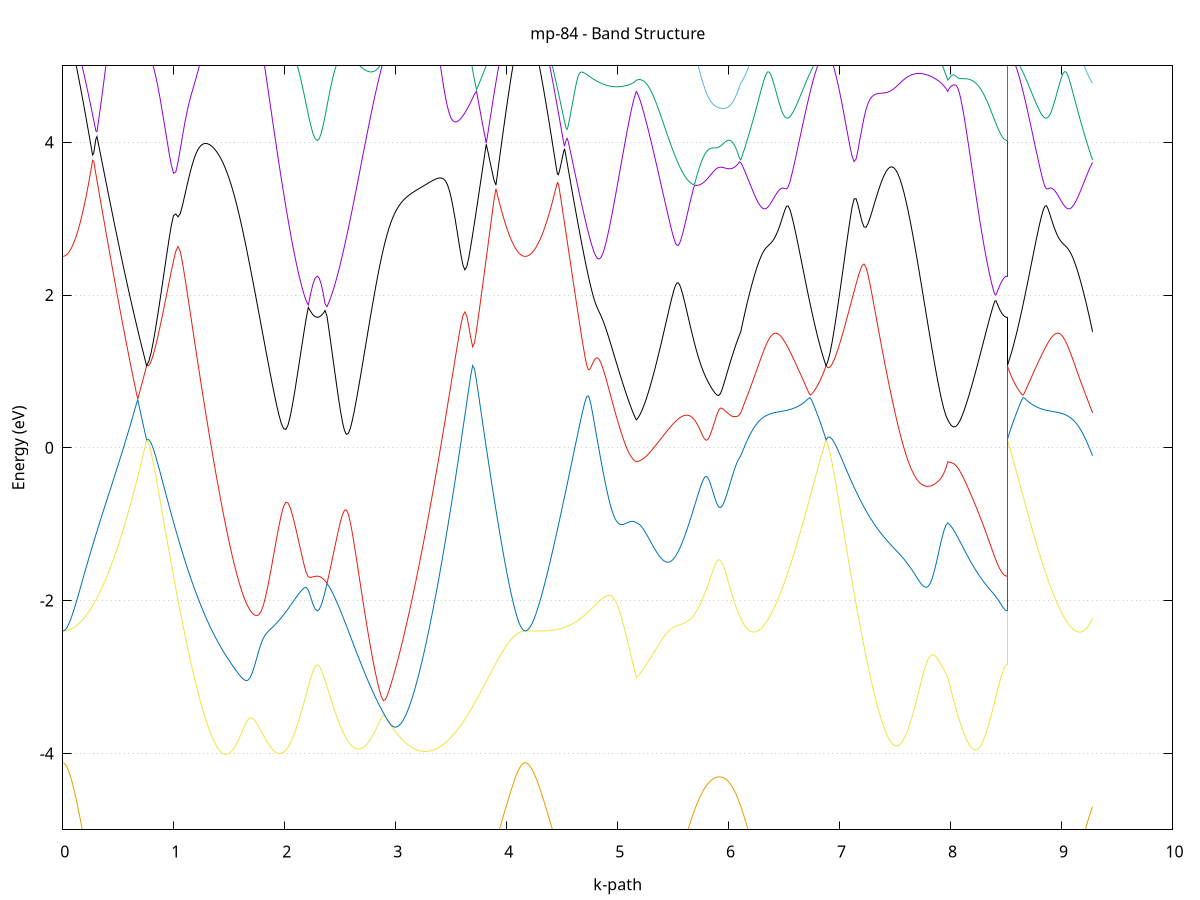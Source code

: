 set title 'mp-84 - Band Structure'
set xlabel 'k-path'
set ylabel 'Energy (eV)'
set grid y
set yrange [-5:5]
set terminal png size 800,600
set output 'mp-84_bands_gnuplot.png'
plot '-' using 1:2 with lines notitle, '-' using 1:2 with lines notitle, '-' using 1:2 with lines notitle, '-' using 1:2 with lines notitle, '-' using 1:2 with lines notitle, '-' using 1:2 with lines notitle, '-' using 1:2 with lines notitle, '-' using 1:2 with lines notitle, '-' using 1:2 with lines notitle, '-' using 1:2 with lines notitle, '-' using 1:2 with lines notitle, '-' using 1:2 with lines notitle, '-' using 1:2 with lines notitle, '-' using 1:2 with lines notitle, '-' using 1:2 with lines notitle, '-' using 1:2 with lines notitle, '-' using 1:2 with lines notitle, '-' using 1:2 with lines notitle, '-' using 1:2 with lines notitle, '-' using 1:2 with lines notitle, '-' using 1:2 with lines notitle, '-' using 1:2 with lines notitle, '-' using 1:2 with lines notitle, '-' using 1:2 with lines notitle
0.000000 -22.212529
0.009939 -22.212529
0.019878 -22.212429
0.029816 -22.212229
0.039755 -22.212029
0.049694 -22.211729
0.059633 -22.211429
0.069571 -22.210929
0.079510 -22.210429
0.089449 -22.209929
0.099388 -22.209329
0.109326 -22.208629
0.119265 -22.207929
0.129204 -22.207029
0.139143 -22.206229
0.149082 -22.205229
0.159020 -22.204229
0.168959 -22.203229
0.178898 -22.202129
0.188837 -22.200929
0.198775 -22.199629
0.208714 -22.198329
0.218653 -22.197029
0.228592 -22.195629
0.238530 -22.194129
0.248469 -22.192529
0.258408 -22.191029
0.268347 -22.189329
0.278286 -22.187629
0.288224 -22.185829
0.298163 -22.184029
0.308102 -22.182229
0.318041 -22.180229
0.327979 -22.178329
0.337918 -22.176329
0.347857 -22.174229
0.357796 -22.172129
0.367734 -22.169929
0.377673 -22.167729
0.387612 -22.165429
0.397551 -22.163129
0.407490 -22.160829
0.417428 -22.158429
0.427367 -22.156029
0.437306 -22.153529
0.447245 -22.151029
0.457183 -22.148529
0.467122 -22.145929
0.477061 -22.143329
0.487000 -22.140629
0.496938 -22.138129
0.506877 -22.138229
0.516816 -22.138229
0.526755 -22.138329
0.536694 -22.138329
0.546632 -22.138329
0.556571 -22.138329
0.566510 -22.138329
0.576449 -22.138229
0.586387 -22.138229
0.596326 -22.138129
0.606265 -22.138029
0.616204 -22.137829
0.626142 -22.137729
0.636081 -22.137529
0.646020 -22.137329
0.655959 -22.137129
0.665898 -22.136929
0.675836 -22.136629
0.685775 -22.136429
0.695714 -22.136129
0.705653 -22.135729
0.715591 -22.135429
0.725530 -22.135029
0.735469 -22.134729
0.745408 -22.134229
0.755346 -22.133829
0.755346 -22.133829
0.775583 -22.134029
0.795820 -22.134129
0.816057 -22.134029
0.836293 -22.133929
0.856530 -22.133729
0.876767 -22.133429
0.897004 -22.133029
0.917240 -22.132629
0.937477 -22.132129
0.957714 -22.131529
0.977951 -22.130829
0.998187 -22.130129
1.018424 -22.129429
1.038661 -22.128629
1.058898 -22.127829
1.079134 -22.126929
1.099371 -22.126129
1.119608 -22.125229
1.139845 -22.124329
1.160081 -22.123429
1.180318 -22.122529
1.200555 -22.121729
1.220792 -22.120929
1.241028 -22.120129
1.261265 -22.119429
1.281502 -22.118729
1.301739 -22.118129
1.321975 -22.117629
1.342212 -22.117229
1.362449 -22.116829
1.382686 -22.116629
1.402922 -22.116429
1.423159 -22.116329
1.443396 -22.116329
1.463633 -22.116429
1.483869 -22.116529
1.504106 -22.116829
1.524343 -22.117129
1.544580 -22.117629
1.564816 -22.118129
1.585053 -22.118729
1.605290 -22.119429
1.625526 -22.120229
1.645763 -22.121129
1.666000 -22.122129
1.686237 -22.123129
1.706473 -22.124229
1.726710 -22.125329
1.746947 -22.126529
1.767184 -22.127729
1.787420 -22.128929
1.807657 -22.130229
1.827894 -22.131429
1.848131 -22.132629
1.868367 -22.133829
1.888604 -22.135029
1.908841 -22.136129
1.929078 -22.137129
1.949314 -22.138129
1.969551 -22.139029
1.989788 -22.139829
2.010025 -22.140629
2.030261 -22.141229
2.050498 -22.141829
2.070735 -22.142329
2.090972 -22.142729
2.111208 -22.143029
2.131445 -22.143329
2.151682 -22.143529
2.171919 -22.143729
2.192155 -22.143829
2.212392 -22.143929
2.232629 -22.144029
2.252866 -22.144029
2.273102 -22.144029
2.293339 -22.144029
2.293339 -22.144029
2.310840 -22.144029
2.328340 -22.144129
2.345841 -22.144229
2.363342 -22.144329
2.380842 -22.144429
2.398343 -22.144529
2.415844 -22.144629
2.433344 -22.144629
2.450845 -22.144629
2.468346 -22.144529
2.485846 -22.144429
2.503347 -22.144129
2.520848 -22.143829
2.538348 -22.143429
2.555849 -22.142829
2.573349 -22.142229
2.590850 -22.141529
2.608351 -22.140629
2.625851 -22.139729
2.643352 -22.138729
2.660853 -22.137629
2.678353 -22.136429
2.695854 -22.135229
2.713355 -22.133929
2.730855 -22.132729
2.748356 -22.131429
2.765857 -22.130129
2.783357 -22.128829
2.800858 -22.127629
2.818359 -22.126429
2.835859 -22.125329
2.853360 -22.124329
2.870861 -22.123429
2.888361 -22.122629
2.905862 -22.121829
2.923363 -22.121229
2.940863 -22.120729
2.958364 -22.120229
2.975864 -22.119829
2.993365 -22.119529
3.010866 -22.119329
3.028366 -22.119129
3.045867 -22.118929
3.063368 -22.118829
3.080868 -22.118629
3.098369 -22.118529
3.115870 -22.118329
3.133370 -22.118229
3.150871 -22.118029
3.168372 -22.117929
3.185872 -22.117729
3.203373 -22.117529
3.220874 -22.117229
3.238374 -22.117029
3.255875 -22.116929
3.273376 -22.116729
3.290876 -22.116729
3.308377 -22.116729
3.325877 -22.116929
3.343378 -22.117329
3.360879 -22.117829
3.378379 -22.118729
3.395880 -22.119729
3.413381 -22.121129
3.430881 -22.122729
3.448382 -22.124629
3.465883 -22.126629
3.483383 -22.128929
3.500884 -22.131329
3.518385 -22.133929
3.535885 -22.136629
3.553386 -22.139429
3.570887 -22.142229
3.588387 -22.145229
3.605888 -22.148229
3.623389 -22.151229
3.640889 -22.154329
3.658390 -22.157429
3.675891 -22.160429
3.693391 -22.163529
3.710892 -22.166529
3.728392 -22.169529
3.745893 -22.172529
3.763394 -22.175429
3.780894 -22.178229
3.798395 -22.181029
3.815896 -22.183729
3.833396 -22.186329
3.850897 -22.188829
3.868398 -22.191229
3.885898 -22.193529
3.903399 -22.195729
3.920900 -22.197829
3.938400 -22.199829
3.955901 -22.201629
3.973402 -22.203329
3.990902 -22.204929
4.008403 -22.206329
4.025904 -22.207629
4.043404 -22.208729
4.060905 -22.209729
4.078405 -22.210629
4.095906 -22.211329
4.113407 -22.211829
4.130907 -22.212229
4.148408 -22.212529
4.165909 -22.212529
4.165909 -22.212529
4.173803 -22.212529
4.181698 -22.212529
4.189592 -22.212429
4.197487 -22.212329
4.205382 -22.212229
4.213276 -22.212029
4.221171 -22.211929
4.229065 -22.211729
4.236960 -22.211429
4.244854 -22.211229
4.252749 -22.210929
4.260644 -22.210629
4.268538 -22.210229
4.276433 -22.209929
4.284327 -22.209529
4.292222 -22.209129
4.300116 -22.208629
4.308011 -22.208229
4.315905 -22.207729
4.323800 -22.207229
4.331695 -22.206629
4.339589 -22.206029
4.347484 -22.205529
4.355378 -22.204829
4.363273 -22.204229
4.371167 -22.203529
4.379062 -22.202829
4.386957 -22.202129
4.394851 -22.201429
4.402746 -22.200629
4.410640 -22.199929
4.418535 -22.199129
4.426429 -22.198229
4.434324 -22.197429
4.442219 -22.196529
4.450113 -22.195629
4.458008 -22.194729
4.465902 -22.193829
4.473797 -22.192929
4.481691 -22.191929
4.489586 -22.190929
4.497480 -22.189929
4.505375 -22.188929
4.513270 -22.187929
4.521164 -22.186929
4.529059 -22.185829
4.536953 -22.184729
4.544848 -22.183629
4.552742 -22.182529
4.560637 -22.181429
4.568532 -22.180329
4.576426 -22.179129
4.584321 -22.178029
4.592215 -22.176829
4.600110 -22.175729
4.608004 -22.174529
4.615899 -22.173329
4.623793 -22.172129
4.631688 -22.170929
4.639583 -22.169729
4.647477 -22.168529
4.655372 -22.167229
4.663266 -22.166029
4.671161 -22.164829
4.679055 -22.163629
4.686950 -22.162329
4.694845 -22.161129
4.702739 -22.159929
4.710634 -22.158629
4.718528 -22.157429
4.726423 -22.156229
4.734317 -22.155029
4.742212 -22.153829
4.750106 -22.152529
4.758001 -22.151329
4.765896 -22.150229
4.773790 -22.149029
4.781685 -22.147829
4.789579 -22.146629
4.797474 -22.145529
4.805368 -22.144429
4.813263 -22.143229
4.821158 -22.142129
4.829052 -22.141029
4.836947 -22.140029
4.844841 -22.138929
4.852736 -22.137929
4.860630 -22.136929
4.868525 -22.135929
4.876420 -22.135029
4.884314 -22.134029
4.892209 -22.133129
4.900103 -22.132329
4.907998 -22.131429
4.915892 -22.130629
4.923787 -22.129829
4.931681 -22.129129
4.939576 -22.128429
4.947471 -22.127829
4.955365 -22.127129
4.963260 -22.126629
4.971154 -22.126029
4.979049 -22.125529
4.986943 -22.125129
4.994838 -22.124729
5.002733 -22.124429
5.010627 -22.124129
5.018522 -22.123829
5.026416 -22.123629
5.034311 -22.123529
5.042205 -22.123429
5.050100 -22.123329
5.057994 -22.123329
5.065889 -22.123429
5.073784 -22.123529
5.081678 -22.123629
5.089573 -22.123829
5.097467 -22.124029
5.105362 -22.124329
5.113256 -22.124629
5.121151 -22.124929
5.129046 -22.125329
5.136940 -22.125729
5.144835 -22.126129
5.152729 -22.126629
5.160624 -22.127029
5.168518 -22.127529
5.168518 -22.127529
5.179992 -22.127429
5.191465 -22.127429
5.202938 -22.127429
5.214411 -22.127429
5.225884 -22.127629
5.237358 -22.127829
5.248831 -22.128029
5.260304 -22.128429
5.271777 -22.128829
5.283251 -22.129229
5.294724 -22.129829
5.306197 -22.130429
5.317670 -22.131229
5.329144 -22.131929
5.340617 -22.132829
5.352090 -22.133729
5.363563 -22.134729
5.375036 -22.135829
5.386510 -22.136929
5.397983 -22.138129
5.409456 -22.139329
5.420929 -22.140629
5.432403 -22.141929
5.443876 -22.143229
5.455349 -22.144629
5.466822 -22.146029
5.478295 -22.147429
5.489769 -22.148829
5.501242 -22.150329
5.512715 -22.151729
5.524188 -22.153229
5.535662 -22.154629
5.547135 -22.156129
5.558608 -22.157529
5.570081 -22.158929
5.581555 -22.160429
5.593028 -22.161729
5.604501 -22.163129
5.615974 -22.164529
5.627447 -22.165829
5.638921 -22.167129
5.650394 -22.168429
5.661867 -22.169629
5.673340 -22.170829
5.684814 -22.172029
5.696287 -22.173229
5.707760 -22.174329
5.719233 -22.175329
5.730706 -22.176429
5.742180 -22.177329
5.753653 -22.178329
5.765126 -22.179229
5.776599 -22.180029
5.788073 -22.180829
5.799546 -22.181529
5.811019 -22.182229
5.822492 -22.182929
5.833966 -22.183529
5.845439 -22.184029
5.856912 -22.184529
5.868385 -22.184929
5.879858 -22.185329
5.891332 -22.185629
5.902805 -22.185829
5.914278 -22.186029
5.925751 -22.186229
5.937225 -22.186329
5.948698 -22.186329
5.960171 -22.186329
5.971644 -22.186229
5.983118 -22.186029
5.994591 -22.185829
6.006064 -22.185529
6.017537 -22.185229
6.029010 -22.184829
6.040484 -22.184429
6.051957 -22.183929
6.063430 -22.183329
6.074903 -22.182729
6.086377 -22.182029
6.097850 -22.181329
6.109323 -22.180529
6.109323 -22.180529
6.123564 -22.180229
6.137804 -22.179929
6.152045 -22.179529
6.166286 -22.179029
6.180526 -22.178529
6.194767 -22.177829
6.209008 -22.177129
6.223248 -22.176329
6.237489 -22.175429
6.251730 -22.174529
6.265970 -22.173429
6.280211 -22.172329
6.294452 -22.171129
6.308692 -22.169729
6.322933 -22.168329
6.337174 -22.166929
6.351414 -22.165329
6.365655 -22.163629
6.379896 -22.161929
6.394136 -22.160129
6.408377 -22.158229
6.422618 -22.156229
6.436858 -22.154129
6.451099 -22.152029
6.465340 -22.149829
6.479581 -22.147529
6.493821 -22.145229
6.508062 -22.142829
6.522303 -22.140429
6.536543 -22.138029
6.550784 -22.135729
6.565025 -22.133529
6.579265 -22.131629
6.593506 -22.130229
6.607747 -22.129729
6.621987 -22.129829
6.636228 -22.130229
6.650469 -22.130829
6.664709 -22.131529
6.678950 -22.132129
6.693191 -22.132729
6.707431 -22.133229
6.721672 -22.133729
6.735913 -22.134129
6.750153 -22.134529
6.764394 -22.134729
6.778635 -22.134929
6.792875 -22.135029
6.807116 -22.135029
6.821357 -22.135029
6.835597 -22.134829
6.849838 -22.134629
6.864079 -22.134229
6.878319 -22.133829
6.878319 -22.133829
6.896306 -22.134129
6.914293 -22.134429
6.932280 -22.134629
6.950267 -22.134729
6.968253 -22.134729
6.986240 -22.134729
7.004227 -22.134629
7.022214 -22.134429
7.040201 -22.134229
7.058187 -22.134029
7.076174 -22.133729
7.094161 -22.133329
7.112148 -22.133029
7.130135 -22.132629
7.148121 -22.132229
7.166108 -22.131829
7.184095 -22.131429
7.202082 -22.131129
7.220069 -22.130729
7.238055 -22.130329
7.256042 -22.129929
7.274029 -22.129629
7.292016 -22.129229
7.310003 -22.128829
7.327989 -22.128429
7.345976 -22.128029
7.363963 -22.127529
7.381950 -22.127129
7.399937 -22.126629
7.417923 -22.126129
7.435910 -22.125529
7.453897 -22.125029
7.471884 -22.124429
7.489871 -22.123829
7.507857 -22.123329
7.525844 -22.122829
7.543831 -22.122329
7.561818 -22.121829
7.579805 -22.121429
7.597791 -22.121129
7.615778 -22.120829
7.633765 -22.120629
7.651752 -22.120529
7.669739 -22.120529
7.687725 -22.120629
7.705712 -22.120729
7.723699 -22.120929
7.741686 -22.121229
7.759673 -22.121629
7.777659 -22.122029
7.795646 -22.122429
7.813633 -22.122929
7.831620 -22.123429
7.849607 -22.123929
7.867593 -22.124429
7.885580 -22.124929
7.903567 -22.125529
7.921554 -22.126029
7.939541 -22.126529
7.957527 -22.127029
7.975514 -22.127529
7.975514 -22.127529
7.983387 -22.128029
7.991261 -22.128529
7.999134 -22.129029
8.007007 -22.129629
8.014881 -22.130129
8.022754 -22.130629
8.030627 -22.131229
8.038500 -22.131729
8.046374 -22.132229
8.054247 -22.132829
8.062120 -22.133329
8.069994 -22.133829
8.077867 -22.134429
8.085740 -22.134929
8.093613 -22.135429
8.101487 -22.135829
8.109360 -22.136329
8.117233 -22.136829
8.125107 -22.137229
8.132980 -22.137729
8.140853 -22.138129
8.148726 -22.138529
8.156600 -22.138929
8.164473 -22.139329
8.172346 -22.139729
8.180220 -22.140029
8.188093 -22.140329
8.195966 -22.140729
8.203839 -22.141029
8.211713 -22.141229
8.219586 -22.141529
8.227459 -22.141829
8.235332 -22.142029
8.243206 -22.142229
8.251079 -22.142429
8.258952 -22.142629
8.266826 -22.142829
8.274699 -22.143029
8.282572 -22.143129
8.290445 -22.143229
8.298319 -22.143429
8.306192 -22.143529
8.314065 -22.143629
8.321939 -22.143729
8.329812 -22.143729
8.337685 -22.143829
8.345558 -22.143929
8.353432 -22.143929
8.361305 -22.143929
8.369178 -22.144029
8.377052 -22.144029
8.384925 -22.144029
8.392798 -22.144029
8.400671 -22.144029
8.408545 -22.144029
8.416418 -22.144129
8.424291 -22.144129
8.432165 -22.144029
8.440038 -22.144029
8.447911 -22.144029
8.455784 -22.144029
8.463658 -22.144029
8.471531 -22.144029
8.479404 -22.144029
8.487277 -22.144029
8.495151 -22.144029
8.503024 -22.144029
8.510897 -22.144029
8.510897 -22.133829
8.518825 -22.134129
8.526753 -22.134329
8.534681 -22.134529
8.542609 -22.134629
8.550536 -22.134829
8.558464 -22.134929
8.566392 -22.134929
8.574320 -22.135029
8.582248 -22.135029
8.590175 -22.135029
8.598103 -22.135029
8.606031 -22.134929
8.613959 -22.134929
8.621886 -22.134829
8.629814 -22.134729
8.637742 -22.134529
8.645670 -22.134329
8.653598 -22.134129
8.661525 -22.133929
8.669453 -22.133729
8.677381 -22.133429
8.685309 -22.133129
8.693237 -22.132829
8.701164 -22.132529
8.709092 -22.132129
8.717020 -22.131829
8.724948 -22.131429
8.732876 -22.131129
8.740803 -22.130729
8.748731 -22.130429
8.756659 -22.130129
8.764587 -22.129929
8.772515 -22.129729
8.780442 -22.129729
8.788370 -22.129929
8.796298 -22.130329
8.804226 -22.130929
8.812154 -22.131829
8.820081 -22.132929
8.828009 -22.134029
8.835937 -22.135329
8.843865 -22.136629
8.851793 -22.137929
8.859720 -22.139229
8.867648 -22.140529
8.875576 -22.141929
8.883504 -22.143229
8.891432 -22.144529
8.899359 -22.145829
8.907287 -22.147129
8.915215 -22.148429
8.923143 -22.149729
8.931071 -22.150929
8.938998 -22.152129
8.946926 -22.153329
8.954854 -22.154529
8.962782 -22.155629
8.970710 -22.156829
8.978637 -22.157929
8.986565 -22.158929
8.994493 -22.160029
9.002421 -22.161029
9.010349 -22.162029
9.018276 -22.163029
9.026204 -22.164029
9.034132 -22.164929
9.042060 -22.165829
9.049988 -22.166629
9.057915 -22.167529
9.065843 -22.168329
9.073771 -22.169129
9.081699 -22.169929
9.089627 -22.170629
9.097554 -22.171329
9.105482 -22.172029
9.113410 -22.172629
9.121338 -22.173329
9.129266 -22.173929
9.137193 -22.174429
9.145121 -22.175029
9.153049 -22.175529
9.160977 -22.176029
9.168905 -22.176529
9.176832 -22.176929
9.184760 -22.177329
9.192688 -22.177729
9.200616 -22.178129
9.208543 -22.178529
9.216471 -22.178829
9.224399 -22.179129
9.232327 -22.179329
9.240255 -22.179629
9.248182 -22.179829
9.256110 -22.180029
9.264038 -22.180229
9.271966 -22.180329
9.279894 -22.180529
e
0.000000 -22.128929
0.009939 -22.128929
0.019878 -22.128929
0.029816 -22.129029
0.039755 -22.129029
0.049694 -22.129129
0.059633 -22.129129
0.069571 -22.129229
0.079510 -22.129429
0.089449 -22.129529
0.099388 -22.129629
0.109326 -22.129829
0.119265 -22.129929
0.129204 -22.130129
0.139143 -22.130329
0.149082 -22.130529
0.159020 -22.130729
0.168959 -22.130929
0.178898 -22.131129
0.188837 -22.131429
0.198775 -22.131629
0.208714 -22.131829
0.218653 -22.132129
0.228592 -22.132329
0.238530 -22.132629
0.248469 -22.132929
0.258408 -22.133129
0.268347 -22.133429
0.278286 -22.133729
0.288224 -22.133929
0.298163 -22.134229
0.308102 -22.134429
0.318041 -22.134729
0.327979 -22.135029
0.337918 -22.135229
0.347857 -22.135529
0.357796 -22.135729
0.367734 -22.136029
0.377673 -22.136229
0.387612 -22.136429
0.397551 -22.136629
0.407490 -22.136829
0.417428 -22.137029
0.427367 -22.137229
0.437306 -22.137429
0.447245 -22.137529
0.457183 -22.137729
0.467122 -22.137829
0.477061 -22.137929
0.487000 -22.138029
0.496938 -22.138029
0.506877 -22.135329
0.516816 -22.132529
0.526755 -22.129829
0.536694 -22.127029
0.546632 -22.124229
0.556571 -22.121429
0.566510 -22.121729
0.576449 -22.122529
0.586387 -22.123329
0.596326 -22.124129
0.606265 -22.124929
0.616204 -22.125629
0.626142 -22.126329
0.636081 -22.127029
0.646020 -22.127729
0.655959 -22.128429
0.665898 -22.129029
0.675836 -22.129629
0.685775 -22.130229
0.695714 -22.130829
0.705653 -22.131429
0.715591 -22.131929
0.725530 -22.132429
0.735469 -22.132929
0.745408 -22.133429
0.755346 -22.133829
0.755346 -22.133829
0.775583 -22.133629
0.795820 -22.133229
0.816057 -22.132729
0.836293 -22.132129
0.856530 -22.131529
0.876767 -22.130729
0.897004 -22.129929
0.917240 -22.128929
0.937477 -22.127929
0.957714 -22.126929
0.977951 -22.125729
0.998187 -22.124629
1.018424 -22.123429
1.038661 -22.122129
1.058898 -22.120929
1.079134 -22.119629
1.099371 -22.118329
1.119608 -22.117029
1.139845 -22.115629
1.160081 -22.114329
1.180318 -22.112929
1.200555 -22.111429
1.220792 -22.110029
1.241028 -22.108429
1.261265 -22.106829
1.281502 -22.105129
1.301739 -22.103229
1.321975 -22.101329
1.342212 -22.099329
1.362449 -22.097229
1.382686 -22.094929
1.402922 -22.092629
1.423159 -22.090229
1.443396 -22.087729
1.463633 -22.085129
1.483869 -22.082529
1.504106 -22.080029
1.524343 -22.077429
1.544580 -22.074929
1.564816 -22.072529
1.585053 -22.070329
1.605290 -22.068229
1.625526 -22.066429
1.645763 -22.064929
1.666000 -22.063729
1.686237 -22.062829
1.706473 -22.062129
1.726710 -22.061729
1.746947 -22.061529
1.767184 -22.061529
1.787420 -22.061629
1.807657 -22.061729
1.827894 -22.062029
1.848131 -22.062329
1.868367 -22.062629
1.888604 -22.063029
1.908841 -22.063429
1.929078 -22.063829
1.949314 -22.064329
1.969551 -22.064929
1.989788 -22.065429
2.010025 -22.066129
2.030261 -22.066829
2.050498 -22.067729
2.070735 -22.068629
2.090972 -22.069729
2.111208 -22.070929
2.131445 -22.072129
2.151682 -22.073329
2.171919 -22.074529
2.192155 -22.075629
2.212392 -22.076629
2.232629 -22.077429
2.252866 -22.078029
2.273102 -22.078429
2.293339 -22.078529
2.293339 -22.078529
2.310840 -22.078329
2.328340 -22.077929
2.345841 -22.077129
2.363342 -22.076129
2.380842 -22.074829
2.398343 -22.073329
2.415844 -22.071529
2.433344 -22.069629
2.450845 -22.067629
2.468346 -22.065529
2.485846 -22.063329
2.503347 -22.061129
2.520848 -22.058929
2.538348 -22.056829
2.555849 -22.054829
2.573349 -22.052929
2.590850 -22.051229
2.608351 -22.049629
2.625851 -22.048229
2.643352 -22.046929
2.660853 -22.045729
2.678353 -22.044629
2.695854 -22.043629
2.713355 -22.042529
2.730855 -22.041529
2.748356 -22.040429
2.765857 -22.039229
2.783357 -22.037929
2.800858 -22.036529
2.818359 -22.035029
2.835859 -22.033329
2.853360 -22.031529
2.870861 -22.029729
2.888361 -22.027929
2.905862 -22.027229
2.923363 -22.028929
2.940863 -22.031929
2.958364 -22.035129
2.975864 -22.038429
2.993365 -22.041529
3.010866 -22.044629
3.028366 -22.047729
3.045867 -22.050629
3.063368 -22.053529
3.080868 -22.056329
3.098369 -22.059029
3.115870 -22.061729
3.133370 -22.064329
3.150871 -22.066829
3.168372 -22.069329
3.185872 -22.071729
3.203373 -22.074029
3.220874 -22.076329
3.238374 -22.078529
3.255875 -22.080629
3.273376 -22.082629
3.290876 -22.084429
3.308377 -22.086229
3.325877 -22.087729
3.343378 -22.089129
3.360879 -22.090229
3.378379 -22.091129
3.395880 -22.091729
3.413381 -22.092129
3.430881 -22.092229
3.448382 -22.092229
3.465883 -22.092029
3.483383 -22.091829
3.500884 -22.091529
3.518385 -22.091429
3.535885 -22.091829
3.553386 -22.093229
3.570887 -22.095229
3.588387 -22.097429
3.605888 -22.099729
3.623389 -22.101829
3.640889 -22.103929
3.658390 -22.105829
3.675891 -22.107729
3.693391 -22.109429
3.710892 -22.111129
3.728392 -22.112629
3.745893 -22.114129
3.763394 -22.115429
3.780894 -22.116729
3.798395 -22.117929
3.815896 -22.119029
3.833396 -22.120129
3.850897 -22.121129
3.868398 -22.122029
3.885898 -22.122829
3.903399 -22.123629
3.920900 -22.124329
3.938400 -22.125029
3.955901 -22.125629
3.973402 -22.126129
3.990902 -22.126629
4.008403 -22.127129
4.025904 -22.127529
4.043404 -22.127829
4.060905 -22.128129
4.078405 -22.128329
4.095906 -22.128529
4.113407 -22.128729
4.130907 -22.128829
4.148408 -22.128929
4.165909 -22.128929
4.165909 -22.128929
4.173803 -22.128929
4.181698 -22.128829
4.189592 -22.128829
4.197487 -22.128729
4.205382 -22.128729
4.213276 -22.128629
4.221171 -22.128429
4.229065 -22.128329
4.236960 -22.128229
4.244854 -22.128029
4.252749 -22.127829
4.260644 -22.127629
4.268538 -22.127429
4.276433 -22.127229
4.284327 -22.126929
4.292222 -22.126629
4.300116 -22.126329
4.308011 -22.126029
4.315905 -22.125729
4.323800 -22.125429
4.331695 -22.125029
4.339589 -22.124629
4.347484 -22.124329
4.355378 -22.123929
4.363273 -22.123429
4.371167 -22.123029
4.379062 -22.122629
4.386957 -22.122129
4.394851 -22.121629
4.402746 -22.121129
4.410640 -22.120629
4.418535 -22.120129
4.426429 -22.119629
4.434324 -22.119029
4.442219 -22.118529
4.450113 -22.117929
4.458008 -22.117329
4.465902 -22.116729
4.473797 -22.116129
4.481691 -22.115529
4.489586 -22.114929
4.497480 -22.114329
4.505375 -22.113629
4.513270 -22.113029
4.521164 -22.112329
4.529059 -22.111629
4.536953 -22.110929
4.544848 -22.110329
4.552742 -22.109629
4.560637 -22.108829
4.568532 -22.108129
4.576426 -22.107429
4.584321 -22.106729
4.592215 -22.106029
4.600110 -22.105229
4.608004 -22.104529
4.615899 -22.103729
4.623793 -22.103029
4.631688 -22.102229
4.639583 -22.101529
4.647477 -22.100729
4.655372 -22.099929
4.663266 -22.099129
4.671161 -22.098429
4.679055 -22.097629
4.686950 -22.096829
4.694845 -22.096029
4.702739 -22.095229
4.710634 -22.094529
4.718528 -22.093729
4.726423 -22.092929
4.734317 -22.092129
4.742212 -22.091329
4.750106 -22.090529
4.758001 -22.089829
4.765896 -22.089029
4.773790 -22.088229
4.781685 -22.087429
4.789579 -22.086629
4.797474 -22.085829
4.805368 -22.085129
4.813263 -22.084329
4.821158 -22.083529
4.829052 -22.082729
4.836947 -22.082029
4.844841 -22.081229
4.852736 -22.080429
4.860630 -22.079729
4.868525 -22.079029
4.876420 -22.078229
4.884314 -22.077529
4.892209 -22.076829
4.900103 -22.076229
4.907998 -22.075629
4.915892 -22.075129
4.923787 -22.074829
4.931681 -22.074729
4.939576 -22.074829
4.947471 -22.075029
4.955365 -22.075329
4.963260 -22.075729
4.971154 -22.076029
4.979049 -22.076429
4.986943 -22.076829
4.994838 -22.077229
5.002733 -22.077629
5.010627 -22.078029
5.018522 -22.078429
5.026416 -22.078729
5.034311 -22.079129
5.042205 -22.079429
5.050100 -22.079729
5.057994 -22.080029
5.065889 -22.080329
5.073784 -22.080529
5.081678 -22.080829
5.089573 -22.081029
5.097467 -22.081229
5.105362 -22.081329
5.113256 -22.081529
5.121151 -22.081629
5.129046 -22.081729
5.136940 -22.081829
5.144835 -22.081829
5.152729 -22.081929
5.160624 -22.081929
5.168518 -22.081929
5.168518 -22.081929
5.179992 -22.081929
5.191465 -22.081829
5.202938 -22.081629
5.214411 -22.081429
5.225884 -22.081229
5.237358 -22.080929
5.248831 -22.080629
5.260304 -22.080229
5.271777 -22.079829
5.283251 -22.079329
5.294724 -22.078829
5.306197 -22.078229
5.317670 -22.077629
5.329144 -22.076929
5.340617 -22.076229
5.352090 -22.075429
5.363563 -22.074629
5.375036 -22.073729
5.386510 -22.072829
5.397983 -22.071929
5.409456 -22.070929
5.420929 -22.069929
5.432403 -22.068929
5.443876 -22.067929
5.455349 -22.066929
5.466822 -22.065929
5.478295 -22.064829
5.489769 -22.063929
5.501242 -22.062929
5.512715 -22.062029
5.524188 -22.061029
5.535662 -22.060229
5.547135 -22.059329
5.558608 -22.058529
5.570081 -22.057829
5.581555 -22.057029
5.593028 -22.056329
5.604501 -22.055729
5.615974 -22.055029
5.627447 -22.054529
5.638921 -22.054029
5.650394 -22.053629
5.661867 -22.053429
5.673340 -22.053629
5.684814 -22.054229
5.696287 -22.054929
5.707760 -22.055629
5.719233 -22.056329
5.730706 -22.057029
5.742180 -22.057729
5.753653 -22.058329
5.765126 -22.058929
5.776599 -22.059529
5.788073 -22.060029
5.799546 -22.060529
5.811019 -22.061029
5.822492 -22.061429
5.833966 -22.061829
5.845439 -22.062229
5.856912 -22.062629
5.868385 -22.062929
5.879858 -22.063229
5.891332 -22.063529
5.902805 -22.063729
5.914278 -22.063929
5.925751 -22.064029
5.937225 -22.064229
5.948698 -22.064229
5.960171 -22.064329
5.971644 -22.064329
5.983118 -22.064229
5.994591 -22.064229
6.006064 -22.064029
6.017537 -22.063829
6.029010 -22.063629
6.040484 -22.063329
6.051957 -22.063029
6.063430 -22.062629
6.074903 -22.062229
6.086377 -22.061729
6.097850 -22.061229
6.109323 -22.060629
6.109323 -22.060629
6.123564 -22.060629
6.137804 -22.062529
6.152045 -22.064629
6.166286 -22.066729
6.180526 -22.068929
6.194767 -22.071129
6.209008 -22.073329
6.223248 -22.075629
6.237489 -22.077829
6.251730 -22.080129
6.265970 -22.082429
6.280211 -22.084629
6.294452 -22.086929
6.308692 -22.089129
6.322933 -22.091329
6.337174 -22.093429
6.351414 -22.095629
6.365655 -22.097629
6.379896 -22.099729
6.394136 -22.101729
6.408377 -22.103729
6.422618 -22.105629
6.436858 -22.107529
6.451099 -22.109329
6.465340 -22.111029
6.479581 -22.112729
6.493821 -22.114329
6.508062 -22.115829
6.522303 -22.117329
6.536543 -22.118529
6.550784 -22.119729
6.565025 -22.120529
6.579265 -22.120929
6.593506 -22.120629
6.607747 -22.119429
6.621987 -22.117529
6.636228 -22.115129
6.650469 -22.115229
6.664709 -22.117029
6.678950 -22.118729
6.693191 -22.120429
6.707431 -22.121929
6.721672 -22.123429
6.735913 -22.124829
6.750153 -22.126129
6.764394 -22.127329
6.778635 -22.128429
6.792875 -22.129429
6.807116 -22.130429
6.821357 -22.131329
6.835597 -22.132029
6.849838 -22.132729
6.864079 -22.133329
6.878319 -22.133829
6.878319 -22.133829
6.896306 -22.133429
6.914293 -22.132929
6.932280 -22.132429
6.950267 -22.131729
6.968253 -22.131029
6.986240 -22.130229
7.004227 -22.129429
7.022214 -22.128429
7.040201 -22.127429
7.058187 -22.126429
7.076174 -22.125329
7.094161 -22.124129
7.112148 -22.122929
7.130135 -22.121629
7.148121 -22.120329
7.166108 -22.119029
7.184095 -22.117729
7.202082 -22.116429
7.220069 -22.115029
7.238055 -22.113729
7.256042 -22.112329
7.274029 -22.111029
7.292016 -22.109629
7.310003 -22.108329
7.327989 -22.107029
7.345976 -22.105729
7.363963 -22.104529
7.381950 -22.103229
7.399937 -22.101929
7.417923 -22.100729
7.435910 -22.099529
7.453897 -22.098229
7.471884 -22.097029
7.489871 -22.095829
7.507857 -22.094529
7.525844 -22.093329
7.543831 -22.092129
7.561818 -22.090929
7.579805 -22.089729
7.597791 -22.088529
7.615778 -22.087329
7.633765 -22.086229
7.651752 -22.085129
7.669739 -22.084129
7.687725 -22.083129
7.705712 -22.082229
7.723699 -22.081429
7.741686 -22.080629
7.759673 -22.080029
7.777659 -22.079529
7.795646 -22.079229
7.813633 -22.078929
7.831620 -22.078829
7.849607 -22.078829
7.867593 -22.078929
7.885580 -22.079129
7.903567 -22.079529
7.921554 -22.079929
7.939541 -22.080529
7.957527 -22.081229
7.975514 -22.081929
7.975514 -22.081929
7.983387 -22.081929
7.991261 -22.081929
7.999134 -22.081929
8.007007 -22.081929
8.014881 -22.081929
8.022754 -22.081829
8.030627 -22.081829
8.038500 -22.081729
8.046374 -22.081729
8.054247 -22.081629
8.062120 -22.081529
8.069994 -22.081429
8.077867 -22.081329
8.085740 -22.081329
8.093613 -22.081229
8.101487 -22.081129
8.109360 -22.081029
8.117233 -22.080929
8.125107 -22.080829
8.132980 -22.080729
8.140853 -22.080629
8.148726 -22.080529
8.156600 -22.080429
8.164473 -22.080229
8.172346 -22.080129
8.180220 -22.080029
8.188093 -22.079929
8.195966 -22.079829
8.203839 -22.079729
8.211713 -22.079629
8.219586 -22.079529
8.227459 -22.079429
8.235332 -22.079329
8.243206 -22.079229
8.251079 -22.079129
8.258952 -22.079029
8.266826 -22.078929
8.274699 -22.078929
8.282572 -22.078829
8.290445 -22.078729
8.298319 -22.078729
8.306192 -22.078629
8.314065 -22.078529
8.321939 -22.078529
8.329812 -22.078529
8.337685 -22.078429
8.345558 -22.078429
8.353432 -22.078429
8.361305 -22.078429
8.369178 -22.078329
8.377052 -22.078329
8.384925 -22.078329
8.392798 -22.078329
8.400671 -22.078329
8.408545 -22.078329
8.416418 -22.078429
8.424291 -22.078429
8.432165 -22.078429
8.440038 -22.078429
8.447911 -22.078429
8.455784 -22.078429
8.463658 -22.078429
8.471531 -22.078529
8.479404 -22.078529
8.487277 -22.078529
8.495151 -22.078529
8.503024 -22.078529
8.510897 -22.078529
8.510897 -22.133829
8.518825 -22.133529
8.526753 -22.133329
8.534681 -22.132929
8.542609 -22.132629
8.550536 -22.132229
8.558464 -22.131829
8.566392 -22.131329
8.574320 -22.130929
8.582248 -22.130429
8.590175 -22.129929
8.598103 -22.129329
8.606031 -22.128729
8.613959 -22.128129
8.621886 -22.127529
8.629814 -22.126929
8.637742 -22.126229
8.645670 -22.125529
8.653598 -22.124729
8.661525 -22.124029
8.669453 -22.123229
8.677381 -22.122429
8.685309 -22.121529
8.693237 -22.120729
8.701164 -22.119829
8.709092 -22.118929
8.717020 -22.117929
8.724948 -22.116929
8.732876 -22.116029
8.740803 -22.115029
8.748731 -22.114429
8.756659 -22.115729
8.764587 -22.117129
8.772515 -22.118329
8.780442 -22.119329
8.788370 -22.120129
8.796298 -22.120729
8.804226 -22.120929
8.812154 -22.120929
8.820081 -22.120729
8.828009 -22.120329
8.835937 -22.119829
8.843865 -22.119329
8.851793 -22.118629
8.859720 -22.117929
8.867648 -22.117229
8.875576 -22.116429
8.883504 -22.115629
8.891432 -22.114829
8.899359 -22.113929
8.907287 -22.113029
8.915215 -22.112129
8.923143 -22.111129
8.931071 -22.110229
8.938998 -22.109229
8.946926 -22.108229
8.954854 -22.107229
8.962782 -22.106129
8.970710 -22.105129
8.978637 -22.104029
8.986565 -22.102929
8.994493 -22.101829
9.002421 -22.100729
9.010349 -22.099629
9.018276 -22.098429
9.026204 -22.097329
9.034132 -22.096129
9.042060 -22.094929
9.049988 -22.093729
9.057915 -22.092529
9.065843 -22.091329
9.073771 -22.090129
9.081699 -22.088929
9.089627 -22.087729
9.097554 -22.086429
9.105482 -22.085229
9.113410 -22.083929
9.121338 -22.082729
9.129266 -22.081429
9.137193 -22.080229
9.145121 -22.078929
9.153049 -22.077629
9.160977 -22.076429
9.168905 -22.075129
9.176832 -22.073929
9.184760 -22.072629
9.192688 -22.071429
9.200616 -22.070129
9.208543 -22.068929
9.216471 -22.067729
9.224399 -22.066529
9.232327 -22.065329
9.240255 -22.064129
9.248182 -22.063029
9.256110 -22.061829
9.264038 -22.060829
9.271966 -22.060529
9.279894 -22.060629
e
0.000000 -22.093429
0.009939 -22.093329
0.019878 -22.093329
0.029816 -22.093129
0.039755 -22.092929
0.049694 -22.092729
0.059633 -22.092429
0.069571 -22.092029
0.079510 -22.091629
0.089449 -22.091129
0.099388 -22.090629
0.109326 -22.090129
0.119265 -22.089429
0.129204 -22.088829
0.139143 -22.088129
0.149082 -22.087329
0.159020 -22.086629
0.168959 -22.086029
0.178898 -22.085729
0.188837 -22.086129
0.198775 -22.086829
0.208714 -22.087529
0.218653 -22.088429
0.228592 -22.089229
0.238530 -22.090129
0.248469 -22.091029
0.258408 -22.091929
0.268347 -22.092929
0.278286 -22.093829
0.288224 -22.094829
0.298163 -22.095829
0.308102 -22.096829
0.318041 -22.097829
0.327979 -22.098829
0.337918 -22.099829
0.347857 -22.100829
0.357796 -22.101829
0.367734 -22.102929
0.377673 -22.103929
0.387612 -22.104929
0.397551 -22.105929
0.407490 -22.106929
0.417428 -22.107929
0.427367 -22.108929
0.437306 -22.109929
0.447245 -22.110929
0.457183 -22.111829
0.467122 -22.112829
0.477061 -22.113829
0.487000 -22.114729
0.496938 -22.115629
0.506877 -22.116529
0.516816 -22.117429
0.526755 -22.118329
0.536694 -22.119229
0.546632 -22.120129
0.556571 -22.120929
0.566510 -22.118529
0.576449 -22.115729
0.586387 -22.112829
0.596326 -22.109929
0.606265 -22.107029
0.616204 -22.104029
0.626142 -22.101129
0.636081 -22.098229
0.646020 -22.095229
0.655959 -22.092329
0.665898 -22.089329
0.675836 -22.086429
0.685775 -22.083429
0.695714 -22.080529
0.705653 -22.077529
0.715591 -22.074629
0.725530 -22.071729
0.735469 -22.068829
0.745408 -22.065929
0.755346 -22.063029
0.755346 -22.063029
0.775583 -22.064429
0.795820 -22.065729
0.816057 -22.066929
0.836293 -22.068029
0.856530 -22.069029
0.876767 -22.069829
0.897004 -22.070629
0.917240 -22.071229
0.937477 -22.071629
0.957714 -22.071929
0.977951 -22.072129
0.998187 -22.072029
1.018424 -22.071829
1.038661 -22.071429
1.058898 -22.070829
1.079134 -22.070029
1.099371 -22.069029
1.119608 -22.067829
1.139845 -22.066429
1.160081 -22.064829
1.180318 -22.063129
1.200555 -22.061129
1.220792 -22.059129
1.241028 -22.056929
1.261265 -22.054629
1.281502 -22.052229
1.301739 -22.049729
1.321975 -22.047229
1.342212 -22.044629
1.362449 -22.042029
1.382686 -22.039429
1.402922 -22.036829
1.423159 -22.034229
1.443396 -22.031629
1.463633 -22.029129
1.483869 -22.026729
1.504106 -22.024329
1.524343 -22.022029
1.544580 -22.019829
1.564816 -22.017729
1.585053 -22.015829
1.605290 -22.014629
1.625526 -22.014329
1.645763 -22.013929
1.666000 -22.013529
1.686237 -22.012929
1.706473 -22.012329
1.726710 -22.011829
1.746947 -22.011629
1.767184 -22.011729
1.787420 -22.012429
1.807657 -22.013729
1.827894 -22.015629
1.848131 -22.018129
1.868367 -22.021129
1.888604 -22.024229
1.908841 -22.027529
1.929078 -22.030829
1.949314 -22.034129
1.969551 -22.037329
1.989788 -22.040329
2.010025 -22.043229
2.030261 -22.045929
2.050498 -22.048429
2.070735 -22.050629
2.090972 -22.052529
2.111208 -22.054129
2.131445 -22.055429
2.151682 -22.056529
2.171919 -22.057429
2.192155 -22.058129
2.212392 -22.058629
2.232629 -22.059029
2.252866 -22.059229
2.273102 -22.059429
2.293339 -22.059429
2.293339 -22.059429
2.310840 -22.059429
2.328340 -22.059329
2.345841 -22.059129
2.363342 -22.058829
2.380842 -22.058429
2.398343 -22.058029
2.415844 -22.057429
2.433344 -22.056829
2.450845 -22.056229
2.468346 -22.055429
2.485846 -22.054629
2.503347 -22.053729
2.520848 -22.052729
2.538348 -22.051729
2.555849 -22.050629
2.573349 -22.049429
2.590850 -22.048229
2.608351 -22.046929
2.625851 -22.045629
2.643352 -22.044229
2.660853 -22.042729
2.678353 -22.041329
2.695854 -22.039829
2.713355 -22.038229
2.730855 -22.036629
2.748356 -22.035029
2.765857 -22.033429
2.783357 -22.031829
2.800858 -22.030229
2.818359 -22.028629
2.835859 -22.027029
2.853360 -22.025429
2.870861 -22.024029
2.888361 -22.022629
2.905862 -22.021329
2.923363 -22.020129
2.940863 -22.019029
2.958364 -22.018029
2.975864 -22.017129
2.993365 -22.016429
3.010866 -22.015729
3.028366 -22.015129
3.045867 -22.014629
3.063368 -22.014129
3.080868 -22.013629
3.098369 -22.013229
3.115870 -22.012829
3.133370 -22.012429
3.150871 -22.012029
3.168372 -22.011729
3.185872 -22.012329
3.203373 -22.016129
3.220874 -22.020029
3.238374 -22.024029
3.255875 -22.028229
3.273376 -22.032329
3.290876 -22.036529
3.308377 -22.040729
3.325877 -22.044929
3.343378 -22.049029
3.360879 -22.053129
3.378379 -22.057129
3.395880 -22.061029
3.413381 -22.064829
3.430881 -22.068629
3.448382 -22.072229
3.465883 -22.075629
3.483383 -22.078929
3.500884 -22.081929
3.518385 -22.084629
3.535885 -22.086529
3.553386 -22.087429
3.570887 -22.087329
3.588387 -22.087029
3.605888 -22.086529
3.623389 -22.086029
3.640889 -22.085429
3.658390 -22.084829
3.675891 -22.084329
3.693391 -22.083729
3.710892 -22.083229
3.728392 -22.082729
3.745893 -22.082329
3.763394 -22.081829
3.780894 -22.081429
3.798395 -22.081029
3.815896 -22.080629
3.833396 -22.080329
3.850897 -22.079929
3.868398 -22.079629
3.885898 -22.079329
3.903399 -22.079129
3.920900 -22.080229
3.938400 -22.081929
3.955901 -22.083629
3.973402 -22.085129
3.990902 -22.086529
4.008403 -22.087829
4.025904 -22.088929
4.043404 -22.090029
4.060905 -22.090929
4.078405 -22.091629
4.095906 -22.092329
4.113407 -22.092729
4.130907 -22.093129
4.148408 -22.093329
4.165909 -22.093429
4.165909 -22.093429
4.173803 -22.093429
4.181698 -22.093329
4.189592 -22.093329
4.197487 -22.093229
4.205382 -22.093029
4.213276 -22.092929
4.221171 -22.092729
4.229065 -22.092629
4.236960 -22.092329
4.244854 -22.092129
4.252749 -22.091829
4.260644 -22.091529
4.268538 -22.091229
4.276433 -22.090929
4.284327 -22.090529
4.292222 -22.090129
4.300116 -22.089729
4.308011 -22.089329
4.315905 -22.088829
4.323800 -22.088429
4.331695 -22.087929
4.339589 -22.087329
4.347484 -22.086829
4.355378 -22.086229
4.363273 -22.085629
4.371167 -22.085029
4.379062 -22.084429
4.386957 -22.083829
4.394851 -22.083129
4.402746 -22.082429
4.410640 -22.081729
4.418535 -22.081029
4.426429 -22.080329
4.434324 -22.079529
4.442219 -22.078829
4.450113 -22.078029
4.458008 -22.077329
4.465902 -22.076529
4.473797 -22.075829
4.481691 -22.075029
4.489586 -22.074329
4.497480 -22.073629
4.505375 -22.073029
4.513270 -22.072429
4.521164 -22.071929
4.529059 -22.071429
4.536953 -22.071029
4.544848 -22.070629
4.552742 -22.070329
4.560637 -22.070029
4.568532 -22.069729
4.576426 -22.069429
4.584321 -22.069229
4.592215 -22.068929
4.600110 -22.068729
4.608004 -22.068529
4.615899 -22.068429
4.623793 -22.068229
4.631688 -22.068029
4.639583 -22.067929
4.647477 -22.067829
4.655372 -22.067629
4.663266 -22.067529
4.671161 -22.067429
4.679055 -22.067429
4.686950 -22.067329
4.694845 -22.067229
4.702739 -22.067229
4.710634 -22.067229
4.718528 -22.067129
4.726423 -22.067129
4.734317 -22.067229
4.742212 -22.067229
4.750106 -22.067229
4.758001 -22.067329
4.765896 -22.067429
4.773790 -22.067529
4.781685 -22.067629
4.789579 -22.067729
4.797474 -22.067829
4.805368 -22.068029
4.813263 -22.068229
4.821158 -22.068429
4.829052 -22.068629
4.836947 -22.068829
4.844841 -22.069129
4.852736 -22.069329
4.860630 -22.069629
4.868525 -22.069929
4.876420 -22.070229
4.884314 -22.070529
4.892209 -22.070729
4.900103 -22.071029
4.907998 -22.071229
4.915892 -22.071329
4.923787 -22.071229
4.931681 -22.071029
4.939576 -22.070629
4.947471 -22.070029
4.955365 -22.069429
4.963260 -22.068729
4.971154 -22.068029
4.979049 -22.067329
4.986943 -22.066529
4.994838 -22.065829
5.002733 -22.065029
5.010627 -22.064229
5.018522 -22.063429
5.026416 -22.062729
5.034311 -22.061929
5.042205 -22.061129
5.050100 -22.060329
5.057994 -22.059529
5.065889 -22.058729
5.073784 -22.058029
5.081678 -22.057229
5.089573 -22.056429
5.097467 -22.055729
5.105362 -22.054929
5.113256 -22.054229
5.121151 -22.053529
5.129046 -22.052829
5.136940 -22.052129
5.144835 -22.051529
5.152729 -22.050929
5.160624 -22.050429
5.168518 -22.049929
5.168518 -22.049929
5.179992 -22.050429
5.191465 -22.051029
5.202938 -22.051829
5.214411 -22.052629
5.225884 -22.053429
5.237358 -22.054229
5.248831 -22.055029
5.260304 -22.055829
5.271777 -22.056529
5.283251 -22.057129
5.294724 -22.057729
5.306197 -22.058229
5.317670 -22.058629
5.329144 -22.058929
5.340617 -22.059229
5.352090 -22.059329
5.363563 -22.059429
5.375036 -22.059429
5.386510 -22.059329
5.397983 -22.059129
5.409456 -22.058929
5.420929 -22.058529
5.432403 -22.058129
5.443876 -22.057629
5.455349 -22.057029
5.466822 -22.056229
5.478295 -22.055529
5.489769 -22.054629
5.501242 -22.053629
5.512715 -22.052529
5.524188 -22.051329
5.535662 -22.050129
5.547135 -22.048829
5.558608 -22.047429
5.570081 -22.046029
5.581555 -22.045029
5.593028 -22.045729
5.604501 -22.046829
5.615974 -22.047929
5.627447 -22.048929
5.638921 -22.049929
5.650394 -22.050729
5.661867 -22.051429
5.673340 -22.051629
5.684814 -22.051529
5.696287 -22.051329
5.707760 -22.051129
5.719233 -22.050929
5.730706 -22.050729
5.742180 -22.050629
5.753653 -22.050529
5.765126 -22.050529
5.776599 -22.050429
5.788073 -22.050429
5.799546 -22.050529
5.811019 -22.050529
5.822492 -22.050629
5.833966 -22.050729
5.845439 -22.050829
5.856912 -22.050929
5.868385 -22.051029
5.879858 -22.051129
5.891332 -22.051229
5.902805 -22.051329
5.914278 -22.051529
5.925751 -22.051629
5.937225 -22.051829
5.948698 -22.052029
5.960171 -22.052229
5.971644 -22.052429
5.983118 -22.052729
5.994591 -22.053029
6.006064 -22.053329
6.017537 -22.053729
6.029010 -22.054229
6.040484 -22.054729
6.051957 -22.055229
6.063430 -22.055829
6.074903 -22.056429
6.086377 -22.057129
6.097850 -22.057829
6.109323 -22.058629
6.109323 -22.058629
6.123564 -22.060429
6.137804 -22.060329
6.152045 -22.060129
6.166286 -22.059829
6.180526 -22.059429
6.194767 -22.059029
6.209008 -22.058629
6.223248 -22.058129
6.237489 -22.057529
6.251730 -22.057029
6.265970 -22.056629
6.280211 -22.056529
6.294452 -22.056929
6.308692 -22.058229
6.322933 -22.060129
6.337174 -22.062329
6.351414 -22.064829
6.365655 -22.067429
6.379896 -22.070029
6.394136 -22.072629
6.408377 -22.075329
6.422618 -22.078029
6.436858 -22.080629
6.451099 -22.083229
6.465340 -22.085829
6.479581 -22.088429
6.493821 -22.091029
6.508062 -22.093429
6.522303 -22.095929
6.536543 -22.098329
6.550784 -22.100629
6.565025 -22.102929
6.579265 -22.105129
6.593506 -22.107329
6.607747 -22.109429
6.621987 -22.111429
6.636228 -22.113329
6.650469 -22.112329
6.664709 -22.109529
6.678950 -22.106629
6.693191 -22.103629
6.707431 -22.100529
6.721672 -22.097429
6.735913 -22.094329
6.750153 -22.091129
6.764394 -22.088029
6.778635 -22.084829
6.792875 -22.081729
6.807116 -22.078529
6.821357 -22.075429
6.835597 -22.072229
6.849838 -22.069129
6.864079 -22.066129
6.878319 -22.063029
6.878319 -22.063029
6.896306 -22.065429
6.914293 -22.067729
6.932280 -22.070029
6.950267 -22.072229
6.968253 -22.074329
6.986240 -22.076429
7.004227 -22.078329
7.022214 -22.080229
7.040201 -22.081929
7.058187 -22.083529
7.076174 -22.085029
7.094161 -22.086329
7.112148 -22.087529
7.130135 -22.088529
7.148121 -22.089329
7.166108 -22.089929
7.184095 -22.090429
7.202082 -22.090629
7.220069 -22.090629
7.238055 -22.090429
7.256042 -22.090129
7.274029 -22.089529
7.292016 -22.088829
7.310003 -22.087829
7.327989 -22.086829
7.345976 -22.085629
7.363963 -22.084229
7.381950 -22.082829
7.399937 -22.081329
7.417923 -22.079729
7.435910 -22.078029
7.453897 -22.076329
7.471884 -22.074629
7.489871 -22.072829
7.507857 -22.071129
7.525844 -22.069329
7.543831 -22.067629
7.561818 -22.065929
7.579805 -22.064329
7.597791 -22.062729
7.615778 -22.061129
7.633765 -22.059629
7.651752 -22.058329
7.669739 -22.057029
7.687725 -22.055729
7.705712 -22.054629
7.723699 -22.053629
7.741686 -22.052729
7.759673 -22.051929
7.777659 -22.051129
7.795646 -22.050429
7.813633 -22.049929
7.831620 -22.049429
7.849607 -22.049029
7.867593 -22.048729
7.885580 -22.048529
7.903567 -22.048429
7.921554 -22.048529
7.939541 -22.048729
7.957527 -22.049229
7.975514 -22.049929
7.975514 -22.049929
7.983387 -22.049529
7.991261 -22.049129
7.999134 -22.048829
8.007007 -22.048629
8.014881 -22.048429
8.022754 -22.048329
8.030627 -22.048329
8.038500 -22.048329
8.046374 -22.048429
8.054247 -22.048529
8.062120 -22.048629
8.069994 -22.048829
8.077867 -22.049029
8.085740 -22.049329
8.093613 -22.049529
8.101487 -22.049829
8.109360 -22.050129
8.117233 -22.050429
8.125107 -22.050729
8.132980 -22.051029
8.140853 -22.051329
8.148726 -22.051629
8.156600 -22.051929
8.164473 -22.052329
8.172346 -22.052629
8.180220 -22.052929
8.188093 -22.053229
8.195966 -22.053529
8.203839 -22.053929
8.211713 -22.054229
8.219586 -22.054529
8.227459 -22.054829
8.235332 -22.055129
8.243206 -22.055429
8.251079 -22.055729
8.258952 -22.055929
8.266826 -22.056229
8.274699 -22.056429
8.282572 -22.056729
8.290445 -22.056929
8.298319 -22.057129
8.306192 -22.057429
8.314065 -22.057629
8.321939 -22.057829
8.329812 -22.057929
8.337685 -22.058129
8.345558 -22.058229
8.353432 -22.058429
8.361305 -22.058529
8.369178 -22.058629
8.377052 -22.058829
8.384925 -22.058829
8.392798 -22.058929
8.400671 -22.059029
8.408545 -22.059129
8.416418 -22.059129
8.424291 -22.059229
8.432165 -22.059229
8.440038 -22.059329
8.447911 -22.059329
8.455784 -22.059329
8.463658 -22.059429
8.471531 -22.059429
8.479404 -22.059429
8.487277 -22.059429
8.495151 -22.059429
8.503024 -22.059429
8.510897 -22.059429
8.510897 -22.063029
8.518825 -22.064729
8.526753 -22.066429
8.534681 -22.068129
8.542609 -22.069829
8.550536 -22.071629
8.558464 -22.073329
8.566392 -22.075029
8.574320 -22.076829
8.582248 -22.078529
8.590175 -22.080329
8.598103 -22.082129
8.606031 -22.083829
8.613959 -22.085629
8.621886 -22.087329
8.629814 -22.089129
8.637742 -22.090929
8.645670 -22.092629
8.653598 -22.094429
8.661525 -22.096129
8.669453 -22.097829
8.677381 -22.099629
8.685309 -22.101329
8.693237 -22.103029
8.701164 -22.104729
8.709092 -22.106329
8.717020 -22.108029
8.724948 -22.109629
8.732876 -22.111229
8.740803 -22.112729
8.748731 -22.113729
8.756659 -22.112829
8.764587 -22.111729
8.772515 -22.110629
8.780442 -22.109529
8.788370 -22.108329
8.796298 -22.107229
8.804226 -22.106029
8.812154 -22.104829
8.820081 -22.103529
8.828009 -22.102329
8.835937 -22.101029
8.843865 -22.099729
8.851793 -22.098429
8.859720 -22.097129
8.867648 -22.095829
8.875576 -22.094429
8.883504 -22.093029
8.891432 -22.091729
8.899359 -22.090329
8.907287 -22.088829
8.915215 -22.087429
8.923143 -22.086029
8.931071 -22.084529
8.938998 -22.083129
8.946926 -22.081629
8.954854 -22.080229
8.962782 -22.078729
8.970710 -22.077229
8.978637 -22.075729
8.986565 -22.074229
8.994493 -22.072829
9.002421 -22.071329
9.010349 -22.069829
9.018276 -22.068329
9.026204 -22.066929
9.034132 -22.065529
9.042060 -22.064029
9.049988 -22.062729
9.057915 -22.061429
9.065843 -22.060129
9.073771 -22.059029
9.081699 -22.058029
9.089627 -22.057329
9.097554 -22.056829
9.105482 -22.056529
9.113410 -22.056529
9.121338 -22.056629
9.129266 -22.056829
9.137193 -22.057029
9.145121 -22.057329
9.153049 -22.057629
9.160977 -22.057929
9.168905 -22.058229
9.176832 -22.058429
9.184760 -22.058729
9.192688 -22.059029
9.200616 -22.059229
9.208543 -22.059429
9.216471 -22.059629
9.224399 -22.059829
9.232327 -22.060029
9.240255 -22.060129
9.248182 -22.060329
9.256110 -22.060429
9.264038 -22.060429
9.271966 -22.059629
9.279894 -22.058629
e
0.000000 -22.077329
0.009939 -22.077329
0.019878 -22.077429
0.029816 -22.077529
0.039755 -22.077729
0.049694 -22.077929
0.059633 -22.078229
0.069571 -22.078529
0.079510 -22.078929
0.089449 -22.079329
0.099388 -22.079829
0.109326 -22.080329
0.119265 -22.080829
0.129204 -22.081329
0.139143 -22.081929
0.149082 -22.082529
0.159020 -22.083129
0.168959 -22.083629
0.178898 -22.083629
0.188837 -22.083029
0.198775 -22.082129
0.208714 -22.081129
0.218653 -22.080029
0.228592 -22.078829
0.238530 -22.077629
0.248469 -22.076329
0.258408 -22.075029
0.268347 -22.073729
0.278286 -22.072229
0.288224 -22.070829
0.298163 -22.069329
0.308102 -22.067729
0.318041 -22.066129
0.327979 -22.064529
0.337918 -22.062829
0.347857 -22.061129
0.357796 -22.059429
0.367734 -22.057629
0.377673 -22.055829
0.387612 -22.053929
0.397551 -22.052029
0.407490 -22.050129
0.417428 -22.048229
0.427367 -22.046229
0.437306 -22.044229
0.447245 -22.042229
0.457183 -22.040129
0.467122 -22.038029
0.477061 -22.035929
0.487000 -22.033829
0.496938 -22.031629
0.506877 -22.029529
0.516816 -22.027329
0.526755 -22.025129
0.536694 -22.022929
0.546632 -22.020629
0.556571 -22.018429
0.566510 -22.016129
0.576449 -22.015829
0.586387 -22.018229
0.596326 -22.020529
0.606265 -22.022929
0.616204 -22.025429
0.626142 -22.027829
0.636081 -22.030429
0.646020 -22.032929
0.655959 -22.035529
0.665898 -22.038129
0.675836 -22.040829
0.685775 -22.043529
0.695714 -22.046229
0.705653 -22.048929
0.715591 -22.051729
0.725530 -22.054529
0.735469 -22.057329
0.745408 -22.060229
0.755346 -22.063029
0.755346 -22.063029
0.775583 -22.061529
0.795820 -22.060029
0.816057 -22.058329
0.836293 -22.056629
0.856530 -22.054829
0.876767 -22.052929
0.897004 -22.050929
0.917240 -22.048929
0.937477 -22.046829
0.957714 -22.044529
0.977951 -22.042229
0.998187 -22.039929
1.018424 -22.037429
1.038661 -22.034829
1.058898 -22.032229
1.079134 -22.029529
1.099371 -22.026729
1.119608 -22.023829
1.139845 -22.020829
1.160081 -22.017829
1.180318 -22.014829
1.200555 -22.011829
1.220792 -22.008829
1.241028 -22.006029
1.261265 -22.003529
1.281502 -22.001629
1.301739 -22.000529
1.321975 -22.000229
1.342212 -22.000529
1.362449 -22.001229
1.382686 -22.002229
1.402922 -22.003329
1.423159 -22.004629
1.443396 -22.005929
1.463633 -22.007229
1.483869 -22.008529
1.504106 -22.009829
1.524343 -22.011029
1.544580 -22.012029
1.564816 -22.012829
1.585053 -22.013229
1.605290 -22.012829
1.625526 -22.011429
1.645763 -22.009829
1.666000 -22.008229
1.686237 -22.006729
1.706473 -22.005429
1.726710 -22.004529
1.746947 -22.003929
1.767184 -22.004029
1.787420 -22.005129
1.807657 -22.006829
1.827894 -22.008629
1.848131 -22.010429
1.868367 -22.012029
1.888604 -22.013529
1.908841 -22.014929
1.929078 -22.016329
1.949314 -22.017629
1.969551 -22.018929
1.989788 -22.020129
2.010025 -22.021229
2.030261 -22.022329
2.050498 -22.023329
2.070735 -22.024229
2.090972 -22.025029
2.111208 -22.025829
2.131445 -22.026429
2.151682 -22.027029
2.171919 -22.027529
2.192155 -22.027929
2.212392 -22.028329
2.232629 -22.028529
2.252866 -22.028729
2.273102 -22.028829
2.293339 -22.028829
2.293339 -22.028829
2.310840 -22.028829
2.328340 -22.028829
2.345841 -22.028729
2.363342 -22.028629
2.380842 -22.028529
2.398343 -22.028329
2.415844 -22.028029
2.433344 -22.027729
2.450845 -22.027329
2.468346 -22.026829
2.485846 -22.026229
2.503347 -22.025529
2.520848 -22.024629
2.538348 -22.023529
2.555849 -22.022229
2.573349 -22.020729
2.590850 -22.019029
2.608351 -22.017029
2.625851 -22.014829
2.643352 -22.012529
2.660853 -22.010029
2.678353 -22.007429
2.695854 -22.004729
2.713355 -22.004729
2.730855 -22.005129
2.748356 -22.005329
2.765857 -22.005529
2.783357 -22.005729
2.800858 -22.005829
2.818359 -22.005829
2.835859 -22.007529
2.853360 -22.011529
2.870861 -22.015329
2.888361 -22.018729
2.905862 -22.020729
2.923363 -22.020029
2.940863 -22.017829
2.958364 -22.015029
2.975864 -22.012029
2.993365 -22.008929
3.010866 -22.005729
3.028366 -22.002629
3.045867 -21.999929
3.063368 -21.997929
3.080868 -21.997129
3.098369 -21.997929
3.115870 -21.999729
3.133370 -22.002329
3.150871 -22.005329
3.168372 -22.008729
3.185872 -22.011429
3.203373 -22.011229
3.220874 -22.011029
3.238374 -22.010829
3.255875 -22.010729
3.273376 -22.010729
3.290876 -22.010829
3.308377 -22.011029
3.325877 -22.011329
3.343378 -22.011829
3.360879 -22.012429
3.378379 -22.013129
3.395880 -22.014029
3.413381 -22.015129
3.430881 -22.016429
3.448382 -22.017929
3.465883 -22.019529
3.483383 -22.021229
3.500884 -22.023229
3.518385 -22.025229
3.535885 -22.027429
3.553386 -22.029729
3.570887 -22.032029
3.588387 -22.034529
3.605888 -22.037029
3.623389 -22.039629
3.640889 -22.042229
3.658390 -22.044829
3.675891 -22.047429
3.693391 -22.050029
3.710892 -22.052729
3.728392 -22.055329
3.745893 -22.057829
3.763394 -22.060429
3.780894 -22.062929
3.798395 -22.065329
3.815896 -22.067729
3.833396 -22.070029
3.850897 -22.072229
3.868398 -22.074329
3.885898 -22.076429
3.903399 -22.078329
3.920900 -22.078829
3.938400 -22.078629
3.955901 -22.078429
3.973402 -22.078229
3.990902 -22.078129
4.008403 -22.077929
4.025904 -22.077829
4.043404 -22.077729
4.060905 -22.077629
4.078405 -22.077529
4.095906 -22.077429
4.113407 -22.077429
4.130907 -22.077329
4.148408 -22.077329
4.165909 -22.077329
4.165909 -22.077329
4.173803 -22.077329
4.181698 -22.077329
4.189592 -22.077329
4.197487 -22.077229
4.205382 -22.077229
4.213276 -22.077129
4.221171 -22.077029
4.229065 -22.077029
4.236960 -22.076929
4.244854 -22.076829
4.252749 -22.076629
4.260644 -22.076529
4.268538 -22.076429
4.276433 -22.076229
4.284327 -22.076129
4.292222 -22.075929
4.300116 -22.075829
4.308011 -22.075629
4.315905 -22.075429
4.323800 -22.075229
4.331695 -22.075029
4.339589 -22.074829
4.347484 -22.074629
4.355378 -22.074329
4.363273 -22.074129
4.371167 -22.073929
4.379062 -22.073729
4.386957 -22.073429
4.394851 -22.073129
4.402746 -22.072929
4.410640 -22.072629
4.418535 -22.072329
4.426429 -22.072129
4.434324 -22.071829
4.442219 -22.071529
4.450113 -22.071229
4.458008 -22.070829
4.465902 -22.070529
4.473797 -22.070129
4.481691 -22.069729
4.489586 -22.069329
4.497480 -22.068829
4.505375 -22.068229
4.513270 -22.067629
4.521164 -22.066929
4.529059 -22.066229
4.536953 -22.065429
4.544848 -22.064629
4.552742 -22.063729
4.560637 -22.062729
4.568532 -22.061829
4.576426 -22.060829
4.584321 -22.059729
4.592215 -22.058729
4.600110 -22.057629
4.608004 -22.056629
4.615899 -22.055529
4.623793 -22.054429
4.631688 -22.053229
4.639583 -22.052129
4.647477 -22.051029
4.655372 -22.049829
4.663266 -22.048729
4.671161 -22.047529
4.679055 -22.046429
4.686950 -22.045229
4.694845 -22.044029
4.702739 -22.042929
4.710634 -22.041729
4.718528 -22.040529
4.726423 -22.039329
4.734317 -22.038229
4.742212 -22.037029
4.750106 -22.035929
4.758001 -22.034729
4.765896 -22.033629
4.773790 -22.032429
4.781685 -22.031329
4.789579 -22.030229
4.797474 -22.029229
4.805368 -22.028129
4.813263 -22.027129
4.821158 -22.026129
4.829052 -22.025229
4.836947 -22.024329
4.844841 -22.023529
4.852736 -22.022829
4.860630 -22.022129
4.868525 -22.021629
4.876420 -22.021329
4.884314 -22.021029
4.892209 -22.020929
4.900103 -22.021029
4.907998 -22.021229
4.915892 -22.021429
4.923787 -22.021829
4.931681 -22.022129
4.939576 -22.022629
4.947471 -22.023129
4.955365 -22.023529
4.963260 -22.024029
4.971154 -22.024529
4.979049 -22.025029
4.986943 -22.025629
4.994838 -22.026129
5.002733 -22.026629
5.010627 -22.027029
5.018522 -22.027529
5.026416 -22.028029
5.034311 -22.028429
5.042205 -22.028929
5.050100 -22.029329
5.057994 -22.029729
5.065889 -22.030229
5.073784 -22.030529
5.081678 -22.030929
5.089573 -22.031329
5.097467 -22.031629
5.105362 -22.031929
5.113256 -22.032229
5.121151 -22.032429
5.129046 -22.032629
5.136940 -22.032829
5.144835 -22.033029
5.152729 -22.033029
5.160624 -22.033129
5.168518 -22.033029
5.168518 -22.033029
5.179992 -22.032629
5.191465 -22.031929
5.202938 -22.031029
5.214411 -22.030029
5.225884 -22.028829
5.237358 -22.027629
5.248831 -22.026429
5.260304 -22.025129
5.271777 -22.023829
5.283251 -22.022529
5.294724 -22.021329
5.306197 -22.020129
5.317670 -22.019129
5.329144 -22.018429
5.340617 -22.017929
5.352090 -22.017929
5.363563 -22.018229
5.375036 -22.019029
5.386510 -22.020029
5.397983 -22.021229
5.409456 -22.022629
5.420929 -22.024129
5.432403 -22.025629
5.443876 -22.027129
5.455349 -22.028729
5.466822 -22.030229
5.478295 -22.031829
5.489769 -22.033329
5.501242 -22.034829
5.512715 -22.036229
5.524188 -22.037729
5.535662 -22.039129
5.547135 -22.040429
5.558608 -22.041729
5.570081 -22.042929
5.581555 -22.043629
5.593028 -22.042629
5.604501 -22.041029
5.615974 -22.039429
5.627447 -22.037829
5.638921 -22.036129
5.650394 -22.034329
5.661867 -22.032629
5.673340 -22.030829
5.684814 -22.029029
5.696287 -22.027329
5.707760 -22.025529
5.719233 -22.023729
5.730706 -22.022029
5.742180 -22.020329
5.753653 -22.018629
5.765126 -22.017029
5.776599 -22.015529
5.788073 -22.014129
5.799546 -22.012829
5.811019 -22.011729
5.822492 -22.010729
5.833966 -22.009929
5.845439 -22.009229
5.856912 -22.008629
5.868385 -22.008229
5.879858 -22.007829
5.891332 -22.007629
5.902805 -22.007429
5.914278 -22.007429
5.925751 -22.007429
5.937225 -22.007529
5.948698 -22.007729
5.960171 -22.008029
5.971644 -22.008329
5.983118 -22.008829
5.994591 -22.009429
6.006064 -22.010229
6.017537 -22.011129
6.029010 -22.012229
6.040484 -22.013429
6.051957 -22.014829
6.063430 -22.016229
6.074903 -22.017729
6.086377 -22.019329
6.097850 -22.021029
6.109323 -22.022629
6.109323 -22.022629
6.123564 -22.024529
6.137804 -22.026429
6.152045 -22.028329
6.166286 -22.030429
6.180526 -22.032529
6.194767 -22.034729
6.209008 -22.037029
6.223248 -22.039329
6.237489 -22.041629
6.251730 -22.043829
6.265970 -22.046029
6.280211 -22.047829
6.294452 -22.049129
6.308692 -22.049529
6.322933 -22.049229
6.337174 -22.048529
6.351414 -22.047629
6.365655 -22.046429
6.379896 -22.045229
6.394136 -22.043929
6.408377 -22.042529
6.422618 -22.041029
6.436858 -22.039429
6.451099 -22.037829
6.465340 -22.036129
6.479581 -22.034429
6.493821 -22.032629
6.508062 -22.030829
6.522303 -22.028929
6.536543 -22.027029
6.550784 -22.025029
6.565025 -22.023029
6.579265 -22.021029
6.593506 -22.019029
6.607747 -22.017329
6.621987 -22.017329
6.636228 -22.018929
6.650469 -22.021029
6.664709 -22.023129
6.678950 -22.025429
6.693191 -22.027729
6.707431 -22.030129
6.721672 -22.032529
6.735913 -22.035029
6.750153 -22.037629
6.764394 -22.040229
6.778635 -22.042929
6.792875 -22.045629
6.807116 -22.048429
6.821357 -22.051229
6.835597 -22.054129
6.849838 -22.057029
6.864079 -22.060029
6.878319 -22.063029
6.878319 -22.063029
6.896306 -22.060629
6.914293 -22.058129
6.932280 -22.055629
6.950267 -22.053029
6.968253 -22.050429
6.986240 -22.047829
7.004227 -22.045229
7.022214 -22.042529
7.040201 -22.039829
7.058187 -22.037129
7.076174 -22.034429
7.094161 -22.031729
7.112148 -22.028929
7.130135 -22.026229
7.148121 -22.023429
7.166108 -22.020729
7.184095 -22.018029
7.202082 -22.015429
7.220069 -22.013029
7.238055 -22.011029
7.256042 -22.009729
7.274029 -22.009129
7.292016 -22.009229
7.310003 -22.009529
7.327989 -22.010129
7.345976 -22.010729
7.363963 -22.011329
7.381950 -22.011929
7.399937 -22.012529
7.417923 -22.013129
7.435910 -22.013729
7.453897 -22.014229
7.471884 -22.014729
7.489871 -22.015129
7.507857 -22.015529
7.525844 -22.015929
7.543831 -22.016229
7.561818 -22.016429
7.579805 -22.016529
7.597791 -22.016529
7.615778 -22.016429
7.633765 -22.016129
7.651752 -22.015729
7.669739 -22.015229
7.687725 -22.014629
7.705712 -22.013829
7.723699 -22.013029
7.741686 -22.012129
7.759673 -22.011429
7.777659 -22.011129
7.795646 -22.011429
7.813633 -22.012529
7.831620 -22.014529
7.849607 -22.016929
7.867593 -22.019529
7.885580 -22.022129
7.903567 -22.024729
7.921554 -22.027229
7.939541 -22.029529
7.957527 -22.031429
7.975514 -22.033029
7.975514 -22.033029
7.983387 -22.032929
7.991261 -22.032829
7.999134 -22.032529
8.007007 -22.032229
8.014881 -22.031929
8.022754 -22.031429
8.030627 -22.030929
8.038500 -22.030329
8.046374 -22.029729
8.054247 -22.029129
8.062120 -22.028429
8.069994 -22.027629
8.077867 -22.026929
8.085740 -22.026129
8.093613 -22.025329
8.101487 -22.024429
8.109360 -22.023629
8.117233 -22.022829
8.125107 -22.021929
8.132980 -22.021129
8.140853 -22.020229
8.148726 -22.019429
8.156600 -22.018629
8.164473 -22.017829
8.172346 -22.017029
8.180220 -22.016229
8.188093 -22.015529
8.195966 -22.014929
8.203839 -22.014429
8.211713 -22.014029
8.219586 -22.013829
8.227459 -22.013929
8.235332 -22.014229
8.243206 -22.014629
8.251079 -22.015129
8.258952 -22.015729
8.266826 -22.016429
8.274699 -22.017029
8.282572 -22.017729
8.290445 -22.018329
8.298319 -22.019029
8.306192 -22.019729
8.314065 -22.020329
8.321939 -22.020929
8.329812 -22.021529
8.337685 -22.022129
8.345558 -22.022729
8.353432 -22.023229
8.361305 -22.023729
8.369178 -22.024229
8.377052 -22.024729
8.384925 -22.025229
8.392798 -22.025629
8.400671 -22.026029
8.408545 -22.026429
8.416418 -22.026829
8.424291 -22.027129
8.432165 -22.027429
8.440038 -22.027729
8.447911 -22.027929
8.455784 -22.028129
8.463658 -22.028329
8.471531 -22.028529
8.479404 -22.028629
8.487277 -22.028729
8.495151 -22.028829
8.503024 -22.028829
8.510897 -22.028829
8.510897 -22.063029
8.518825 -22.061329
8.526753 -22.059729
8.534681 -22.058029
8.542609 -22.056429
8.550536 -22.054729
8.558464 -22.053129
8.566392 -22.051529
8.574320 -22.049929
8.582248 -22.048429
8.590175 -22.046829
8.598103 -22.045329
8.606031 -22.043729
8.613959 -22.042229
8.621886 -22.040729
8.629814 -22.039329
8.637742 -22.037829
8.645670 -22.036429
8.653598 -22.035029
8.661525 -22.033629
8.669453 -22.032229
8.677381 -22.030829
8.685309 -22.029529
8.693237 -22.028229
8.701164 -22.026929
8.709092 -22.025629
8.717020 -22.024329
8.724948 -22.023129
8.732876 -22.021929
8.740803 -22.020729
8.748731 -22.019529
8.756659 -22.018529
8.764587 -22.017529
8.772515 -22.017029
8.780442 -22.017229
8.788370 -22.018129
8.796298 -22.019129
8.804226 -22.020229
8.812154 -22.021329
8.820081 -22.022429
8.828009 -22.023629
8.835937 -22.024729
8.843865 -22.025829
8.851793 -22.026829
8.859720 -22.027929
8.867648 -22.029029
8.875576 -22.030029
8.883504 -22.031129
8.891432 -22.032129
8.899359 -22.033129
8.907287 -22.034129
8.915215 -22.035129
8.923143 -22.036029
8.931071 -22.037029
8.938998 -22.037929
8.946926 -22.038829
8.954854 -22.039729
8.962782 -22.040629
8.970710 -22.041429
8.978637 -22.042229
8.986565 -22.043029
8.994493 -22.043829
9.002421 -22.044629
9.010349 -22.045329
9.018276 -22.046029
9.026204 -22.046729
9.034132 -22.047329
9.042060 -22.047929
9.049988 -22.048429
9.057915 -22.048829
9.065843 -22.049229
9.073771 -22.049429
9.081699 -22.049529
9.089627 -22.049329
9.097554 -22.048929
9.105482 -22.048229
9.113410 -22.047329
9.121338 -22.046229
9.129266 -22.045129
9.137193 -22.043929
9.145121 -22.042629
9.153049 -22.041329
9.160977 -22.040129
9.168905 -22.038829
9.176832 -22.037529
9.184760 -22.036329
9.192688 -22.035029
9.200616 -22.033829
9.208543 -22.032629
9.216471 -22.031429
9.224399 -22.030229
9.232327 -22.029029
9.240255 -22.027929
9.248182 -22.026829
9.256110 -22.025729
9.264038 -22.024729
9.271966 -22.023629
9.279894 -22.022629
e
0.000000 -21.954729
0.009939 -21.954729
0.019878 -21.954829
0.029816 -21.954829
0.039755 -21.954929
0.049694 -21.955129
0.059633 -21.955229
0.069571 -21.955529
0.079510 -21.955729
0.089449 -21.956029
0.099388 -21.956329
0.109326 -21.956629
0.119265 -21.957029
0.129204 -21.957429
0.139143 -21.957829
0.149082 -21.958329
0.159020 -21.958829
0.168959 -21.959329
0.178898 -21.959929
0.188837 -21.960529
0.198775 -21.961129
0.208714 -21.961829
0.218653 -21.962529
0.228592 -21.963229
0.238530 -21.964029
0.248469 -21.964829
0.258408 -21.965729
0.268347 -21.966629
0.278286 -21.967529
0.288224 -21.968529
0.298163 -21.969529
0.308102 -21.970629
0.318041 -21.971729
0.327979 -21.972829
0.337918 -21.974029
0.347857 -21.975229
0.357796 -21.976529
0.367734 -21.977829
0.377673 -21.979129
0.387612 -21.980529
0.397551 -21.982029
0.407490 -21.983529
0.417428 -21.985029
0.427367 -21.986629
0.437306 -21.988229
0.447245 -21.989929
0.457183 -21.991629
0.467122 -21.993429
0.477061 -21.995229
0.487000 -21.997029
0.496938 -21.998929
0.506877 -22.000929
0.516816 -22.002929
0.526755 -22.004929
0.536694 -22.007029
0.546632 -22.009229
0.556571 -22.011329
0.566510 -22.013629
0.576449 -22.013829
0.586387 -22.011529
0.596326 -22.009229
0.606265 -22.006929
0.616204 -22.004629
0.626142 -22.002329
0.636081 -22.000029
0.646020 -21.997629
0.655959 -21.995329
0.665898 -21.993029
0.675836 -21.990729
0.685775 -21.988429
0.695714 -21.986129
0.705653 -21.983829
0.715591 -21.981529
0.725530 -21.979329
0.735469 -21.977029
0.745408 -21.974829
0.755346 -21.972629
0.755346 -21.972629
0.775583 -21.973629
0.795820 -21.974729
0.816057 -21.975729
0.836293 -21.976729
0.856530 -21.977729
0.876767 -21.978629
0.897004 -21.979529
0.917240 -21.980329
0.937477 -21.981229
0.957714 -21.982029
0.977951 -21.982729
0.998187 -21.983529
1.018424 -21.984229
1.038661 -21.984929
1.058898 -21.985629
1.079134 -21.986329
1.099371 -21.987029
1.119608 -21.987629
1.139845 -21.988229
1.160081 -21.988929
1.180318 -21.989429
1.200555 -21.990029
1.220792 -21.990429
1.241028 -21.990729
1.261265 -21.990729
1.281502 -21.990229
1.301739 -21.989029
1.321975 -21.987129
1.342212 -21.984829
1.362449 -21.982429
1.382686 -21.980129
1.402922 -21.978329
1.423159 -21.977129
1.443396 -21.976729
1.463633 -21.977029
1.483869 -21.977829
1.504106 -21.978829
1.524343 -21.979929
1.544580 -21.981229
1.564816 -21.982429
1.585053 -21.983629
1.605290 -21.984929
1.625526 -21.986229
1.645763 -21.987529
1.666000 -21.988929
1.686237 -21.990529
1.706473 -21.992229
1.726710 -21.994129
1.746947 -21.996129
1.767184 -21.997929
1.787420 -21.998929
1.807657 -21.999229
1.827894 -21.999129
1.848131 -21.998829
1.868367 -21.998429
1.888604 -21.998129
1.908841 -21.997729
1.929078 -21.997429
1.949314 -21.997129
1.969551 -21.996829
1.989788 -21.996529
2.010025 -21.996329
2.030261 -21.996129
2.050498 -21.995929
2.070735 -21.995829
2.090972 -21.995629
2.111208 -21.995529
2.131445 -21.995529
2.151682 -21.995429
2.171919 -21.995429
2.192155 -21.995429
2.212392 -21.995429
2.232629 -21.995429
2.252866 -21.995529
2.273102 -21.995529
2.293339 -21.995529
2.293339 -21.995529
2.310840 -21.995629
2.328340 -21.995729
2.345841 -21.995929
2.363342 -21.996229
2.380842 -21.996529
2.398343 -21.996829
2.415844 -21.997229
2.433344 -21.997629
2.450845 -21.998029
2.468346 -21.998429
2.485846 -21.998929
2.503347 -21.999329
2.520848 -21.999829
2.538348 -22.000329
2.555849 -22.000829
2.573349 -22.001329
2.590850 -22.001829
2.608351 -22.002229
2.625851 -22.002729
2.643352 -22.003229
2.660853 -22.003629
2.678353 -22.004029
2.695854 -22.004429
2.713355 -22.002129
2.730855 -21.999429
2.748356 -21.996829
2.765857 -21.994229
2.783357 -21.994629
2.800858 -21.999029
2.818359 -22.003329
2.835859 -22.005729
2.853360 -22.005629
2.870861 -22.005329
2.888361 -22.004929
2.905862 -22.004329
2.923363 -22.003629
2.940863 -22.002829
2.958364 -22.001829
2.975864 -22.000629
2.993365 -21.999429
3.010866 -21.998029
3.028366 -21.996529
3.045867 -21.995029
3.063368 -21.993529
3.080868 -21.991929
3.098369 -21.990329
3.115870 -21.988829
3.133370 -21.987329
3.150871 -21.985829
3.168372 -21.984429
3.185872 -21.983029
3.203373 -21.981729
3.220874 -21.980529
3.238374 -21.979429
3.255875 -21.978429
3.273376 -21.977529
3.290876 -21.976729
3.308377 -21.976029
3.325877 -21.975429
3.343378 -21.975029
3.360879 -21.974729
3.378379 -21.974429
3.395880 -21.974229
3.413381 -21.974029
3.430881 -21.973829
3.448382 -21.973629
3.465883 -21.973429
3.483383 -21.973229
3.500884 -21.972929
3.518385 -21.972629
3.535885 -21.972229
3.553386 -21.971829
3.570887 -21.971329
3.588387 -21.970829
3.605888 -21.970329
3.623389 -21.969729
3.640889 -21.969129
3.658390 -21.968529
3.675891 -21.967929
3.693391 -21.967329
3.710892 -21.966629
3.728392 -21.966029
3.745893 -21.965329
3.763394 -21.964729
3.780894 -21.964029
3.798395 -21.963329
3.815896 -21.962729
3.833396 -21.962129
3.850897 -21.961429
3.868398 -21.960829
3.885898 -21.960229
3.903399 -21.959629
3.920900 -21.959129
3.938400 -21.958529
3.955901 -21.958029
3.973402 -21.957529
3.990902 -21.957129
4.008403 -21.956629
4.025904 -21.956229
4.043404 -21.955929
4.060905 -21.955629
4.078405 -21.955329
4.095906 -21.955129
4.113407 -21.954929
4.130907 -21.954829
4.148408 -21.954829
4.165909 -21.954729
4.165909 -21.954729
4.173803 -21.954829
4.181698 -21.954829
4.189592 -21.954829
4.197487 -21.954929
4.205382 -21.955029
4.213276 -21.955229
4.221171 -21.955329
4.229065 -21.955529
4.236960 -21.955729
4.244854 -21.956029
4.252749 -21.956229
4.260644 -21.956529
4.268538 -21.956829
4.276433 -21.957129
4.284327 -21.957429
4.292222 -21.957729
4.300116 -21.958029
4.308011 -21.958429
4.315905 -21.958829
4.323800 -21.959129
4.331695 -21.959529
4.339589 -21.959929
4.347484 -21.960329
4.355378 -21.960829
4.363273 -21.961229
4.371167 -21.961629
4.379062 -21.962129
4.386957 -21.962629
4.394851 -21.963029
4.402746 -21.963529
4.410640 -21.964029
4.418535 -21.964529
4.426429 -21.965029
4.434324 -21.965529
4.442219 -21.966029
4.450113 -21.966629
4.458008 -21.967129
4.465902 -21.967729
4.473797 -21.968229
4.481691 -21.968829
4.489586 -21.969429
4.497480 -21.970029
4.505375 -21.970629
4.513270 -21.971229
4.521164 -21.971929
4.529059 -21.972529
4.536953 -21.973229
4.544848 -21.973929
4.552742 -21.974629
4.560637 -21.975329
4.568532 -21.976029
4.576426 -21.976729
4.584321 -21.977529
4.592215 -21.978229
4.600110 -21.979029
4.608004 -21.979829
4.615899 -21.980629
4.623793 -21.981429
4.631688 -21.982329
4.639583 -21.983129
4.647477 -21.984029
4.655372 -21.984929
4.663266 -21.985829
4.671161 -21.986729
4.679055 -21.987629
4.686950 -21.988529
4.694845 -21.989529
4.702739 -21.990429
4.710634 -21.991429
4.718528 -21.992429
4.726423 -21.993329
4.734317 -21.994329
4.742212 -21.995229
4.750106 -21.996229
4.758001 -21.997229
4.765896 -21.998129
4.773790 -21.999029
4.781685 -22.000029
4.789579 -22.000929
4.797474 -22.001829
4.805368 -22.002629
4.813263 -22.003429
4.821158 -22.004229
4.829052 -22.004929
4.836947 -22.005629
4.844841 -22.006229
4.852736 -22.006729
4.860630 -22.007029
4.868525 -22.007329
4.876420 -22.007429
4.884314 -22.007429
4.892209 -22.007229
4.900103 -22.006829
4.907998 -22.006429
4.915892 -22.005829
4.923787 -22.005229
4.931681 -22.004429
4.939576 -22.003729
4.947471 -22.002929
4.955365 -22.002129
4.963260 -22.001229
4.971154 -22.000429
4.979049 -21.999629
4.986943 -21.998729
4.994838 -21.997929
5.002733 -21.997129
5.010627 -21.996329
5.018522 -21.995529
5.026416 -21.994729
5.034311 -21.994029
5.042205 -21.993329
5.050100 -21.992629
5.057994 -21.992029
5.065889 -21.991429
5.073784 -21.990829
5.081678 -21.990329
5.089573 -21.989929
5.097467 -21.989529
5.105362 -21.989129
5.113256 -21.988829
5.121151 -21.988629
5.129046 -21.988529
5.136940 -21.988429
5.144835 -21.988329
5.152729 -21.988329
5.160624 -21.988429
5.168518 -21.988629
5.168518 -21.988629
5.179992 -21.988929
5.191465 -21.989329
5.202938 -21.990029
5.214411 -21.990829
5.225884 -21.991729
5.237358 -21.992829
5.248831 -21.994029
5.260304 -21.995229
5.271777 -21.996529
5.283251 -21.997929
5.294724 -21.999229
5.306197 -22.000429
5.317670 -22.001529
5.329144 -22.002429
5.340617 -22.003029
5.352090 -22.003329
5.363563 -22.003129
5.375036 -22.002629
5.386510 -22.001829
5.397983 -22.000829
5.409456 -21.999729
5.420929 -21.998629
5.432403 -21.997429
5.443876 -21.996329
5.455349 -21.995229
5.466822 -21.994229
5.478295 -21.993429
5.489769 -21.992929
5.501242 -21.992729
5.512715 -21.992829
5.524188 -21.993329
5.535662 -21.994129
5.547135 -21.995029
5.558608 -21.996029
5.570081 -21.997129
5.581555 -21.998229
5.593028 -21.999229
5.604501 -22.000229
5.615974 -22.001229
5.627447 -22.002129
5.638921 -22.002929
5.650394 -22.003629
5.661867 -22.004329
5.673340 -22.004929
5.684814 -22.005329
5.696287 -22.005729
5.707760 -22.005929
5.719233 -22.006029
5.730706 -22.006129
5.742180 -22.006029
5.753653 -22.005729
5.765126 -22.005429
5.776599 -22.004929
5.788073 -22.004329
5.799546 -22.003529
5.811019 -22.002529
5.822492 -22.001429
5.833966 -22.000129
5.845439 -21.998829
5.856912 -21.997429
5.868385 -21.996129
5.879858 -21.994829
5.891332 -21.993729
5.902805 -21.992829
5.914278 -21.992429
5.925751 -21.992529
5.937225 -21.993029
5.948698 -21.993829
5.960171 -21.994829
5.971644 -21.995929
5.983118 -21.997029
5.994591 -21.998029
6.006064 -21.998929
6.017537 -21.999729
6.029010 -22.000229
6.040484 -22.000629
6.051957 -22.000929
6.063430 -22.000929
6.074903 -22.000829
6.086377 -22.000629
6.097850 -22.000329
6.109323 -21.999929
6.109323 -21.999929
6.123564 -21.998529
6.137804 -21.997129
6.152045 -21.995629
6.166286 -21.994029
6.180526 -21.992429
6.194767 -21.990829
6.209008 -21.989329
6.223248 -21.987929
6.237489 -21.986629
6.251730 -21.985629
6.265970 -21.984829
6.280211 -21.984329
6.294452 -21.984229
6.308692 -21.984429
6.322933 -21.984929
6.337174 -21.985629
6.351414 -21.986529
6.365655 -21.987529
6.379896 -21.988729
6.394136 -21.989929
6.408377 -21.991229
6.422618 -21.992529
6.436858 -21.993929
6.451099 -21.995429
6.465340 -21.996929
6.479581 -21.998429
6.493821 -22.000029
6.508062 -22.001629
6.522303 -22.003329
6.536543 -22.005029
6.550784 -22.006829
6.565025 -22.008629
6.579265 -22.010429
6.593506 -22.012229
6.607747 -22.013829
6.621987 -22.013729
6.636228 -22.011929
6.650469 -22.009829
6.664709 -22.007629
6.678950 -22.005429
6.693191 -22.003129
6.707431 -22.000829
6.721672 -21.998529
6.735913 -21.996129
6.750153 -21.993829
6.764394 -21.991429
6.778635 -21.989129
6.792875 -21.986729
6.807116 -21.984329
6.821357 -21.982029
6.835597 -21.979629
6.849838 -21.977229
6.864079 -21.974929
6.878319 -21.972629
6.878319 -21.972629
6.896306 -21.974429
6.914293 -21.976229
6.932280 -21.978029
6.950267 -21.979829
6.968253 -21.981629
6.986240 -21.983329
7.004227 -21.985029
7.022214 -21.986729
7.040201 -21.988329
7.058187 -21.989929
7.076174 -21.991429
7.094161 -21.992929
7.112148 -21.994329
7.130135 -21.995629
7.148121 -21.996929
7.166108 -21.998129
7.184095 -21.999129
7.202082 -22.000029
7.220069 -22.000629
7.238055 -22.000829
7.256042 -22.000229
7.274029 -21.998829
7.292016 -21.996729
7.310003 -21.994329
7.327989 -21.991629
7.345976 -21.988829
7.363963 -21.986129
7.381950 -21.983329
7.399937 -21.980629
7.417923 -21.978029
7.435910 -21.975729
7.453897 -21.973829
7.471884 -21.972629
7.489871 -21.972329
7.507857 -21.972629
7.525844 -21.973229
7.543831 -21.974029
7.561818 -21.974729
7.579805 -21.975429
7.597791 -21.976229
7.615778 -21.977129
7.633765 -21.978229
7.651752 -21.979829
7.669739 -21.981729
7.687725 -21.984029
7.705712 -21.986629
7.723699 -21.989229
7.741686 -21.991829
7.759673 -21.994229
7.777659 -21.996229
7.795646 -21.997529
7.813633 -21.997929
7.831620 -21.997529
7.849607 -21.996629
7.867593 -21.995429
7.885580 -21.994129
7.903567 -21.992829
7.921554 -21.991629
7.939541 -21.990429
7.957527 -21.989429
7.975514 -21.988629
7.975514 -21.988629
7.983387 -21.988829
7.991261 -21.989129
7.999134 -21.989429
8.007007 -21.989829
8.014881 -21.990229
8.022754 -21.990729
8.030627 -21.991229
8.038500 -21.991829
8.046374 -21.992429
8.054247 -21.993029
8.062120 -21.993729
8.069994 -21.994429
8.077867 -21.995229
8.085740 -21.995929
8.093613 -21.996729
8.101487 -21.997529
8.109360 -21.998229
8.117233 -21.999129
8.125107 -21.999929
8.132980 -22.000729
8.140853 -22.001529
8.148726 -22.002329
8.156600 -22.003129
8.164473 -22.003929
8.172346 -22.004729
8.180220 -22.005529
8.188093 -22.006229
8.195966 -22.006829
8.203839 -22.007429
8.211713 -22.007729
8.219586 -22.007929
8.227459 -22.007929
8.235332 -22.007629
8.243206 -22.007229
8.251079 -22.006729
8.258952 -22.006129
8.266826 -22.005529
8.274699 -22.004929
8.282572 -22.004329
8.290445 -22.003629
8.298319 -22.003029
8.306192 -22.002429
8.314065 -22.001829
8.321939 -22.001229
8.329812 -22.000629
8.337685 -22.000029
8.345558 -21.999529
8.353432 -21.999029
8.361305 -21.998529
8.369178 -21.998029
8.377052 -21.997629
8.384925 -21.997129
8.392798 -21.996729
8.400671 -21.996329
8.408545 -21.996029
8.416418 -21.995629
8.424291 -21.995329
8.432165 -21.995129
8.440038 -21.994829
8.447911 -21.994729
8.455784 -21.994629
8.463658 -21.994829
8.471531 -21.995029
8.479404 -21.995229
8.487277 -21.995329
8.495151 -21.995429
8.503024 -21.995529
8.510897 -21.995529
8.510897 -21.972629
8.518825 -21.973829
8.526753 -21.975229
8.534681 -21.976529
8.542609 -21.977829
8.550536 -21.979129
8.558464 -21.980429
8.566392 -21.981729
8.574320 -21.983029
8.582248 -21.984429
8.590175 -21.985729
8.598103 -21.987029
8.606031 -21.988329
8.613959 -21.989629
8.621886 -21.990929
8.629814 -21.992329
8.637742 -21.993629
8.645670 -21.994929
8.653598 -21.996229
8.661525 -21.997529
8.669453 -21.998829
8.677381 -22.000129
8.685309 -22.001429
8.693237 -22.002629
8.701164 -22.003929
8.709092 -22.005229
8.717020 -22.006429
8.724948 -22.007729
8.732876 -22.008929
8.740803 -22.010129
8.748731 -22.011329
8.756659 -22.012429
8.764587 -22.013429
8.772515 -22.014029
8.780442 -22.013829
8.788370 -22.013129
8.796298 -22.012129
8.804226 -22.011129
8.812154 -22.010129
8.820081 -22.009129
8.828009 -22.008129
8.835937 -22.007129
8.843865 -22.006129
8.851793 -22.005129
8.859720 -22.004129
8.867648 -22.003229
8.875576 -22.002329
8.883504 -22.001329
8.891432 -22.000429
8.899359 -21.999529
8.907287 -21.998729
8.915215 -21.997829
8.923143 -21.996929
8.931071 -21.996129
8.938998 -21.995329
8.946926 -21.994529
8.954854 -21.993729
8.962782 -21.992929
8.970710 -21.992129
8.978637 -21.991429
8.986565 -21.990629
8.994493 -21.989929
9.002421 -21.989229
9.010349 -21.988629
9.018276 -21.987929
9.026204 -21.987329
9.034132 -21.986829
9.042060 -21.986229
9.049988 -21.985829
9.057915 -21.985329
9.065843 -21.984929
9.073771 -21.984629
9.081699 -21.984429
9.089627 -21.984329
9.097554 -21.984229
9.105482 -21.984329
9.113410 -21.984429
9.121338 -21.984729
9.129266 -21.985129
9.137193 -21.985529
9.145121 -21.986129
9.153049 -21.986729
9.160977 -21.987429
9.168905 -21.988229
9.176832 -21.989029
9.184760 -21.989829
9.192688 -21.990629
9.200616 -21.991529
9.208543 -21.992429
9.216471 -21.993329
9.224399 -21.994129
9.232327 -21.995029
9.240255 -21.995929
9.248182 -21.996729
9.256110 -21.997629
9.264038 -21.998429
9.271966 -21.999129
9.279894 -21.999929
e
0.000000 -21.954729
0.009939 -21.954729
0.019878 -21.954629
0.029816 -21.954529
0.039755 -21.954329
0.049694 -21.954129
0.059633 -21.953929
0.069571 -21.953629
0.079510 -21.953329
0.089449 -21.952929
0.099388 -21.952529
0.109326 -21.952129
0.119265 -21.951629
0.129204 -21.951129
0.139143 -21.950529
0.149082 -21.950029
0.159020 -21.949429
0.168959 -21.948729
0.178898 -21.948129
0.188837 -21.947429
0.198775 -21.946729
0.208714 -21.946029
0.218653 -21.945229
0.228592 -21.944529
0.238530 -21.943729
0.248469 -21.942929
0.258408 -21.942129
0.268347 -21.941329
0.278286 -21.940529
0.288224 -21.939729
0.298163 -21.938829
0.308102 -21.938029
0.318041 -21.937229
0.327979 -21.936329
0.337918 -21.935529
0.347857 -21.934729
0.357796 -21.934229
0.367734 -21.933929
0.377673 -21.933729
0.387612 -21.933429
0.397551 -21.933229
0.407490 -21.933129
0.417428 -21.933029
0.427367 -21.932929
0.437306 -21.932829
0.447245 -21.932829
0.457183 -21.932929
0.467122 -21.933029
0.477061 -21.933229
0.487000 -21.933529
0.496938 -21.933829
0.506877 -21.934329
0.516816 -21.934829
0.526755 -21.935429
0.536694 -21.936129
0.546632 -21.936929
0.556571 -21.937829
0.566510 -21.938929
0.576449 -21.940029
0.586387 -21.941229
0.596326 -21.942529
0.606265 -21.943929
0.616204 -21.945429
0.626142 -21.947029
0.636081 -21.948729
0.646020 -21.950429
0.655959 -21.952229
0.665898 -21.954029
0.675836 -21.955929
0.685775 -21.957929
0.695714 -21.959829
0.705653 -21.961929
0.715591 -21.964029
0.725530 -21.966129
0.735469 -21.968229
0.745408 -21.970429
0.755346 -21.972529
0.755346 -21.972529
0.775583 -21.971429
0.795820 -21.970329
0.816057 -21.969129
0.836293 -21.967929
0.856530 -21.966729
0.876767 -21.965429
0.897004 -21.964229
0.917240 -21.962929
0.937477 -21.961629
0.957714 -21.960329
0.977951 -21.959029
0.998187 -21.957729
1.018424 -21.956429
1.038661 -21.955229
1.058898 -21.954029
1.079134 -21.952929
1.099371 -21.951929
1.119608 -21.951029
1.139845 -21.950429
1.160081 -21.949929
1.180318 -21.949829
1.200555 -21.950029
1.220792 -21.950729
1.241028 -21.951829
1.261265 -21.953229
1.281502 -21.954829
1.301739 -21.956629
1.321975 -21.958429
1.342212 -21.960329
1.362449 -21.962029
1.382686 -21.963629
1.402922 -21.964829
1.423159 -21.965629
1.443396 -21.965929
1.463633 -21.965929
1.483869 -21.966029
1.504106 -21.966429
1.524343 -21.967129
1.544580 -21.968229
1.564816 -21.969629
1.585053 -21.971129
1.605290 -21.972829
1.625526 -21.974529
1.645763 -21.976229
1.666000 -21.977829
1.686237 -21.979129
1.706473 -21.979929
1.726710 -21.979929
1.746947 -21.979129
1.767184 -21.977329
1.787420 -21.976329
1.807657 -21.977629
1.827894 -21.978829
1.848131 -21.980029
1.868367 -21.981129
1.888604 -21.982229
1.908841 -21.983329
1.929078 -21.984329
1.949314 -21.985229
1.969551 -21.986229
1.989788 -21.987029
2.010025 -21.987929
2.030261 -21.988729
2.050498 -21.989429
2.070735 -21.990129
2.090972 -21.990829
2.111208 -21.991329
2.131445 -21.991929
2.151682 -21.992329
2.171919 -21.992729
2.192155 -21.993029
2.212392 -21.993229
2.232629 -21.993429
2.252866 -21.993529
2.273102 -21.993629
2.293339 -21.993629
2.293339 -21.993629
2.310840 -21.993629
2.328340 -21.993429
2.345841 -21.993329
2.363342 -21.993129
2.380842 -21.992929
2.398343 -21.992629
2.415844 -21.992429
2.433344 -21.992129
2.450845 -21.991829
2.468346 -21.991529
2.485846 -21.991229
2.503347 -21.990929
2.520848 -21.990629
2.538348 -21.990229
2.555849 -21.989829
2.573349 -21.989529
2.590850 -21.989129
2.608351 -21.988629
2.625851 -21.988229
2.643352 -21.987829
2.660853 -21.987329
2.678353 -21.986829
2.695854 -21.986429
2.713355 -21.985929
2.730855 -21.985329
2.748356 -21.985329
2.765857 -21.989929
2.783357 -21.991629
2.800858 -21.989429
2.818359 -21.987229
2.835859 -21.985229
2.853360 -21.983529
2.870861 -21.982029
2.888361 -21.980729
2.905862 -21.979729
2.923363 -21.979029
2.940863 -21.978629
2.958364 -21.978629
2.975864 -21.978829
2.993365 -21.979329
3.010866 -21.980129
3.028366 -21.980929
3.045867 -21.981729
3.063368 -21.981929
3.080868 -21.981129
3.098369 -21.979129
3.115870 -21.976329
3.133370 -21.973029
3.150871 -21.969929
3.168372 -21.969229
3.185872 -21.968629
3.203373 -21.968029
3.220874 -21.967429
3.238374 -21.966829
3.255875 -21.966329
3.273376 -21.965829
3.290876 -21.965329
3.308377 -21.964829
3.325877 -21.964329
3.343378 -21.963829
3.360879 -21.963229
3.378379 -21.962629
3.395880 -21.962029
3.413381 -21.961329
3.430881 -21.960629
3.448382 -21.959929
3.465883 -21.959129
3.483383 -21.958429
3.500884 -21.957629
3.518385 -21.956929
3.535885 -21.956129
3.553386 -21.955429
3.570887 -21.954729
3.588387 -21.953929
3.605888 -21.953229
3.623389 -21.952629
3.640889 -21.952629
3.658390 -21.952629
3.675891 -21.952629
3.693391 -21.952729
3.710892 -21.952729
3.728392 -21.952829
3.745893 -21.952829
3.763394 -21.952929
3.780894 -21.953129
3.798395 -21.953229
3.815896 -21.953429
3.833396 -21.953629
3.850897 -21.953929
3.868398 -21.954129
3.885898 -21.954329
3.903399 -21.954529
3.920900 -21.954729
3.938400 -21.954929
3.955901 -21.955129
3.973402 -21.955229
3.990902 -21.955229
4.008403 -21.955329
4.025904 -21.955329
4.043404 -21.955229
4.060905 -21.955129
4.078405 -21.955129
4.095906 -21.955029
4.113407 -21.954929
4.130907 -21.954829
4.148408 -21.954729
4.165909 -21.954729
4.165909 -21.954729
4.173803 -21.954729
4.181698 -21.954729
4.189592 -21.954729
4.197487 -21.954729
4.205382 -21.954729
4.213276 -21.954729
4.221171 -21.954829
4.229065 -21.954829
4.236960 -21.954829
4.244854 -21.954829
4.252749 -21.954929
4.260644 -21.954929
4.268538 -21.954929
4.276433 -21.954929
4.284327 -21.954929
4.292222 -21.954929
4.300116 -21.954929
4.308011 -21.954929
4.315905 -21.954929
4.323800 -21.954929
4.331695 -21.954829
4.339589 -21.954829
4.347484 -21.954729
4.355378 -21.954729
4.363273 -21.954629
4.371167 -21.954629
4.379062 -21.954529
4.386957 -21.954429
4.394851 -21.954329
4.402746 -21.954229
4.410640 -21.954129
4.418535 -21.953929
4.426429 -21.953829
4.434324 -21.953729
4.442219 -21.953629
4.450113 -21.953529
4.458008 -21.953429
4.465902 -21.953329
4.473797 -21.953229
4.481691 -21.953129
4.489586 -21.953129
4.497480 -21.953129
4.505375 -21.953129
4.513270 -21.953129
4.521164 -21.953229
4.529059 -21.953229
4.536953 -21.953429
4.544848 -21.953529
4.552742 -21.953729
4.560637 -21.953829
4.568532 -21.954029
4.576426 -21.954229
4.584321 -21.954529
4.592215 -21.954729
4.600110 -21.954929
4.608004 -21.955229
4.615899 -21.955429
4.623793 -21.955629
4.631688 -21.955829
4.639583 -21.956129
4.647477 -21.956329
4.655372 -21.956529
4.663266 -21.956729
4.671161 -21.956929
4.679055 -21.957129
4.686950 -21.957229
4.694845 -21.957429
4.702739 -21.957629
4.710634 -21.957729
4.718528 -21.957829
4.726423 -21.957929
4.734317 -21.958029
4.742212 -21.958029
4.750106 -21.958129
4.758001 -21.958129
4.765896 -21.958129
4.773790 -21.958129
4.781685 -21.958129
4.789579 -21.958029
4.797474 -21.957929
4.805368 -21.957829
4.813263 -21.957729
4.821158 -21.957629
4.829052 -21.957429
4.836947 -21.957229
4.844841 -21.957029
4.852736 -21.956829
4.860630 -21.956529
4.868525 -21.956229
4.876420 -21.955929
4.884314 -21.955629
4.892209 -21.955229
4.900103 -21.954829
4.907998 -21.954429
4.915892 -21.954029
4.923787 -21.953529
4.931681 -21.953029
4.939576 -21.952529
4.947471 -21.952029
4.955365 -21.951429
4.963260 -21.950829
4.971154 -21.950229
4.979049 -21.949629
4.986943 -21.949029
4.994838 -21.948329
5.002733 -21.947629
5.010627 -21.946829
5.018522 -21.946129
5.026416 -21.945329
5.034311 -21.944629
5.042205 -21.943829
5.050100 -21.942929
5.057994 -21.942129
5.065889 -21.941329
5.073784 -21.940429
5.081678 -21.939529
5.089573 -21.938629
5.097467 -21.937829
5.105362 -21.937029
5.113256 -21.936729
5.121151 -21.936929
5.129046 -21.937029
5.136940 -21.937129
5.144835 -21.937229
5.152729 -21.937229
5.160624 -21.937129
5.168518 -21.937029
5.168518 -21.937029
5.179992 -21.936829
5.191465 -21.936429
5.202938 -21.936229
5.214411 -21.937229
5.225884 -21.939029
5.237358 -21.941029
5.248831 -21.943029
5.260304 -21.945029
5.271777 -21.947029
5.283251 -21.949029
5.294724 -21.951129
5.306197 -21.953129
5.317670 -21.955129
5.329144 -21.957129
5.340617 -21.959029
5.352090 -21.961029
5.363563 -21.962929
5.375036 -21.964829
5.386510 -21.966729
5.397983 -21.968529
5.409456 -21.970329
5.420929 -21.972129
5.432403 -21.973729
5.443876 -21.975329
5.455349 -21.976829
5.466822 -21.978129
5.478295 -21.979329
5.489769 -21.980129
5.501242 -21.980629
5.512715 -21.980829
5.524188 -21.980629
5.535662 -21.980129
5.547135 -21.979429
5.558608 -21.978629
5.570081 -21.977829
5.581555 -21.977029
5.593028 -21.976129
5.604501 -21.975329
5.615974 -21.974629
5.627447 -21.973829
5.638921 -21.973229
5.650394 -21.972629
5.661867 -21.972029
5.673340 -21.971529
5.684814 -21.971229
5.696287 -21.970829
5.707760 -21.970629
5.719233 -21.970529
5.730706 -21.970429
5.742180 -21.970429
5.753653 -21.970529
5.765126 -21.970729
5.776599 -21.971029
5.788073 -21.971429
5.799546 -21.971929
5.811019 -21.972529
5.822492 -21.973229
5.833966 -21.974129
5.845439 -21.975129
5.856912 -21.976229
5.868385 -21.977329
5.879858 -21.978429
5.891332 -21.979429
5.902805 -21.980129
5.914278 -21.980429
5.925751 -21.980229
5.937225 -21.979529
5.948698 -21.978529
5.960171 -21.977329
5.971644 -21.975929
5.983118 -21.974529
5.994591 -21.973029
6.006064 -21.971629
6.017537 -21.970229
6.029010 -21.969029
6.040484 -21.968029
6.051957 -21.967129
6.063430 -21.966429
6.074903 -21.965929
6.086377 -21.965529
6.097850 -21.965229
6.109323 -21.965129
6.109323 -21.965129
6.123564 -21.964529
6.137804 -21.964129
6.152045 -21.963929
6.166286 -21.963829
6.180526 -21.964029
6.194767 -21.964329
6.209008 -21.964629
6.223248 -21.964929
6.237489 -21.965229
6.251730 -21.965329
6.265970 -21.965129
6.280211 -21.964729
6.294452 -21.964029
6.308692 -21.963029
6.322933 -21.961729
6.337174 -21.960329
6.351414 -21.958729
6.365655 -21.957029
6.379896 -21.955329
6.394136 -21.953629
6.408377 -21.951829
6.422618 -21.950129
6.436858 -21.948529
6.451099 -21.946929
6.465340 -21.945529
6.479581 -21.944129
6.493821 -21.942929
6.508062 -21.941829
6.522303 -21.940929
6.536543 -21.940129
6.550784 -21.939629
6.565025 -21.939329
6.579265 -21.939229
6.593506 -21.939329
6.607747 -21.939629
6.621987 -21.940229
6.636228 -21.940929
6.650469 -21.941929
6.664709 -21.943029
6.678950 -21.944429
6.693191 -21.945829
6.707431 -21.947529
6.721672 -21.949229
6.735913 -21.951029
6.750153 -21.952929
6.764394 -21.954929
6.778635 -21.957029
6.792875 -21.959129
6.807116 -21.961229
6.821357 -21.963429
6.835597 -21.965729
6.849838 -21.967929
6.864079 -21.970229
6.878319 -21.972529
6.878319 -21.972529
6.896306 -21.970729
6.914293 -21.968829
6.932280 -21.967029
6.950267 -21.965129
6.968253 -21.963329
6.986240 -21.961529
7.004227 -21.959729
7.022214 -21.958029
7.040201 -21.956329
7.058187 -21.954729
7.076174 -21.953129
7.094161 -21.951729
7.112148 -21.950329
7.130135 -21.949129
7.148121 -21.948129
7.166108 -21.947329
7.184095 -21.946829
7.202082 -21.946529
7.220069 -21.946529
7.238055 -21.946829
7.256042 -21.947429
7.274029 -21.948429
7.292016 -21.949529
7.310003 -21.950929
7.327989 -21.952429
7.345976 -21.954129
7.363963 -21.955729
7.381950 -21.957429
7.399937 -21.959029
7.417923 -21.960529
7.435910 -21.961729
7.453897 -21.962529
7.471884 -21.962629
7.489871 -21.962029
7.507857 -21.961129
7.525844 -21.960529
7.543831 -21.960929
7.561818 -21.962029
7.579805 -21.963729
7.597791 -21.965429
7.615778 -21.967129
7.633765 -21.968529
7.651752 -21.969429
7.669739 -21.969729
7.687725 -21.969529
7.705712 -21.969029
7.723699 -21.968029
7.741686 -21.966829
7.759673 -21.965329
7.777659 -21.963629
7.795646 -21.961629
7.813633 -21.959329
7.831620 -21.956929
7.849607 -21.954229
7.867593 -21.951229
7.885580 -21.948129
7.903567 -21.944829
7.921554 -21.941429
7.939541 -21.938329
7.957527 -21.936929
7.975514 -21.937029
7.975514 -21.937029
7.983387 -21.936829
7.991261 -21.936629
7.999134 -21.936329
8.007007 -21.936029
8.014881 -21.935729
8.022754 -21.935429
8.030627 -21.935229
8.038500 -21.935329
8.046374 -21.935729
8.054247 -21.936629
8.062120 -21.937729
8.069994 -21.939029
8.077867 -21.940429
8.085740 -21.941829
8.093613 -21.943329
8.101487 -21.944729
8.109360 -21.946229
8.117233 -21.947729
8.125107 -21.949229
8.132980 -21.950629
8.140853 -21.952129
8.148726 -21.953629
8.156600 -21.955129
8.164473 -21.956529
8.172346 -21.958029
8.180220 -21.959429
8.188093 -21.960929
8.195966 -21.962329
8.203839 -21.963729
8.211713 -21.965129
8.219586 -21.966429
8.227459 -21.967829
8.235332 -21.969129
8.243206 -21.970429
8.251079 -21.971729
8.258952 -21.973029
8.266826 -21.974229
8.274699 -21.975529
8.282572 -21.976729
8.290445 -21.977829
8.298319 -21.979029
8.306192 -21.980129
8.314065 -21.981229
8.321939 -21.982229
8.329812 -21.983229
8.337685 -21.984229
8.345558 -21.985129
8.353432 -21.986129
8.361305 -21.986929
8.369178 -21.987829
8.377052 -21.988629
8.384925 -21.989329
8.392798 -21.990029
8.400671 -21.990729
8.408545 -21.991329
8.416418 -21.991929
8.424291 -21.992529
8.432165 -21.993029
8.440038 -21.993429
8.447911 -21.993729
8.455784 -21.994029
8.463658 -21.994029
8.471531 -21.993929
8.479404 -21.993829
8.487277 -21.993729
8.495151 -21.993629
8.503024 -21.993629
8.510897 -21.993629
8.510897 -21.972529
8.518825 -21.971329
8.526753 -21.970029
8.534681 -21.968729
8.542609 -21.967429
8.550536 -21.966229
8.558464 -21.964929
8.566392 -21.963729
8.574320 -21.962429
8.582248 -21.961229
8.590175 -21.960029
8.598103 -21.958829
8.606031 -21.957629
8.613959 -21.956529
8.621886 -21.955329
8.629814 -21.954229
8.637742 -21.953129
8.645670 -21.952029
8.653598 -21.951029
8.661525 -21.949929
8.669453 -21.948929
8.677381 -21.948029
8.685309 -21.947029
8.693237 -21.946229
8.701164 -21.945329
8.709092 -21.944529
8.717020 -21.943729
8.724948 -21.943029
8.732876 -21.942329
8.740803 -21.941729
8.748731 -21.941229
8.756659 -21.940729
8.764587 -21.940329
8.772515 -21.939929
8.780442 -21.939629
8.788370 -21.939429
8.796298 -21.939329
8.804226 -21.939229
8.812154 -21.939229
8.820081 -21.939229
8.828009 -21.939329
8.835937 -21.939529
8.843865 -21.939829
8.851793 -21.940129
8.859720 -21.940529
8.867648 -21.940929
8.875576 -21.941429
8.883504 -21.942029
8.891432 -21.942629
8.899359 -21.943229
8.907287 -21.943929
8.915215 -21.944629
8.923143 -21.945429
8.931071 -21.946229
8.938998 -21.947029
8.946926 -21.947929
8.954854 -21.948829
8.962782 -21.949729
8.970710 -21.950629
8.978637 -21.951629
8.986565 -21.952529
8.994493 -21.953529
9.002421 -21.954529
9.010349 -21.955429
9.018276 -21.956429
9.026204 -21.957329
9.034132 -21.958329
9.042060 -21.959229
9.049988 -21.960029
9.057915 -21.960929
9.065843 -21.961729
9.073771 -21.962429
9.081699 -21.963129
9.089627 -21.963729
9.097554 -21.964229
9.105482 -21.964629
9.113410 -21.964929
9.121338 -21.965129
9.129266 -21.965229
9.137193 -21.965329
9.145121 -21.965229
9.153049 -21.965229
9.160977 -21.965029
9.168905 -21.964929
9.176832 -21.964729
9.184760 -21.964529
9.192688 -21.964329
9.200616 -21.964129
9.208543 -21.964029
9.216471 -21.963929
9.224399 -21.963829
9.232327 -21.963829
9.240255 -21.963929
9.248182 -21.964029
9.256110 -21.964229
9.264038 -21.964429
9.271966 -21.964729
9.279894 -21.965129
e
0.000000 -21.943829
0.009939 -21.943829
0.019878 -21.943829
0.029816 -21.943729
0.039755 -21.943629
0.049694 -21.943529
0.059633 -21.943429
0.069571 -21.943229
0.079510 -21.943129
0.089449 -21.942929
0.099388 -21.942729
0.109326 -21.942529
0.119265 -21.942329
0.129204 -21.942029
0.139143 -21.941829
0.149082 -21.941529
0.159020 -21.941229
0.168959 -21.940929
0.178898 -21.940529
0.188837 -21.940229
0.198775 -21.939929
0.208714 -21.939529
0.218653 -21.939229
0.228592 -21.938829
0.238530 -21.938429
0.248469 -21.938129
0.258408 -21.937729
0.268347 -21.937329
0.278286 -21.936929
0.288224 -21.936629
0.298163 -21.936229
0.308102 -21.935829
0.318041 -21.935529
0.327979 -21.935129
0.337918 -21.934829
0.347857 -21.934529
0.357796 -21.933829
0.367734 -21.933029
0.377673 -21.932229
0.387612 -21.931429
0.397551 -21.930629
0.407490 -21.929829
0.417428 -21.929029
0.427367 -21.928229
0.437306 -21.927429
0.447245 -21.926729
0.457183 -21.925929
0.467122 -21.925229
0.477061 -21.924529
0.487000 -21.923729
0.496938 -21.923029
0.506877 -21.922429
0.516816 -21.921729
0.526755 -21.921029
0.536694 -21.920429
0.546632 -21.919829
0.556571 -21.919229
0.566510 -21.918629
0.576449 -21.918029
0.586387 -21.917529
0.596326 -21.916929
0.606265 -21.916429
0.616204 -21.915929
0.626142 -21.915529
0.636081 -21.915029
0.646020 -21.914529
0.655959 -21.914129
0.665898 -21.913729
0.675836 -21.913329
0.685775 -21.912929
0.695714 -21.912529
0.705653 -21.912229
0.715591 -21.911829
0.725530 -21.911529
0.735469 -21.911229
0.745408 -21.910929
0.755346 -21.910629
0.755346 -21.910629
0.775583 -21.910829
0.795820 -21.911129
0.816057 -21.911429
0.836293 -21.911929
0.856530 -21.912529
0.876767 -21.913129
0.897004 -21.913829
0.917240 -21.914629
0.937477 -21.915429
0.957714 -21.916429
0.977951 -21.917429
0.998187 -21.918429
1.018424 -21.919629
1.038661 -21.920829
1.058898 -21.922029
1.079134 -21.923429
1.099371 -21.924829
1.119608 -21.926329
1.139845 -21.927929
1.160081 -21.929429
1.180318 -21.930929
1.200555 -21.932429
1.220792 -21.933929
1.241028 -21.935429
1.261265 -21.936929
1.281502 -21.938529
1.301739 -21.940129
1.321975 -21.941729
1.342212 -21.943329
1.362449 -21.944929
1.382686 -21.946429
1.402922 -21.947929
1.423159 -21.949329
1.443396 -21.950729
1.463633 -21.951829
1.483869 -21.952929
1.504106 -21.953929
1.524343 -21.955029
1.544580 -21.956129
1.564816 -21.957529
1.585053 -21.959129
1.605290 -21.960929
1.625526 -21.962729
1.645763 -21.964729
1.666000 -21.966629
1.686237 -21.968429
1.706473 -21.970229
1.726710 -21.971829
1.746947 -21.973429
1.767184 -21.974929
1.787420 -21.974729
1.807657 -21.971529
1.827894 -21.967829
1.848131 -21.963729
1.868367 -21.959329
1.888604 -21.954729
1.908841 -21.949929
1.929078 -21.944929
1.949314 -21.939929
1.969551 -21.934829
1.989788 -21.929829
2.010025 -21.924729
2.030261 -21.919729
2.050498 -21.914829
2.070735 -21.910229
2.090972 -21.906929
2.111208 -21.905629
2.131445 -21.905129
2.151682 -21.904729
2.171919 -21.904429
2.192155 -21.904229
2.212392 -21.904029
2.232629 -21.903829
2.252866 -21.903729
2.273102 -21.903729
2.293339 -21.903629
2.293339 -21.903629
2.310840 -21.903629
2.328340 -21.903629
2.345841 -21.903529
2.363342 -21.903529
2.380842 -21.903429
2.398343 -21.903329
2.415844 -21.903229
2.433344 -21.903029
2.450845 -21.902929
2.468346 -21.905129
2.485846 -21.909929
2.503347 -21.914829
2.520848 -21.919829
2.538348 -21.924929
2.555849 -21.930029
2.573349 -21.935129
2.590850 -21.940229
2.608351 -21.945429
2.625851 -21.950529
2.643352 -21.955629
2.660853 -21.960729
2.678353 -21.965829
2.695854 -21.970829
2.713355 -21.975729
2.730855 -21.980529
2.748356 -21.984829
2.765857 -21.984329
2.783357 -21.983729
2.800858 -21.983229
2.818359 -21.982629
2.835859 -21.982029
2.853360 -21.981429
2.870861 -21.980829
2.888361 -21.980229
2.905862 -21.979629
2.923363 -21.978929
2.940863 -21.978329
2.958364 -21.977629
2.975864 -21.976929
2.993365 -21.976329
3.010866 -21.975629
3.028366 -21.974929
3.045867 -21.974229
3.063368 -21.973529
3.080868 -21.972729
3.098369 -21.972029
3.115870 -21.971329
3.133370 -21.970629
3.150871 -21.969429
3.168372 -21.965929
3.185872 -21.962529
3.203373 -21.959229
3.220874 -21.956329
3.238374 -21.953829
3.255875 -21.951729
3.273376 -21.950129
3.290876 -21.949029
3.308377 -21.948429
3.325877 -21.948129
3.343378 -21.948029
3.360879 -21.948229
3.378379 -21.948529
3.395880 -21.948929
3.413381 -21.949329
3.430881 -21.949829
3.448382 -21.950229
3.465883 -21.950629
3.483383 -21.951029
3.500884 -21.951429
3.518385 -21.951729
3.535885 -21.951929
3.553386 -21.952129
3.570887 -21.952329
3.588387 -21.952429
3.605888 -21.952529
3.623389 -21.952529
3.640889 -21.951929
3.658390 -21.951229
3.675891 -21.950629
3.693391 -21.950029
3.710892 -21.949429
3.728392 -21.948929
3.745893 -21.948429
3.763394 -21.947929
3.780894 -21.947429
3.798395 -21.947029
3.815896 -21.946629
3.833396 -21.946229
3.850897 -21.945929
3.868398 -21.945629
3.885898 -21.945329
3.903399 -21.945029
3.920900 -21.944829
3.938400 -21.944629
3.955901 -21.944429
3.973402 -21.944329
3.990902 -21.944229
4.008403 -21.944129
4.025904 -21.944029
4.043404 -21.943929
4.060905 -21.943829
4.078405 -21.943829
4.095906 -21.943829
4.113407 -21.943729
4.130907 -21.943729
4.148408 -21.943729
4.165909 -21.943829
4.165909 -21.943829
4.173803 -21.943829
4.181698 -21.943829
4.189592 -21.943829
4.197487 -21.943829
4.205382 -21.943829
4.213276 -21.943729
4.221171 -21.943729
4.229065 -21.943729
4.236960 -21.943729
4.244854 -21.943729
4.252749 -21.943729
4.260644 -21.943729
4.268538 -21.943729
4.276433 -21.943629
4.284327 -21.943629
4.292222 -21.943629
4.300116 -21.943629
4.308011 -21.943729
4.315905 -21.943729
4.323800 -21.943729
4.331695 -21.943729
4.339589 -21.943829
4.347484 -21.943829
4.355378 -21.943829
4.363273 -21.943929
4.371167 -21.943929
4.379062 -21.944029
4.386957 -21.944129
4.394851 -21.944129
4.402746 -21.944229
4.410640 -21.944329
4.418535 -21.944329
4.426429 -21.944429
4.434324 -21.944529
4.442219 -21.944529
4.450113 -21.944529
4.458008 -21.944529
4.465902 -21.944529
4.473797 -21.944529
4.481691 -21.944429
4.489586 -21.944329
4.497480 -21.944229
4.505375 -21.944029
4.513270 -21.943829
4.521164 -21.943529
4.529059 -21.943229
4.536953 -21.942829
4.544848 -21.942429
4.552742 -21.942029
4.560637 -21.941529
4.568532 -21.941029
4.576426 -21.940529
4.584321 -21.939929
4.592215 -21.939329
4.600110 -21.938629
4.608004 -21.937929
4.615899 -21.937329
4.623793 -21.936629
4.631688 -21.935929
4.639583 -21.935529
4.647477 -21.935229
4.655372 -21.934929
4.663266 -21.934729
4.671161 -21.934429
4.679055 -21.934129
4.686950 -21.933829
4.694845 -21.933529
4.702739 -21.933229
4.710634 -21.932929
4.718528 -21.932629
4.726423 -21.932329
4.734317 -21.931929
4.742212 -21.931529
4.750106 -21.931229
4.758001 -21.930829
4.765896 -21.930329
4.773790 -21.929929
4.781685 -21.929529
4.789579 -21.929029
4.797474 -21.928529
4.805368 -21.928129
4.813263 -21.927629
4.821158 -21.927029
4.829052 -21.926529
4.836947 -21.926029
4.844841 -21.925429
4.852736 -21.924929
4.860630 -21.924329
4.868525 -21.923829
4.876420 -21.923229
4.884314 -21.922729
4.892209 -21.922229
4.900103 -21.921829
4.907998 -21.921529
4.915892 -21.921329
4.923787 -21.921429
4.931681 -21.921729
4.939576 -21.922229
4.947471 -21.922829
4.955365 -21.923529
4.963260 -21.924329
4.971154 -21.925129
4.979049 -21.925929
4.986943 -21.926729
4.994838 -21.927529
5.002733 -21.928329
5.010627 -21.929129
5.018522 -21.929929
5.026416 -21.930729
5.034311 -21.931429
5.042205 -21.932129
5.050100 -21.932829
5.057994 -21.933429
5.065889 -21.934029
5.073784 -21.934529
5.081678 -21.935029
5.089573 -21.935529
5.097467 -21.935929
5.105362 -21.936129
5.113256 -21.935729
5.121151 -21.934829
5.129046 -21.933929
5.136940 -21.933029
5.144835 -21.932029
5.152729 -21.931029
5.160624 -21.930129
5.168518 -21.929129
5.168518 -21.929129
5.179992 -21.930829
5.191465 -21.932629
5.202938 -21.934229
5.214411 -21.934529
5.225884 -21.933829
5.237358 -21.932829
5.248831 -21.931729
5.260304 -21.930529
5.271777 -21.929329
5.283251 -21.927929
5.294724 -21.926529
5.306197 -21.925129
5.317670 -21.923629
5.329144 -21.922129
5.340617 -21.920629
5.352090 -21.919129
5.363563 -21.917629
5.375036 -21.916229
5.386510 -21.914729
5.397983 -21.913429
5.409456 -21.912129
5.420929 -21.911229
5.432403 -21.910629
5.443876 -21.910829
5.455349 -21.911429
5.466822 -21.912529
5.478295 -21.913729
5.489769 -21.915029
5.501242 -21.916429
5.512715 -21.917929
5.524188 -21.919529
5.535662 -21.921129
5.547135 -21.922729
5.558608 -21.924429
5.570081 -21.926129
5.581555 -21.927829
5.593028 -21.929629
5.604501 -21.931429
5.615974 -21.933229
5.627447 -21.935129
5.638921 -21.936929
5.650394 -21.938829
5.661867 -21.940729
5.673340 -21.942529
5.684814 -21.944429
5.696287 -21.946329
5.707760 -21.948229
5.719233 -21.950129
5.730706 -21.952029
5.742180 -21.953929
5.753653 -21.955729
5.765126 -21.957529
5.776599 -21.959229
5.788073 -21.960929
5.799546 -21.962529
5.811019 -21.964029
5.822492 -21.965329
5.833966 -21.966529
5.845439 -21.967429
5.856912 -21.968229
5.868385 -21.968729
5.879858 -21.969129
5.891332 -21.969429
5.902805 -21.969529
5.914278 -21.969629
5.925751 -21.969529
5.937225 -21.969329
5.948698 -21.969029
5.960171 -21.968629
5.971644 -21.968129
5.983118 -21.967629
5.994591 -21.967029
6.006064 -21.966229
6.017537 -21.965429
6.029010 -21.964529
6.040484 -21.963329
6.051957 -21.962129
6.063430 -21.960829
6.074903 -21.959329
6.086377 -21.957929
6.097850 -21.956429
6.109323 -21.954929
6.109323 -21.954929
6.123564 -21.953729
6.137804 -21.952629
6.152045 -21.951429
6.166286 -21.950229
6.180526 -21.949029
6.194767 -21.947829
6.209008 -21.946629
6.223248 -21.945429
6.237489 -21.944229
6.251730 -21.943029
6.265970 -21.941829
6.280211 -21.940629
6.294452 -21.939529
6.308692 -21.938329
6.322933 -21.937229
6.337174 -21.936229
6.351414 -21.935129
6.365655 -21.934229
6.379896 -21.933229
6.394136 -21.932329
6.408377 -21.931429
6.422618 -21.930629
6.436858 -21.929829
6.451099 -21.929029
6.465340 -21.928229
6.479581 -21.927429
6.493821 -21.926629
6.508062 -21.925929
6.522303 -21.925129
6.536543 -21.924429
6.550784 -21.923729
6.565025 -21.923029
6.579265 -21.922329
6.593506 -21.921629
6.607747 -21.920929
6.621987 -21.920229
6.636228 -21.919529
6.650469 -21.918829
6.664709 -21.918229
6.678950 -21.917629
6.693191 -21.916929
6.707431 -21.916329
6.721672 -21.915729
6.735913 -21.915129
6.750153 -21.914629
6.764394 -21.914029
6.778635 -21.913529
6.792875 -21.913029
6.807116 -21.912529
6.821357 -21.912129
6.835597 -21.911729
6.849838 -21.911329
6.864079 -21.910929
6.878319 -21.910629
6.878319 -21.910629
6.896306 -21.910929
6.914293 -21.911229
6.932280 -21.911629
6.950267 -21.912129
6.968253 -21.912629
6.986240 -21.913229
7.004227 -21.913829
7.022214 -21.914529
7.040201 -21.915229
7.058187 -21.916029
7.076174 -21.916829
7.094161 -21.917729
7.112148 -21.918629
7.130135 -21.919629
7.148121 -21.920629
7.166108 -21.921729
7.184095 -21.922829
7.202082 -21.924029
7.220069 -21.925229
7.238055 -21.926429
7.256042 -21.927829
7.274029 -21.929129
7.292016 -21.930529
7.310003 -21.932029
7.327989 -21.933529
7.345976 -21.935029
7.363963 -21.936629
7.381950 -21.938329
7.399937 -21.940029
7.417923 -21.941729
7.435910 -21.943429
7.453897 -21.945229
7.471884 -21.946929
7.489871 -21.948529
7.507857 -21.949629
7.525844 -21.950129
7.543831 -21.949629
7.561818 -21.948229
7.579805 -21.946229
7.597791 -21.944129
7.615778 -21.941929
7.633765 -21.939729
7.651752 -21.937529
7.669739 -21.935429
7.687725 -21.933429
7.705712 -21.931629
7.723699 -21.929829
7.741686 -21.928329
7.759673 -21.927129
7.777659 -21.926329
7.795646 -21.926529
7.813633 -21.927429
7.831620 -21.928629
7.849607 -21.929729
7.867593 -21.930929
7.885580 -21.932029
7.903567 -21.933029
7.921554 -21.933829
7.939541 -21.934129
7.957527 -21.932429
7.975514 -21.929129
7.975514 -21.929129
7.983387 -21.928229
7.991261 -21.927429
7.999134 -21.926829
8.007007 -21.927029
8.014881 -21.927929
8.022754 -21.929029
8.030627 -21.930029
8.038500 -21.930829
8.046374 -21.931229
8.054247 -21.931229
8.062120 -21.930929
8.069994 -21.930429
8.077867 -21.929929
8.085740 -21.929229
8.093613 -21.928629
8.101487 -21.927929
8.109360 -21.927229
8.117233 -21.926529
8.125107 -21.925729
8.132980 -21.925029
8.140853 -21.924229
8.148726 -21.923529
8.156600 -21.922829
8.164473 -21.922029
8.172346 -21.921329
8.180220 -21.920529
8.188093 -21.919829
8.195966 -21.919129
8.203839 -21.918429
8.211713 -21.917729
8.219586 -21.917029
8.227459 -21.916329
8.235332 -21.915729
8.243206 -21.915029
8.251079 -21.914429
8.258952 -21.913829
8.266826 -21.913229
8.274699 -21.912629
8.282572 -21.912029
8.290445 -21.911529
8.298319 -21.910929
8.306192 -21.910429
8.314065 -21.909929
8.321939 -21.909429
8.329812 -21.909029
8.337685 -21.908529
8.345558 -21.908129
8.353432 -21.907729
8.361305 -21.907329
8.369178 -21.906929
8.377052 -21.906629
8.384925 -21.906229
8.392798 -21.905929
8.400671 -21.905629
8.408545 -21.905429
8.416418 -21.905129
8.424291 -21.904929
8.432165 -21.904729
8.440038 -21.904529
8.447911 -21.904329
8.455784 -21.904129
8.463658 -21.904029
8.471531 -21.903929
8.479404 -21.903829
8.487277 -21.903729
8.495151 -21.903729
8.503024 -21.903629
8.510897 -21.903629
8.510897 -21.910629
8.518825 -21.910829
8.526753 -21.911029
8.534681 -21.911229
8.542609 -21.911429
8.550536 -21.911629
8.558464 -21.911829
8.566392 -21.912029
8.574320 -21.912329
8.582248 -21.912529
8.590175 -21.912829
8.598103 -21.913129
8.606031 -21.913329
8.613959 -21.913629
8.621886 -21.913929
8.629814 -21.914229
8.637742 -21.914529
8.645670 -21.914829
8.653598 -21.915129
8.661525 -21.915529
8.669453 -21.915829
8.677381 -21.916129
8.685309 -21.916529
8.693237 -21.916829
8.701164 -21.917229
8.709092 -21.917529
8.717020 -21.917929
8.724948 -21.918229
8.732876 -21.918629
8.740803 -21.918929
8.748731 -21.919329
8.756659 -21.919729
8.764587 -21.920129
8.772515 -21.920429
8.780442 -21.920829
8.788370 -21.921229
8.796298 -21.921629
8.804226 -21.922029
8.812154 -21.922429
8.820081 -21.922829
8.828009 -21.923229
8.835937 -21.923629
8.843865 -21.923929
8.851793 -21.924429
8.859720 -21.924829
8.867648 -21.925229
8.875576 -21.925629
8.883504 -21.926029
8.891432 -21.926429
8.899359 -21.926829
8.907287 -21.927329
8.915215 -21.927729
8.923143 -21.928129
8.931071 -21.928629
8.938998 -21.929029
8.946926 -21.929529
8.954854 -21.929929
8.962782 -21.930429
8.970710 -21.930829
8.978637 -21.931329
8.986565 -21.931829
8.994493 -21.932329
9.002421 -21.932829
9.010349 -21.933329
9.018276 -21.933829
9.026204 -21.934329
9.034132 -21.934929
9.042060 -21.935429
9.049988 -21.936029
9.057915 -21.936629
9.065843 -21.937229
9.073771 -21.937829
9.081699 -21.938429
9.089627 -21.939029
9.097554 -21.939729
9.105482 -21.940329
9.113410 -21.941029
9.121338 -21.941629
9.129266 -21.942329
9.137193 -21.942929
9.145121 -21.943629
9.153049 -21.944329
9.160977 -21.944929
9.168905 -21.945629
9.176832 -21.946329
9.184760 -21.946929
9.192688 -21.947629
9.200616 -21.948329
9.208543 -21.949029
9.216471 -21.949629
9.224399 -21.950329
9.232327 -21.951029
9.240255 -21.951629
9.248182 -21.952329
9.256110 -21.952929
9.264038 -21.953629
9.271966 -21.954229
9.279894 -21.954929
e
0.000000 -21.943729
0.009939 -21.943729
0.019878 -21.943729
0.029816 -21.943629
0.039755 -21.943529
0.049694 -21.943429
0.059633 -21.943329
0.069571 -21.943129
0.079510 -21.942929
0.089449 -21.942729
0.099388 -21.942429
0.109326 -21.942129
0.119265 -21.941829
0.129204 -21.941529
0.139143 -21.941129
0.149082 -21.940829
0.159020 -21.940429
0.168959 -21.939929
0.178898 -21.939529
0.188837 -21.939029
0.198775 -21.938529
0.208714 -21.937929
0.218653 -21.937429
0.228592 -21.936829
0.238530 -21.936229
0.248469 -21.935529
0.258408 -21.934929
0.268347 -21.934229
0.278286 -21.933529
0.288224 -21.932829
0.298163 -21.932029
0.308102 -21.931229
0.318041 -21.930529
0.327979 -21.929629
0.337918 -21.928829
0.347857 -21.927929
0.357796 -21.927029
0.367734 -21.926129
0.377673 -21.925229
0.387612 -21.924229
0.397551 -21.923329
0.407490 -21.922329
0.417428 -21.921229
0.427367 -21.920229
0.437306 -21.919129
0.447245 -21.918029
0.457183 -21.917029
0.467122 -21.915829
0.477061 -21.914729
0.487000 -21.913529
0.496938 -21.912329
0.506877 -21.911129
0.516816 -21.909929
0.526755 -21.908629
0.536694 -21.907429
0.546632 -21.906129
0.556571 -21.904829
0.566510 -21.903429
0.576449 -21.903929
0.586387 -21.904529
0.596326 -21.905129
0.606265 -21.905629
0.616204 -21.906129
0.626142 -21.906529
0.636081 -21.907029
0.646020 -21.907329
0.655959 -21.907729
0.665898 -21.908029
0.675836 -21.908329
0.685775 -21.908629
0.695714 -21.908929
0.705653 -21.909229
0.715591 -21.909529
0.725530 -21.909729
0.735469 -21.910029
0.745408 -21.910329
0.755346 -21.910629
0.755346 -21.910629
0.775583 -21.910529
0.795820 -21.910529
0.816057 -21.910629
0.836293 -21.910829
0.856530 -21.911129
0.876767 -21.911529
0.897004 -21.912029
0.917240 -21.912729
0.937477 -21.913529
0.957714 -21.914329
0.977951 -21.915429
0.998187 -21.916529
1.018424 -21.917729
1.038661 -21.919129
1.058898 -21.920529
1.079134 -21.921929
1.099371 -21.923429
1.119608 -21.924829
1.139845 -21.926229
1.160081 -21.927429
1.180318 -21.928529
1.200555 -21.929429
1.220792 -21.930029
1.241028 -21.930229
1.261265 -21.930129
1.281502 -21.929729
1.301739 -21.929229
1.321975 -21.928529
1.342212 -21.927829
1.362449 -21.927029
1.382686 -21.926229
1.402922 -21.925429
1.423159 -21.924629
1.443396 -21.923829
1.463633 -21.923029
1.483869 -21.922229
1.504106 -21.921529
1.524343 -21.920829
1.544580 -21.920229
1.564816 -21.919729
1.585053 -21.919129
1.605290 -21.918629
1.625526 -21.918029
1.645763 -21.917429
1.666000 -21.916829
1.686237 -21.916329
1.706473 -21.915729
1.726710 -21.915129
1.746947 -21.914529
1.767184 -21.913829
1.787420 -21.913229
1.807657 -21.912629
1.827894 -21.912029
1.848131 -21.911429
1.868367 -21.910829
1.888604 -21.910229
1.908841 -21.909629
1.929078 -21.909029
1.949314 -21.908529
1.969551 -21.907929
1.989788 -21.907429
2.010025 -21.906929
2.030261 -21.906329
2.050498 -21.905829
2.070735 -21.905029
2.090972 -21.903129
2.111208 -21.899229
2.131445 -21.894829
2.151682 -21.890429
2.171919 -21.886229
2.192155 -21.882129
2.212392 -21.878229
2.232629 -21.874529
2.252866 -21.871129
2.273102 -21.867929
2.293339 -21.866029
2.293339 -21.866029
2.310840 -21.868129
2.328340 -21.871429
2.345841 -21.874929
2.363342 -21.878729
2.380842 -21.882729
2.398343 -21.886929
2.415844 -21.891229
2.433344 -21.895729
2.450845 -21.900329
2.468346 -21.902829
2.485846 -21.902629
2.503347 -21.902529
2.520848 -21.902329
2.538348 -21.902229
2.555849 -21.902129
2.573349 -21.902029
2.590850 -21.901929
2.608351 -21.901829
2.625851 -21.901729
2.643352 -21.901729
2.660853 -21.901729
2.678353 -21.901729
2.695854 -21.901829
2.713355 -21.901929
2.730855 -21.902029
2.748356 -21.902229
2.765857 -21.902529
2.783357 -21.902729
2.800858 -21.903129
2.818359 -21.903429
2.835859 -21.903929
2.853360 -21.904329
2.870861 -21.904929
2.888361 -21.905429
2.905862 -21.906129
2.923363 -21.906729
2.940863 -21.907529
2.958364 -21.908229
2.975864 -21.909129
2.993365 -21.909929
3.010866 -21.910829
3.028366 -21.911729
3.045867 -21.912629
3.063368 -21.913629
3.080868 -21.914529
3.098369 -21.915529
3.115870 -21.916429
3.133370 -21.917329
3.150871 -21.918129
3.168372 -21.918929
3.185872 -21.919629
3.203373 -21.920229
3.220874 -21.920629
3.238374 -21.921029
3.255875 -21.921129
3.273376 -21.921129
3.290876 -21.920929
3.308377 -21.920529
3.325877 -21.919929
3.343378 -21.919129
3.360879 -21.918229
3.378379 -21.917129
3.395880 -21.915929
3.413381 -21.914529
3.430881 -21.913129
3.448382 -21.911529
3.465883 -21.909829
3.483383 -21.908129
3.500884 -21.906329
3.518385 -21.906829
3.535885 -21.908129
3.553386 -21.909529
3.570887 -21.910929
3.588387 -21.912529
3.605888 -21.914029
3.623389 -21.915629
3.640889 -21.917229
3.658390 -21.918829
3.675891 -21.920429
3.693391 -21.921929
3.710892 -21.923429
3.728392 -21.924829
3.745893 -21.926229
3.763394 -21.927529
3.780894 -21.928729
3.798395 -21.929929
3.815896 -21.931029
3.833396 -21.932129
3.850897 -21.933129
3.868398 -21.934029
3.885898 -21.934929
3.903399 -21.935729
3.920900 -21.936529
3.938400 -21.937329
3.955901 -21.938129
3.973402 -21.938829
3.990902 -21.939529
4.008403 -21.940229
4.025904 -21.940829
4.043404 -21.941429
4.060905 -21.942029
4.078405 -21.942529
4.095906 -21.942929
4.113407 -21.943329
4.130907 -21.943629
4.148408 -21.943729
4.165909 -21.943729
4.165909 -21.943729
4.173803 -21.943729
4.181698 -21.943729
4.189592 -21.943729
4.197487 -21.943629
4.205382 -21.943529
4.213276 -21.943529
4.221171 -21.943429
4.229065 -21.943329
4.236960 -21.943229
4.244854 -21.943129
4.252749 -21.942929
4.260644 -21.942829
4.268538 -21.942729
4.276433 -21.942529
4.284327 -21.942429
4.292222 -21.942229
4.300116 -21.942129
4.308011 -21.941929
4.315905 -21.941829
4.323800 -21.941629
4.331695 -21.941529
4.339589 -21.941329
4.347484 -21.941129
4.355378 -21.941029
4.363273 -21.940829
4.371167 -21.940729
4.379062 -21.940529
4.386957 -21.940429
4.394851 -21.940229
4.402746 -21.940129
4.410640 -21.939929
4.418535 -21.939829
4.426429 -21.939629
4.434324 -21.939529
4.442219 -21.939329
4.450113 -21.939229
4.458008 -21.939029
4.465902 -21.938929
4.473797 -21.938829
4.481691 -21.938629
4.489586 -21.938529
4.497480 -21.938329
4.505375 -21.938229
4.513270 -21.938129
4.521164 -21.937929
4.529059 -21.937829
4.536953 -21.937629
4.544848 -21.937529
4.552742 -21.937329
4.560637 -21.937229
4.568532 -21.937029
4.576426 -21.936829
4.584321 -21.936729
4.592215 -21.936529
4.600110 -21.936329
4.608004 -21.936129
4.615899 -21.935929
4.623793 -21.935629
4.631688 -21.935329
4.639583 -21.934829
4.647477 -21.934129
4.655372 -21.933329
4.663266 -21.932529
4.671161 -21.931629
4.679055 -21.930729
4.686950 -21.929929
4.694845 -21.929029
4.702739 -21.928129
4.710634 -21.927229
4.718528 -21.926229
4.726423 -21.925329
4.734317 -21.924429
4.742212 -21.923429
4.750106 -21.922529
4.758001 -21.921529
4.765896 -21.920629
4.773790 -21.919729
4.781685 -21.918729
4.789579 -21.917829
4.797474 -21.916929
4.805368 -21.916129
4.813263 -21.915329
4.821158 -21.914529
4.829052 -21.913829
4.836947 -21.913229
4.844841 -21.912829
4.852736 -21.912629
4.860630 -21.912629
4.868525 -21.912829
4.876420 -21.913229
4.884314 -21.913729
4.892209 -21.914329
4.900103 -21.914829
4.907998 -21.915329
4.915892 -21.915729
4.923787 -21.915929
4.931681 -21.915829
4.939576 -21.915529
4.947471 -21.915229
4.955365 -21.914729
4.963260 -21.914229
4.971154 -21.913629
4.979049 -21.913129
4.986943 -21.912529
4.994838 -21.912029
5.002733 -21.911529
5.010627 -21.911129
5.018522 -21.910729
5.026416 -21.910429
5.034311 -21.910229
5.042205 -21.910129
5.050100 -21.910029
5.057994 -21.910129
5.065889 -21.910329
5.073784 -21.910629
5.081678 -21.911029
5.089573 -21.911529
5.097467 -21.912129
5.105362 -21.912829
5.113256 -21.913629
5.121151 -21.914529
5.129046 -21.915529
5.136940 -21.916529
5.144835 -21.917529
5.152729 -21.918629
5.160624 -21.919829
5.168518 -21.920929
5.168518 -21.920929
5.179992 -21.919229
5.191465 -21.917429
5.202938 -21.915529
5.214411 -21.913829
5.225884 -21.912029
5.237358 -21.910429
5.248831 -21.908929
5.260304 -21.907429
5.271777 -21.906229
5.283251 -21.905029
5.294724 -21.904029
5.306197 -21.903229
5.317670 -21.902629
5.329144 -21.902229
5.340617 -21.902029
5.352090 -21.902029
5.363563 -21.902229
5.375036 -21.902629
5.386510 -21.903129
5.397983 -21.903729
5.409456 -21.904429
5.420929 -21.904929
5.432403 -21.905129
5.443876 -21.904729
5.455349 -21.904029
5.466822 -21.903029
5.478295 -21.902129
5.489769 -21.901629
5.501242 -21.901629
5.512715 -21.902129
5.524188 -21.902929
5.535662 -21.903829
5.547135 -21.904829
5.558608 -21.905829
5.570081 -21.906829
5.581555 -21.907929
5.593028 -21.909029
5.604501 -21.910029
5.615974 -21.911129
5.627447 -21.912229
5.638921 -21.913329
5.650394 -21.914329
5.661867 -21.915429
5.673340 -21.916429
5.684814 -21.917429
5.696287 -21.918329
5.707760 -21.919229
5.719233 -21.920129
5.730706 -21.921029
5.742180 -21.921829
5.753653 -21.922629
5.765126 -21.923329
5.776599 -21.924029
5.788073 -21.924729
5.799546 -21.925329
5.811019 -21.925929
5.822492 -21.926529
5.833966 -21.927029
5.845439 -21.927529
5.856912 -21.928029
5.868385 -21.928529
5.879858 -21.929029
5.891332 -21.929529
5.902805 -21.929929
5.914278 -21.930429
5.925751 -21.930829
5.937225 -21.931329
5.948698 -21.931729
5.960171 -21.932229
5.971644 -21.932629
5.983118 -21.933029
5.994591 -21.933429
6.006064 -21.933829
6.017537 -21.934229
6.029010 -21.934629
6.040484 -21.934929
6.051957 -21.935129
6.063430 -21.935329
6.074903 -21.935529
6.086377 -21.935529
6.097850 -21.935529
6.109323 -21.935329
6.109323 -21.935329
6.123564 -21.936729
6.137804 -21.937729
6.152045 -21.938529
6.166286 -21.939129
6.180526 -21.939429
6.194767 -21.939429
6.209008 -21.939329
6.223248 -21.938929
6.237489 -21.938529
6.251730 -21.937929
6.265970 -21.937229
6.280211 -21.936529
6.294452 -21.935729
6.308692 -21.934829
6.322933 -21.933929
6.337174 -21.932929
6.351414 -21.931929
6.365655 -21.930829
6.379896 -21.929729
6.394136 -21.928629
6.408377 -21.927429
6.422618 -21.926229
6.436858 -21.924929
6.451099 -21.923729
6.465340 -21.922329
6.479581 -21.921029
6.493821 -21.919729
6.508062 -21.918329
6.522303 -21.916929
6.536543 -21.915429
6.550784 -21.914029
6.565025 -21.912529
6.579265 -21.911129
6.593506 -21.909829
6.607747 -21.908829
6.621987 -21.908229
6.636228 -21.908129
6.650469 -21.908129
6.664709 -21.908329
6.678950 -21.908429
6.693191 -21.908629
6.707431 -21.908729
6.721672 -21.908829
6.735913 -21.908929
6.750153 -21.908929
6.764394 -21.909029
6.778635 -21.909229
6.792875 -21.909329
6.807116 -21.909429
6.821357 -21.909629
6.835597 -21.909829
6.849838 -21.910029
6.864079 -21.910329
6.878319 -21.910629
6.878319 -21.910629
6.896306 -21.910429
6.914293 -21.910229
6.932280 -21.910229
6.950267 -21.910229
6.968253 -21.910329
6.986240 -21.910429
7.004227 -21.910729
7.022214 -21.911029
7.040201 -21.911429
7.058187 -21.912029
7.076174 -21.912629
7.094161 -21.913329
7.112148 -21.914029
7.130135 -21.914829
7.148121 -21.915629
7.166108 -21.916429
7.184095 -21.917129
7.202082 -21.917729
7.220069 -21.918229
7.238055 -21.918529
7.256042 -21.918529
7.274029 -21.918429
7.292016 -21.918129
7.310003 -21.917829
7.327989 -21.917329
7.345976 -21.916729
7.363963 -21.916229
7.381950 -21.915629
7.399937 -21.915129
7.417923 -21.914629
7.435910 -21.914129
7.453897 -21.913829
7.471884 -21.913529
7.489871 -21.913329
7.507857 -21.913229
7.525844 -21.913329
7.543831 -21.913429
7.561818 -21.913729
7.579805 -21.914129
7.597791 -21.914629
7.615778 -21.915129
7.633765 -21.915829
7.651752 -21.916629
7.669739 -21.917529
7.687725 -21.918529
7.705712 -21.919529
7.723699 -21.920529
7.741686 -21.921629
7.759673 -21.922729
7.777659 -21.923429
7.795646 -21.923429
7.813633 -21.922829
7.831620 -21.922229
7.849607 -21.921729
7.867593 -21.921429
7.885580 -21.921129
7.903567 -21.920929
7.921554 -21.920929
7.939541 -21.920929
7.957527 -21.920929
7.975514 -21.920929
7.975514 -21.920929
7.983387 -21.922129
7.991261 -21.923229
7.999134 -21.924029
8.007007 -21.924129
8.014881 -21.923429
8.022754 -21.922529
8.030627 -21.921529
8.038500 -21.920529
8.046374 -21.919529
8.054247 -21.918529
8.062120 -21.917529
8.069994 -21.916429
8.077867 -21.915429
8.085740 -21.914329
8.093613 -21.913229
8.101487 -21.912229
8.109360 -21.911129
8.117233 -21.910029
8.125107 -21.909029
8.132980 -21.907929
8.140853 -21.906829
8.148726 -21.905829
8.156600 -21.904729
8.164473 -21.903629
8.172346 -21.902629
8.180220 -21.901529
8.188093 -21.900529
8.195966 -21.899429
8.203839 -21.898329
8.211713 -21.897329
8.219586 -21.896229
8.227459 -21.895229
8.235332 -21.894229
8.243206 -21.893129
8.251079 -21.892129
8.258952 -21.891129
8.266826 -21.890129
8.274699 -21.889129
8.282572 -21.888129
8.290445 -21.887129
8.298319 -21.886129
8.306192 -21.885129
8.314065 -21.884229
8.321939 -21.883229
8.329812 -21.882329
8.337685 -21.881429
8.345558 -21.880429
8.353432 -21.879529
8.361305 -21.878629
8.369178 -21.877829
8.377052 -21.876929
8.384925 -21.876129
8.392798 -21.875229
8.400671 -21.874429
8.408545 -21.873629
8.416418 -21.872929
8.424291 -21.872129
8.432165 -21.871429
8.440038 -21.870629
8.447911 -21.869929
8.455784 -21.869329
8.463658 -21.868629
8.471531 -21.868029
8.479404 -21.867429
8.487277 -21.866929
8.495151 -21.866429
8.503024 -21.866129
8.510897 -21.866029
8.510897 -21.910629
8.518825 -21.910429
8.526753 -21.910329
8.534681 -21.910129
8.542609 -21.910029
8.550536 -21.909929
8.558464 -21.909729
8.566392 -21.909629
8.574320 -21.909529
8.582248 -21.909429
8.590175 -21.909329
8.598103 -21.909329
8.606031 -21.909229
8.613959 -21.909129
8.621886 -21.909129
8.629814 -21.909029
8.637742 -21.909029
8.645670 -21.908929
8.653598 -21.908929
8.661525 -21.908829
8.669453 -21.908729
8.677381 -21.908729
8.685309 -21.908629
8.693237 -21.908629
8.701164 -21.908529
8.709092 -21.908429
8.717020 -21.908429
8.724948 -21.908329
8.732876 -21.908229
8.740803 -21.908129
8.748731 -21.908129
8.756659 -21.908129
8.764587 -21.908229
8.772515 -21.908429
8.780442 -21.908729
8.788370 -21.909329
8.796298 -21.909929
8.804226 -21.910629
8.812154 -21.911329
8.820081 -21.912129
8.828009 -21.912929
8.835937 -21.913729
8.843865 -21.914529
8.851793 -21.915329
8.859720 -21.916129
8.867648 -21.916929
8.875576 -21.917729
8.883504 -21.918529
8.891432 -21.919329
8.899359 -21.920029
8.907287 -21.920829
8.915215 -21.921529
8.923143 -21.922329
8.931071 -21.923029
8.938998 -21.923729
8.946926 -21.924429
8.954854 -21.925229
8.962782 -21.925829
8.970710 -21.926529
8.978637 -21.927229
8.986565 -21.927929
8.994493 -21.928529
9.002421 -21.929229
9.010349 -21.929829
9.018276 -21.930429
9.026204 -21.931029
9.034132 -21.931629
9.042060 -21.932229
9.049988 -21.932829
9.057915 -21.933329
9.065843 -21.933929
9.073771 -21.934429
9.081699 -21.934929
9.089627 -21.935429
9.097554 -21.935829
9.105482 -21.936329
9.113410 -21.936729
9.121338 -21.937129
9.129266 -21.937529
9.137193 -21.937929
9.145121 -21.938229
9.153049 -21.938529
9.160977 -21.938829
9.168905 -21.939029
9.176832 -21.939229
9.184760 -21.939329
9.192688 -21.939429
9.200616 -21.939429
9.208543 -21.939429
9.216471 -21.939229
9.224399 -21.939029
9.232327 -21.938829
9.240255 -21.938429
9.248182 -21.937929
9.256110 -21.937429
9.264038 -21.936829
9.271966 -21.936129
9.279894 -21.935329
e
0.000000 -21.855029
0.009939 -21.855029
0.019878 -21.855129
0.029816 -21.855229
0.039755 -21.855329
0.049694 -21.855529
0.059633 -21.855729
0.069571 -21.856029
0.079510 -21.856329
0.089449 -21.856629
0.099388 -21.857029
0.109326 -21.857429
0.119265 -21.857829
0.129204 -21.858329
0.139143 -21.858929
0.149082 -21.859429
0.159020 -21.860029
0.168959 -21.860729
0.178898 -21.861429
0.188837 -21.862129
0.198775 -21.862829
0.208714 -21.863629
0.218653 -21.864429
0.228592 -21.865329
0.238530 -21.866229
0.248469 -21.867129
0.258408 -21.868129
0.268347 -21.869129
0.278286 -21.870129
0.288224 -21.871129
0.298163 -21.872229
0.308102 -21.873329
0.318041 -21.874429
0.327979 -21.875629
0.337918 -21.876829
0.347857 -21.878029
0.357796 -21.879229
0.367734 -21.880429
0.377673 -21.881729
0.387612 -21.883029
0.397551 -21.884229
0.407490 -21.885529
0.417428 -21.886829
0.427367 -21.888129
0.437306 -21.889429
0.447245 -21.890629
0.457183 -21.891929
0.467122 -21.893129
0.477061 -21.894329
0.487000 -21.895529
0.496938 -21.896629
0.506877 -21.897729
0.516816 -21.898829
0.526755 -21.899829
0.536694 -21.900729
0.546632 -21.901629
0.556571 -21.902429
0.566510 -21.903229
0.576449 -21.902129
0.586387 -21.900729
0.596326 -21.899329
0.606265 -21.897929
0.616204 -21.896529
0.626142 -21.895029
0.636081 -21.893529
0.646020 -21.892029
0.655959 -21.890529
0.665898 -21.889029
0.675836 -21.887429
0.685775 -21.885829
0.695714 -21.884229
0.705653 -21.882629
0.715591 -21.880929
0.725530 -21.879329
0.735469 -21.877629
0.745408 -21.875929
0.755346 -21.874129
0.755346 -21.874129
0.775583 -21.875029
0.795820 -21.876029
0.816057 -21.877029
0.836293 -21.878129
0.856530 -21.879229
0.876767 -21.880429
0.897004 -21.881529
0.917240 -21.882829
0.937477 -21.884029
0.957714 -21.885229
0.977951 -21.886529
0.998187 -21.887729
1.018424 -21.889029
1.038661 -21.890229
1.058898 -21.891429
1.079134 -21.892629
1.099371 -21.893829
1.119608 -21.895029
1.139845 -21.896229
1.160081 -21.897429
1.180318 -21.898729
1.200555 -21.899929
1.220792 -21.901229
1.241028 -21.902529
1.261265 -21.903929
1.281502 -21.905229
1.301739 -21.906729
1.321975 -21.908129
1.342212 -21.909629
1.362449 -21.911129
1.382686 -21.912529
1.402922 -21.913829
1.423159 -21.915129
1.443396 -21.916129
1.463633 -21.916929
1.483869 -21.917229
1.504106 -21.917129
1.524343 -21.916429
1.544580 -21.915229
1.564816 -21.913529
1.585053 -21.911529
1.605290 -21.909129
1.625526 -21.906429
1.645763 -21.903629
1.666000 -21.900729
1.686237 -21.897829
1.706473 -21.894729
1.726710 -21.891729
1.746947 -21.888729
1.767184 -21.885729
1.787420 -21.882729
1.807657 -21.879829
1.827894 -21.877029
1.848131 -21.874229
1.868367 -21.871629
1.888604 -21.869029
1.908841 -21.866629
1.929078 -21.864329
1.949314 -21.862229
1.969551 -21.860229
1.989788 -21.858429
2.010025 -21.856829
2.030261 -21.855529
2.050498 -21.854329
2.070735 -21.853429
2.090972 -21.852829
2.111208 -21.852529
2.131445 -21.852529
2.151682 -21.852829
2.171919 -21.853529
2.192155 -21.854529
2.212392 -21.855829
2.232629 -21.857529
2.252866 -21.859529
2.273102 -21.861829
2.293339 -21.863529
2.293339 -21.863529
2.310840 -21.861629
2.328340 -21.859129
2.345841 -21.856929
2.363342 -21.854929
2.380842 -21.853229
2.398343 -21.851829
2.415844 -21.850829
2.433344 -21.850029
2.450845 -21.849529
2.468346 -21.849229
2.485846 -21.849229
2.503347 -21.849429
2.520848 -21.849929
2.538348 -21.850429
2.555849 -21.851229
2.573349 -21.852129
2.590850 -21.853229
2.608351 -21.854429
2.625851 -21.855729
2.643352 -21.857229
2.660853 -21.858729
2.678353 -21.860429
2.695854 -21.862129
2.713355 -21.864029
2.730855 -21.865929
2.748356 -21.867929
2.765857 -21.870029
2.783357 -21.872229
2.800858 -21.874429
2.818359 -21.876629
2.835859 -21.879029
2.853360 -21.881329
2.870861 -21.883729
2.888361 -21.886029
2.905862 -21.888429
2.923363 -21.890829
2.940863 -21.893129
2.958364 -21.895329
2.975864 -21.897529
2.993365 -21.899629
3.010866 -21.901729
3.028366 -21.903629
3.045867 -21.905529
3.063368 -21.907229
3.080868 -21.908929
3.098369 -21.910429
3.115870 -21.911829
3.133370 -21.913129
3.150871 -21.914329
3.168372 -21.915229
3.185872 -21.915929
3.203373 -21.916429
3.220874 -21.916529
3.238374 -21.916329
3.255875 -21.915629
3.273376 -21.914629
3.290876 -21.913129
3.308377 -21.911529
3.325877 -21.909729
3.343378 -21.907929
3.360879 -21.906329
3.378379 -21.905029
3.395880 -21.904129
3.413381 -21.903529
3.430881 -21.903329
3.448382 -21.903529
3.465883 -21.904029
3.483383 -21.904729
3.500884 -21.905729
3.518385 -21.904529
3.535885 -21.902629
3.553386 -21.900629
3.570887 -21.898729
3.588387 -21.896829
3.605888 -21.894829
3.623389 -21.892829
3.640889 -21.890929
3.658390 -21.888929
3.675891 -21.887029
3.693391 -21.885129
3.710892 -21.883229
3.728392 -21.881329
3.745893 -21.879529
3.763394 -21.877729
3.780894 -21.875929
3.798395 -21.874229
3.815896 -21.872629
3.833396 -21.871029
3.850897 -21.869529
3.868398 -21.868029
3.885898 -21.866629
3.903399 -21.865229
3.920900 -21.864029
3.938400 -21.862829
3.955901 -21.861729
3.973402 -21.860629
3.990902 -21.859729
4.008403 -21.858829
4.025904 -21.858029
4.043404 -21.857329
4.060905 -21.856729
4.078405 -21.856229
4.095906 -21.855829
4.113407 -21.855429
4.130907 -21.855229
4.148408 -21.855129
4.165909 -21.855029
4.165909 -21.855029
4.173803 -21.855029
4.181698 -21.855029
4.189592 -21.855129
4.197487 -21.855129
4.205382 -21.855229
4.213276 -21.855329
4.221171 -21.855429
4.229065 -21.855529
4.236960 -21.855729
4.244854 -21.855829
4.252749 -21.856029
4.260644 -21.856229
4.268538 -21.856429
4.276433 -21.856629
4.284327 -21.856829
4.292222 -21.857129
4.300116 -21.857429
4.308011 -21.857729
4.315905 -21.858029
4.323800 -21.858329
4.331695 -21.858629
4.339589 -21.859029
4.347484 -21.859329
4.355378 -21.859729
4.363273 -21.860129
4.371167 -21.860529
4.379062 -21.860929
4.386957 -21.861429
4.394851 -21.861829
4.402746 -21.862329
4.410640 -21.862729
4.418535 -21.863229
4.426429 -21.863829
4.434324 -21.864329
4.442219 -21.864829
4.450113 -21.865429
4.458008 -21.865929
4.465902 -21.866529
4.473797 -21.867129
4.481691 -21.867729
4.489586 -21.868329
4.497480 -21.869029
4.505375 -21.869629
4.513270 -21.870329
4.521164 -21.870929
4.529059 -21.871629
4.536953 -21.872329
4.544848 -21.873029
4.552742 -21.873729
4.560637 -21.874529
4.568532 -21.875229
4.576426 -21.875929
4.584321 -21.876729
4.592215 -21.877529
4.600110 -21.878329
4.608004 -21.879129
4.615899 -21.879929
4.623793 -21.880729
4.631688 -21.881529
4.639583 -21.882329
4.647477 -21.883229
4.655372 -21.884029
4.663266 -21.884929
4.671161 -21.885829
4.679055 -21.886729
4.686950 -21.887529
4.694845 -21.888429
4.702739 -21.889329
4.710634 -21.890229
4.718528 -21.891229
4.726423 -21.892129
4.734317 -21.893029
4.742212 -21.893929
4.750106 -21.894829
4.758001 -21.895829
4.765896 -21.896729
4.773790 -21.897629
4.781685 -21.898529
4.789579 -21.899429
4.797474 -21.900329
4.805368 -21.901229
4.813263 -21.902029
4.821158 -21.902829
4.829052 -21.903529
4.836947 -21.904129
4.844841 -21.904629
4.852736 -21.904829
4.860630 -21.904929
4.868525 -21.904729
4.876420 -21.904329
4.884314 -21.903829
4.892209 -21.903229
4.900103 -21.902629
4.907998 -21.902029
4.915892 -21.901329
4.923787 -21.900729
4.931681 -21.900129
4.939576 -21.899529
4.947471 -21.898929
4.955365 -21.898429
4.963260 -21.897829
4.971154 -21.897429
4.979049 -21.896929
4.986943 -21.896529
4.994838 -21.896129
5.002733 -21.895729
5.010627 -21.895329
5.018522 -21.895029
5.026416 -21.894629
5.034311 -21.894329
5.042205 -21.893929
5.050100 -21.893529
5.057994 -21.893029
5.065889 -21.892529
5.073784 -21.892029
5.081678 -21.891429
5.089573 -21.890829
5.097467 -21.890129
5.105362 -21.889429
5.113256 -21.888729
5.121151 -21.887929
5.129046 -21.887229
5.136940 -21.886329
5.144835 -21.885529
5.152729 -21.884729
5.160624 -21.883829
5.168518 -21.883029
5.168518 -21.883029
5.179992 -21.883429
5.191465 -21.883829
5.202938 -21.884229
5.214411 -21.884729
5.225884 -21.885229
5.237358 -21.885829
5.248831 -21.886429
5.260304 -21.887029
5.271777 -21.887629
5.283251 -21.888229
5.294724 -21.888929
5.306197 -21.889529
5.317670 -21.890129
5.329144 -21.890729
5.340617 -21.891329
5.352090 -21.891829
5.363563 -21.892329
5.375036 -21.892829
5.386510 -21.893329
5.397983 -21.893729
5.409456 -21.894229
5.420929 -21.894829
5.432403 -21.895329
5.443876 -21.895929
5.455349 -21.896629
5.466822 -21.897129
5.478295 -21.897629
5.489769 -21.897729
5.501242 -21.897329
5.512715 -21.896429
5.524188 -21.895329
5.535662 -21.894129
5.547135 -21.892929
5.558608 -21.891829
5.570081 -21.890629
5.581555 -21.889429
5.593028 -21.888329
5.604501 -21.887229
5.615974 -21.886129
5.627447 -21.885029
5.638921 -21.884029
5.650394 -21.883029
5.661867 -21.882029
5.673340 -21.881129
5.684814 -21.880229
5.696287 -21.879429
5.707760 -21.878529
5.719233 -21.877729
5.730706 -21.877029
5.742180 -21.876329
5.753653 -21.875629
5.765126 -21.874929
5.776599 -21.874329
5.788073 -21.873829
5.799546 -21.873229
5.811019 -21.872829
5.822492 -21.872329
5.833966 -21.871929
5.845439 -21.871529
5.856912 -21.871229
5.868385 -21.870929
5.879858 -21.870629
5.891332 -21.870429
5.902805 -21.870229
5.914278 -21.870129
5.925751 -21.870029
5.937225 -21.869929
5.948698 -21.869929
5.960171 -21.870029
5.971644 -21.870029
5.983118 -21.870229
5.994591 -21.870329
6.006064 -21.870529
6.017537 -21.870729
6.029010 -21.871029
6.040484 -21.871429
6.051957 -21.871729
6.063430 -21.872129
6.074903 -21.872629
6.086377 -21.873129
6.097850 -21.873729
6.109323 -21.874229
6.109323 -21.874229
6.123564 -21.874529
6.137804 -21.874829
6.152045 -21.875129
6.166286 -21.875529
6.180526 -21.876029
6.194767 -21.876529
6.209008 -21.877029
6.223248 -21.877729
6.237489 -21.878329
6.251730 -21.879129
6.265970 -21.879829
6.280211 -21.880729
6.294452 -21.881529
6.308692 -21.882529
6.322933 -21.883429
6.337174 -21.884429
6.351414 -21.885529
6.365655 -21.886629
6.379896 -21.887729
6.394136 -21.888929
6.408377 -21.890129
6.422618 -21.891329
6.436858 -21.892629
6.451099 -21.893829
6.465340 -21.895129
6.479581 -21.896329
6.493821 -21.897529
6.508062 -21.898729
6.522303 -21.899929
6.536543 -21.901029
6.550784 -21.902029
6.565025 -21.902829
6.579265 -21.903629
6.593506 -21.904129
6.607747 -21.904229
6.621987 -21.903729
6.636228 -21.902729
6.650469 -21.901429
6.664709 -21.899929
6.678950 -21.898329
6.693191 -21.896729
6.707431 -21.895029
6.721672 -21.893429
6.735913 -21.891729
6.750153 -21.890029
6.764394 -21.888329
6.778635 -21.886629
6.792875 -21.884829
6.807116 -21.883129
6.821357 -21.881329
6.835597 -21.879629
6.849838 -21.877829
6.864079 -21.876029
6.878319 -21.874129
6.878319 -21.874129
6.896306 -21.875629
6.914293 -21.877129
6.932280 -21.878629
6.950267 -21.880229
6.968253 -21.881729
6.986240 -21.883229
7.004227 -21.884829
7.022214 -21.886329
7.040201 -21.887729
7.058187 -21.889129
7.076174 -21.890529
7.094161 -21.891729
7.112148 -21.892929
7.130135 -21.894029
7.148121 -21.895029
7.166108 -21.896029
7.184095 -21.896829
7.202082 -21.897629
7.220069 -21.898329
7.238055 -21.898929
7.256042 -21.899529
7.274029 -21.900129
7.292016 -21.900529
7.310003 -21.901029
7.327989 -21.901429
7.345976 -21.901829
7.363963 -21.902129
7.381950 -21.902429
7.399937 -21.902629
7.417923 -21.902829
7.435910 -21.903029
7.453897 -21.903229
7.471884 -21.903229
7.489871 -21.903329
7.507857 -21.903329
7.525844 -21.903329
7.543831 -21.903329
7.561818 -21.903229
7.579805 -21.903129
7.597791 -21.903029
7.615778 -21.902929
7.633765 -21.902729
7.651752 -21.902529
7.669739 -21.902229
7.687725 -21.901929
7.705712 -21.901529
7.723699 -21.901029
7.741686 -21.900429
7.759673 -21.899629
7.777659 -21.898829
7.795646 -21.897829
7.813633 -21.896729
7.831620 -21.895429
7.849607 -21.894129
7.867593 -21.892629
7.885580 -21.891129
7.903567 -21.889529
7.921554 -21.887929
7.939541 -21.886229
7.957527 -21.884629
7.975514 -21.883029
7.975514 -21.883029
7.983387 -21.882129
7.991261 -21.881329
7.999134 -21.880429
8.007007 -21.879529
8.014881 -21.878729
8.022754 -21.877829
8.030627 -21.877029
8.038500 -21.876129
8.046374 -21.875329
8.054247 -21.874529
8.062120 -21.873729
8.069994 -21.872929
8.077867 -21.872129
8.085740 -21.871329
8.093613 -21.870629
8.101487 -21.869929
8.109360 -21.869129
8.117233 -21.868429
8.125107 -21.867829
8.132980 -21.867129
8.140853 -21.866529
8.148726 -21.865829
8.156600 -21.865229
8.164473 -21.864729
8.172346 -21.864129
8.180220 -21.863629
8.188093 -21.863129
8.195966 -21.862629
8.203839 -21.862129
8.211713 -21.861729
8.219586 -21.861329
8.227459 -21.860929
8.235332 -21.860529
8.243206 -21.860229
8.251079 -21.859929
8.258952 -21.859629
8.266826 -21.859429
8.274699 -21.859129
8.282572 -21.858929
8.290445 -21.858829
8.298319 -21.858629
8.306192 -21.858529
8.314065 -21.858429
8.321939 -21.858429
8.329812 -21.858329
8.337685 -21.858329
8.345558 -21.858329
8.353432 -21.858429
8.361305 -21.858529
8.369178 -21.858529
8.377052 -21.858729
8.384925 -21.858829
8.392798 -21.859029
8.400671 -21.859229
8.408545 -21.859429
8.416418 -21.859729
8.424291 -21.859929
8.432165 -21.860229
8.440038 -21.860529
8.447911 -21.860929
8.455784 -21.861229
8.463658 -21.861629
8.471531 -21.862029
8.479404 -21.862429
8.487277 -21.862829
8.495151 -21.863129
8.503024 -21.863429
8.510897 -21.863529
8.510897 -21.874129
8.518825 -21.875129
8.526753 -21.876229
8.534681 -21.877229
8.542609 -21.878229
8.550536 -21.879229
8.558464 -21.880229
8.566392 -21.881229
8.574320 -21.882129
8.582248 -21.883129
8.590175 -21.884129
8.598103 -21.885129
8.606031 -21.886029
8.613959 -21.887029
8.621886 -21.887929
8.629814 -21.888929
8.637742 -21.889829
8.645670 -21.890829
8.653598 -21.891729
8.661525 -21.892729
8.669453 -21.893629
8.677381 -21.894529
8.685309 -21.895429
8.693237 -21.896429
8.701164 -21.897329
8.709092 -21.898229
8.717020 -21.899129
8.724948 -21.899929
8.732876 -21.900829
8.740803 -21.901629
8.748731 -21.902329
8.756659 -21.903029
8.764587 -21.903629
8.772515 -21.903929
8.780442 -21.904229
8.788370 -21.904229
8.796298 -21.904029
8.804226 -21.903829
8.812154 -21.903529
8.820081 -21.903129
8.828009 -21.902629
8.835937 -21.902129
8.843865 -21.901629
8.851793 -21.901029
8.859720 -21.900429
8.867648 -21.899829
8.875576 -21.899229
8.883504 -21.898529
8.891432 -21.897929
8.899359 -21.897229
8.907287 -21.896529
8.915215 -21.895829
8.923143 -21.895129
8.931071 -21.894429
8.938998 -21.893729
8.946926 -21.893029
8.954854 -21.892429
8.962782 -21.891729
8.970710 -21.891029
8.978637 -21.890329
8.986565 -21.889629
8.994493 -21.889029
9.002421 -21.888329
9.010349 -21.887729
9.018276 -21.887029
9.026204 -21.886429
9.034132 -21.885829
9.042060 -21.885229
9.049988 -21.884629
9.057915 -21.884029
9.065843 -21.883529
9.073771 -21.882929
9.081699 -21.882429
9.089627 -21.881929
9.097554 -21.881429
9.105482 -21.880929
9.113410 -21.880429
9.121338 -21.879929
9.129266 -21.879529
9.137193 -21.879129
9.145121 -21.878729
9.153049 -21.878329
9.160977 -21.877929
9.168905 -21.877529
9.176832 -21.877229
9.184760 -21.876929
9.192688 -21.876629
9.200616 -21.876329
9.208543 -21.876029
9.216471 -21.875729
9.224399 -21.875529
9.232327 -21.875329
9.240255 -21.875029
9.248182 -21.874929
9.256110 -21.874729
9.264038 -21.874529
9.271966 -21.874429
9.279894 -21.874229
e
0.000000 -21.754129
0.009939 -21.754129
0.019878 -21.754229
0.029816 -21.754429
0.039755 -21.754629
0.049694 -21.754929
0.059633 -21.755329
0.069571 -21.755829
0.079510 -21.756329
0.089449 -21.756929
0.099388 -21.757529
0.109326 -21.758229
0.119265 -21.759029
0.129204 -21.759829
0.139143 -21.760729
0.149082 -21.761729
0.159020 -21.762729
0.168959 -21.763829
0.178898 -21.764929
0.188837 -21.766129
0.198775 -21.767429
0.208714 -21.768729
0.218653 -21.770029
0.228592 -21.771429
0.238530 -21.772929
0.248469 -21.774429
0.258408 -21.775929
0.268347 -21.777529
0.278286 -21.779229
0.288224 -21.780929
0.298163 -21.782629
0.308102 -21.784429
0.318041 -21.786229
0.327979 -21.788029
0.337918 -21.789929
0.347857 -21.791829
0.357796 -21.793729
0.367734 -21.795729
0.377673 -21.797729
0.387612 -21.799729
0.397551 -21.801729
0.407490 -21.803729
0.417428 -21.805829
0.427367 -21.807929
0.437306 -21.810029
0.447245 -21.812129
0.457183 -21.814229
0.467122 -21.816329
0.477061 -21.818429
0.487000 -21.820529
0.496938 -21.822629
0.506877 -21.824829
0.516816 -21.826929
0.526755 -21.829029
0.536694 -21.831129
0.546632 -21.833229
0.556571 -21.835329
0.566510 -21.837429
0.576449 -21.839529
0.586387 -21.841629
0.596326 -21.843629
0.606265 -21.845729
0.616204 -21.847729
0.626142 -21.849729
0.636081 -21.851729
0.646020 -21.853729
0.655959 -21.855629
0.665898 -21.857629
0.675836 -21.859529
0.685775 -21.861429
0.695714 -21.863329
0.705653 -21.865229
0.715591 -21.867029
0.725530 -21.868829
0.735469 -21.870629
0.745408 -21.872429
0.755346 -21.874129
0.755346 -21.874129
0.775583 -21.873329
0.795820 -21.872529
0.816057 -21.871829
0.836293 -21.871229
0.856530 -21.870629
0.876767 -21.870129
0.897004 -21.869729
0.917240 -21.869329
0.937477 -21.869129
0.957714 -21.868929
0.977951 -21.868729
0.998187 -21.868729
1.018424 -21.868729
1.038661 -21.868729
1.058898 -21.868929
1.079134 -21.869129
1.099371 -21.869329
1.119608 -21.869629
1.139845 -21.869929
1.160081 -21.870229
1.180318 -21.870629
1.200555 -21.870929
1.220792 -21.871329
1.241028 -21.871629
1.261265 -21.871829
1.281502 -21.872029
1.301739 -21.872129
1.321975 -21.872229
1.342212 -21.872129
1.362449 -21.871829
1.382686 -21.871529
1.402922 -21.871029
1.423159 -21.870329
1.443396 -21.869429
1.463633 -21.868429
1.483869 -21.867229
1.504106 -21.865929
1.524343 -21.864429
1.544580 -21.862729
1.564816 -21.861029
1.585053 -21.859029
1.605290 -21.857029
1.625526 -21.854929
1.645763 -21.852829
1.666000 -21.850629
1.686237 -21.848329
1.706473 -21.846029
1.726710 -21.843829
1.746947 -21.841629
1.767184 -21.839429
1.787420 -21.837329
1.807657 -21.835329
1.827894 -21.833429
1.848131 -21.831529
1.868367 -21.829929
1.888604 -21.828329
1.908841 -21.826929
1.929078 -21.825629
1.949314 -21.824529
1.969551 -21.823529
1.989788 -21.822629
2.010025 -21.821929
2.030261 -21.821429
2.050498 -21.820929
2.070735 -21.820629
2.090972 -21.820329
2.111208 -21.820229
2.131445 -21.820029
2.151682 -21.820029
2.171919 -21.819929
2.192155 -21.819929
2.212392 -21.819829
2.232629 -21.819829
2.252866 -21.819829
2.273102 -21.819829
2.293339 -21.819829
2.293339 -21.819829
2.310840 -21.819729
2.328340 -21.819629
2.345841 -21.819529
2.363342 -21.819229
2.380842 -21.818929
2.398343 -21.818629
2.415844 -21.818229
2.433344 -21.817829
2.450845 -21.817429
2.468346 -21.817029
2.485846 -21.816629
2.503347 -21.816429
2.520848 -21.816229
2.538348 -21.816129
2.555849 -21.816229
2.573349 -21.816429
2.590850 -21.816729
2.608351 -21.817229
2.625851 -21.817829
2.643352 -21.818529
2.660853 -21.819429
2.678353 -21.820529
2.695854 -21.821729
2.713355 -21.823029
2.730855 -21.824429
2.748356 -21.825929
2.765857 -21.827529
2.783357 -21.829229
2.800858 -21.830929
2.818359 -21.832729
2.835859 -21.834529
2.853360 -21.836429
2.870861 -21.838329
2.888361 -21.840129
2.905862 -21.841929
2.923363 -21.843729
2.940863 -21.845529
2.958364 -21.847229
2.975864 -21.848829
2.993365 -21.850429
3.010866 -21.851929
3.028366 -21.853329
3.045867 -21.854629
3.063368 -21.855929
3.080868 -21.857029
3.098369 -21.858129
3.115870 -21.859229
3.133370 -21.860129
3.150871 -21.861029
3.168372 -21.861929
3.185872 -21.862729
3.203373 -21.863429
3.220874 -21.864129
3.238374 -21.864729
3.255875 -21.865229
3.273376 -21.865629
3.290876 -21.865929
3.308377 -21.866029
3.325877 -21.865829
3.343378 -21.865429
3.360879 -21.864629
3.378379 -21.863429
3.395880 -21.861829
3.413381 -21.859829
3.430881 -21.857429
3.448382 -21.854729
3.465883 -21.851729
3.483383 -21.848529
3.500884 -21.845229
3.518385 -21.841729
3.535885 -21.838129
3.553386 -21.834529
3.570887 -21.830929
3.588387 -21.827329
3.605888 -21.823729
3.623389 -21.820129
3.640889 -21.816629
3.658390 -21.813129
3.675891 -21.809629
3.693391 -21.806229
3.710892 -21.802929
3.728392 -21.799629
3.745893 -21.796429
3.763394 -21.793329
3.780894 -21.790329
3.798395 -21.787429
3.815896 -21.784529
3.833396 -21.781829
3.850897 -21.779229
3.868398 -21.776629
3.885898 -21.774229
3.903399 -21.771929
3.920900 -21.769729
3.938400 -21.767629
3.955901 -21.765729
3.973402 -21.763929
3.990902 -21.762229
4.008403 -21.760729
4.025904 -21.759329
4.043404 -21.758129
4.060905 -21.757129
4.078405 -21.756229
4.095906 -21.755429
4.113407 -21.754829
4.130907 -21.754429
4.148408 -21.754229
4.165909 -21.754129
4.165909 -21.754129
4.173803 -21.754129
4.181698 -21.754229
4.189592 -21.754229
4.197487 -21.754329
4.205382 -21.754529
4.213276 -21.754629
4.221171 -21.754829
4.229065 -21.755029
4.236960 -21.755329
4.244854 -21.755629
4.252749 -21.755929
4.260644 -21.756229
4.268538 -21.756529
4.276433 -21.756929
4.284327 -21.757429
4.292222 -21.757829
4.300116 -21.758329
4.308011 -21.758829
4.315905 -21.759329
4.323800 -21.759829
4.331695 -21.760429
4.339589 -21.761029
4.347484 -21.761629
4.355378 -21.762229
4.363273 -21.762929
4.371167 -21.763629
4.379062 -21.764329
4.386957 -21.765029
4.394851 -21.765829
4.402746 -21.766629
4.410640 -21.767429
4.418535 -21.768229
4.426429 -21.769029
4.434324 -21.769929
4.442219 -21.770829
4.450113 -21.771629
4.458008 -21.772629
4.465902 -21.773529
4.473797 -21.774429
4.481691 -21.775429
4.489586 -21.776329
4.497480 -21.777329
4.505375 -21.778329
4.513270 -21.779429
4.521164 -21.780429
4.529059 -21.781429
4.536953 -21.782529
4.544848 -21.783529
4.552742 -21.784629
4.560637 -21.785729
4.568532 -21.786829
4.576426 -21.787929
4.584321 -21.789029
4.592215 -21.790229
4.600110 -21.791329
4.608004 -21.792529
4.615899 -21.793629
4.623793 -21.794829
4.631688 -21.795929
4.639583 -21.797129
4.647477 -21.798329
4.655372 -21.799529
4.663266 -21.800729
4.671161 -21.801929
4.679055 -21.803129
4.686950 -21.804329
4.694845 -21.805529
4.702739 -21.806729
4.710634 -21.808029
4.718528 -21.809229
4.726423 -21.810429
4.734317 -21.811629
4.742212 -21.812929
4.750106 -21.814129
4.758001 -21.815329
4.765896 -21.816629
4.773790 -21.817829
4.781685 -21.819029
4.789579 -21.820329
4.797474 -21.821529
4.805368 -21.822729
4.813263 -21.824029
4.821158 -21.825229
4.829052 -21.826429
4.836947 -21.827629
4.844841 -21.828829
4.852736 -21.830029
4.860630 -21.831129
4.868525 -21.832329
4.876420 -21.833429
4.884314 -21.834529
4.892209 -21.835629
4.900103 -21.836729
4.907998 -21.837729
4.915892 -21.838829
4.923787 -21.839729
4.931681 -21.840729
4.939576 -21.841629
4.947471 -21.842529
4.955365 -21.843329
4.963260 -21.844129
4.971154 -21.844829
4.979049 -21.845529
4.986943 -21.846129
4.994838 -21.846629
5.002733 -21.847129
5.010627 -21.847529
5.018522 -21.847929
5.026416 -21.848129
5.034311 -21.848329
5.042205 -21.848529
5.050100 -21.848629
5.057994 -21.848629
5.065889 -21.848529
5.073784 -21.848429
5.081678 -21.848329
5.089573 -21.848129
5.097467 -21.847829
5.105362 -21.847529
5.113256 -21.847229
5.121151 -21.846829
5.129046 -21.846429
5.136940 -21.845929
5.144835 -21.845529
5.152729 -21.845029
5.160624 -21.844529
5.168518 -21.844029
5.168518 -21.844029
5.179992 -21.844129
5.191465 -21.844229
5.202938 -21.844329
5.214411 -21.844329
5.225884 -21.844329
5.237358 -21.844229
5.248831 -21.844129
5.260304 -21.843929
5.271777 -21.843629
5.283251 -21.843229
5.294724 -21.842729
5.306197 -21.842229
5.317670 -21.841529
5.329144 -21.840829
5.340617 -21.839929
5.352090 -21.838929
5.363563 -21.837829
5.375036 -21.836729
5.386510 -21.835429
5.397983 -21.834129
5.409456 -21.832729
5.420929 -21.831229
5.432403 -21.829629
5.443876 -21.828029
5.455349 -21.826429
5.466822 -21.824729
5.478295 -21.823029
5.489769 -21.821329
5.501242 -21.819629
5.512715 -21.817829
5.524188 -21.816129
5.535662 -21.814329
5.547135 -21.812629
5.558608 -21.810929
5.570081 -21.809229
5.581555 -21.807529
5.593028 -21.805829
5.604501 -21.804229
5.615974 -21.802629
5.627447 -21.801129
5.638921 -21.799529
5.650394 -21.798029
5.661867 -21.796629
5.673340 -21.795229
5.684814 -21.793829
5.696287 -21.792529
5.707760 -21.791329
5.719233 -21.790129
5.730706 -21.788929
5.742180 -21.787829
5.753653 -21.786829
5.765126 -21.785829
5.776599 -21.784829
5.788073 -21.784029
5.799546 -21.783129
5.811019 -21.782429
5.822492 -21.781729
5.833966 -21.781129
5.845439 -21.780529
5.856912 -21.780029
5.868385 -21.779529
5.879858 -21.779229
5.891332 -21.778829
5.902805 -21.778629
5.914278 -21.778429
5.925751 -21.778329
5.937225 -21.778229
5.948698 -21.778329
5.960171 -21.778329
5.971644 -21.778529
5.983118 -21.778729
5.994591 -21.779029
6.006064 -21.779329
6.017537 -21.779729
6.029010 -21.780229
6.040484 -21.780829
6.051957 -21.781429
6.063430 -21.782029
6.074903 -21.782829
6.086377 -21.783629
6.097850 -21.784429
6.109323 -21.785329
6.109323 -21.785329
6.123564 -21.785829
6.137804 -21.786329
6.152045 -21.786829
6.166286 -21.787429
6.180526 -21.788129
6.194767 -21.788929
6.209008 -21.789729
6.223248 -21.790629
6.237489 -21.791529
6.251730 -21.792629
6.265970 -21.793729
6.280211 -21.794829
6.294452 -21.796029
6.308692 -21.797329
6.322933 -21.798629
6.337174 -21.800029
6.351414 -21.801529
6.365655 -21.803029
6.379896 -21.804629
6.394136 -21.806229
6.408377 -21.807929
6.422618 -21.809629
6.436858 -21.811429
6.451099 -21.813229
6.465340 -21.815129
6.479581 -21.817029
6.493821 -21.819029
6.508062 -21.820929
6.522303 -21.822929
6.536543 -21.825029
6.550784 -21.827029
6.565025 -21.829129
6.579265 -21.831229
6.593506 -21.833429
6.607747 -21.835529
6.621987 -21.837629
6.636228 -21.839829
6.650469 -21.841929
6.664709 -21.844029
6.678950 -21.846229
6.693191 -21.848329
6.707431 -21.850429
6.721672 -21.852529
6.735913 -21.854629
6.750153 -21.856629
6.764394 -21.858729
6.778635 -21.860729
6.792875 -21.862729
6.807116 -21.864629
6.821357 -21.866629
6.835597 -21.868529
6.849838 -21.870429
6.864079 -21.872329
6.878319 -21.874129
6.878319 -21.874129
6.896306 -21.872729
6.914293 -21.871329
6.932280 -21.869929
6.950267 -21.868629
6.968253 -21.867329
6.986240 -21.866029
7.004227 -21.864829
7.022214 -21.863729
7.040201 -21.862629
7.058187 -21.861629
7.076174 -21.860729
7.094161 -21.859829
7.112148 -21.859029
7.130135 -21.858329
7.148121 -21.857629
7.166108 -21.857029
7.184095 -21.856529
7.202082 -21.856129
7.220069 -21.855829
7.238055 -21.855529
7.256042 -21.855329
7.274029 -21.855229
7.292016 -21.855229
7.310003 -21.855229
7.327989 -21.855329
7.345976 -21.855429
7.363963 -21.855629
7.381950 -21.855929
7.399937 -21.856229
7.417923 -21.856429
7.435910 -21.856729
7.453897 -21.857029
7.471884 -21.857329
7.489871 -21.857629
7.507857 -21.857829
7.525844 -21.857929
7.543831 -21.858029
7.561818 -21.858029
7.579805 -21.857829
7.597791 -21.857629
7.615778 -21.857329
7.633765 -21.856929
7.651752 -21.856529
7.669739 -21.855929
7.687725 -21.855229
7.705712 -21.854529
7.723699 -21.853729
7.741686 -21.852929
7.759673 -21.852029
7.777659 -21.851129
7.795646 -21.850329
7.813633 -21.849429
7.831620 -21.848629
7.849607 -21.847829
7.867593 -21.847129
7.885580 -21.846429
7.903567 -21.845729
7.921554 -21.845229
7.939541 -21.844729
7.957527 -21.844329
7.975514 -21.844029
7.975514 -21.844029
7.983387 -21.843429
7.991261 -21.842929
7.999134 -21.842429
8.007007 -21.841829
8.014881 -21.841229
8.022754 -21.840729
8.030627 -21.840129
8.038500 -21.839529
8.046374 -21.839029
8.054247 -21.838429
8.062120 -21.837829
8.069994 -21.837329
8.077867 -21.836729
8.085740 -21.836129
8.093613 -21.835629
8.101487 -21.835029
8.109360 -21.834529
8.117233 -21.834029
8.125107 -21.833529
8.132980 -21.832929
8.140853 -21.832429
8.148726 -21.831929
8.156600 -21.831429
8.164473 -21.830929
8.172346 -21.830529
8.180220 -21.830029
8.188093 -21.829629
8.195966 -21.829129
8.203839 -21.828729
8.211713 -21.828229
8.219586 -21.827829
8.227459 -21.827429
8.235332 -21.827029
8.243206 -21.826629
8.251079 -21.826229
8.258952 -21.825829
8.266826 -21.825529
8.274699 -21.825129
8.282572 -21.824829
8.290445 -21.824529
8.298319 -21.824129
8.306192 -21.823829
8.314065 -21.823529
8.321939 -21.823229
8.329812 -21.823029
8.337685 -21.822729
8.345558 -21.822429
8.353432 -21.822229
8.361305 -21.822029
8.369178 -21.821729
8.377052 -21.821529
8.384925 -21.821329
8.392798 -21.821129
8.400671 -21.821029
8.408545 -21.820829
8.416418 -21.820729
8.424291 -21.820529
8.432165 -21.820429
8.440038 -21.820329
8.447911 -21.820229
8.455784 -21.820129
8.463658 -21.820029
8.471531 -21.819929
8.479404 -21.819929
8.487277 -21.819829
8.495151 -21.819829
8.503024 -21.819829
8.510897 -21.819829
8.510897 -21.874129
8.518825 -21.873129
8.526753 -21.872129
8.534681 -21.871029
8.542609 -21.870029
8.550536 -21.868929
8.558464 -21.867929
8.566392 -21.866829
8.574320 -21.865729
8.582248 -21.864629
8.590175 -21.863529
8.598103 -21.862429
8.606031 -21.861329
8.613959 -21.860229
8.621886 -21.859129
8.629814 -21.857929
8.637742 -21.856829
8.645670 -21.855729
8.653598 -21.854529
8.661525 -21.853429
8.669453 -21.852229
8.677381 -21.851029
8.685309 -21.849929
8.693237 -21.848729
8.701164 -21.847529
8.709092 -21.846329
8.717020 -21.845129
8.724948 -21.844029
8.732876 -21.842829
8.740803 -21.841629
8.748731 -21.840429
8.756659 -21.839229
8.764587 -21.838029
8.772515 -21.836829
8.780442 -21.835629
8.788370 -21.834429
8.796298 -21.833329
8.804226 -21.832129
8.812154 -21.830929
8.820081 -21.829729
8.828009 -21.828629
8.835937 -21.827429
8.843865 -21.826329
8.851793 -21.825129
8.859720 -21.824029
8.867648 -21.822829
8.875576 -21.821729
8.883504 -21.820629
8.891432 -21.819529
8.899359 -21.818429
8.907287 -21.817329
8.915215 -21.816329
8.923143 -21.815229
8.931071 -21.814129
8.938998 -21.813129
8.946926 -21.812129
8.954854 -21.811129
8.962782 -21.810129
8.970710 -21.809129
8.978637 -21.808229
8.986565 -21.807229
8.994493 -21.806329
9.002421 -21.805429
9.010349 -21.804529
9.018276 -21.803629
9.026204 -21.802729
9.034132 -21.801929
9.042060 -21.801129
9.049988 -21.800229
9.057915 -21.799429
9.065843 -21.798729
9.073771 -21.797929
9.081699 -21.797229
9.089627 -21.796529
9.097554 -21.795829
9.105482 -21.795129
9.113410 -21.794429
9.121338 -21.793829
9.129266 -21.793229
9.137193 -21.792629
9.145121 -21.792029
9.153049 -21.791529
9.160977 -21.790929
9.168905 -21.790429
9.176832 -21.789929
9.184760 -21.789429
9.192688 -21.789029
9.200616 -21.788629
9.208543 -21.788129
9.216471 -21.787729
9.224399 -21.787429
9.232327 -21.787029
9.240255 -21.786729
9.248182 -21.786429
9.256110 -21.786129
9.264038 -21.785829
9.271966 -21.785629
9.279894 -21.785329
e
0.000000 -11.422529
0.009939 -11.422129
0.019878 -11.421029
0.029816 -11.419029
0.039755 -11.416429
0.049694 -11.412929
0.059633 -11.408729
0.069571 -11.403729
0.079510 -11.398029
0.089449 -11.391529
0.099388 -11.384229
0.109326 -11.376229
0.119265 -11.367429
0.129204 -11.357829
0.139143 -11.347529
0.149082 -11.336429
0.159020 -11.324529
0.168959 -11.311929
0.178898 -11.298529
0.188837 -11.284329
0.198775 -11.269429
0.208714 -11.253729
0.218653 -11.237329
0.228592 -11.220129
0.238530 -11.202129
0.248469 -11.183329
0.258408 -11.163829
0.268347 -11.143529
0.278286 -11.122529
0.288224 -11.100729
0.298163 -11.078129
0.308102 -11.054829
0.318041 -11.030729
0.327979 -11.005829
0.337918 -10.980229
0.347857 -10.953829
0.357796 -10.926729
0.367734 -10.898829
0.377673 -10.870129
0.387612 -10.840729
0.397551 -10.810529
0.407490 -10.779529
0.417428 -10.747829
0.427367 -10.715329
0.437306 -10.682129
0.447245 -10.648129
0.457183 -10.613429
0.467122 -10.577929
0.477061 -10.541629
0.487000 -10.504629
0.496938 -10.466829
0.506877 -10.428329
0.516816 -10.389029
0.526755 -10.349029
0.536694 -10.308229
0.546632 -10.266729
0.556571 -10.224529
0.566510 -10.181429
0.576449 -10.137729
0.586387 -10.093229
0.596326 -10.047929
0.606265 -10.002029
0.616204 -9.955229
0.626142 -9.907829
0.636081 -9.859629
0.646020 -9.810729
0.655959 -9.761029
0.665898 -9.710729
0.675836 -9.659629
0.685775 -9.607729
0.695714 -9.555229
0.705653 -9.501929
0.715591 -9.447929
0.725530 -9.393329
0.735469 -9.337929
0.745408 -9.281829
0.755346 -9.224929
0.755346 -9.224929
0.775583 -9.252029
0.795820 -9.276129
0.816057 -9.297129
0.836293 -9.315029
0.856530 -9.329929
0.876767 -9.341829
0.897004 -9.350629
0.917240 -9.356329
0.937477 -9.359029
0.957714 -9.358629
0.977951 -9.355129
0.998187 -9.348629
1.018424 -9.339129
1.038661 -9.326529
1.058898 -9.310929
1.079134 -9.292229
1.099371 -9.270629
1.119608 -9.245929
1.139845 -9.218329
1.160081 -9.187629
1.180318 -9.154129
1.200555 -9.117629
1.220792 -9.078229
1.241028 -9.035929
1.261265 -8.990729
1.281502 -8.942729
1.301739 -8.891929
1.321975 -8.838429
1.342212 -8.782129
1.362449 -8.723129
1.382686 -8.661529
1.402922 -8.597429
1.423159 -8.530829
1.443396 -8.461729
1.463633 -8.390329
1.483869 -8.316729
1.504106 -8.241129
1.524343 -8.163529
1.544580 -8.084129
1.564816 -8.003329
1.585053 -7.921229
1.605290 -7.838429
1.625526 -7.755429
1.645763 -7.672829
1.666000 -7.591929
1.686237 -7.514029
1.706473 -7.441229
1.726710 -7.376429
1.746947 -7.322829
1.767184 -7.283029
1.787420 -7.257829
1.807657 -7.245529
1.827894 -7.243229
1.848131 -7.247929
1.868367 -7.257329
1.888604 -7.269529
1.908841 -7.283429
1.929078 -7.298229
1.949314 -7.313229
1.969551 -7.328029
1.989788 -7.342429
2.010025 -7.356229
2.030261 -7.369129
2.050498 -7.381129
2.070735 -7.392229
2.090972 -7.402329
2.111208 -7.411329
2.131445 -7.419429
2.151682 -7.426429
2.171919 -7.432429
2.192155 -7.437529
2.212392 -7.441629
2.232629 -7.444729
2.252866 -7.447029
2.273102 -7.448329
2.293339 -7.448729
2.293339 -7.448729
2.310840 -7.448029
2.328340 -7.445729
2.345841 -7.442029
2.363342 -7.436829
2.380842 -7.430229
2.398343 -7.422129
2.415844 -7.412629
2.433344 -7.401829
2.450845 -7.389629
2.468346 -7.376229
2.485846 -7.361629
2.503347 -7.346029
2.520848 -7.329229
2.538348 -7.311629
2.555849 -7.293129
2.573349 -7.274029
2.590850 -7.254229
2.608351 -7.234129
2.625851 -7.213829
2.643352 -7.193429
2.660853 -7.173229
2.678353 -7.153429
2.695854 -7.134329
2.713355 -7.116029
2.730855 -7.098929
2.748356 -7.083229
2.765857 -7.069229
2.783357 -7.057129
2.800858 -7.047229
2.818359 -7.039629
2.835859 -7.034629
2.853360 -7.032229
2.870861 -7.032729
2.888361 -7.036029
2.905862 -7.042329
2.923363 -7.051729
2.940863 -7.064529
2.958364 -7.080929
2.975864 -7.101529
2.993365 -7.126829
3.010866 -7.157929
3.028366 -7.195929
3.045867 -7.241929
3.063368 -7.296929
3.080868 -7.361229
3.098369 -7.434729
3.115870 -7.516529
3.133370 -7.605229
3.150871 -7.699629
3.168372 -7.798329
3.185872 -7.900229
3.203373 -8.004529
3.220874 -8.110229
3.238374 -8.216929
3.255875 -8.324029
3.273376 -8.431029
3.290876 -8.537729
3.308377 -8.643829
3.325877 -8.749029
3.343378 -8.853129
3.360879 -8.955929
3.378379 -9.057429
3.395880 -9.157429
3.413381 -9.255729
3.430881 -9.352329
3.448382 -9.447129
3.465883 -9.540029
3.483383 -9.631029
3.500884 -9.720129
3.518385 -9.807129
3.535885 -9.892029
3.553386 -9.974829
3.570887 -10.055429
3.588387 -10.133929
3.605888 -10.210129
3.623389 -10.284229
3.640889 -10.356029
3.658390 -10.425529
3.675891 -10.492829
3.693391 -10.557729
3.710892 -10.620429
3.728392 -10.680729
3.745893 -10.738729
3.763394 -10.794429
3.780894 -10.847729
3.798395 -10.898729
3.815896 -10.947429
3.833396 -10.993729
3.850897 -11.037629
3.868398 -11.079129
3.885898 -11.118329
3.903399 -11.155129
3.920900 -11.189629
3.938400 -11.221729
3.955901 -11.251429
3.973402 -11.278729
3.990902 -11.303729
4.008403 -11.326229
4.025904 -11.346429
4.043404 -11.364329
4.060905 -11.379729
4.078405 -11.392829
4.095906 -11.403529
4.113407 -11.411829
4.130907 -11.417729
4.148408 -11.421329
4.165909 -11.422529
4.165909 -11.422529
4.173803 -11.422229
4.181698 -11.421529
4.189592 -11.420329
4.197487 -11.418629
4.205382 -11.416429
4.213276 -11.413829
4.221171 -11.410629
4.229065 -11.407029
4.236960 -11.402929
4.244854 -11.398329
4.252749 -11.393229
4.260644 -11.387629
4.268538 -11.381629
4.276433 -11.375129
4.284327 -11.368029
4.292222 -11.360529
4.300116 -11.352629
4.308011 -11.344129
4.315905 -11.335129
4.323800 -11.325729
4.331695 -11.315829
4.339589 -11.305429
4.347484 -11.294529
4.355378 -11.283129
4.363273 -11.271329
4.371167 -11.258929
4.379062 -11.246129
4.386957 -11.232829
4.394851 -11.219029
4.402746 -11.204729
4.410640 -11.190029
4.418535 -11.174729
4.426429 -11.159029
4.434324 -11.142829
4.442219 -11.126129
4.450113 -11.109029
4.458008 -11.091329
4.465902 -11.073229
4.473797 -11.054529
4.481691 -11.035529
4.489586 -11.015929
4.497480 -10.995829
4.505375 -10.975329
4.513270 -10.954229
4.521164 -10.932729
4.529059 -10.910729
4.536953 -10.888329
4.544848 -10.865329
4.552742 -10.841929
4.560637 -10.818029
4.568532 -10.793629
4.576426 -10.768829
4.584321 -10.743429
4.592215 -10.717629
4.600110 -10.691329
4.608004 -10.664529
4.615899 -10.637329
4.623793 -10.609629
4.631688 -10.581429
4.639583 -10.552729
4.647477 -10.523529
4.655372 -10.493929
4.663266 -10.463829
4.671161 -10.433329
4.679055 -10.402229
4.686950 -10.370729
4.694845 -10.338729
4.702739 -10.306329
4.710634 -10.273429
4.718528 -10.240029
4.726423 -10.206229
4.734317 -10.171929
4.742212 -10.137129
4.750106 -10.101929
4.758001 -10.066229
4.765896 -10.030029
4.773790 -9.993429
4.781685 -9.956429
4.789579 -9.918829
4.797474 -9.880929
4.805368 -9.842529
4.813263 -9.803629
4.821158 -9.764329
4.829052 -9.724529
4.836947 -9.684329
4.844841 -9.643729
4.852736 -9.602629
4.860630 -9.561129
4.868525 -9.519129
4.876420 -9.476729
4.884314 -9.433929
4.892209 -9.390729
4.900103 -9.347129
4.907998 -9.303029
4.915892 -9.258529
4.923787 -9.213629
4.931681 -9.168329
4.939576 -9.122629
4.947471 -9.076529
4.955365 -9.030129
4.963260 -8.983229
4.971154 -8.936029
4.979049 -8.888329
4.986943 -8.840429
4.994838 -8.792029
5.002733 -8.743329
5.010627 -8.694329
5.018522 -8.645029
5.026416 -8.595329
5.034311 -8.545329
5.042205 -8.495029
5.050100 -8.444529
5.057994 -8.393729
5.065889 -8.342729
5.073784 -8.291429
5.081678 -8.240029
5.089573 -8.188429
5.097467 -8.136829
5.105362 -8.085129
5.113256 -8.033529
5.121151 -7.982029
5.129046 -7.930829
5.136940 -7.880229
5.144835 -7.830429
5.152729 -7.781929
5.160624 -7.735429
5.168518 -7.692229
5.168518 -7.692229
5.179992 -7.743529
5.191465 -7.801429
5.202938 -7.862129
5.214411 -7.923929
5.225884 -7.986129
5.237358 -8.048229
5.248831 -8.110029
5.260304 -8.171429
5.271777 -8.232229
5.283251 -8.292429
5.294724 -8.352029
5.306197 -8.410929
5.317670 -8.469029
5.329144 -8.526429
5.340617 -8.583029
5.352090 -8.638829
5.363563 -8.693829
5.375036 -8.748029
5.386510 -8.801329
5.397983 -8.853829
5.409456 -8.905429
5.420929 -8.956129
5.432403 -9.005929
5.443876 -9.054929
5.455349 -9.102929
5.466822 -9.150029
5.478295 -9.196229
5.489769 -9.241529
5.501242 -9.285929
5.512715 -9.329429
5.524188 -9.371929
5.535662 -9.413429
5.547135 -9.454029
5.558608 -9.493729
5.570081 -9.532429
5.581555 -9.570129
5.593028 -9.606929
5.604501 -9.642829
5.615974 -9.677629
5.627447 -9.711529
5.638921 -9.744429
5.650394 -9.776329
5.661867 -9.807329
5.673340 -9.837229
5.684814 -9.866229
5.696287 -9.894229
5.707760 -9.921229
5.719233 -9.947229
5.730706 -9.972329
5.742180 -9.996329
5.753653 -10.019329
5.765126 -10.041429
5.776599 -10.062429
5.788073 -10.082529
5.799546 -10.101529
5.811019 -10.119629
5.822492 -10.136629
5.833966 -10.152729
5.845439 -10.167729
5.856912 -10.181829
5.868385 -10.194829
5.879858 -10.206829
5.891332 -10.217829
5.902805 -10.227829
5.914278 -10.236829
5.925751 -10.244829
5.937225 -10.251829
5.948698 -10.257829
5.960171 -10.262829
5.971644 -10.266729
5.983118 -10.269729
5.994591 -10.271629
6.006064 -10.272629
6.017537 -10.272529
6.029010 -10.271429
6.040484 -10.269329
6.051957 -10.266229
6.063430 -10.262129
6.074903 -10.256929
6.086377 -10.250829
6.097850 -10.243629
6.109323 -10.235529
6.109323 -10.235529
6.123564 -10.258129
6.137804 -10.279229
6.152045 -10.298729
6.166286 -10.316629
6.180526 -10.333029
6.194767 -10.347929
6.209008 -10.361229
6.223248 -10.372929
6.237489 -10.383129
6.251730 -10.391729
6.265970 -10.398729
6.280211 -10.404229
6.294452 -10.408129
6.308692 -10.410429
6.322933 -10.411229
6.337174 -10.410429
6.351414 -10.408129
6.365655 -10.404129
6.379896 -10.398629
6.394136 -10.391629
6.408377 -10.382929
6.422618 -10.372729
6.436858 -10.361029
6.451099 -10.347629
6.465340 -10.332729
6.479581 -10.316329
6.493821 -10.298229
6.508062 -10.278629
6.522303 -10.257529
6.536543 -10.234829
6.550784 -10.210529
6.565025 -10.184629
6.579265 -10.157229
6.593506 -10.128229
6.607747 -10.097729
6.621987 -10.065629
6.636228 -10.032029
6.650469 -9.996829
6.664709 -9.960029
6.678950 -9.921729
6.693191 -9.881929
6.707431 -9.840529
6.721672 -9.797629
6.735913 -9.753229
6.750153 -9.707229
6.764394 -9.659629
6.778635 -9.610629
6.792875 -9.560029
6.807116 -9.507929
6.821357 -9.454329
6.835597 -9.399229
6.849838 -9.342629
6.864079 -9.284529
6.878319 -9.224929
6.878319 -9.224929
6.896306 -9.271829
6.914293 -9.316229
6.932280 -9.358229
6.950267 -9.397929
6.968253 -9.435129
6.986240 -9.469829
7.004227 -9.502229
7.022214 -9.532129
7.040201 -9.559529
7.058187 -9.584529
7.076174 -9.607029
7.094161 -9.627129
7.112148 -9.644629
7.130135 -9.659829
7.148121 -9.672429
7.166108 -9.682629
7.184095 -9.690329
7.202082 -9.695529
7.220069 -9.698229
7.238055 -9.698529
7.256042 -9.696329
7.274029 -9.691729
7.292016 -9.684529
7.310003 -9.675029
7.327989 -9.662929
7.345976 -9.648429
7.363963 -9.631429
7.381950 -9.612029
7.399937 -9.590129
7.417923 -9.565829
7.435910 -9.539029
7.453897 -9.509829
7.471884 -9.478229
7.489871 -9.444229
7.507857 -9.407729
7.525844 -9.368829
7.543831 -9.327529
7.561818 -9.283829
7.579805 -9.237829
7.597791 -9.189329
7.615778 -9.138529
7.633765 -9.085429
7.651752 -9.029929
7.669739 -8.972029
7.687725 -8.911929
7.705712 -8.849529
7.723699 -8.784829
7.741686 -8.717929
7.759673 -8.648829
7.777659 -8.577529
7.795646 -8.504129
7.813633 -8.428629
7.831620 -8.351129
7.849607 -8.271729
7.867593 -8.190529
7.885580 -8.107729
7.903567 -8.023529
7.921554 -7.938329
7.939541 -7.853129
7.957527 -7.769629
7.975514 -7.692229
7.975514 -7.692229
7.983387 -7.653829
7.991261 -7.622129
7.999134 -7.598429
8.007007 -7.582429
8.014881 -7.572629
8.022754 -7.567129
8.030627 -7.564429
8.038500 -7.563529
8.046374 -7.563629
8.054247 -7.564429
8.062120 -7.565529
8.069994 -7.566729
8.077867 -7.568029
8.085740 -7.569329
8.093613 -7.570429
8.101487 -7.571429
8.109360 -7.572229
8.117233 -7.572929
8.125107 -7.573329
8.132980 -7.573429
8.140853 -7.573429
8.148726 -7.573129
8.156600 -7.572529
8.164473 -7.571729
8.172346 -7.570729
8.180220 -7.569429
8.188093 -7.567929
8.195966 -7.566229
8.203839 -7.564229
8.211713 -7.562129
8.219586 -7.559729
8.227459 -7.557129
8.235332 -7.554329
8.243206 -7.551429
8.251079 -7.548329
8.258952 -7.545029
8.266826 -7.541629
8.274699 -7.538129
8.282572 -7.534429
8.290445 -7.530629
8.298319 -7.526729
8.306192 -7.522829
8.314065 -7.518829
8.321939 -7.514729
8.329812 -7.510729
8.337685 -7.506629
8.345558 -7.502529
8.353432 -7.498429
8.361305 -7.494429
8.369178 -7.490429
8.377052 -7.486529
8.384925 -7.482829
8.392798 -7.479129
8.400671 -7.475529
8.408545 -7.472229
8.416418 -7.468929
8.424291 -7.465929
8.432165 -7.463129
8.440038 -7.460529
8.447911 -7.458129
8.455784 -7.455929
8.463658 -7.454129
8.471531 -7.452529
8.479404 -7.451129
8.487277 -7.450129
8.495151 -7.449329
8.503024 -7.448929
8.510897 -7.448729
8.510897 -9.224929
8.518825 -9.258329
8.526753 -9.291229
8.534681 -9.323629
8.542609 -9.355629
8.550536 -9.387129
8.558464 -9.418229
8.566392 -9.448729
8.574320 -9.478829
8.582248 -9.508529
8.590175 -9.537729
8.598103 -9.566429
8.606031 -9.594629
8.613959 -9.622429
8.621886 -9.649729
8.629814 -9.676529
8.637742 -9.702829
8.645670 -9.728729
8.653598 -9.754129
8.661525 -9.779029
8.669453 -9.803429
8.677381 -9.827429
8.685309 -9.850929
8.693237 -9.873929
8.701164 -9.896529
8.709092 -9.918529
8.717020 -9.940129
8.724948 -9.961229
8.732876 -9.981829
8.740803 -10.002029
8.748731 -10.021629
8.756659 -10.040829
8.764587 -10.059529
8.772515 -10.077729
8.780442 -10.095429
8.788370 -10.112729
8.796298 -10.129529
8.804226 -10.145729
8.812154 -10.161529
8.820081 -10.176929
8.828009 -10.191729
8.835937 -10.206029
8.843865 -10.219929
8.851793 -10.233329
8.859720 -10.246229
8.867648 -10.258629
8.875576 -10.270529
8.883504 -10.282029
8.891432 -10.292929
8.899359 -10.303429
8.907287 -10.313429
8.915215 -10.322929
8.923143 -10.331929
8.931071 -10.340529
8.938998 -10.348529
8.946926 -10.356129
8.954854 -10.363229
8.962782 -10.369729
8.970710 -10.375929
8.978637 -10.381529
8.986565 -10.386629
8.994493 -10.391329
9.002421 -10.395429
9.010349 -10.399129
9.018276 -10.402329
9.026204 -10.405029
9.034132 -10.407229
9.042060 -10.408929
9.049988 -10.410229
9.057915 -10.410929
9.065843 -10.411229
9.073771 -10.411029
9.081699 -10.410329
9.089627 -10.409129
9.097554 -10.407529
9.105482 -10.405329
9.113410 -10.402729
9.121338 -10.399529
9.129266 -10.395929
9.137193 -10.391829
9.145121 -10.387329
9.153049 -10.382229
9.160977 -10.376629
9.168905 -10.370629
9.176832 -10.364129
9.184760 -10.357129
9.192688 -10.349629
9.200616 -10.341729
9.208543 -10.333229
9.216471 -10.324329
9.224399 -10.314929
9.232327 -10.305029
9.240255 -10.294629
9.248182 -10.283729
9.256110 -10.272429
9.264038 -10.260629
9.271966 -10.248329
9.279894 -10.235529
e
0.000000 -4.121629
0.009939 -4.125729
0.019878 -4.137929
0.029816 -4.157829
0.039755 -4.185029
0.049694 -4.219029
0.059633 -4.259129
0.069571 -4.304629
0.079510 -4.355129
0.089449 -4.409829
0.099388 -4.468229
0.109326 -4.529829
0.119265 -4.594329
0.129204 -4.661229
0.139143 -4.730329
0.149082 -4.801129
0.159020 -4.873629
0.168959 -4.947429
0.178898 -5.022329
0.188837 -5.098329
0.198775 -5.175129
0.208714 -5.252729
0.218653 -5.330829
0.228592 -5.409529
0.238530 -5.488529
0.248469 -5.567929
0.258408 -5.647529
0.268347 -5.727429
0.278286 -5.807329
0.288224 -5.887329
0.298163 -5.967329
0.308102 -6.047329
0.318041 -6.127229
0.327979 -6.207029
0.337918 -6.286629
0.347857 -6.366029
0.357796 -6.445229
0.367734 -6.524229
0.377673 -6.602929
0.387612 -6.681329
0.397551 -6.759329
0.407490 -6.837029
0.417428 -6.914329
0.427367 -6.991229
0.437306 -7.067829
0.447245 -7.143829
0.457183 -7.219529
0.467122 -7.294729
0.477061 -7.369329
0.487000 -7.443629
0.496938 -7.517329
0.506877 -7.590429
0.516816 -7.663129
0.526755 -7.735229
0.536694 -7.806829
0.546632 -7.877729
0.556571 -7.948229
0.566510 -8.018029
0.576449 -8.087329
0.586387 -8.155929
0.596326 -8.224029
0.606265 -8.291429
0.616204 -8.358229
0.626142 -8.424429
0.636081 -8.489929
0.646020 -8.554929
0.655959 -8.619129
0.665898 -8.682729
0.675836 -8.745729
0.685775 -8.808029
0.695714 -8.869629
0.705653 -8.930529
0.715591 -8.990829
0.725530 -9.050329
0.735469 -9.109229
0.745408 -9.167429
0.755346 -9.224929
0.755346 -9.224929
0.775583 -9.194929
0.795820 -9.161829
0.816057 -9.125729
0.836293 -9.086729
0.856530 -9.044829
0.876767 -8.999929
0.897004 -8.952229
0.917240 -8.901729
0.937477 -8.848429
0.957714 -8.792329
0.977951 -8.733629
0.998187 -8.672229
1.018424 -8.608329
1.038661 -8.542029
1.058898 -8.473329
1.079134 -8.402329
1.099371 -8.329329
1.119608 -8.254229
1.139845 -8.177429
1.160081 -8.098929
1.180318 -8.019029
1.200555 -7.938029
1.220792 -7.856029
1.241028 -7.773629
1.261265 -7.691029
1.281502 -7.608629
1.301739 -7.527029
1.321975 -7.446829
1.342212 -7.368429
1.362449 -7.292729
1.382686 -7.220429
1.402922 -7.152129
1.423159 -7.088829
1.443396 -7.031129
1.463633 -6.979829
1.483869 -6.935229
1.504106 -6.897929
1.524343 -6.867829
1.544580 -6.844729
1.564816 -6.828429
1.585053 -6.818029
1.605290 -6.812729
1.625526 -6.811329
1.645763 -6.812529
1.666000 -6.814529
1.686237 -6.815429
1.706473 -6.812529
1.726710 -6.802729
1.746947 -6.782629
1.767184 -6.749429
1.787420 -6.702329
1.807657 -6.643029
1.827894 -6.574829
1.848131 -6.501129
1.868367 -6.424829
1.888604 -6.348429
1.908841 -6.273829
1.929078 -6.202829
1.949314 -6.136829
1.969551 -6.077229
1.989788 -6.024829
2.010025 -5.980329
2.030261 -5.943829
2.050498 -5.915229
2.070735 -5.893829
2.090972 -5.878829
2.111208 -5.869129
2.131445 -5.863629
2.151682 -5.861329
2.171919 -5.861329
2.192155 -5.862729
2.212392 -5.864829
2.232629 -5.866929
2.252866 -5.868829
2.273102 -5.870029
2.293339 -5.870429
2.293339 -5.870429
2.310840 -5.870029
2.328340 -5.868729
2.345841 -5.866629
2.363342 -5.863729
2.380842 -5.860129
2.398343 -5.855929
2.415844 -5.851329
2.433344 -5.846429
2.450845 -5.841329
2.468346 -5.836329
2.485846 -5.831529
2.503347 -5.827329
2.520848 -5.823829
2.538348 -5.821329
2.555849 -5.820129
2.573349 -5.820429
2.590850 -5.822429
2.608351 -5.826229
2.625851 -5.832029
2.643352 -5.839929
2.660853 -5.849729
2.678353 -5.861629
2.695854 -5.875329
2.713355 -5.890829
2.730855 -5.907929
2.748356 -5.926629
2.765857 -5.946829
2.783357 -5.968629
2.800858 -5.992029
2.818359 -6.017329
2.835859 -6.045029
2.853360 -6.075329
2.870861 -6.108729
2.888361 -6.145929
2.905862 -6.187129
2.923363 -6.232629
2.940863 -6.282429
2.958364 -6.336329
2.975864 -6.393529
2.993365 -6.452929
3.010866 -6.513029
3.028366 -6.571829
3.045867 -6.627429
3.063368 -6.678029
3.080868 -6.722329
3.098369 -6.759729
3.115870 -6.790329
3.133370 -6.814729
3.150871 -6.833629
3.168372 -6.847829
3.185872 -6.857929
3.203373 -6.864229
3.220874 -6.867329
3.238374 -6.867429
3.255875 -6.864729
3.273376 -6.859429
3.290876 -6.851529
3.308377 -6.841229
3.325877 -6.828529
3.343378 -6.813529
3.360879 -6.796129
3.378379 -6.776429
3.395880 -6.754429
3.413381 -6.730229
3.430881 -6.703729
3.448382 -6.674929
3.465883 -6.643929
3.483383 -6.610629
3.500884 -6.575029
3.518385 -6.537229
3.535885 -6.497129
3.553386 -6.454729
3.570887 -6.410129
3.588387 -6.363229
3.605888 -6.314029
3.623389 -6.262629
3.640889 -6.208929
3.658390 -6.153029
3.675891 -6.094829
3.693391 -6.034529
3.710892 -5.971929
3.728392 -5.907229
3.745893 -5.840329
3.763394 -5.771329
3.780894 -5.700229
3.798395 -5.627129
3.815896 -5.552029
3.833396 -5.475029
3.850897 -5.396229
3.868398 -5.315629
3.885898 -5.233529
3.903399 -5.149929
3.920900 -5.065129
3.938400 -4.979229
3.955901 -4.892729
3.973402 -4.805829
3.990902 -4.719129
4.008403 -4.633229
4.025904 -4.548829
4.043404 -4.467129
4.060905 -4.389329
4.078405 -4.317129
4.095906 -4.252629
4.113407 -4.198329
4.130907 -4.156829
4.148408 -4.130629
4.165909 -4.121629
4.165909 -4.121629
4.173803 -4.123129
4.181698 -4.127529
4.189592 -4.134829
4.197487 -4.144929
4.205382 -4.157629
4.213276 -4.173029
4.221171 -4.190729
4.229065 -4.210729
4.236960 -4.232829
4.244854 -4.256829
4.252749 -4.282629
4.260644 -4.310029
4.268538 -4.338929
4.276433 -4.369129
4.284327 -4.400429
4.292222 -4.432829
4.300116 -4.466229
4.308011 -4.500429
4.315905 -4.535429
4.323800 -4.571029
4.331695 -4.607229
4.339589 -4.643929
4.347484 -4.681029
4.355378 -4.718629
4.363273 -4.756429
4.371167 -4.794529
4.379062 -4.832829
4.386957 -4.871429
4.394851 -4.910029
4.402746 -4.948829
4.410640 -4.987729
4.418535 -5.026629
4.426429 -5.065529
4.434324 -5.104429
4.442219 -5.143329
4.450113 -5.182129
4.458008 -5.220929
4.465902 -5.259629
4.473797 -5.298129
4.481691 -5.336629
4.489586 -5.374929
4.497480 -5.413029
4.505375 -5.451029
4.513270 -5.488829
4.521164 -5.526529
4.529059 -5.563929
4.536953 -5.601129
4.544848 -5.638129
4.552742 -5.674829
4.560637 -5.711329
4.568532 -5.747629
4.576426 -5.783629
4.584321 -5.819429
4.592215 -5.854829
4.600110 -5.890029
4.608004 -5.925029
4.615899 -5.959629
4.623793 -5.993929
4.631688 -6.027929
4.639583 -6.061629
4.647477 -6.095029
4.655372 -6.128129
4.663266 -6.160929
4.671161 -6.193329
4.679055 -6.225429
4.686950 -6.257229
4.694845 -6.288629
4.702739 -6.319729
4.710634 -6.350429
4.718528 -6.380829
4.726423 -6.410829
4.734317 -6.440529
4.742212 -6.469829
4.750106 -6.498829
4.758001 -6.527429
4.765896 -6.555629
4.773790 -6.583429
4.781685 -6.610929
4.789579 -6.637929
4.797474 -6.664629
4.805368 -6.691029
4.813263 -6.716929
4.821158 -6.742429
4.829052 -6.767629
4.836947 -6.792429
4.844841 -6.816729
4.852736 -6.840729
4.860630 -6.864329
4.868525 -6.887529
4.876420 -6.910229
4.884314 -6.932629
4.892209 -6.954629
4.900103 -6.976129
4.907998 -6.997329
4.915892 -7.018029
4.923787 -7.038429
4.931681 -7.058329
4.939576 -7.077829
4.947471 -7.096929
4.955365 -7.115529
4.963260 -7.133829
4.971154 -7.151629
4.979049 -7.169029
4.986943 -7.185929
4.994838 -7.202529
5.002733 -7.218529
5.010627 -7.234229
5.018522 -7.249429
5.026416 -7.264229
5.034311 -7.278529
5.042205 -7.292329
5.050100 -7.305729
5.057994 -7.318629
5.065889 -7.331029
5.073784 -7.342929
5.081678 -7.354329
5.089573 -7.365129
5.097467 -7.375329
5.105362 -7.384929
5.113256 -7.393729
5.121151 -7.401829
5.129046 -7.408929
5.136940 -7.414929
5.144835 -7.419429
5.152729 -7.422029
5.160624 -7.422129
5.168518 -7.418429
5.168518 -7.418429
5.179992 -7.381829
5.191465 -7.337229
5.202938 -7.288529
5.214411 -7.237229
5.225884 -7.184229
5.237358 -7.129729
5.248831 -7.074229
5.260304 -7.017729
5.271777 -6.960329
5.283251 -6.902129
5.294724 -6.843229
5.306197 -6.783629
5.317670 -6.723329
5.329144 -6.662429
5.340617 -6.600929
5.352090 -6.539029
5.363563 -6.476529
5.375036 -6.413529
5.386510 -6.350229
5.397983 -6.286529
5.409456 -6.222429
5.420929 -6.158129
5.432403 -6.093629
5.443876 -6.028829
5.455349 -5.964029
5.466822 -5.899129
5.478295 -5.834229
5.489769 -5.769429
5.501242 -5.704829
5.512715 -5.640429
5.524188 -5.576429
5.535662 -5.512729
5.547135 -5.449629
5.558608 -5.387129
5.570081 -5.325329
5.581555 -5.264429
5.593028 -5.204429
5.604501 -5.145629
5.615974 -5.087929
5.627447 -5.031629
5.638921 -4.976729
5.650394 -4.923529
5.661867 -4.872029
5.673340 -4.822329
5.684814 -4.774629
5.696287 -4.729029
5.707760 -4.685529
5.719233 -4.644429
5.730706 -4.605529
5.742180 -4.569029
5.753653 -4.535029
5.765126 -4.503329
5.776599 -4.474229
5.788073 -4.447529
5.799546 -4.423229
5.811019 -4.401329
5.822492 -4.381829
5.833966 -4.364629
5.845439 -4.349829
5.856912 -4.337229
5.868385 -4.326829
5.879858 -4.318729
5.891332 -4.312829
5.902805 -4.309129
5.914278 -4.307629
5.925751 -4.308429
5.937225 -4.311529
5.948698 -4.317029
5.960171 -4.324929
5.971644 -4.335329
5.983118 -4.348329
5.994591 -4.364129
6.006064 -4.382829
6.017537 -4.404429
6.029010 -4.429129
6.040484 -4.457029
6.051957 -4.488229
6.063430 -4.522829
6.074903 -4.560829
6.086377 -4.602329
6.097850 -4.647329
6.109323 -4.695729
6.109323 -4.695729
6.123564 -4.754029
6.137804 -4.816829
6.152045 -4.884029
6.166286 -4.955429
6.180526 -5.030729
6.194767 -5.109629
6.209008 -5.191929
6.223248 -5.277129
6.237489 -5.364929
6.251730 -5.455029
6.265970 -5.547129
6.280211 -5.640829
6.294452 -5.735929
6.308692 -5.832129
6.322933 -5.929229
6.337174 -6.026929
6.351414 -6.125129
6.365655 -6.223529
6.379896 -6.321929
6.394136 -6.420429
6.408377 -6.518629
6.422618 -6.616529
6.436858 -6.714029
6.451099 -6.811029
6.465340 -6.907429
6.479581 -7.003129
6.493821 -7.098029
6.508062 -7.192129
6.522303 -7.285329
6.536543 -7.377629
6.550784 -7.468929
6.565025 -7.559129
6.579265 -7.648329
6.593506 -7.736329
6.607747 -7.823229
6.621987 -7.908929
6.636228 -7.993429
6.650469 -8.076729
6.664709 -8.158729
6.678950 -8.239429
6.693191 -8.318829
6.707431 -8.396929
6.721672 -8.473629
6.735913 -8.549029
6.750153 -8.623029
6.764394 -8.695629
6.778635 -8.766829
6.792875 -8.836629
6.807116 -8.904929
6.821357 -8.971829
6.835597 -9.037329
6.849838 -9.101329
6.864079 -9.163929
6.878319 -9.224929
6.878319 -9.224929
6.896306 -9.175829
6.914293 -9.124229
6.932280 -9.070429
6.950267 -9.014229
6.968253 -8.955829
6.986240 -8.895229
7.004227 -8.832329
7.022214 -8.767329
7.040201 -8.700229
7.058187 -8.631029
7.076174 -8.559829
7.094161 -8.486729
7.112148 -8.411829
7.130135 -8.335029
7.148121 -8.256729
7.166108 -8.176729
7.184095 -8.095429
7.202082 -8.012829
7.220069 -7.929229
7.238055 -7.844729
7.256042 -7.759529
7.274029 -7.674129
7.292016 -7.588529
7.310003 -7.503429
7.327989 -7.419029
7.345976 -7.335829
7.363963 -7.254529
7.381950 -7.175729
7.399937 -7.100029
7.417923 -7.028429
7.435910 -6.961629
7.453897 -6.900529
7.471884 -6.846029
7.489871 -6.799029
7.507857 -6.760129
7.525844 -6.729929
7.543831 -6.708729
7.561818 -6.696429
7.579805 -6.692929
7.597791 -6.697529
7.615778 -6.709729
7.633765 -6.728529
7.651752 -6.753029
7.669739 -6.782529
7.687725 -6.815929
7.705712 -6.852629
7.723699 -6.891729
7.741686 -6.932729
7.759673 -6.974929
7.777659 -7.017829
7.795646 -7.061029
7.813633 -7.104129
7.831620 -7.146829
7.849607 -7.188729
7.867593 -7.229529
7.885580 -7.268929
7.903567 -7.306529
7.921554 -7.341829
7.939541 -7.373929
7.957527 -7.400929
7.975514 -7.418429
7.975514 -7.418429
7.983387 -7.409429
7.991261 -7.393229
7.999134 -7.368729
8.007007 -7.336029
8.014881 -7.296629
8.022754 -7.252629
8.030627 -7.205429
8.038500 -7.156229
8.046374 -7.105729
8.054247 -7.054329
8.062120 -7.002429
8.069994 -6.950229
8.077867 -6.897929
8.085740 -6.845729
8.093613 -6.793629
8.101487 -6.741929
8.109360 -6.690529
8.117233 -6.639629
8.125107 -6.589329
8.132980 -6.539729
8.140853 -6.490929
8.148726 -6.443129
8.156600 -6.396329
8.164473 -6.350629
8.172346 -6.306329
8.180220 -6.263329
8.188093 -6.221929
8.195966 -6.182129
8.203839 -6.144129
8.211713 -6.108129
8.219586 -6.074029
8.227459 -6.042129
8.235332 -6.012329
8.243206 -5.984929
8.251079 -5.959729
8.258952 -5.936929
8.266826 -5.916529
8.274699 -5.898329
8.282572 -5.882529
8.290445 -5.868829
8.298319 -5.857229
8.306192 -5.847629
8.314065 -5.839929
8.321939 -5.833929
8.329812 -5.829529
8.337685 -5.826529
8.345558 -5.824729
8.353432 -5.824129
8.361305 -5.824529
8.369178 -5.825729
8.377052 -5.827529
8.384925 -5.830029
8.392798 -5.832929
8.400671 -5.836129
8.408545 -5.839529
8.416418 -5.843129
8.424291 -5.846629
8.432165 -5.850229
8.440038 -5.853629
8.447911 -5.856829
8.455784 -5.859829
8.463658 -5.862529
8.471531 -5.864929
8.479404 -5.866829
8.487277 -5.868429
8.495151 -5.869529
8.503024 -5.870229
8.510897 -5.870429
8.510897 -9.224929
8.518825 -9.191129
8.526753 -9.156929
8.534681 -9.122129
8.542609 -9.086929
8.550536 -9.051329
8.558464 -9.015229
8.566392 -8.978729
8.574320 -8.941729
8.582248 -8.904229
8.590175 -8.866329
8.598103 -8.828029
8.606031 -8.789229
8.613959 -8.750029
8.621886 -8.710429
8.629814 -8.670329
8.637742 -8.629829
8.645670 -8.588829
8.653598 -8.547429
8.661525 -8.505629
8.669453 -8.463429
8.677381 -8.420729
8.685309 -8.377729
8.693237 -8.334229
8.701164 -8.290329
8.709092 -8.246029
8.717020 -8.201329
8.724948 -8.156129
8.732876 -8.110629
8.740803 -8.064729
8.748731 -8.018429
8.756659 -7.971729
8.764587 -7.924729
8.772515 -7.877229
8.780442 -7.829429
8.788370 -7.781229
8.796298 -7.732729
8.804226 -7.683829
8.812154 -7.634529
8.820081 -7.584929
8.828009 -7.535029
8.835937 -7.484729
8.843865 -7.434229
8.851793 -7.383329
8.859720 -7.332029
8.867648 -7.280529
8.875576 -7.228729
8.883504 -7.176629
8.891432 -7.124329
8.899359 -7.071729
8.907287 -7.018829
8.915215 -6.965729
8.923143 -6.912429
8.931071 -6.858829
8.938998 -6.805129
8.946926 -6.751129
8.954854 -6.697029
8.962782 -6.642729
8.970710 -6.588329
8.978637 -6.533829
8.986565 -6.479229
8.994493 -6.424429
9.002421 -6.369729
9.010349 -6.314829
9.018276 -6.260029
9.026204 -6.205229
9.034132 -6.150429
9.042060 -6.095729
9.049988 -6.041129
9.057915 -5.986629
9.065843 -5.932229
9.073771 -5.878129
9.081699 -5.824229
9.089627 -5.770529
9.097554 -5.717229
9.105482 -5.664229
9.113410 -5.611729
9.121338 -5.559629
9.129266 -5.508029
9.137193 -5.456929
9.145121 -5.406429
9.153049 -5.356729
9.160977 -5.307629
9.168905 -5.259329
9.176832 -5.211829
9.184760 -5.165229
9.192688 -5.119629
9.200616 -5.075029
9.208543 -5.031529
9.216471 -4.989129
9.224399 -4.947829
9.232327 -4.907829
9.240255 -4.869129
9.248182 -4.831729
9.256110 -4.795629
9.264038 -4.760929
9.271966 -4.727629
9.279894 -4.695729
e
0.000000 -2.397029
0.009939 -2.396529
0.019878 -2.395229
0.029816 -2.392929
0.039755 -2.389829
0.049694 -2.385729
0.059633 -2.380729
0.069571 -2.374829
0.079510 -2.368129
0.089449 -2.360429
0.099388 -2.351829
0.109326 -2.342329
0.119265 -2.331929
0.129204 -2.320629
0.139143 -2.308529
0.149082 -2.295429
0.159020 -2.281429
0.168959 -2.266629
0.178898 -2.250829
0.188837 -2.234229
0.198775 -2.216629
0.208714 -2.198229
0.218653 -2.178929
0.228592 -2.158729
0.238530 -2.137629
0.248469 -2.115629
0.258408 -2.092829
0.268347 -2.069129
0.278286 -2.044529
0.288224 -2.019029
0.298163 -1.992729
0.308102 -1.965529
0.318041 -1.937429
0.327979 -1.908529
0.337918 -1.878729
0.347857 -1.848129
0.357796 -1.816629
0.367734 -1.784229
0.377673 -1.751029
0.387612 -1.717029
0.397551 -1.682129
0.407490 -1.646329
0.417428 -1.609829
0.427367 -1.572429
0.437306 -1.534129
0.447245 -1.495129
0.457183 -1.455229
0.467122 -1.414529
0.477061 -1.373029
0.487000 -1.330629
0.496938 -1.287529
0.506877 -1.243529
0.516816 -1.198829
0.526755 -1.153229
0.536694 -1.106929
0.546632 -1.059829
0.556571 -1.011829
0.566510 -0.963129
0.576449 -0.913729
0.586387 -0.863429
0.596326 -0.812429
0.606265 -0.760629
0.616204 -0.708129
0.626142 -0.654729
0.636081 -0.600729
0.646020 -0.545929
0.655959 -0.490329
0.665898 -0.434129
0.675836 -0.377129
0.685775 -0.319329
0.695714 -0.260929
0.705653 -0.201729
0.715591 -0.141829
0.725530 -0.081229
0.735469 -0.019929
0.745408 0.042071
0.755346 0.104771
0.755346 0.104771
0.775583 0.045071
0.795820 -0.062129
0.816057 -0.199629
0.836293 -0.354129
0.856530 -0.517429
0.876767 -0.685029
0.897004 -0.854329
0.917240 -1.023529
0.937477 -1.191629
0.957714 -1.358029
0.977951 -1.522129
0.998187 -1.683629
1.018424 -1.842129
1.038661 -1.997429
1.058898 -2.149329
1.079134 -2.297429
1.099371 -2.441729
1.119608 -2.581929
1.139845 -2.717829
1.160081 -2.849229
1.180318 -2.975729
1.200555 -3.097229
1.220792 -3.213329
1.241028 -3.323629
1.261265 -3.427929
1.281502 -3.525629
1.301739 -3.616329
1.321975 -3.699429
1.342212 -3.774229
1.362449 -3.840229
1.382686 -3.896729
1.402922 -3.942829
1.423159 -3.977929
1.443396 -4.001329
1.463633 -4.012429
1.483869 -4.010829
1.504106 -3.996329
1.524343 -3.969129
1.544580 -3.929629
1.564816 -3.879029
1.585053 -3.818829
1.605290 -3.751529
1.625526 -3.681329
1.645763 -3.615029
1.666000 -3.563029
1.686237 -3.536429
1.706473 -3.539429
1.726710 -3.565829
1.746947 -3.607029
1.767184 -3.656429
1.787420 -3.709429
1.807657 -3.763129
1.827894 -3.815229
1.848131 -3.863929
1.868367 -3.907529
1.888604 -3.944729
1.908841 -3.974029
1.929078 -3.993929
1.949314 -4.003429
1.969551 -4.001329
1.989788 -3.986729
2.010025 -3.959229
2.030261 -3.918629
2.050498 -3.865429
2.070735 -3.800329
2.090972 -3.724429
2.111208 -3.638829
2.131445 -3.545229
2.151682 -3.445129
2.171919 -3.340329
2.192155 -3.232929
2.212392 -3.125729
2.232629 -3.023029
2.252866 -2.932029
2.273102 -2.865429
2.293339 -2.840029
2.293339 -2.840029
2.310840 -2.857129
2.328340 -2.903229
2.345841 -2.968429
2.363342 -3.044129
2.380842 -3.124629
2.398343 -3.206729
2.415844 -3.288129
2.433344 -3.367529
2.450845 -3.444029
2.468346 -3.516829
2.485846 -3.585329
2.503347 -3.649029
2.520848 -3.707329
2.538348 -3.760029
2.555849 -3.806729
2.573349 -3.846929
2.590850 -3.880329
2.608351 -3.906929
2.625851 -3.926329
2.643352 -3.938529
2.660853 -3.943529
2.678353 -3.941329
2.695854 -3.932129
2.713355 -3.916129
2.730855 -3.893529
2.748356 -3.864729
2.765857 -3.829929
2.783357 -3.789729
2.800858 -3.744429
2.818359 -3.694729
2.835859 -3.641429
2.853360 -3.586429
2.870861 -3.534529
2.888361 -3.502129
2.905862 -3.515129
2.923363 -3.555729
2.940863 -3.596629
2.958364 -3.635729
2.975864 -3.672729
2.993365 -3.707729
3.010866 -3.740529
3.028366 -3.771329
3.045867 -3.799929
3.063368 -3.826429
3.080868 -3.850729
3.098369 -3.872829
3.115870 -3.892829
3.133370 -3.910629
3.150871 -3.926129
3.168372 -3.939529
3.185872 -3.950729
3.203373 -3.959729
3.220874 -3.966529
3.238374 -3.971129
3.255875 -3.973629
3.273376 -3.973829
3.290876 -3.971929
3.308377 -3.967829
3.325877 -3.961629
3.343378 -3.953329
3.360879 -3.942829
3.378379 -3.930329
3.395880 -3.915729
3.413381 -3.899129
3.430881 -3.880429
3.448382 -3.859829
3.465883 -3.837229
3.483383 -3.812629
3.500884 -3.786229
3.518385 -3.758029
3.535885 -3.727929
3.553386 -3.696129
3.570887 -3.662629
3.588387 -3.627529
3.605888 -3.590729
3.623389 -3.552529
3.640889 -3.512829
3.658390 -3.471829
3.675891 -3.429529
3.693391 -3.386029
3.710892 -3.341429
3.728392 -3.295929
3.745893 -3.249529
3.763394 -3.202329
3.780894 -3.154629
3.798395 -3.106429
3.815896 -3.058029
3.833396 -3.009529
3.850897 -2.961029
3.868398 -2.912929
3.885898 -2.865229
3.903399 -2.818429
3.920900 -2.772529
3.938400 -2.727929
3.955901 -2.684929
3.973402 -2.643729
3.990902 -2.604729
4.008403 -2.568229
4.025904 -2.534429
4.043404 -2.503729
4.060905 -2.476429
4.078405 -2.452729
4.095906 -2.433029
4.113407 -2.417429
4.130907 -2.406129
4.148408 -2.399329
4.165909 -2.397029
4.165909 -2.397029
4.173803 -2.397029
4.181698 -2.397029
4.189592 -2.397129
4.197487 -2.397129
4.205382 -2.397229
4.213276 -2.397329
4.221171 -2.397329
4.229065 -2.397429
4.236960 -2.397529
4.244854 -2.397629
4.252749 -2.397729
4.260644 -2.397829
4.268538 -2.397829
4.276433 -2.397829
4.284327 -2.397829
4.292222 -2.397829
4.300116 -2.397729
4.308011 -2.397629
4.315905 -2.397529
4.323800 -2.397229
4.331695 -2.396929
4.339589 -2.396529
4.347484 -2.396129
4.355378 -2.395529
4.363273 -2.394929
4.371167 -2.394229
4.379062 -2.393329
4.386957 -2.392329
4.394851 -2.391229
4.402746 -2.390029
4.410640 -2.388629
4.418535 -2.387129
4.426429 -2.385429
4.434324 -2.383629
4.442219 -2.381629
4.450113 -2.379429
4.458008 -2.377029
4.465902 -2.374529
4.473797 -2.371729
4.481691 -2.368829
4.489586 -2.365629
4.497480 -2.362329
4.505375 -2.358729
4.513270 -2.354929
4.521164 -2.350929
4.529059 -2.346629
4.536953 -2.342129
4.544848 -2.337429
4.552742 -2.332429
4.560637 -2.327229
4.568532 -2.321729
4.576426 -2.316029
4.584321 -2.310029
4.592215 -2.303829
4.600110 -2.297329
4.608004 -2.290629
4.615899 -2.283629
4.623793 -2.276329
4.631688 -2.268829
4.639583 -2.261029
4.647477 -2.253029
4.655372 -2.244729
4.663266 -2.236229
4.671161 -2.227429
4.679055 -2.218429
4.686950 -2.209129
4.694845 -2.199629
4.702739 -2.189929
4.710634 -2.179929
4.718528 -2.169829
4.726423 -2.159429
4.734317 -2.148929
4.742212 -2.138229
4.750106 -2.127329
4.758001 -2.116429
4.765896 -2.105229
4.773790 -2.094029
4.781685 -2.082729
4.789579 -2.071429
4.797474 -2.060129
4.805368 -2.048829
4.813263 -2.037529
4.821158 -2.026429
4.829052 -2.015529
4.836947 -2.004829
4.844841 -1.994429
4.852736 -1.984429
4.860630 -1.974829
4.868525 -1.965929
4.876420 -1.957729
4.884314 -1.950429
4.892209 -1.944129
4.900103 -1.939029
4.907998 -1.935229
4.915892 -1.933129
4.923787 -1.932929
4.931681 -1.934729
4.939576 -1.938929
4.947471 -1.945729
4.955365 -1.955329
4.963260 -1.968029
4.971154 -1.983929
4.979049 -2.003029
4.986943 -2.025429
4.994838 -2.051029
5.002733 -2.079829
5.010627 -2.111429
5.018522 -2.145729
5.026416 -2.182429
5.034311 -2.221229
5.042205 -2.261929
5.050100 -2.304229
5.057994 -2.347829
5.065889 -2.392629
5.073784 -2.438229
5.081678 -2.484729
5.089573 -2.531729
5.097467 -2.579129
5.105362 -2.626829
5.113256 -2.674729
5.121151 -2.722729
5.129046 -2.770729
5.136940 -2.818629
5.144835 -2.866329
5.152729 -2.913729
5.160624 -2.960929
5.168518 -3.007629
5.168518 -3.007629
5.179992 -2.989129
5.191465 -2.969529
5.202938 -2.949029
5.214411 -2.927529
5.225884 -2.905229
5.237358 -2.882129
5.248831 -2.858129
5.260304 -2.833529
5.271777 -2.808229
5.283251 -2.782329
5.294724 -2.755929
5.306197 -2.729129
5.317670 -2.701929
5.329144 -2.674529
5.340617 -2.647029
5.352090 -2.619629
5.363563 -2.592329
5.375036 -2.565529
5.386510 -2.539229
5.397983 -2.513629
5.409456 -2.489029
5.420929 -2.465729
5.432403 -2.443829
5.443876 -2.423629
5.455349 -2.405129
5.466822 -2.388629
5.478295 -2.374129
5.489769 -2.361529
5.501242 -2.350829
5.512715 -2.341629
5.524188 -2.333929
5.535662 -2.327329
5.547135 -2.321429
5.558608 -2.315929
5.570081 -2.310429
5.581555 -2.304629
5.593028 -2.298329
5.604501 -2.291029
5.615974 -2.282429
5.627447 -2.272529
5.638921 -2.260829
5.650394 -2.247229
5.661867 -2.231629
5.673340 -2.213629
5.684814 -2.193329
5.696287 -2.170529
5.707760 -2.145129
5.719233 -2.117029
5.730706 -2.086329
5.742180 -2.053029
5.753653 -2.017029
5.765126 -1.978629
5.776599 -1.937829
5.788073 -1.894929
5.799546 -1.850029
5.811019 -1.803629
5.822492 -1.756029
5.833966 -1.707929
5.845439 -1.660029
5.856912 -1.613229
5.868385 -1.568929
5.879858 -1.529229
5.891332 -1.496529
5.902805 -1.474029
5.914278 -1.464929
5.925751 -1.471529
5.937225 -1.493529
5.948698 -1.528929
5.960171 -1.574129
5.971644 -1.626129
5.983118 -1.682129
5.994591 -1.740129
6.006064 -1.798729
6.017537 -1.856829
6.029010 -1.913529
6.040484 -1.968229
6.051957 -2.020429
6.063430 -2.069629
6.074903 -2.115529
6.086377 -2.158029
6.097850 -2.196729
6.109323 -2.231729
6.109323 -2.231729
6.123564 -2.274229
6.137804 -2.310929
6.152045 -2.341829
6.166286 -2.366929
6.180526 -2.386229
6.194767 -2.400029
6.209008 -2.408429
6.223248 -2.411729
6.237489 -2.410229
6.251730 -2.404129
6.265970 -2.393729
6.280211 -2.379229
6.294452 -2.360829
6.308692 -2.338929
6.322933 -2.313629
6.337174 -2.285029
6.351414 -2.253429
6.365655 -2.218929
6.379896 -2.181729
6.394136 -2.141929
6.408377 -2.099629
6.422618 -2.054829
6.436858 -2.007929
6.451099 -1.958729
6.465340 -1.907429
6.479581 -1.854129
6.493821 -1.798929
6.508062 -1.741729
6.522303 -1.682829
6.536543 -1.622129
6.550784 -1.559829
6.565025 -1.495829
6.579265 -1.430329
6.593506 -1.363429
6.607747 -1.295029
6.621987 -1.225429
6.636228 -1.154529
6.650469 -1.082429
6.664709 -1.009329
6.678950 -0.935329
6.693191 -0.860429
6.707431 -0.784829
6.721672 -0.708729
6.735913 -0.632229
6.750153 -0.555529
6.764394 -0.478829
6.778635 -0.402329
6.792875 -0.326329
6.807116 -0.251029
6.821357 -0.176829
6.835597 -0.103829
6.849838 -0.032429
6.864079 0.037171
6.878319 0.104771
6.878319 0.104771
6.896306 0.033271
6.914293 -0.070829
6.932280 -0.198229
6.950267 -0.340529
6.968253 -0.491629
6.986240 -0.647629
7.004227 -0.806029
7.022214 -0.965329
7.040201 -1.124329
7.058187 -1.282529
7.076174 -1.439129
7.094161 -1.593829
7.112148 -1.746329
7.130135 -1.896229
7.148121 -2.043429
7.166108 -2.187529
7.184095 -2.328429
7.202082 -2.465829
7.220069 -2.599629
7.238055 -2.729329
7.256042 -2.854829
7.274029 -2.975829
7.292016 -3.091829
7.310003 -3.202629
7.327989 -3.307729
7.345976 -3.406529
7.363963 -3.498529
7.381950 -3.583229
7.399937 -3.659729
7.417923 -3.727229
7.435910 -3.785129
7.453897 -3.832329
7.471884 -3.868029
7.489871 -3.891529
7.507857 -3.902129
7.525844 -3.899429
7.543831 -3.883129
7.561818 -3.853429
7.579805 -3.810729
7.597791 -3.755629
7.615778 -3.689129
7.633765 -3.612329
7.651752 -3.526629
7.669739 -3.433429
7.687725 -3.334429
7.705712 -3.231529
7.723699 -3.127129
7.741686 -3.024429
7.759673 -2.927429
7.777659 -2.841629
7.795646 -2.773329
7.813633 -2.728129
7.831620 -2.708029
7.849607 -2.710829
7.867593 -2.731429
7.885580 -2.764829
7.903567 -2.806529
7.921554 -2.853529
7.939541 -2.903629
7.957527 -2.955429
7.975514 -3.007629
7.975514 -3.007629
7.983387 -3.053929
7.991261 -3.099629
7.999134 -3.144929
8.007007 -3.189529
8.014881 -3.233529
8.022754 -3.276929
8.030627 -3.319529
8.038500 -3.361429
8.046374 -3.402429
8.054247 -3.442629
8.062120 -3.481829
8.069994 -3.520129
8.077867 -3.557329
8.085740 -3.593429
8.093613 -3.628329
8.101487 -3.661929
8.109360 -3.694329
8.117233 -3.725229
8.125107 -3.754729
8.132980 -3.782629
8.140853 -3.808829
8.148726 -3.833229
8.156600 -3.855729
8.164473 -3.876329
8.172346 -3.894729
8.180220 -3.910929
8.188093 -3.924829
8.195966 -3.936129
8.203839 -3.944929
8.211713 -3.951029
8.219586 -3.954329
8.227459 -3.954729
8.235332 -3.952129
8.243206 -3.946529
8.251079 -3.937829
8.258952 -3.926029
8.266826 -3.911129
8.274699 -3.893229
8.282572 -3.872329
8.290445 -3.848629
8.298319 -3.822129
8.306192 -3.792929
8.314065 -3.761329
8.321939 -3.727429
8.329812 -3.691329
8.337685 -3.653329
8.345558 -3.613529
8.353432 -3.572129
8.361305 -3.529529
8.369178 -3.485629
8.377052 -3.440829
8.384925 -3.395329
8.392798 -3.349329
8.400671 -3.303029
8.408545 -3.256729
8.416418 -3.210629
8.424291 -3.165129
8.432165 -3.120429
8.440038 -3.077029
8.447911 -3.035329
8.455784 -2.995729
8.463658 -2.958929
8.471531 -2.925729
8.479404 -2.896629
8.487277 -2.872829
8.495151 -2.854929
8.503024 -2.843829
8.510897 -2.840029
8.510897 0.104771
8.518825 0.067371
8.526753 0.029371
8.534681 -0.009229
8.542609 -0.048529
8.550536 -0.088229
8.558464 -0.128529
8.566392 -0.169229
8.574320 -0.210329
8.582248 -0.251829
8.590175 -0.293629
8.598103 -0.335729
8.606031 -0.378029
8.613959 -0.420429
8.621886 -0.463029
8.629814 -0.505729
8.637742 -0.548429
8.645670 -0.591129
8.653598 -0.633829
8.661525 -0.676429
8.669453 -0.719029
8.677381 -0.761429
8.685309 -0.803629
8.693237 -0.845729
8.701164 -0.887529
8.709092 -0.929129
8.717020 -0.970529
8.724948 -1.011629
8.732876 -1.052429
8.740803 -1.092929
8.748731 -1.133129
8.756659 -1.172929
8.764587 -1.212329
8.772515 -1.251429
8.780442 -1.290129
8.788370 -1.328329
8.796298 -1.366229
8.804226 -1.403629
8.812154 -1.440629
8.820081 -1.477129
8.828009 -1.513129
8.835937 -1.548729
8.843865 -1.583729
8.851793 -1.618329
8.859720 -1.652429
8.867648 -1.685929
8.875576 -1.718829
8.883504 -1.751329
8.891432 -1.783129
8.899359 -1.814429
8.907287 -1.845129
8.915215 -1.875229
8.923143 -1.904729
8.931071 -1.933629
8.938998 -1.961829
8.946926 -1.989429
8.954854 -2.016329
8.962782 -2.042529
8.970710 -2.068029
8.978637 -2.092829
8.986565 -2.116929
8.994493 -2.140229
9.002421 -2.162729
9.010349 -2.184529
9.018276 -2.205429
9.026204 -2.225529
9.034132 -2.244829
9.042060 -2.263229
9.049988 -2.280629
9.057915 -2.297229
9.065843 -2.312729
9.073771 -2.327329
9.081699 -2.340829
9.089627 -2.353329
9.097554 -2.364729
9.105482 -2.375029
9.113410 -2.384129
9.121338 -2.392029
9.129266 -2.398629
9.137193 -2.403929
9.145121 -2.407929
9.153049 -2.410529
9.160977 -2.411729
9.168905 -2.411529
9.176832 -2.409729
9.184760 -2.406329
9.192688 -2.401329
9.200616 -2.394729
9.208543 -2.386429
9.216471 -2.376429
9.224399 -2.364629
9.232327 -2.351029
9.240255 -2.335629
9.248182 -2.318529
9.256110 -2.299529
9.264038 -2.278729
9.271966 -2.256029
9.279894 -2.231729
e
0.000000 -2.397029
0.009939 -2.393729
0.019878 -2.383829
0.029816 -2.367629
0.039755 -2.345629
0.049694 -2.318329
0.059633 -2.286429
0.069571 -2.250429
0.079510 -2.211129
0.089449 -2.168829
0.099388 -2.124329
0.109326 -2.077929
0.119265 -2.030029
0.129204 -1.981129
0.139143 -1.931329
0.149082 -1.880929
0.159020 -1.830129
0.168959 -1.779229
0.178898 -1.728229
0.188837 -1.677229
0.198775 -1.626529
0.208714 -1.576029
0.218653 -1.525729
0.228592 -1.475829
0.238530 -1.426329
0.248469 -1.377229
0.258408 -1.328529
0.268347 -1.280129
0.278286 -1.232229
0.288224 -1.184729
0.298163 -1.137529
0.308102 -1.090729
0.318041 -1.044229
0.327979 -0.998029
0.337918 -0.952129
0.347857 -0.906429
0.357796 -0.861029
0.367734 -0.815729
0.377673 -0.770629
0.387612 -0.725629
0.397551 -0.680829
0.407490 -0.636029
0.417428 -0.591229
0.427367 -0.546429
0.437306 -0.501629
0.447245 -0.456729
0.457183 -0.411829
0.467122 -0.366729
0.477061 -0.321629
0.487000 -0.276229
0.496938 -0.230729
0.506877 -0.184929
0.516816 -0.139029
0.526755 -0.092829
0.536694 -0.046329
0.546632 0.000471
0.556571 0.047471
0.566510 0.094871
0.576449 0.142671
0.586387 0.190771
0.596326 0.239171
0.606265 0.288071
0.616204 0.337271
0.626142 0.386971
0.636081 0.437071
0.646020 0.487571
0.655959 0.538571
0.665898 0.589971
0.675836 0.630171
0.685775 0.562271
0.695714 0.494971
0.705653 0.428271
0.715591 0.362171
0.725530 0.296871
0.735469 0.232171
0.745408 0.168071
0.755346 0.104771
0.755346 0.104771
0.775583 0.107871
0.795820 0.062971
0.816057 -0.013329
0.836293 -0.107429
0.856530 -0.210929
0.876767 -0.319329
0.897004 -0.429829
0.917240 -0.540829
0.937477 -0.651429
0.957714 -0.760929
0.977951 -0.868729
0.998187 -0.974729
1.018424 -1.078629
1.038661 -1.180129
1.058898 -1.279329
1.079134 -1.375929
1.099371 -1.469929
1.119608 -1.561229
1.139845 -1.649929
1.160081 -1.735829
1.180318 -1.819029
1.200555 -1.899429
1.220792 -1.977029
1.241028 -2.051929
1.261265 -2.124029
1.281502 -2.193429
1.301739 -2.260129
1.321975 -2.324129
1.342212 -2.385629
1.362449 -2.444529
1.382686 -2.501029
1.402922 -2.555129
1.423159 -2.607029
1.443396 -2.656929
1.463633 -2.704829
1.483869 -2.751129
1.504106 -2.795829
1.524343 -2.839129
1.544580 -2.881129
1.564816 -2.921829
1.585053 -2.960729
1.605290 -2.996429
1.625526 -3.026529
1.645763 -3.045429
1.666000 -3.044229
1.686237 -3.012929
1.706473 -2.948729
1.726710 -2.859529
1.746947 -2.756929
1.767184 -2.653029
1.787420 -2.560929
1.807657 -2.491029
1.827894 -2.442829
1.848131 -2.407829
1.868367 -2.378429
1.888604 -2.350329
1.908841 -2.321529
1.929078 -2.290929
1.949314 -2.258229
1.969551 -2.223329
1.989788 -2.186429
2.010025 -2.147629
2.030261 -2.107329
2.050498 -2.065929
2.070735 -2.024029
2.090972 -1.982029
2.111208 -1.941029
2.131445 -1.901829
2.151682 -1.866229
2.171919 -1.837529
2.192155 -1.825829
2.212392 -1.862129
2.232629 -1.948729
2.252866 -2.040029
2.273102 -2.109029
2.293339 -2.135429
2.293339 -2.135429
2.310840 -2.115429
2.328340 -2.060429
2.345841 -1.980529
2.363342 -1.884329
2.380842 -1.777629
2.398343 -1.812529
2.415844 -1.856829
2.433344 -1.905729
2.450845 -1.958729
2.468346 -2.015129
2.485846 -2.074429
2.503347 -2.136129
2.520848 -2.199529
2.538348 -2.264429
2.555849 -2.330229
2.573349 -2.396729
2.590850 -2.463529
2.608351 -2.530429
2.625851 -2.597029
2.643352 -2.663329
2.660853 -2.728929
2.678353 -2.793729
2.695854 -2.857629
2.713355 -2.920429
2.730855 -2.982029
2.748356 -3.042329
2.765857 -3.101229
2.783357 -3.158529
2.800858 -3.214329
2.818359 -3.268529
2.835859 -3.320929
2.853360 -3.371629
2.870861 -3.420429
2.888361 -3.467329
2.905862 -3.512429
2.923363 -3.555529
2.940863 -3.596429
2.958364 -3.628229
2.975864 -3.648529
2.993365 -3.656829
3.010866 -3.653029
3.028366 -3.637729
3.045867 -3.611329
3.063368 -3.574629
3.080868 -3.528429
3.098369 -3.473329
3.115870 -3.410229
3.133370 -3.339529
3.150871 -3.261829
3.168372 -3.177829
3.185872 -3.087729
3.203373 -2.992129
3.220874 -2.891329
3.238374 -2.785729
3.255875 -2.675329
3.273376 -2.560729
3.290876 -2.441829
3.308377 -2.319129
3.325877 -2.192529
3.343378 -2.062329
3.360879 -1.928629
3.378379 -1.791529
3.395880 -1.651129
3.413381 -1.507729
3.430881 -1.361229
3.448382 -1.211729
3.465883 -1.059429
3.483383 -0.904329
3.500884 -0.746529
3.518385 -0.586229
3.535885 -0.423329
3.553386 -0.258129
3.570887 -0.090629
3.588387 0.079071
3.605888 0.250771
3.623389 0.424071
3.640889 0.598571
3.658390 0.772971
3.675891 0.942671
3.693391 1.076371
3.710892 1.027771
3.728392 0.871871
3.745893 0.700771
3.763394 0.526771
3.780894 0.352671
3.798395 0.179471
3.815896 0.007871
3.833396 -0.161729
3.850897 -0.329029
3.868398 -0.493729
3.885898 -0.655629
3.903399 -0.814529
3.920900 -0.970029
3.938400 -1.121929
3.955901 -1.269729
3.973402 -1.413129
3.990902 -1.551629
4.008403 -1.684529
4.025904 -1.810929
4.043404 -1.929829
4.060905 -2.039829
4.078405 -2.139329
4.095906 -2.226229
4.113407 -2.297929
4.130907 -2.351929
4.148408 -2.385529
4.165909 -2.397029
4.165909 -2.397029
4.173803 -2.395429
4.181698 -2.390529
4.189592 -2.382429
4.197487 -2.371229
4.205382 -2.357029
4.213276 -2.339929
4.221171 -2.320129
4.229065 -2.297729
4.236960 -2.272929
4.244854 -2.245829
4.252749 -2.216629
4.260644 -2.185529
4.268538 -2.152629
4.276433 -2.118029
4.284327 -2.081929
4.292222 -2.044429
4.300116 -2.005629
4.308011 -1.965729
4.315905 -1.924629
4.323800 -1.882529
4.331695 -1.839529
4.339589 -1.795729
4.347484 -1.751029
4.355378 -1.705629
4.363273 -1.659529
4.371167 -1.612829
4.379062 -1.565429
4.386957 -1.517529
4.394851 -1.469129
4.402746 -1.420229
4.410640 -1.370829
4.418535 -1.321029
4.426429 -1.270729
4.434324 -1.220129
4.442219 -1.169129
4.450113 -1.117729
4.458008 -1.066029
4.465902 -1.014029
4.473797 -0.961729
4.481691 -0.909129
4.489586 -0.856329
4.497480 -0.803229
4.505375 -0.749829
4.513270 -0.696229
4.521164 -0.642429
4.529059 -0.588429
4.536953 -0.534229
4.544848 -0.479829
4.552742 -0.425329
4.560637 -0.370629
4.568532 -0.315829
4.576426 -0.260929
4.584321 -0.206029
4.592215 -0.150929
4.600110 -0.095929
4.608004 -0.040929
4.615899 0.013971
4.623793 0.068871
4.631688 0.123571
4.639583 0.177971
4.647477 0.232071
4.655372 0.285671
4.663266 0.338771
4.671161 0.391071
4.679055 0.442171
4.686950 0.491871
4.694845 0.539471
4.702739 0.584071
4.710634 0.623871
4.718528 0.656371
4.726423 0.676971
4.734317 0.679771
4.742212 0.661471
4.750106 0.624471
4.758001 0.574771
4.765896 0.517671
4.773790 0.456471
4.781685 0.392771
4.789579 0.327971
4.797474 0.262371
4.805368 0.196671
4.813263 0.131071
4.821158 0.065771
4.829052 0.000971
4.836947 -0.063329
4.844841 -0.126729
4.852736 -0.189329
4.860630 -0.250829
4.868525 -0.311229
4.876420 -0.370429
4.884314 -0.428029
4.892209 -0.484129
4.900103 -0.538329
4.907998 -0.590529
4.915892 -0.640529
4.923787 -0.688129
4.931681 -0.732929
4.939576 -0.774829
4.947471 -0.813529
4.955365 -0.848729
4.963260 -0.880429
4.971154 -0.908329
4.979049 -0.932429
4.986943 -0.952729
4.994838 -0.969329
5.002733 -0.982429
5.010627 -0.992229
5.018522 -0.999029
5.026416 -1.003129
5.034311 -1.004829
5.042205 -1.004529
5.050100 -1.002629
5.057994 -0.999329
5.065889 -0.995029
5.073784 -0.990029
5.081678 -0.984729
5.089573 -0.979429
5.097467 -0.974329
5.105362 -0.969829
5.113256 -0.966129
5.121151 -0.963629
5.129046 -0.962429
5.136940 -0.962729
5.144835 -0.964829
5.152729 -0.968829
5.160624 -0.974629
5.168518 -0.982429
5.168518 -0.982429
5.179992 -0.987529
5.191465 -0.997429
5.202938 -1.011629
5.214411 -1.029929
5.225884 -1.051629
5.237358 -1.076129
5.248831 -1.102829
5.260304 -1.131329
5.271777 -1.161029
5.283251 -1.191329
5.294724 -1.222029
5.306197 -1.252529
5.317670 -1.282729
5.329144 -1.312029
5.340617 -1.340329
5.352090 -1.367129
5.363563 -1.392329
5.375036 -1.415529
5.386510 -1.436529
5.397983 -1.454829
5.409456 -1.470329
5.420929 -1.482529
5.432403 -1.491329
5.443876 -1.496229
5.455349 -1.497229
5.466822 -1.493929
5.478295 -1.486429
5.489769 -1.474429
5.501242 -1.458229
5.512715 -1.437929
5.524188 -1.413529
5.535662 -1.385429
5.547135 -1.353929
5.558608 -1.319129
5.570081 -1.281429
5.581555 -1.241129
5.593028 -1.198529
5.604501 -1.153729
5.615974 -1.107029
5.627447 -1.058629
5.638921 -1.008729
5.650394 -0.957529
5.661867 -0.905229
5.673340 -0.851929
5.684814 -0.798129
5.696287 -0.743829
5.707760 -0.689429
5.719233 -0.635329
5.730706 -0.582129
5.742180 -0.530629
5.753653 -0.482229
5.765126 -0.438829
5.776599 -0.403529
5.788073 -0.380529
5.799546 -0.374429
5.811019 -0.387629
5.822492 -0.418129
5.833966 -0.461329
5.845439 -0.512529
5.856912 -0.567429
5.868385 -0.622629
5.879858 -0.674729
5.891332 -0.720429
5.902805 -0.755829
5.914278 -0.777329
5.925751 -0.782329
5.937225 -0.770829
5.948698 -0.744929
5.960171 -0.707729
5.971644 -0.662529
5.983118 -0.611929
5.994591 -0.558029
6.006064 -0.502329
6.017537 -0.446129
6.029010 -0.390629
6.040484 -0.336729
6.051957 -0.285629
6.063430 -0.238229
6.074903 -0.195529
6.086377 -0.158629
6.097850 -0.127929
6.109323 -0.103729
6.109323 -0.103729
6.123564 -0.052629
6.137804 -0.002429
6.152045 0.046171
6.166286 0.092771
6.180526 0.136971
6.194767 0.178271
6.209008 0.216571
6.223248 0.251571
6.237489 0.283171
6.251730 0.311371
6.265970 0.336371
6.280211 0.358271
6.294452 0.377371
6.308692 0.393871
6.322933 0.408071
6.337174 0.420171
6.351414 0.430371
6.365655 0.439171
6.379896 0.446571
6.394136 0.452871
6.408377 0.458271
6.422618 0.462971
6.436858 0.467271
6.451099 0.471171
6.465340 0.474871
6.479581 0.478571
6.493821 0.482371
6.508062 0.486371
6.522303 0.490771
6.536543 0.495671
6.550784 0.501071
6.565025 0.507271
6.579265 0.514271
6.593506 0.522071
6.607747 0.530971
6.621987 0.540871
6.636228 0.552071
6.650469 0.564571
6.664709 0.578371
6.678950 0.593771
6.693191 0.610671
6.707431 0.628971
6.721672 0.647871
6.735913 0.654971
6.750153 0.617271
6.764394 0.568471
6.778635 0.517271
6.792875 0.464371
6.807116 0.409671
6.821357 0.352971
6.835597 0.294271
6.849838 0.233371
6.864079 0.170171
6.878319 0.104771
6.878319 0.104771
6.896306 0.138871
6.914293 0.139271
6.932280 0.114771
6.950267 0.074071
6.968253 0.023471
6.986240 -0.032829
7.004227 -0.092429
7.022214 -0.153629
7.040201 -0.215329
7.058187 -0.276929
7.076174 -0.337829
7.094161 -0.397729
7.112148 -0.456429
7.130135 -0.513729
7.148121 -0.569529
7.166108 -0.623629
7.184095 -0.676029
7.202082 -0.726629
7.220069 -0.775529
7.238055 -0.822529
7.256042 -0.867729
7.274029 -0.911229
7.292016 -0.952829
7.310003 -0.992729
7.327989 -1.030829
7.345976 -1.067429
7.363963 -1.102329
7.381950 -1.135829
7.399937 -1.167829
7.417923 -1.198729
7.435910 -1.228429
7.453897 -1.257229
7.471884 -1.285429
7.489871 -1.313129
7.507857 -1.340629
7.525844 -1.368429
7.543831 -1.396629
7.561818 -1.425829
7.579805 -1.456229
7.597791 -1.488329
7.615778 -1.522429
7.633765 -1.558629
7.651752 -1.596829
7.669739 -1.636729
7.687725 -1.677729
7.705712 -1.718429
7.723699 -1.757029
7.741686 -1.790829
7.759673 -1.815729
7.777659 -1.826629
7.795646 -1.817329
7.813633 -1.782629
7.831620 -1.720829
7.849607 -1.634929
7.867593 -1.531029
7.885580 -1.416329
7.903567 -1.298429
7.921554 -1.185529
7.939541 -1.087829
7.957527 -1.016929
7.975514 -0.982429
7.975514 -0.982429
7.983387 -0.992029
7.991261 -1.003529
7.999134 -1.016629
8.007007 -1.031229
8.014881 -1.047229
8.022754 -1.064429
8.030627 -1.082729
8.038500 -1.101829
8.046374 -1.121729
8.054247 -1.142329
8.062120 -1.163329
8.069994 -1.184729
8.077867 -1.206429
8.085740 -1.228329
8.093613 -1.250329
8.101487 -1.272429
8.109360 -1.294429
8.117233 -1.316529
8.125107 -1.338429
8.132980 -1.360229
8.140853 -1.381829
8.148726 -1.403329
8.156600 -1.424529
8.164473 -1.445529
8.172346 -1.466129
8.180220 -1.486529
8.188093 -1.506729
8.195966 -1.526429
8.203839 -1.545929
8.211713 -1.565029
8.219586 -1.583829
8.227459 -1.602229
8.235332 -1.620329
8.243206 -1.638029
8.251079 -1.655429
8.258952 -1.672429
8.266826 -1.689029
8.274699 -1.705329
8.282572 -1.721329
8.290445 -1.736929
8.298319 -1.752229
8.306192 -1.767229
8.314065 -1.781929
8.321939 -1.796429
8.329812 -1.810629
8.337685 -1.824629
8.345558 -1.838429
8.353432 -1.852129
8.361305 -1.865729
8.369178 -1.879429
8.377052 -1.893129
8.384925 -1.906929
8.392798 -1.921029
8.400671 -1.935529
8.408545 -1.950429
8.416418 -1.965829
8.424291 -1.981829
8.432165 -1.998529
8.440038 -2.015829
8.447911 -2.033629
8.455784 -2.051629
8.463658 -2.069429
8.471531 -2.086629
8.479404 -2.102429
8.487277 -2.115929
8.495151 -2.126429
8.503024 -2.133129
8.510897 -2.135429
8.510897 0.104771
8.518825 0.141471
8.526753 0.177471
8.534681 0.212771
8.542609 0.247371
8.550536 0.281271
8.558464 0.314471
8.566392 0.347071
8.574320 0.378971
8.582248 0.410171
8.590175 0.440871
8.598103 0.470971
8.606031 0.500571
8.613959 0.529571
8.621886 0.558071
8.629814 0.585871
8.637742 0.612871
8.645670 0.637871
8.653598 0.655371
8.661525 0.654671
8.669453 0.645471
8.677381 0.634871
8.685309 0.624371
8.693237 0.614171
8.701164 0.604371
8.709092 0.595071
8.717020 0.586271
8.724948 0.577971
8.732876 0.570071
8.740803 0.562671
8.748731 0.555671
8.756659 0.549071
8.764587 0.542871
8.772515 0.537071
8.780442 0.531671
8.788370 0.526571
8.796298 0.521771
8.804226 0.517271
8.812154 0.513071
8.820081 0.509171
8.828009 0.505571
8.835937 0.502171
8.843865 0.498971
8.851793 0.495971
8.859720 0.493171
8.867648 0.490571
8.875576 0.488071
8.883504 0.485671
8.891432 0.483471
8.899359 0.481271
8.907287 0.479171
8.915215 0.477071
8.923143 0.475071
8.931071 0.472971
8.938998 0.470871
8.946926 0.468771
8.954854 0.466471
8.962782 0.464171
8.970710 0.461671
8.978637 0.459071
8.986565 0.456171
8.994493 0.453071
9.002421 0.449671
9.010349 0.446071
9.018276 0.441971
9.026204 0.437571
9.034132 0.432771
9.042060 0.427471
9.049988 0.421671
9.057915 0.415371
9.065843 0.408471
9.073771 0.400871
9.081699 0.392671
9.089627 0.383671
9.097554 0.373871
9.105482 0.363271
9.113410 0.351871
9.121338 0.339471
9.129266 0.326171
9.137193 0.311971
9.145121 0.296671
9.153049 0.280371
9.160977 0.262971
9.168905 0.244571
9.176832 0.225171
9.184760 0.204671
9.192688 0.183271
9.200616 0.160771
9.208543 0.137371
9.216471 0.113171
9.224399 0.088071
9.232327 0.062271
9.240255 0.035771
9.248182 0.008771
9.256110 -0.018829
9.264038 -0.046829
9.271966 -0.075229
9.279894 -0.103729
e
0.000000 2.506071
0.009939 2.507871
0.019878 2.513271
0.029816 2.522271
0.039755 2.534871
0.049694 2.551171
0.059633 2.570871
0.069571 2.594271
0.079510 2.621171
0.089449 2.651671
0.099388 2.685571
0.109326 2.723071
0.119265 2.763971
0.129204 2.808271
0.139143 2.856071
0.149082 2.907171
0.159020 2.961571
0.168959 3.019271
0.178898 3.080171
0.188837 3.144271
0.198775 3.211471
0.208714 3.281771
0.218653 3.355071
0.228592 3.431271
0.238530 3.510371
0.248469 3.592271
0.258408 3.676871
0.268347 3.764271
0.278286 3.750671
0.288224 3.667471
0.298163 3.584271
0.308102 3.500871
0.318041 3.417571
0.327979 3.334371
0.337918 3.251171
0.347857 3.168071
0.357796 3.085171
0.367734 3.002371
0.377673 2.919871
0.387612 2.837471
0.397551 2.755471
0.407490 2.673671
0.417428 2.592171
0.427367 2.510971
0.437306 2.430171
0.447245 2.349671
0.457183 2.269571
0.467122 2.189871
0.477061 2.110571
0.487000 2.031671
0.496938 1.953271
0.506877 1.875271
0.516816 1.797771
0.526755 1.720771
0.536694 1.644171
0.546632 1.568171
0.556571 1.492671
0.566510 1.417671
0.576449 1.343271
0.586387 1.269271
0.596326 1.195971
0.606265 1.123171
0.616204 1.050971
0.626142 0.979371
0.636081 0.908271
0.646020 0.837871
0.655959 0.767971
0.665898 0.698771
0.675836 0.641771
0.685775 0.694171
0.695714 0.746971
0.705653 0.800271
0.715591 0.854071
0.725530 0.908371
0.735469 0.963171
0.745408 1.018571
0.755346 1.074371
0.755346 1.074371
0.775583 1.076871
0.795820 1.131171
0.816057 1.220471
0.836293 1.331471
0.856530 1.455971
0.876767 1.589371
0.897004 1.728771
0.917240 1.872271
0.937477 2.018271
0.957714 2.165371
0.977951 2.311171
0.998187 2.451371
1.018424 2.573471
1.038661 2.634771
1.058898 2.569671
1.079134 2.418971
1.099371 2.238871
1.119608 2.048471
1.139845 1.854171
1.160081 1.658771
1.180318 1.463571
1.200555 1.269571
1.220792 1.077371
1.241028 0.887171
1.261265 0.699571
1.281502 0.514671
1.301739 0.332671
1.321975 0.153971
1.342212 -0.021229
1.362449 -0.192729
1.382686 -0.360429
1.402922 -0.523829
1.423159 -0.682829
1.443396 -0.837029
1.463633 -0.986029
1.483869 -1.129529
1.504106 -1.266929
1.524343 -1.397729
1.544580 -1.521229
1.564816 -1.636929
1.585053 -1.743929
1.605290 -1.841429
1.625526 -1.928729
1.645763 -2.005129
1.666000 -2.069929
1.686237 -2.122629
1.706473 -2.162329
1.726710 -2.187929
1.746947 -2.196929
1.767184 -2.184229
1.787420 -2.141429
1.807657 -2.061429
1.827894 -1.947029
1.848131 -1.808929
1.868367 -1.656529
1.888604 -1.496129
1.908841 -1.332229
1.929078 -1.169329
1.949314 -1.013129
1.969551 -0.873329
1.989788 -0.765829
2.010025 -0.711929
2.030261 -0.723029
2.050498 -0.788029
2.070735 -0.886629
2.090972 -1.003629
2.111208 -1.129929
2.131445 -1.260429
2.151682 -1.391129
2.171919 -1.517229
2.192155 -1.627429
2.212392 -1.689129
2.232629 -1.696629
2.252866 -1.689329
2.273102 -1.682429
2.293339 -1.679829
2.293339 -1.679829
2.310840 -1.683829
2.328340 -1.695429
2.345841 -1.714629
2.363342 -1.740829
2.380842 -1.773729
2.398343 -1.663929
2.415844 -1.545629
2.433344 -1.424629
2.450845 -1.302829
2.468346 -1.182229
2.485846 -1.066229
2.503347 -0.959829
2.520848 -0.872029
2.538348 -0.817229
2.555849 -0.813529
2.573349 -0.869229
2.590850 -0.974029
2.608351 -1.109929
2.625851 -1.263029
2.643352 -1.424729
2.660853 -1.590329
2.678353 -1.756729
2.695854 -1.922029
2.713355 -2.084829
2.730855 -2.244129
2.748356 -2.398829
2.765857 -2.548029
2.783357 -2.690829
2.800858 -2.826229
2.818359 -2.953029
2.835859 -3.069629
2.853360 -3.173629
2.870861 -3.259329
2.888361 -3.309929
2.905862 -3.298829
2.923363 -3.243529
2.940863 -3.171029
2.958364 -3.090529
2.975864 -3.004529
2.993365 -2.914329
3.010866 -2.820329
3.028366 -2.722829
3.045867 -2.622229
3.063368 -2.518429
3.080868 -2.411829
3.098369 -2.302229
3.115870 -2.190029
3.133370 -2.075029
3.150871 -1.957429
3.168372 -1.837329
3.185872 -1.714729
3.203373 -1.589729
3.220874 -1.462329
3.238374 -1.332529
3.255875 -1.200529
3.273376 -1.066229
3.290876 -0.929829
3.308377 -0.791229
3.325877 -0.650529
3.343378 -0.507829
3.360879 -0.363229
3.378379 -0.216629
3.395880 -0.068229
3.413381 0.081871
3.430881 0.233671
3.448382 0.386971
3.465883 0.541771
3.483383 0.697671
3.500884 0.854471
3.518385 1.011771
3.535885 1.168871
3.553386 1.324371
3.570887 1.475771
3.588387 1.617071
3.605888 1.731571
3.623389 1.778571
3.640889 1.720871
3.658390 1.593871
3.675891 1.444671
3.693391 1.321971
3.710892 1.378771
3.728392 1.542971
3.745893 1.723471
3.763394 1.909071
3.780894 2.097271
3.798395 2.287071
3.815896 2.478271
3.833396 2.670171
3.850897 2.862671
3.868398 3.055371
3.885898 3.247971
3.903399 3.392971
3.920900 3.287571
3.938400 3.187271
3.955901 3.092671
3.973402 3.003971
3.990902 2.921471
4.008403 2.845571
4.025904 2.776471
4.043404 2.714671
4.060905 2.660371
4.078405 2.613771
4.095906 2.575371
4.113407 2.545171
4.130907 2.523471
4.148408 2.510471
4.165909 2.506071
4.165909 2.506071
4.173803 2.506871
4.181698 2.509171
4.189592 2.512971
4.197487 2.518371
4.205382 2.525271
4.213276 2.533671
4.221171 2.543671
4.229065 2.555071
4.236960 2.568071
4.244854 2.582571
4.252749 2.598571
4.260644 2.615971
4.268538 2.634971
4.276433 2.655371
4.284327 2.677171
4.292222 2.700471
4.300116 2.725271
4.308011 2.751371
4.315905 2.778971
4.323800 2.807871
4.331695 2.838271
4.339589 2.869971
4.347484 2.902971
4.355378 2.937271
4.363273 2.972971
4.371167 3.009971
4.379062 3.048171
4.386957 3.087571
4.394851 3.128271
4.402746 3.170071
4.410640 3.213071
4.418535 3.257071
4.426429 3.301971
4.434324 3.347671
4.442219 3.393671
4.450113 3.438271
4.458008 3.472971
4.465902 3.456771
4.473797 3.393971
4.481691 3.321771
4.489586 3.247271
4.497480 3.171771
4.505375 3.095671
4.513270 3.019271
4.521164 2.942671
4.529059 2.865771
4.536953 2.788871
4.544848 2.711771
4.552742 2.634671
4.560637 2.557571
4.568532 2.480471
4.576426 2.403471
4.584321 2.326471
4.592215 2.249571
4.600110 2.172771
4.608004 2.096171
4.615899 2.019871
4.623793 1.943671
4.631688 1.867871
4.639583 1.792371
4.647477 1.717271
4.655372 1.642671
4.663266 1.568771
4.671161 1.495571
4.679055 1.423371
4.686950 1.352571
4.694845 1.283671
4.702739 1.217471
4.710634 1.155571
4.718528 1.100371
4.726423 1.056371
4.734317 1.029071
4.742212 1.021671
4.750106 1.031271
4.758001 1.051371
4.765896 1.076371
4.773790 1.102371
4.781685 1.126871
4.789579 1.147871
4.797474 1.164071
4.805368 1.174371
4.813263 1.178071
4.821158 1.174771
4.829052 1.164671
4.836947 1.148071
4.844841 1.125871
4.852736 1.098971
4.860630 1.068071
4.868525 1.034071
4.876420 0.997671
4.884314 0.959371
4.892209 0.919571
4.900103 0.878871
4.907998 0.837371
4.915892 0.795371
4.923787 0.753071
4.931681 0.710671
4.939576 0.668271
4.947471 0.625871
4.955365 0.583771
4.963260 0.541971
4.971154 0.500471
4.979049 0.459471
4.986943 0.418971
4.994838 0.379071
5.002733 0.339771
5.010627 0.301171
5.018522 0.263371
5.026416 0.226371
5.034311 0.190371
5.042205 0.155371
5.050100 0.121471
5.057994 0.088771
5.065889 0.057371
5.073784 0.027371
5.081678 -0.001029
5.089573 -0.027829
5.097467 -0.052729
5.105362 -0.075729
5.113256 -0.096629
5.121151 -0.115429
5.129046 -0.131929
5.136940 -0.146129
5.144835 -0.157929
5.152729 -0.167629
5.160624 -0.175329
5.168518 -0.181229
5.168518 -0.181229
5.179992 -0.178129
5.191465 -0.173329
5.202938 -0.166629
5.214411 -0.157929
5.225884 -0.147329
5.237358 -0.134829
5.248831 -0.120729
5.260304 -0.105229
5.271777 -0.088429
5.283251 -0.070729
5.294724 -0.052229
5.306197 -0.032929
5.317670 -0.013129
5.329144 0.007171
5.340617 0.027871
5.352090 0.048771
5.363563 0.069971
5.375036 0.091271
5.386510 0.112671
5.397983 0.134171
5.409456 0.155571
5.420929 0.176771
5.432403 0.197871
5.443876 0.218671
5.455349 0.239171
5.466822 0.259171
5.478295 0.278771
5.489769 0.297671
5.501242 0.315871
5.512715 0.333171
5.524188 0.349571
5.535662 0.364771
5.547135 0.378871
5.558608 0.391471
5.570081 0.402471
5.581555 0.411771
5.593028 0.419171
5.604501 0.424271
5.615974 0.427071
5.627447 0.427271
5.638921 0.424571
5.650394 0.418671
5.661867 0.409471
5.673340 0.396471
5.684814 0.379571
5.696287 0.358571
5.707760 0.333471
5.719233 0.304371
5.730706 0.271671
5.742180 0.236071
5.753653 0.198971
5.765126 0.162771
5.776599 0.130871
5.788073 0.108071
5.799546 0.099371
5.811019 0.107971
5.822492 0.132471
5.833966 0.169171
5.845439 0.214071
5.856912 0.263971
5.868385 0.316571
5.879858 0.369871
5.891332 0.421471
5.902805 0.467671
5.914278 0.502271
5.925751 0.518971
5.937225 0.519171
5.948698 0.509971
5.960171 0.496571
5.971644 0.481471
5.983118 0.466271
5.994591 0.451471
6.006064 0.437871
6.017537 0.425771
6.029010 0.415771
6.040484 0.408471
6.051957 0.404471
6.063430 0.404471
6.074903 0.409271
6.086377 0.419271
6.097850 0.435171
6.109323 0.456871
6.109323 0.456871
6.123564 0.512171
6.137804 0.566571
6.152045 0.620571
6.166286 0.674571
6.180526 0.728871
6.194767 0.783771
6.209008 0.839571
6.223248 0.896271
6.237489 0.953771
6.251730 1.011971
6.265970 1.070471
6.280211 1.128771
6.294452 1.186171
6.308692 1.241971
6.322933 1.295171
6.337174 1.344671
6.351414 1.389271
6.365655 1.427771
6.379896 1.458971
6.394136 1.481971
6.408377 1.496071
6.422618 1.501271
6.436858 1.497871
6.451099 1.486571
6.465340 1.468371
6.479581 1.444271
6.493821 1.415271
6.508062 1.382371
6.522303 1.346371
6.536543 1.307771
6.550784 1.267271
6.565025 1.225171
6.579265 1.182071
6.593506 1.137971
6.607747 1.093171
6.621987 1.047971
6.636228 1.002271
6.650469 0.956271
6.664709 0.909971
6.678950 0.863471
6.693191 0.816771
6.707431 0.769871
6.721672 0.723971
6.735913 0.691371
6.750153 0.705071
6.764394 0.731271
6.778635 0.761471
6.792875 0.794971
6.807116 0.831871
6.821357 0.872271
6.835597 0.916571
6.849838 0.964871
6.864079 1.017371
6.878319 1.074371
6.878319 1.074371
6.896306 1.047671
6.914293 1.057371
6.932280 1.094271
6.950267 1.149771
6.968253 1.218071
6.986240 1.295071
7.004227 1.378571
7.022214 1.466771
7.040201 1.558471
7.058187 1.652971
7.076174 1.749571
7.094161 1.847471
7.112148 1.946171
7.130135 2.044571
7.148121 2.141371
7.166108 2.234271
7.184095 2.318471
7.202082 2.383371
7.220069 2.406271
7.238055 2.363571
7.256042 2.266471
7.274029 2.142071
7.292016 2.006071
7.310003 1.865271
7.327989 1.722871
7.345976 1.580571
7.363963 1.439371
7.381950 1.299871
7.399937 1.162671
7.417923 1.028071
7.435910 0.896571
7.453897 0.768371
7.471884 0.643971
7.489871 0.523671
7.507857 0.407871
7.525844 0.297071
7.543831 0.191771
7.561818 0.092471
7.579805 -0.000429
7.597791 -0.086129
7.615778 -0.164329
7.633765 -0.234629
7.651752 -0.296429
7.669739 -0.349829
7.687725 -0.394729
7.705712 -0.431229
7.723699 -0.459829
7.741686 -0.480829
7.759673 -0.494929
7.777659 -0.502529
7.795646 -0.504429
7.813633 -0.501029
7.831620 -0.492929
7.849607 -0.480329
7.867593 -0.463429
7.885580 -0.441929
7.903567 -0.414829
7.921554 -0.379729
7.939541 -0.332429
7.957527 -0.267329
7.975514 -0.181229
7.975514 -0.181229
7.983387 -0.185629
7.991261 -0.189029
7.999134 -0.191929
8.007007 -0.194929
8.014881 -0.198429
8.022754 -0.203129
8.030627 -0.209429
8.038500 -0.217629
8.046374 -0.227929
8.054247 -0.240429
8.062120 -0.254929
8.069994 -0.271229
8.077867 -0.289329
8.085740 -0.308829
8.093613 -0.329529
8.101487 -0.351329
8.109360 -0.373929
8.117233 -0.397229
8.125107 -0.421229
8.132980 -0.445629
8.140853 -0.470529
8.148726 -0.495829
8.156600 -0.521429
8.164473 -0.547429
8.172346 -0.573529
8.180220 -0.600029
8.188093 -0.626729
8.195966 -0.653629
8.203839 -0.680729
8.211713 -0.708129
8.219586 -0.735729
8.227459 -0.763529
8.235332 -0.791729
8.243206 -0.820029
8.251079 -0.848729
8.258952 -0.877629
8.266826 -0.906829
8.274699 -0.936329
8.282572 -0.966229
8.290445 -0.996329
8.298319 -1.026829
8.306192 -1.057629
8.314065 -1.088729
8.321939 -1.120129
8.329812 -1.151829
8.337685 -1.183729
8.345558 -1.215829
8.353432 -1.248029
8.361305 -1.280329
8.369178 -1.312629
8.377052 -1.344729
8.384925 -1.376629
8.392798 -1.408029
8.400671 -1.438729
8.408545 -1.468629
8.416418 -1.497429
8.424291 -1.524829
8.432165 -1.550629
8.440038 -1.574529
8.447911 -1.596329
8.455784 -1.615829
8.463658 -1.632829
8.471531 -1.647229
8.479404 -1.659029
8.487277 -1.668129
8.495151 -1.674629
8.503024 -1.678529
8.510897 -1.679829
8.510897 1.074371
8.518825 1.042071
8.526753 1.011271
8.534681 0.981771
8.542609 0.953571
8.550536 0.926671
8.558464 0.901071
8.566392 0.876671
8.574320 0.853471
8.582248 0.831471
8.590175 0.810571
8.598103 0.790671
8.606031 0.771871
8.613959 0.754071
8.621886 0.737271
8.629814 0.721571
8.637742 0.707271
8.645670 0.695371
8.653598 0.691471
8.661525 0.706271
8.669453 0.729971
8.677381 0.755471
8.685309 0.781471
8.693237 0.807571
8.701164 0.833571
8.709092 0.859671
8.717020 0.885571
8.724948 0.911471
8.732876 0.937271
8.740803 0.962971
8.748731 0.988571
8.756659 1.014071
8.764587 1.039471
8.772515 1.064771
8.780442 1.089971
8.788370 1.114971
8.796298 1.139771
8.804226 1.164371
8.812154 1.188771
8.820081 1.212871
8.828009 1.236571
8.835937 1.259971
8.843865 1.282871
8.851793 1.305271
8.859720 1.327071
8.867648 1.348271
8.875576 1.368571
8.883504 1.388071
8.891432 1.406471
8.899359 1.423771
8.907287 1.439771
8.915215 1.454371
8.923143 1.467271
8.931071 1.478371
8.938998 1.487471
8.946926 1.494371
8.954854 1.498971
8.962782 1.501171
8.970710 1.500671
8.978637 1.497471
8.986565 1.491471
8.994493 1.482671
9.002421 1.471171
9.010349 1.456971
9.018276 1.440271
9.026204 1.421171
9.034132 1.399871
9.042060 1.376571
9.049988 1.351471
9.057915 1.324771
9.065843 1.296771
9.073771 1.267571
9.081699 1.237471
9.089627 1.206571
9.097554 1.175071
9.105482 1.143071
9.113410 1.110771
9.121338 1.078271
9.129266 1.045771
9.137193 1.013171
9.145121 0.980671
9.153049 0.948371
9.160977 0.916271
9.168905 0.884471
9.176832 0.852871
9.184760 0.821671
9.192688 0.790671
9.200616 0.759871
9.208543 0.729371
9.216471 0.699071
9.224399 0.668971
9.232327 0.638871
9.240255 0.608871
9.248182 0.578871
9.256110 0.548671
9.264038 0.518371
9.271966 0.487771
9.279894 0.456871
e
0.000000 5.612471
0.009939 5.604471
0.019878 5.581971
0.029816 5.547971
0.039755 5.505671
0.049694 5.457071
0.059633 5.403571
0.069571 5.346171
0.079510 5.285371
0.089449 5.221871
0.099388 5.155771
0.109326 5.087571
0.119265 5.017371
0.129204 4.945471
0.139143 4.871971
0.149082 4.797071
0.159020 4.721071
0.168959 4.643871
0.178898 4.565671
0.188837 4.486571
0.198775 4.406771
0.208714 4.326271
0.218653 4.245271
0.228592 4.163671
0.238530 4.081671
0.248469 3.999371
0.258408 3.916671
0.268347 3.833771
0.278286 3.854171
0.288224 3.946671
0.298163 4.041571
0.308102 4.075071
0.318041 4.002471
0.327979 3.929671
0.337918 3.856771
0.347857 3.783771
0.357796 3.710771
0.367734 3.637871
0.377673 3.564971
0.387612 3.492271
0.397551 3.419771
0.407490 3.347371
0.417428 3.275271
0.427367 3.203371
0.437306 3.131771
0.447245 3.060471
0.457183 2.989471
0.467122 2.918871
0.477061 2.848671
0.487000 2.778771
0.496938 2.709271
0.506877 2.640271
0.516816 2.571671
0.526755 2.503471
0.536694 2.435771
0.546632 2.368471
0.556571 2.301771
0.566510 2.235471
0.576449 2.169671
0.586387 2.104371
0.596326 2.039571
0.606265 1.975271
0.616204 1.911571
0.626142 1.848271
0.636081 1.785571
0.646020 1.723371
0.655959 1.661771
0.665898 1.600571
0.675836 1.539971
0.685775 1.479971
0.695714 1.420371
0.705653 1.361471
0.715591 1.302971
0.725530 1.245071
0.735469 1.187571
0.745408 1.130771
0.755346 1.074371
0.755346 1.074371
0.775583 1.133271
0.795820 1.245171
0.816057 1.393371
0.836293 1.563671
0.856530 1.747671
0.876767 1.940171
0.897004 2.137871
0.917240 2.338271
0.937477 2.538271
0.957714 2.733171
0.977951 2.911871
0.998187 3.041071
1.018424 3.061071
1.038661 3.024271
1.058898 3.066671
1.079134 3.176571
1.099371 3.305471
1.119608 3.435971
1.139845 3.560571
1.160081 3.674071
1.180318 3.772171
1.200555 3.851771
1.220792 3.911371
1.241028 3.951871
1.261265 3.975271
1.281502 3.984571
1.301739 3.981971
1.321975 3.969571
1.342212 3.948671
1.362449 3.919971
1.382686 3.884071
1.402922 3.840671
1.423159 3.789871
1.443396 3.731171
1.463633 3.664171
1.483869 3.588471
1.504106 3.503871
1.524343 3.410071
1.544580 3.307371
1.564816 3.195871
1.585053 3.076171
1.605290 2.948971
1.625526 2.815171
1.645763 2.675471
1.666000 2.530871
1.686237 2.382171
1.706473 2.230271
1.726710 2.075871
1.746947 1.919671
1.767184 1.762271
1.787420 1.604371
1.807657 1.446471
1.827894 1.289271
1.848131 1.133371
1.868367 0.979671
1.888604 0.829271
1.908841 0.683871
1.929078 0.546171
1.949314 0.421171
1.969551 0.317471
1.989788 0.250671
2.010025 0.241471
2.030261 0.300971
2.050498 0.417671
2.070735 0.570771
2.090972 0.744471
2.111208 0.929471
2.131445 1.119971
2.151682 1.311871
2.171919 1.501571
2.192155 1.684471
2.212392 1.837571
2.232629 1.787271
2.252866 1.743671
2.273102 1.717071
2.293339 1.708171
2.293339 1.708171
2.310840 1.713871
2.328340 1.730971
2.345841 1.759171
2.363342 1.798071
2.380842 1.722171
2.398343 1.547771
2.415844 1.366271
2.433344 1.181371
2.450845 0.996071
2.468346 0.813671
2.485846 0.637771
2.503347 0.474271
2.520848 0.332371
2.538348 0.226871
2.555849 0.175871
2.573349 0.188071
2.590850 0.253371
2.608351 0.353671
2.625851 0.475271
2.643352 0.609671
2.660853 0.752071
2.678353 0.899571
2.695854 1.050171
2.713355 1.202671
2.730855 1.355771
2.748356 1.508471
2.765857 1.659971
2.783357 1.809271
2.800858 1.955371
2.818359 2.097071
2.835859 2.233471
2.853360 2.363371
2.870861 2.485671
2.888361 2.599271
2.905862 2.703571
2.923363 2.797871
2.940863 2.881971
2.958364 2.956171
2.975864 3.020771
2.993365 3.076671
3.010866 3.124671
3.028366 3.165871
3.045867 3.201271
3.063368 3.231871
3.080868 3.258471
3.098369 3.281871
3.115870 3.302771
3.133370 3.321771
3.150871 3.339371
3.168372 3.355871
3.185872 3.371771
3.203373 3.387271
3.220874 3.402571
3.238374 3.417671
3.255875 3.432971
3.273376 3.448171
3.290876 3.463371
3.308377 3.478371
3.325877 3.492871
3.343378 3.506571
3.360879 3.518671
3.378379 3.528171
3.395880 3.533371
3.413381 3.532071
3.430881 3.520571
3.448382 3.493671
3.465883 3.445471
3.483383 3.370471
3.500884 3.267271
3.518385 3.139371
3.535885 2.993371
3.553386 2.836571
3.570887 2.676171
3.588387 2.521771
3.605888 2.391971
3.623389 2.329371
3.640889 2.372571
3.658390 2.487971
3.675891 2.633371
3.693391 2.791571
3.710892 2.955871
3.728392 3.123571
3.745893 3.293071
3.763394 3.463571
3.780894 3.634271
3.798395 3.804671
3.815896 3.974071
3.833396 3.861371
3.850897 3.737871
3.868398 3.618471
3.885898 3.503471
3.903399 3.439971
3.920900 3.631071
3.938400 3.820571
3.955901 4.008071
3.973402 4.192671
3.990902 4.373671
4.008403 4.550171
4.025904 4.720771
4.043404 4.884371
4.060905 5.039171
4.078405 5.183371
4.095906 5.314471
4.113407 5.429371
4.130907 5.523371
4.148408 5.588371
4.165909 5.612471
4.165909 5.612471
4.173803 5.608871
4.181698 5.598271
4.189592 5.581271
4.197487 5.558371
4.205382 5.530471
4.213276 5.498071
4.221171 5.461771
4.229065 5.421971
4.236960 5.379171
4.244854 5.333471
4.252749 5.285271
4.260644 5.234671
4.268538 5.182071
4.276433 5.127371
4.284327 5.070971
4.292222 5.012871
4.300116 4.953171
4.308011 4.892071
4.315905 4.829671
4.323800 4.765971
4.331695 4.701071
4.339589 4.635171
4.347484 4.568271
4.355378 4.500471
4.363273 4.431871
4.371167 4.362371
4.379062 4.292171
4.386957 4.221371
4.394851 4.149871
4.402746 4.077971
4.410640 4.005471
4.418535 3.932671
4.426429 3.859571
4.434324 3.786471
4.442219 3.713771
4.450113 3.643271
4.458008 3.583271
4.465902 3.574871
4.473797 3.613871
4.481691 3.662871
4.489586 3.714871
4.497480 3.768371
4.505375 3.822771
4.513270 3.876871
4.521164 3.914571
4.529059 3.861171
4.536953 3.796371
4.544848 3.730971
4.552742 3.665471
4.560637 3.600071
4.568532 3.534771
4.576426 3.469671
4.584321 3.404771
4.592215 3.340171
4.600110 3.275771
4.608004 3.211671
4.615899 3.147971
4.623793 3.084671
4.631688 3.021771
4.639583 2.959271
4.647477 2.897271
4.655372 2.835671
4.663266 2.774771
4.671161 2.714371
4.679055 2.654571
4.686950 2.595471
4.694845 2.537071
4.702739 2.479571
4.710634 2.422971
4.718528 2.367271
4.726423 2.312771
4.734317 2.259471
4.742212 2.207471
4.750106 2.157171
4.758001 2.108771
4.765896 2.062371
4.773790 2.018371
4.781685 1.977071
4.789579 1.938771
4.797474 1.903671
4.805368 1.871871
4.813263 1.842971
4.821158 1.816671
4.829052 1.791971
4.836947 1.767971
4.844841 1.743771
4.852736 1.718571
4.860630 1.691871
4.868525 1.663471
4.876420 1.633371
4.884314 1.601571
4.892209 1.568371
4.900103 1.534071
4.907998 1.498671
4.915892 1.462471
4.923787 1.425571
4.931681 1.388271
4.939576 1.350671
4.947471 1.312671
4.955365 1.274671
4.963260 1.236471
4.971154 1.198371
4.979049 1.160271
4.986943 1.122271
4.994838 1.084471
5.002733 1.046871
5.010627 1.009471
5.018522 0.972271
5.026416 0.935471
5.034311 0.898971
5.042205 0.862771
5.050100 0.826971
5.057994 0.791571
5.065889 0.756571
5.073784 0.722171
5.081678 0.688171
5.089573 0.654671
5.097467 0.621871
5.105362 0.589671
5.113256 0.558171
5.121151 0.527371
5.129046 0.497471
5.136940 0.468571
5.144835 0.440771
5.152729 0.414171
5.160624 0.388971
5.168518 0.365471
5.168518 0.365471
5.179992 0.384871
5.191465 0.409871
5.202938 0.440071
5.214411 0.474871
5.225884 0.513771
5.237358 0.556371
5.248831 0.602371
5.260304 0.651471
5.271777 0.703271
5.283251 0.757671
5.294724 0.814271
5.306197 0.873171
5.317670 0.933971
5.329144 0.996571
5.340617 1.060771
5.352090 1.126471
5.363563 1.193571
5.375036 1.261971
5.386510 1.331371
5.397983 1.401771
5.409456 1.472971
5.420929 1.544771
5.432403 1.617071
5.443876 1.689471
5.455349 1.761671
5.466822 1.833171
5.478295 1.903371
5.489769 1.971071
5.501242 2.034471
5.512715 2.090571
5.524188 2.134371
5.535662 2.158971
5.547135 2.158571
5.558608 2.133471
5.570081 2.089571
5.581555 2.033671
5.593028 1.970571
5.604501 1.903171
5.615974 1.833371
5.627447 1.762371
5.638921 1.690871
5.650394 1.619671
5.661867 1.549371
5.673340 1.480271
5.684814 1.413171
5.696287 1.348371
5.707760 1.286271
5.719233 1.227271
5.730706 1.171571
5.742180 1.119471
5.753653 1.070871
5.765126 1.025771
5.776599 0.983771
5.788073 0.944871
5.799546 0.908571
5.811019 0.874671
5.822492 0.842871
5.833966 0.812971
5.845439 0.784871
5.856912 0.758671
5.868385 0.734571
5.879858 0.713171
5.891332 0.695771
5.902805 0.685671
5.914278 0.688471
5.925751 0.710371
5.937225 0.749471
5.948698 0.798671
5.960171 0.852571
5.971644 0.908471
5.983118 0.965171
5.994591 1.021771
6.006064 1.077771
6.017537 1.132971
6.029010 1.186871
6.040484 1.239571
6.051957 1.290671
6.063430 1.340071
6.074903 1.387671
6.086377 1.433471
6.097850 1.477271
6.109323 1.519171
6.109323 1.519171
6.123564 1.615571
6.137804 1.709571
6.152045 1.800971
6.166286 1.889371
6.180526 1.974571
6.194767 2.056471
6.209008 2.134871
6.223248 2.209471
6.237489 2.280071
6.251730 2.346371
6.265970 2.407671
6.280211 2.463371
6.294452 2.512671
6.308692 2.554671
6.322933 2.589171
6.337174 2.616471
6.351414 2.638571
6.365655 2.658171
6.379896 2.678671
6.394136 2.702871
6.408377 2.732971
6.422618 2.770371
6.436858 2.815371
6.451099 2.867571
6.465340 2.926171
6.479581 2.989471
6.493821 3.054971
6.508062 3.117071
6.522303 3.162071
6.536543 3.165871
6.550784 3.125171
6.565025 3.057771
6.579265 2.975771
6.593506 2.885071
6.607747 2.788771
6.621987 2.688971
6.636228 2.587071
6.650469 2.483871
6.664709 2.380371
6.678950 2.277071
6.693191 2.174471
6.707431 2.072971
6.721672 1.973071
6.735913 1.875071
6.750153 1.779471
6.764394 1.686371
6.778635 1.596371
6.792875 1.509671
6.807116 1.426571
6.821357 1.347371
6.835597 1.272471
6.849838 1.201871
6.864079 1.135871
6.878319 1.074371
6.878319 1.074371
6.896306 1.142171
6.914293 1.247571
6.932280 1.381471
6.950267 1.535171
6.968253 1.702071
6.986240 1.877771
7.004227 2.059371
7.022214 2.244871
7.040201 2.432571
7.058187 2.620471
7.076174 2.806271
7.094161 2.985371
7.112148 3.146471
7.130135 3.257171
7.148121 3.261871
7.166108 3.177871
7.184095 3.066171
7.202082 2.960971
7.220069 2.892571
7.238055 2.887071
7.256042 2.934771
7.274029 3.008471
7.292016 3.092671
7.310003 3.180071
7.327989 3.266871
7.345976 3.350571
7.363963 3.429071
7.381950 3.500571
7.399937 3.562871
7.417923 3.613871
7.435910 3.651271
7.453897 3.673271
7.471884 3.678071
7.489871 3.664971
7.507857 3.633671
7.525844 3.584671
7.543831 3.518971
7.561818 3.437671
7.579805 3.342371
7.597791 3.234371
7.615778 3.115471
7.633765 2.987071
7.651752 2.850671
7.669739 2.707671
7.687725 2.559371
7.705712 2.406971
7.723699 2.251471
7.741686 2.093871
7.759673 1.935071
7.777659 1.776071
7.795646 1.617471
7.813633 1.460371
7.831620 1.305571
7.849607 1.154171
7.867593 1.007571
7.885580 0.867471
7.903567 0.735971
7.921554 0.615971
7.939541 0.511171
7.957527 0.425971
7.975514 0.365471
7.975514 0.365471
7.983387 0.343971
7.991261 0.324571
7.999134 0.307871
8.007007 0.293971
8.014881 0.283471
8.022754 0.276571
8.030627 0.273671
8.038500 0.274771
8.046374 0.279971
8.054247 0.289171
8.062120 0.302071
8.069994 0.318371
8.077867 0.337871
8.085740 0.360071
8.093613 0.384771
8.101487 0.411571
8.109360 0.440271
8.117233 0.470771
8.125107 0.502671
8.132980 0.535971
8.140853 0.570571
8.148726 0.606171
8.156600 0.642671
8.164473 0.680171
8.172346 0.718471
8.180220 0.757571
8.188093 0.797271
8.195966 0.837571
8.203839 0.878471
8.211713 0.919971
8.219586 0.961871
8.227459 1.004171
8.235332 1.046871
8.243206 1.089871
8.251079 1.133171
8.258952 1.176771
8.266826 1.220471
8.274699 1.264471
8.282572 1.308471
8.290445 1.352571
8.298319 1.396671
8.306192 1.440771
8.314065 1.484771
8.321939 1.528571
8.329812 1.572071
8.337685 1.615371
8.345558 1.658171
8.353432 1.700471
8.361305 1.742071
8.369178 1.782971
8.377052 1.822671
8.384925 1.860771
8.392798 1.895971
8.400671 1.923171
8.408545 1.924871
8.416418 1.901771
8.424291 1.873671
8.432165 1.846171
8.440038 1.820571
8.447911 1.797371
8.455784 1.776671
8.463658 1.758571
8.471531 1.743271
8.479404 1.730671
8.487277 1.720771
8.495151 1.713771
8.503024 1.709571
8.510897 1.708171
8.510897 1.074371
8.518825 1.108071
8.526753 1.143171
8.534681 1.179671
8.542609 1.217571
8.550536 1.256771
8.558464 1.297471
8.566392 1.339471
8.574320 1.382771
8.582248 1.427371
8.590175 1.473171
8.598103 1.520171
8.606031 1.568271
8.613959 1.617371
8.621886 1.667571
8.629814 1.718671
8.637742 1.770671
8.645670 1.823471
8.653598 1.877071
8.661525 1.931371
8.669453 1.986371
8.677381 2.041871
8.685309 2.097971
8.693237 2.154471
8.701164 2.211371
8.709092 2.268571
8.717020 2.325971
8.724948 2.383571
8.732876 2.441271
8.740803 2.498871
8.748731 2.556271
8.756659 2.613471
8.764587 2.670171
8.772515 2.726371
8.780442 2.781671
8.788370 2.835971
8.796298 2.888971
8.804226 2.940171
8.812154 2.989171
8.820081 3.035271
8.828009 3.077571
8.835937 3.114771
8.843865 3.144771
8.851793 3.164471
8.859720 3.170271
8.867648 3.160471
8.875576 3.137971
8.883504 3.107571
8.891432 3.072971
8.899359 3.036771
8.907287 3.000271
8.915215 2.964271
8.923143 2.929371
8.931071 2.895871
8.938998 2.864171
8.946926 2.834471
8.954854 2.806871
8.962782 2.781671
8.970710 2.758771
8.978637 2.738271
8.986565 2.720071
8.994493 2.703971
9.002421 2.689771
9.010349 2.677071
9.018276 2.665471
9.026204 2.654571
9.034132 2.643671
9.042060 2.632371
9.049988 2.619871
9.057915 2.605971
9.065843 2.590071
9.073771 2.571971
9.081699 2.551571
9.089627 2.528671
9.097554 2.503571
9.105482 2.476171
9.113410 2.446771
9.121338 2.415471
9.129266 2.382371
9.137193 2.347671
9.145121 2.311371
9.153049 2.273671
9.160977 2.234671
9.168905 2.194371
9.176832 2.152871
9.184760 2.110171
9.192688 2.066371
9.200616 2.021371
9.208543 1.975371
9.216471 1.928371
9.224399 1.880371
9.232327 1.831371
9.240255 1.781371
9.248182 1.730571
9.256110 1.678871
9.264038 1.626371
9.271966 1.573171
9.279894 1.519171
e
0.000000 5.612471
0.009939 5.610071
0.019878 5.603071
0.029816 5.591371
0.039755 5.575171
0.049694 5.554471
0.059633 5.529471
0.069571 5.500471
0.079510 5.467471
0.089449 5.430671
0.099388 5.390371
0.109326 5.346871
0.119265 5.300171
0.129204 5.250671
0.139143 5.198471
0.149082 5.143871
0.159020 5.086971
0.168959 5.028071
0.178898 4.967371
0.188837 4.904971
0.198775 4.840971
0.208714 4.775671
0.218653 4.709171
0.228592 4.641571
0.238530 4.572971
0.248469 4.503571
0.258408 4.433471
0.268347 4.362671
0.278286 4.291371
0.288224 4.219671
0.298163 4.147471
0.308102 4.138971
0.318041 4.238571
0.327979 4.340571
0.337918 4.444671
0.347857 4.550871
0.357796 4.659171
0.367734 4.769471
0.377673 4.881771
0.387612 4.995871
0.397551 5.111671
0.407490 5.229371
0.417428 5.348671
0.427367 5.407571
0.437306 5.391671
0.447245 5.376271
0.457183 5.361271
0.467122 5.346571
0.477061 5.332471
0.487000 5.318771
0.496938 5.305471
0.506877 5.292771
0.516816 5.280471
0.526755 5.268771
0.536694 5.257471
0.546632 5.246871
0.556571 5.236671
0.566510 5.227171
0.576449 5.218171
0.586387 5.209671
0.596326 5.201871
0.606265 5.194571
0.616204 5.187971
0.626142 5.181871
0.636081 5.176471
0.646020 5.171671
0.655959 5.167471
0.665898 5.163871
0.675836 5.160971
0.685775 5.158671
0.695714 5.156971
0.705653 5.155971
0.715591 5.155571
0.725530 5.155871
0.735469 5.156771
0.745408 5.158371
0.755346 5.160571
0.755346 5.160571
0.775583 5.140871
0.795820 5.083571
0.816057 4.992471
0.836293 4.873171
0.856530 4.731371
0.876767 4.572571
0.897004 4.401571
0.917240 4.222971
0.937477 4.041271
0.957714 3.863071
0.977951 3.701671
0.998187 3.593871
1.018424 3.610871
1.038661 3.740871
1.058898 3.910371
1.079134 4.085471
1.099371 4.251671
1.119608 4.400171
1.139845 4.527271
1.160081 4.636371
1.180318 4.736471
1.200555 4.837071
1.220792 4.944671
1.241028 5.061671
1.261265 5.187571
1.281502 5.320271
1.301739 5.457071
1.321975 5.595571
1.342212 5.733171
1.362449 5.867971
1.382686 5.997771
1.402922 6.120671
1.423159 6.232471
1.443396 6.177471
1.463633 6.078071
1.483869 5.980771
1.504106 5.888371
1.524343 5.802671
1.544580 5.725071
1.564816 5.656071
1.585053 5.595771
1.605290 5.544171
1.625526 5.500671
1.645763 5.464771
1.666000 5.435871
1.686237 5.412971
1.706473 5.395571
1.726710 5.382571
1.746947 5.372871
1.767184 5.362671
1.787420 5.289071
1.807657 5.103171
1.827894 4.905371
1.848131 4.704571
1.868367 4.502871
1.888604 4.301671
1.908841 4.101971
1.929078 3.904671
1.949314 3.710671
1.969551 3.520771
1.989788 3.335571
2.010025 3.156071
2.030261 2.982771
2.050498 2.816671
2.070735 2.658371
2.090972 2.508871
2.111208 2.368971
2.131445 2.239671
2.151682 2.122071
2.171919 2.017271
2.192155 1.926471
2.212392 1.868971
2.232629 2.011771
2.252866 2.135771
2.273102 2.218571
2.293339 2.247871
2.293339 2.247871
2.310840 2.220871
2.328340 2.144171
2.345841 2.028271
2.363342 1.884571
2.380842 1.847171
2.398343 1.905871
2.415844 1.973471
2.433344 2.049171
2.450845 2.132471
2.468346 2.222571
2.485846 2.318971
2.503347 2.420871
2.520848 2.527871
2.538348 2.639271
2.555849 2.754671
2.573349 2.873571
2.590850 2.995571
2.608351 3.120071
2.625851 3.246771
2.643352 3.375271
2.660853 3.504971
2.678353 3.635471
2.695854 3.766271
2.713355 3.896971
2.730855 4.026871
2.748356 4.155571
2.765857 4.282371
2.783357 4.406471
2.800858 4.527471
2.818359 4.644371
2.835859 4.756671
2.853360 4.863571
2.870861 4.964471
2.888361 5.058871
2.905862 5.146271
2.923363 5.226471
2.940863 5.299371
2.958364 5.365071
2.975864 5.423871
2.993365 5.476171
3.010866 5.522371
3.028366 5.563071
3.045867 5.598871
3.063368 5.630371
3.080868 5.658071
3.098369 5.682571
3.115870 5.704271
3.133370 5.723671
3.150871 5.741071
3.168372 5.756871
3.185872 5.771271
3.203373 5.784571
3.220874 5.796771
3.238374 5.808271
3.255875 5.818971
3.273376 5.829071
3.290876 5.838471
3.308377 5.847171
3.325877 5.799771
3.343378 5.618871
3.360879 5.435671
3.378379 5.252771
3.395880 5.072771
3.413381 4.899271
3.430881 4.736471
3.448382 4.590271
3.465883 4.467271
3.483383 4.373471
3.500884 4.310871
3.518385 4.276571
3.535885 4.264871
3.553386 4.269971
3.570887 4.287271
3.588387 4.313471
3.605888 4.346671
3.623389 4.385171
3.640889 4.428071
3.658390 4.474671
3.675891 4.524471
3.693391 4.577071
3.710892 4.632171
3.728392 4.666871
3.745893 4.527071
3.763394 4.388771
3.780894 4.252671
3.798395 4.119071
3.815896 3.988571
3.833396 4.142071
3.850897 4.307971
3.868398 4.471071
3.885898 4.630571
3.903399 4.785771
3.920900 4.935471
3.938400 5.078771
3.955901 5.214471
3.973402 5.341371
3.990902 5.458271
4.008403 5.564371
4.025904 5.658871
4.043404 5.651971
4.060905 5.641571
4.078405 5.632771
4.095906 5.625471
4.113407 5.619771
4.130907 5.615671
4.148408 5.613271
4.165909 5.612471
4.165909 5.612471
4.173803 5.611971
4.181698 5.610571
4.189592 5.608171
4.197487 5.604871
4.205382 5.600471
4.213276 5.595171
4.221171 5.588871
4.229065 5.581471
4.236960 5.573071
4.244854 5.563471
4.252749 5.552671
4.260644 5.540671
4.268538 5.527371
4.276433 5.512471
4.284327 5.496071
4.292222 5.477971
4.300116 5.457771
4.308011 5.435271
4.315905 5.410071
4.323800 5.381671
4.331695 5.349271
4.339589 5.312271
4.347484 5.270371
4.355378 5.223771
4.363273 5.173571
4.371167 5.120571
4.379062 5.065471
4.386957 5.008571
4.394851 4.950371
4.402746 4.890971
4.410640 4.830571
4.418535 4.769371
4.426429 4.707271
4.434324 4.644571
4.442219 4.581371
4.450113 4.517571
4.458008 4.453271
4.465902 4.388671
4.473797 4.323771
4.481691 4.258571
4.489586 4.193171
4.497480 4.127771
4.505375 4.062371
4.513270 3.997771
4.521164 3.949471
4.529059 3.990871
4.536953 4.036171
4.544848 4.051071
4.552742 4.019771
4.560637 3.971771
4.568532 3.919471
4.576426 3.865771
4.584321 3.811371
4.592215 3.756871
4.600110 3.702271
4.608004 3.647671
4.615899 3.593271
4.623793 3.539071
4.631688 3.485171
4.639583 3.431471
4.647477 3.378071
4.655372 3.325171
4.663266 3.272571
4.671161 3.220471
4.679055 3.168871
4.686950 3.117871
4.694845 3.067471
4.702739 3.017771
4.710634 2.968771
4.718528 2.920671
4.726423 2.873571
4.734317 2.827571
4.742212 2.782871
4.750106 2.739571
4.758001 2.698071
4.765896 2.658471
4.773790 2.621271
4.781685 2.586771
4.789579 2.555671
4.797474 2.528371
4.805368 2.505771
4.813263 2.488371
4.821158 2.477071
4.829052 2.472371
4.836947 2.474671
4.844841 2.484171
4.852736 2.500771
4.860630 2.523971
4.868525 2.553271
4.876420 2.587871
4.884314 2.627171
4.892209 2.670471
4.900103 2.717271
4.907998 2.766971
4.915892 2.819071
4.923787 2.873271
4.931681 2.929371
4.939576 2.986971
4.947471 3.045771
4.955365 3.105771
4.963260 3.166771
4.971154 3.228471
4.979049 3.290871
4.986943 3.353871
4.994838 3.417271
5.002733 3.481071
5.010627 3.545071
5.018522 3.609271
5.026416 3.673571
5.034311 3.737771
5.042205 3.801971
5.050100 3.865871
5.057994 3.929371
5.065889 3.992471
5.073784 4.054971
5.081678 4.116771
5.089573 4.177571
5.097467 4.237271
5.105362 4.295571
5.113256 4.352271
5.121151 4.406971
5.129046 4.459371
5.136940 4.508971
5.144835 4.555071
5.152729 4.596971
5.160624 4.634071
5.168518 4.665371
5.168518 4.665371
5.179992 4.633471
5.191465 4.592471
5.202938 4.545071
5.214411 4.492771
5.225884 4.436571
5.237358 4.377271
5.248831 4.315371
5.260304 4.251471
5.271777 4.185771
5.283251 4.118671
5.294724 4.050271
5.306197 3.980871
5.317670 3.910571
5.329144 3.839471
5.340617 3.767871
5.352090 3.695671
5.363563 3.623071
5.375036 3.550071
5.386510 3.476871
5.397983 3.403471
5.409456 3.330071
5.420929 3.256671
5.432403 3.183471
5.443876 3.110571
5.455349 3.038471
5.466822 2.967471
5.478295 2.898171
5.489769 2.831571
5.501242 2.769571
5.512715 2.714971
5.524188 2.672871
5.535662 2.649871
5.547135 2.651971
5.558608 2.678671
5.570081 2.724071
5.581555 2.781271
5.593028 2.845471
5.604501 2.913671
5.615974 2.984171
5.627447 3.055571
5.638921 3.127271
5.650394 3.198371
5.661867 3.268571
5.673340 3.337271
5.684814 3.404071
5.696287 3.438371
5.707760 3.435971
5.719233 3.436271
5.730706 3.439271
5.742180 3.444971
5.753653 3.453171
5.765126 3.463671
5.776599 3.476471
5.788073 3.491271
5.799546 3.507871
5.811019 3.525871
5.822492 3.545171
5.833966 3.565071
5.845439 3.585371
5.856912 3.605271
5.868385 3.624071
5.879858 3.640971
5.891332 3.654971
5.902805 3.665271
5.914278 3.671571
5.925751 3.673871
5.937225 3.673071
5.948698 3.669971
5.960171 3.665671
5.971644 3.661071
5.983118 3.657071
5.994591 3.654271
6.006064 3.653071
6.017537 3.654071
6.029010 3.657471
6.040484 3.663671
6.051957 3.672771
6.063430 3.685171
6.074903 3.700871
6.086377 3.720071
6.097850 3.742971
6.109323 3.735271
6.109323 3.735271
6.123564 3.694171
6.137804 3.648971
6.152045 3.600871
6.166286 3.550671
6.180526 3.499171
6.194767 3.447171
6.209008 3.395671
6.223248 3.345371
6.237489 3.297271
6.251730 3.252471
6.265970 3.212271
6.280211 3.178071
6.294452 3.151471
6.308692 3.134271
6.322933 3.127771
6.337174 3.132671
6.351414 3.147971
6.365655 3.171971
6.379896 3.202371
6.394136 3.236571
6.408377 3.272271
6.422618 3.307471
6.436858 3.339971
6.451099 3.367671
6.465340 3.388271
6.479581 3.399371
6.493821 3.399971
6.508062 3.392571
6.522303 3.389571
6.536543 3.415071
6.550784 3.474671
6.565025 3.552571
6.579265 3.639071
6.593506 3.730071
6.607747 3.823671
6.621987 3.918871
6.636228 4.014971
6.650469 4.111271
6.664709 4.207371
6.678950 4.302571
6.693191 4.396571
6.707431 4.488571
6.721672 4.577971
6.735913 4.664271
6.750153 4.746571
6.764394 4.824071
6.778635 4.895871
6.792875 4.960971
6.807116 5.018471
6.821357 5.067271
6.835597 5.106471
6.849838 5.135271
6.864079 5.153171
6.878319 5.160571
6.878319 5.160571
6.896306 5.147471
6.914293 5.109771
6.932280 5.048971
6.950267 4.967771
6.968253 4.869271
6.986240 4.756571
7.004227 4.632671
7.022214 4.500271
7.040201 4.361871
7.058187 4.220171
7.076174 4.078171
7.094161 3.940871
7.112148 3.819671
7.130135 3.747071
7.148121 3.778871
7.166108 3.897471
7.184095 4.043571
7.202082 4.188871
7.220069 4.319471
7.238055 4.426771
7.256042 4.506971
7.274029 4.561971
7.292016 4.597271
7.310003 4.618671
7.327989 4.630971
7.345976 4.637671
7.363963 4.641071
7.381950 4.643271
7.399937 4.645871
7.417923 4.650071
7.435910 4.657271
7.453897 4.668171
7.471884 4.683371
7.489871 4.702471
7.507857 4.724671
7.525844 4.748971
7.543831 4.773871
7.561818 4.798171
7.579805 4.820871
7.597791 4.841271
7.615778 4.858871
7.633765 4.873371
7.651752 4.884671
7.669739 4.892971
7.687725 4.898171
7.705712 4.900671
7.723699 4.900671
7.741686 4.898271
7.759673 4.893671
7.777659 4.887171
7.795646 4.878771
7.813633 4.868671
7.831620 4.856771
7.849607 4.843071
7.867593 4.827471
7.885580 4.809771
7.903567 4.789471
7.921554 4.766171
7.939541 4.738871
7.957527 4.706171
7.975514 4.665371
7.975514 4.665371
7.983387 4.690571
7.991261 4.710071
7.999134 4.724671
8.007007 4.735471
8.014881 4.743271
8.022754 4.748571
8.030627 4.751371
8.038500 4.751171
8.046374 4.746871
8.054247 4.736571
8.062120 4.718171
8.069994 4.690271
8.077867 4.653371
8.085740 4.608671
8.093613 4.557371
8.101487 4.500771
8.109360 4.439771
8.117233 4.374971
8.125107 4.307171
8.132980 4.236771
8.140853 4.164371
8.148726 4.090271
8.156600 4.014771
8.164473 3.938371
8.172346 3.861271
8.180220 3.783671
8.188093 3.705771
8.195966 3.627871
8.203839 3.550071
8.211713 3.472571
8.219586 3.395371
8.227459 3.318871
8.235332 3.242971
8.243206 3.167971
8.251079 3.093871
8.258952 3.020771
8.266826 2.948771
8.274699 2.878071
8.282572 2.808771
8.290445 2.740771
8.298319 2.674371
8.306192 2.609571
8.314065 2.546571
8.321939 2.485271
8.329812 2.425871
8.337685 2.368471
8.345558 2.313071
8.353432 2.259871
8.361305 2.208971
8.369178 2.160471
8.377052 2.114571
8.384925 2.071771
8.392798 2.033371
8.400671 2.004171
8.408545 2.001871
8.416418 2.025271
8.424291 2.054771
8.432165 2.084371
8.440038 2.112671
8.447911 2.139171
8.455784 2.163271
8.463658 2.184871
8.471531 2.203571
8.479404 2.219271
8.487277 2.231671
8.495151 2.240671
8.503024 2.246071
8.510897 2.247871
8.510897 5.160571
8.518825 5.157671
8.526753 5.151671
8.534681 5.142371
8.542609 5.129671
8.550536 5.113571
8.558464 5.094271
8.566392 5.071771
8.574320 5.046271
8.582248 5.017871
8.590175 4.986871
8.598103 4.953271
8.606031 4.917471
8.613959 4.879371
8.621886 4.839371
8.629814 4.797471
8.637742 4.753971
8.645670 4.708971
8.653598 4.662571
8.661525 4.614871
8.669453 4.566171
8.677381 4.516471
8.685309 4.465971
8.693237 4.414771
8.701164 4.362871
8.709092 4.310371
8.717020 4.257571
8.724948 4.204371
8.732876 4.150971
8.740803 4.097371
8.748731 4.043771
8.756659 3.990171
8.764587 3.936671
8.772515 3.883471
8.780442 3.830571
8.788370 3.778071
8.796298 3.726271
8.804226 3.675271
8.812154 3.625371
8.820081 3.576971
8.828009 3.530571
8.835937 3.487371
8.843865 3.448971
8.851793 3.417971
8.859720 3.397571
8.867648 3.389171
8.875576 3.389671
8.883504 3.394071
8.891432 3.398471
8.899359 3.400871
8.907287 3.400171
8.915215 3.396271
8.923143 3.389071
8.931071 3.378871
8.938998 3.366171
8.946926 3.351271
8.954854 3.334571
8.962782 3.316571
8.970710 3.297471
8.978637 3.277771
8.986565 3.257871
8.994493 3.237971
9.002421 3.218571
9.010349 3.199971
9.018276 3.182671
9.026204 3.166971
9.034132 3.153471
9.042060 3.142371
9.049988 3.134171
9.057915 3.129271
9.065843 3.127771
9.073771 3.129771
9.081699 3.135271
9.089627 3.144071
9.097554 3.155971
9.105482 3.170671
9.113410 3.187871
9.121338 3.207271
9.129266 3.228671
9.137193 3.251671
9.145121 3.276071
9.153049 3.301671
9.160977 3.328271
9.168905 3.355571
9.176832 3.383571
9.184760 3.412071
9.192688 3.440771
9.200616 3.469671
9.208543 3.498571
9.216471 3.527371
9.224399 3.555871
9.232327 3.583971
9.240255 3.611471
9.248182 3.638371
9.256110 3.664271
9.264038 3.689171
9.271966 3.712971
9.279894 3.735271
e
0.000000 5.913671
0.009939 5.918471
0.019878 5.931471
0.029816 5.949471
0.039755 5.969671
0.049694 5.990071
0.059633 5.991771
0.069571 5.984871
0.079510 5.976871
0.089449 5.968071
0.099388 5.958271
0.109326 5.947571
0.119265 5.936071
0.129204 5.923771
0.139143 5.910671
0.149082 5.896971
0.159020 5.882571
0.168959 5.867471
0.178898 5.851971
0.188837 5.835871
0.198775 5.819271
0.208714 5.802271
0.218653 5.784971
0.228592 5.767271
0.238530 5.749371
0.248469 5.731171
0.258408 5.712871
0.268347 5.694371
0.278286 5.675671
0.288224 5.657071
0.298163 5.638371
0.308102 5.619671
0.318041 5.600971
0.327979 5.582371
0.337918 5.563971
0.347857 5.545671
0.357796 5.527471
0.367734 5.509571
0.377673 5.491871
0.387612 5.474371
0.397551 5.457171
0.407490 5.440271
0.417428 5.423771
0.427367 5.469571
0.437306 5.555171
0.447245 5.534871
0.457183 5.514871
0.467122 5.495271
0.477061 5.476071
0.487000 5.457271
0.496938 5.438971
0.506877 5.421071
0.516816 5.403771
0.526755 5.386871
0.536694 5.370571
0.546632 5.354671
0.556571 5.339371
0.566510 5.324671
0.576449 5.310571
0.586387 5.296971
0.596326 5.283971
0.606265 5.271571
0.616204 5.259771
0.626142 5.248571
0.636081 5.237971
0.646020 5.227971
0.655959 5.218671
0.665898 5.209971
0.675836 5.201871
0.685775 5.194471
0.695714 5.187671
0.705653 5.181571
0.715591 5.176071
0.725530 5.171271
0.735469 5.167071
0.745408 5.163471
0.755346 5.160571
0.755346 5.160571
0.775583 5.159471
0.795820 5.155771
0.816057 5.149871
0.836293 5.141771
0.856530 5.131871
0.876767 5.120371
0.897004 5.107871
0.917240 5.094771
0.937477 5.081571
0.957714 5.069271
0.977951 5.058571
0.998187 5.050671
1.018424 5.047371
1.038661 5.050671
1.058898 5.064071
1.079134 5.091971
1.099371 5.140671
1.119608 5.216871
1.139845 5.324371
1.160081 5.460871
1.180318 5.618271
1.200555 5.786771
1.220792 5.956971
1.241028 6.120271
1.261265 6.268171
1.281502 6.391671
1.301739 6.481571
1.321975 6.531271
1.342212 6.539171
1.362449 6.509371
1.382686 6.449971
1.402922 6.370171
1.423159 6.280471
1.443396 6.340771
1.463633 6.432071
1.483869 6.509471
1.504106 6.570971
1.524343 6.614671
1.544580 6.638671
1.564816 6.641271
1.585053 6.621171
1.605290 6.577271
1.625526 6.509471
1.645763 6.418371
1.666000 6.305471
1.686237 6.172971
1.706473 6.023471
1.726710 5.859871
1.746947 5.685471
1.767184 5.505871
1.787420 5.385771
1.807657 5.375071
1.827894 5.374771
1.848131 5.376471
1.868367 5.378771
1.888604 5.380571
1.908841 5.381071
1.929078 5.379271
1.949314 5.374071
1.969551 5.364171
1.989788 5.348071
2.010025 5.323971
2.030261 5.290071
2.050498 5.244071
2.070735 5.183971
2.090972 5.107971
2.111208 5.015071
2.131445 4.905571
2.151682 4.781371
2.171919 4.645971
2.192155 4.504371
2.212392 4.363571
2.232629 4.232571
2.252866 4.122871
2.273102 4.048271
2.293339 4.021571
2.293339 4.021571
2.310840 4.046171
2.328340 4.115171
2.345841 4.217471
2.363342 4.340471
2.380842 4.473071
2.398343 4.606271
2.415844 4.732771
2.433344 4.846371
2.450845 4.942771
2.468346 5.019371
2.485846 5.075571
2.503347 5.112871
2.520848 5.133771
2.538348 5.141271
2.555849 5.138271
2.573349 5.127371
2.590850 5.110871
2.608351 5.090471
2.625851 5.067671
2.643352 5.043771
2.660853 5.019771
2.678353 4.996671
2.695854 4.975171
2.713355 4.956271
2.730855 4.940471
2.748356 4.928771
2.765857 4.921871
2.783357 4.920671
2.800858 4.926071
2.818359 4.938971
2.835859 4.960471
2.853360 4.991471
2.870861 5.032971
2.888361 5.085871
2.905862 5.150671
2.923363 5.227571
2.940863 5.316671
2.958364 5.417071
2.975864 5.528071
2.993365 5.647971
3.010866 5.775171
3.028366 5.907571
3.045867 6.042571
3.063368 6.177371
3.080868 6.308671
3.098369 6.432471
3.115870 6.543971
3.133370 6.637671
3.150871 6.707471
3.168372 6.747571
3.185872 6.753571
3.203373 6.723571
3.220874 6.658871
3.238374 6.563371
3.255875 6.442271
3.273376 6.300771
3.290876 6.143971
3.308377 5.975771
3.325877 5.855271
3.343378 5.862571
3.360879 5.869071
3.378379 5.874471
3.395880 5.878671
3.413381 5.881371
3.430881 5.882171
3.448382 5.880771
3.465883 5.876471
3.483383 5.868471
3.500884 5.855871
3.518385 5.837071
3.535885 5.810271
3.553386 5.772771
3.570887 5.721571
3.588387 5.653771
3.605888 5.567871
3.623389 5.464771
3.640889 5.347471
3.658390 5.219971
3.675891 5.085671
3.693391 4.947371
3.710892 4.807271
3.728392 4.689571
3.745893 4.748971
3.763394 4.810271
3.780894 4.873171
3.798395 4.937571
3.815896 5.003371
3.833396 5.070271
3.850897 5.138171
3.868398 5.206871
3.885898 5.275971
3.903399 5.345371
3.920900 5.414771
3.938400 5.483671
3.955901 5.551771
3.973402 5.618271
3.990902 5.682571
4.008403 5.677071
4.025904 5.663771
4.043404 5.741671
4.060905 5.812871
4.078405 5.872971
4.095906 5.922071
4.113407 5.938871
4.130907 5.931871
4.148408 5.919971
4.165909 5.913671
4.165909 5.913671
4.173803 5.914271
4.181698 5.915971
4.189592 5.918171
4.197487 5.920371
4.205382 5.921871
4.213276 5.922271
4.221171 5.920971
4.229065 5.915171
4.236960 5.890571
4.244854 5.863271
4.252749 5.833471
4.260644 5.801371
4.268538 5.766971
4.276433 5.730571
4.284327 5.692171
4.292222 5.651971
4.300116 5.610271
4.308011 5.567171
4.315905 5.523271
4.323800 5.478871
4.331695 5.434671
4.339589 5.391571
4.347484 5.349671
4.355378 5.308871
4.363273 5.268171
4.371167 5.227171
4.379062 5.185071
4.386957 5.141871
4.394851 5.097271
4.402746 5.051471
4.410640 5.004471
4.418535 4.956271
4.426429 4.907071
4.434324 4.856871
4.442219 4.805871
4.450113 4.754071
4.458008 4.701671
4.465902 4.648771
4.473797 4.595371
4.481691 4.541571
4.489586 4.487571
4.497480 4.433371
4.505375 4.379171
4.513270 4.325371
4.521164 4.272271
4.529059 4.221671
4.536953 4.179071
4.544848 4.168471
4.552742 4.204971
4.560637 4.258871
4.568532 4.317771
4.576426 4.378571
4.584321 4.440471
4.592215 4.502771
4.600110 4.564971
4.608004 4.626671
4.615899 4.686871
4.623793 4.744471
4.631688 4.797571
4.639583 4.843171
4.647477 4.878371
4.655372 4.901671
4.663266 4.914271
4.671161 4.919171
4.679055 4.918971
4.686950 4.915771
4.694845 4.910571
4.702739 4.904171
4.710634 4.897071
4.718528 4.889471
4.726423 4.881571
4.734317 4.873571
4.742212 4.865571
4.750106 4.857671
4.758001 4.849771
4.765896 4.842071
4.773790 4.834471
4.781685 4.827071
4.789579 4.819871
4.797474 4.812871
4.805368 4.806171
4.813263 4.799671
4.821158 4.793471
4.829052 4.787471
4.836947 4.781771
4.844841 4.776271
4.852736 4.771171
4.860630 4.766271
4.868525 4.761571
4.876420 4.757271
4.884314 4.753271
4.892209 4.749471
4.900103 4.745971
4.907998 4.742771
4.915892 4.739871
4.923787 4.737271
4.931681 4.734971
4.939576 4.732971
4.947471 4.731171
4.955365 4.729671
4.963260 4.728571
4.971154 4.727671
4.979049 4.726971
4.986943 4.726671
4.994838 4.726571
5.002733 4.726771
5.010627 4.727271
5.018522 4.728071
5.026416 4.729071
5.034311 4.730371
5.042205 4.731871
5.050100 4.733771
5.057994 4.735871
5.065889 4.738271
5.073784 4.740971
5.081678 4.743871
5.089573 4.747171
5.097467 4.750771
5.105362 4.754771
5.113256 4.759171
5.121151 4.764071
5.129046 4.769571
5.136940 4.775871
5.144835 4.783271
5.152729 4.791871
5.160624 4.802171
5.168518 4.814371
5.168518 4.814371
5.179992 4.815571
5.191465 4.817071
5.202938 4.817071
5.214411 4.814171
5.225884 4.807971
5.237358 4.797871
5.248831 4.783771
5.260304 4.765671
5.271777 4.743571
5.283251 4.717571
5.294724 4.687971
5.306197 4.654971
5.317670 4.618971
5.329144 4.580271
5.340617 4.539071
5.352090 4.495971
5.363563 4.451071
5.375036 4.404771
5.386510 4.357471
5.397983 4.309271
5.409456 4.260671
5.420929 4.211871
5.432403 4.162971
5.443876 4.114371
5.455349 4.066271
5.466822 4.018771
5.478295 3.972071
5.489769 3.926371
5.501242 3.881971
5.512715 3.838771
5.524188 3.797171
5.535662 3.757171
5.547135 3.719071
5.558608 3.682771
5.570081 3.648671
5.581555 3.616671
5.593028 3.586971
5.604501 3.559771
5.615974 3.535071
5.627447 3.512971
5.638921 3.493471
5.650394 3.476871
5.661867 3.462971
5.673340 3.451971
5.684814 3.443871
5.696287 3.468671
5.707760 3.530271
5.719233 3.588671
5.730706 3.643371
5.742180 3.694071
5.753653 3.740271
5.765126 3.781671
5.776599 3.817771
5.788073 3.848571
5.799546 3.873771
5.811019 3.893471
5.822492 3.907771
5.833966 3.917371
5.845439 3.922871
5.856912 3.925271
5.868385 3.925971
5.879858 3.926271
5.891332 3.927771
5.902805 3.931771
5.914278 3.939071
5.925751 3.949671
5.937225 3.962971
5.948698 3.977871
5.960171 3.993071
5.971644 4.006971
5.983118 4.018171
5.994591 4.025171
6.006064 4.026771
6.017537 4.021671
6.029010 4.009471
6.040484 3.989871
6.051957 3.962871
6.063430 3.928971
6.074903 3.888571
6.086377 3.842471
6.097850 3.791171
6.109323 3.769471
6.109323 3.769471
6.123564 3.829071
6.137804 3.891271
6.152045 3.955671
6.166286 4.022371
6.180526 4.090971
6.194767 4.161471
6.209008 4.233571
6.223248 4.307271
6.237489 4.382471
6.251730 4.458771
6.265970 4.536171
6.280211 4.613871
6.294452 4.691071
6.308692 4.765871
6.322933 4.834571
6.337174 4.890271
6.351414 4.921571
6.365655 4.919071
6.379896 4.885271
6.394136 4.829971
6.408377 4.762071
6.422618 4.687671
6.436858 4.611471
6.451099 4.537071
6.465340 4.468271
6.479581 4.408971
6.493821 4.362471
6.508062 4.331471
6.522303 4.316971
6.536543 4.318071
6.550784 4.332771
6.565025 4.358071
6.579265 4.391671
6.593506 4.431271
6.607747 4.475171
6.621987 4.522171
6.636228 4.571171
6.650469 4.621371
6.664709 4.672071
6.678950 4.722671
6.693191 4.772671
6.707431 4.821571
6.721672 4.868871
6.735913 4.914271
6.750153 4.957071
6.764394 4.997071
6.778635 5.033571
6.792875 5.066371
6.807116 5.094871
6.821357 5.118871
6.835597 5.137771
6.849838 5.151471
6.864079 5.159371
6.878319 5.160571
6.878319 5.160571
6.896306 5.160371
6.914293 5.158471
6.932280 5.155371
6.950267 5.151171
6.968253 5.145871
6.986240 5.139771
7.004227 5.132971
7.022214 5.125771
7.040201 5.118271
7.058187 5.110871
7.076174 5.104071
7.094161 5.098371
7.112148 5.094371
7.130135 5.093171
7.148121 5.096171
7.166108 5.105371
7.184095 5.123771
7.202082 5.155771
7.220069 5.206771
7.238055 5.281771
7.256042 5.382071
7.274029 5.503771
7.292016 5.639171
7.310003 5.779371
7.327989 5.916171
7.345976 6.041171
7.363963 6.146471
7.381950 6.224171
7.399937 6.269171
7.417923 6.280171
7.435910 6.260971
7.453897 6.218471
7.471884 6.160071
7.489871 6.092171
7.507857 6.019971
7.525844 5.947371
7.543831 5.877271
7.561818 5.811471
7.579805 5.751171
7.597791 5.696771
7.615778 5.648371
7.633765 5.605571
7.651752 5.567871
7.669739 5.534571
7.687725 5.504771
7.705712 5.477471
7.723699 5.451971
7.741686 5.427171
7.759673 5.402071
7.777659 5.375771
7.795646 5.347371
7.813633 5.315871
7.831620 5.280271
7.849607 5.240071
7.867593 5.194571
7.885580 5.143371
7.903567 5.086471
7.921554 5.023971
7.939541 4.956671
7.957527 4.885971
7.975514 4.814371
7.975514 4.814371
7.983387 4.828271
7.991261 4.843071
7.999134 4.857271
8.007007 4.869371
8.014881 4.877871
8.022754 4.881971
8.030627 4.881171
8.038500 4.875871
8.046374 4.866971
8.054247 4.856671
8.062120 4.847271
8.069994 4.840371
8.077867 4.836171
8.085740 4.833971
8.093613 4.832971
8.101487 4.832571
8.109360 4.832471
8.117233 4.832471
8.125107 4.832271
8.132980 4.831671
8.140853 4.830771
8.148726 4.829371
8.156600 4.827471
8.164473 4.824871
8.172346 4.821571
8.180220 4.817471
8.188093 4.812571
8.195966 4.806871
8.203839 4.800071
8.211713 4.792371
8.219586 4.783571
8.227459 4.773671
8.235332 4.762671
8.243206 4.750471
8.251079 4.736971
8.258952 4.722271
8.266826 4.706271
8.274699 4.688971
8.282572 4.670471
8.290445 4.650671
8.298319 4.629571
8.306192 4.607271
8.314065 4.583771
8.321939 4.559171
8.329812 4.533571
8.337685 4.506971
8.345558 4.479571
8.353432 4.451471
8.361305 4.422671
8.369178 4.393471
8.377052 4.363971
8.384925 4.334371
8.392798 4.304871
8.400671 4.275471
8.408545 4.246671
8.416418 4.218471
8.424291 4.191271
8.432165 4.165171
8.440038 4.140471
8.447911 4.117471
8.455784 4.096371
8.463658 4.077371
8.471531 4.060871
8.479404 4.047071
8.487277 4.036071
8.495151 4.028071
8.503024 4.023171
8.510897 4.021571
8.510897 5.160571
8.518825 5.160871
8.526753 5.158771
8.534681 5.154771
8.542609 5.148871
8.550536 5.141271
8.558464 5.131971
8.566392 5.121071
8.574320 5.108571
8.582248 5.094671
8.590175 5.079271
8.598103 5.062571
8.606031 5.044471
8.613959 5.025271
8.621886 5.004871
8.629814 4.983371
8.637742 4.960971
8.645670 4.937571
8.653598 4.913271
8.661525 4.888371
8.669453 4.862671
8.677381 4.836371
8.685309 4.809571
8.693237 4.782271
8.701164 4.754671
8.709092 4.726771
8.717020 4.698671
8.724948 4.670471
8.732876 4.642171
8.740803 4.614071
8.748731 4.586071
8.756659 4.558371
8.764587 4.531171
8.772515 4.504471
8.780442 4.478471
8.788370 4.453471
8.796298 4.429571
8.804226 4.406971
8.812154 4.386071
8.820081 4.367071
8.828009 4.350371
8.835937 4.336471
8.843865 4.325771
8.851793 4.318671
8.859720 4.315671
8.867648 4.317271
8.875576 4.323771
8.883504 4.335471
8.891432 4.352171
8.899359 4.373971
8.907287 4.400271
8.915215 4.430871
8.923143 4.464971
8.931071 4.502071
8.938998 4.541571
8.946926 4.582671
8.954854 4.624771
8.962782 4.667271
8.970710 4.709571
8.978637 4.750871
8.986565 4.790471
8.994493 4.827371
9.002421 4.860571
9.010349 4.888571
9.018276 4.909771
9.026204 4.922171
9.034132 4.924271
9.042060 4.915471
9.049988 4.896571
9.057915 4.869571
9.065843 4.836571
9.073771 4.799571
9.081699 4.759871
9.089627 4.718471
9.097554 4.676071
9.105482 4.633071
9.113410 4.589871
9.121338 4.546571
9.129266 4.503371
9.137193 4.460371
9.145121 4.417771
9.153049 4.375371
9.160977 4.333471
9.168905 4.291971
9.176832 4.250871
9.184760 4.210371
9.192688 4.170271
9.200616 4.130671
9.208543 4.091671
9.216471 4.053271
9.224399 4.015371
9.232327 3.978171
9.240255 3.941571
9.248182 3.905671
9.256110 3.870471
9.264038 3.835971
9.271966 3.802371
9.279894 3.769471
e
0.000000 6.011271
0.009939 6.010771
0.019878 6.009071
0.029816 6.006371
0.039755 6.002571
0.049694 5.997671
0.059633 6.009371
0.069571 6.026871
0.079510 6.042071
0.089449 6.054871
0.099388 6.064971
0.109326 6.072471
0.119265 6.077371
0.129204 6.079671
0.139143 6.079671
0.149082 6.077271
0.159020 6.072671
0.168959 6.066071
0.178898 6.057571
0.188837 6.047371
0.198775 6.035471
0.208714 6.022171
0.218653 6.007571
0.228592 5.991771
0.238530 5.974971
0.248469 5.957171
0.258408 5.938471
0.268347 5.919171
0.278286 5.899171
0.288224 5.878671
0.298163 5.857771
0.308102 5.836471
0.318041 5.814871
0.327979 5.793071
0.337918 5.771171
0.347857 5.749071
0.357796 5.727071
0.367734 5.705071
0.377673 5.683071
0.387612 5.661271
0.397551 5.639571
0.407490 5.618071
0.417428 5.596871
0.427367 5.575871
0.437306 5.592071
0.447245 5.716071
0.457183 5.841571
0.467122 5.968371
0.477061 6.096471
0.487000 6.225971
0.496938 6.356571
0.506877 6.488271
0.516816 6.621071
0.526755 6.754771
0.536694 6.889371
0.546632 7.024771
0.556571 7.160671
0.566510 7.297071
0.576449 7.433671
0.586387 7.570071
0.596326 7.705971
0.606265 7.840471
0.616204 7.972471
0.626142 8.100171
0.636081 8.220671
0.646020 8.329271
0.655959 8.420071
0.665898 8.488671
0.675836 8.535571
0.685775 8.565971
0.695714 8.585571
0.705653 8.598471
0.715591 8.607271
0.725530 8.613671
0.735469 8.618571
0.745408 8.622471
0.755346 8.625871
0.755346 8.625871
0.775583 8.629671
0.795820 8.641171
0.816057 8.660271
0.836293 8.686571
0.856530 8.719871
0.876767 8.759671
0.897004 8.805371
0.917240 8.856071
0.937477 8.910471
0.957714 8.966871
0.977951 9.021971
0.998187 9.070371
1.018424 9.104171
1.038661 9.115971
1.058898 9.105671
1.079134 9.079171
1.099371 9.041871
1.119608 8.996771
1.139845 8.944871
1.160081 8.886171
1.180318 8.820871
1.200555 8.749971
1.220792 8.675971
1.241028 8.603871
1.261265 8.540971
1.281502 8.496471
1.301739 8.480371
1.321975 8.500371
1.342212 8.558871
1.362449 8.652371
1.382686 8.772571
1.402922 8.910371
1.423159 9.057071
1.443396 9.204971
1.463633 9.347871
1.483869 9.479171
1.504106 9.591471
1.524343 9.628271
1.544580 9.535571
1.564816 9.444171
1.585053 9.357271
1.605290 9.276771
1.625526 9.203971
1.645763 9.139271
1.666000 9.082071
1.686237 9.030571
1.706473 8.982171
1.726710 8.934071
1.746947 8.883671
1.767184 8.829771
1.787420 8.772271
1.807657 8.711471
1.827894 8.647471
1.848131 8.580171
1.868367 8.508571
1.888604 8.431071
1.908841 8.345671
1.929078 8.249671
1.949314 8.140971
1.969551 8.018271
1.989788 7.882671
2.010025 7.736871
2.030261 7.585771
2.050498 7.434671
2.070735 7.289171
2.090972 7.153971
2.111208 7.032771
2.131445 6.927871
2.151682 6.840071
2.171919 6.768871
2.192155 6.712871
2.212392 6.670171
2.232629 6.639071
2.252866 6.617971
2.273102 6.605771
2.293339 6.601771
2.293339 6.601771
2.310840 6.602671
2.328340 6.605671
2.345841 6.611871
2.363342 6.623171
2.380842 6.642171
2.398343 6.671971
2.415844 6.716271
2.433344 6.778771
2.450845 6.862371
2.468346 6.968771
2.485846 7.097671
2.503347 7.247371
2.520848 7.414971
2.538348 7.597171
2.555849 7.790671
2.573349 7.992771
2.590850 8.143571
2.608351 8.093271
2.625851 8.046671
2.643352 8.003971
2.660853 7.965471
2.678353 7.931471
2.695854 7.902271
2.713355 7.878271
2.730855 7.859871
2.748356 7.847571
2.765857 7.841871
2.783357 7.843171
2.800858 7.852371
2.818359 7.869771
2.835859 7.896171
2.853360 7.932171
2.870861 7.978271
2.888361 8.034871
2.905862 8.102271
2.923363 8.180671
2.940863 8.270071
2.958364 8.369971
2.975864 8.480171
2.993365 8.599871
3.010866 8.728371
3.028366 8.864471
3.045867 9.007071
3.063368 9.154471
3.080868 9.304471
3.098369 9.453671
3.115870 9.596271
3.133370 9.654471
3.150871 9.573371
3.168372 9.523071
3.185872 9.507871
3.203373 9.529871
3.220874 9.587371
3.238374 9.630971
3.255875 9.521671
3.273376 9.396971
3.290876 9.256871
3.308377 9.102671
3.325877 8.936771
3.343378 8.762471
3.360879 8.582471
3.378379 8.399271
3.395880 8.214671
3.413381 8.029971
3.430881 7.846371
3.448382 7.664771
3.465883 7.485971
3.483383 7.311171
3.500884 7.141371
3.518385 6.978271
3.535885 6.823671
3.553386 6.680371
3.570887 6.551471
3.588387 6.439671
3.605888 6.346771
3.623389 6.271871
3.640889 6.212071
3.658390 6.163671
3.675891 6.123171
3.693391 6.088171
3.710892 6.056571
3.728392 6.027371
3.745893 5.999671
3.763394 5.973071
3.780894 5.947171
3.798395 5.921871
3.815896 5.897171
3.833396 5.873071
3.850897 5.849471
3.868398 5.826571
3.885898 5.804471
3.903399 5.783071
3.920900 5.762671
3.938400 5.743271
3.955901 5.724871
3.973402 5.707671
3.990902 5.691671
4.008403 5.743571
4.025904 5.799571
4.043404 5.848871
4.060905 5.889171
4.078405 5.918471
4.095906 5.935271
4.113407 5.961071
4.130907 5.988871
4.148408 6.005671
4.165909 6.011271
4.165909 6.011271
4.173803 6.009771
4.181698 6.005171
4.189592 5.997571
4.197487 5.986871
4.205382 5.973271
4.213276 5.956771
4.221171 5.937471
4.229065 5.917971
4.236960 5.912771
4.244854 5.905371
4.252749 5.895971
4.260644 5.884271
4.268538 5.870671
4.276433 5.855071
4.284327 5.837771
4.292222 5.818871
4.300116 5.798771
4.308011 5.777571
4.315905 5.755571
4.323800 5.733071
4.331695 5.710271
4.339589 5.687471
4.347484 5.664871
4.355378 5.642571
4.363273 5.620571
4.371167 5.599171
4.379062 5.578271
4.386957 5.557871
4.394851 5.537971
4.402746 5.518571
4.410640 5.499571
4.418535 5.480971
4.426429 5.462671
4.434324 5.444771
4.442219 5.427071
4.450113 5.409671
4.458008 5.392571
4.465902 5.375671
4.473797 5.359071
4.481691 5.342671
4.489586 5.326471
4.497480 5.310471
4.505375 5.294771
4.513270 5.279271
4.521164 5.264071
4.529059 5.249171
4.536953 5.234471
4.544848 5.220171
4.552742 5.206271
4.560637 5.192771
4.568532 5.179771
4.576426 5.167371
4.584321 5.155671
4.592215 5.144971
4.600110 5.135371
4.608004 5.127571
4.615899 5.122071
4.623793 5.120271
4.631688 5.123871
4.639583 5.135671
4.647477 5.158771
4.655372 5.194571
4.663266 5.241771
4.671161 5.297371
4.679055 5.358571
4.686950 5.423571
4.694845 5.490871
4.702739 5.559871
4.710634 5.630071
4.718528 5.700871
4.726423 5.772171
4.734317 5.843671
4.742212 5.915171
4.750106 5.986471
4.758001 6.057271
4.765896 6.127471
4.773790 6.196771
4.781685 6.264971
4.789579 6.331871
4.797474 6.397071
4.805368 6.460271
4.813263 6.521271
4.821158 6.579671
4.829052 6.635171
4.836947 6.687471
4.844841 6.736271
4.852736 6.781571
4.860630 6.822971
4.868525 6.860671
4.876420 6.894771
4.884314 6.925171
4.892209 6.952271
4.900103 6.976271
4.907998 6.997471
4.915892 7.016171
4.923787 7.032671
4.931681 7.047271
4.939576 7.060171
4.947471 7.071671
4.955365 7.081971
4.963260 7.091271
4.971154 7.099671
4.979049 7.107371
4.986943 7.114471
4.994838 7.121071
5.002733 7.127171
5.010627 7.133071
5.018522 7.138671
5.026416 7.144071
5.034311 7.149271
5.042205 7.154271
5.050100 7.159171
5.057994 7.163971
5.065889 7.168571
5.073784 7.173171
5.081678 7.177471
5.089573 7.181671
5.097467 7.185671
5.105362 7.189271
5.113256 7.192371
5.121151 7.194971
5.129046 7.196871
5.136940 7.197671
5.144835 7.197171
5.152729 7.194871
5.160624 7.190471
5.168518 7.183371
5.168518 7.183371
5.179992 7.162471
5.191465 7.135471
5.202938 7.106971
5.214411 7.079471
5.225884 7.054771
5.237358 7.033771
5.248831 7.016971
5.260304 7.004671
5.271777 6.996771
5.283251 6.993271
5.294724 6.993971
5.306197 6.998271
5.317670 7.005971
5.329144 7.016171
5.340617 7.028271
5.352090 7.041371
5.363563 7.054071
5.375036 7.065071
5.386510 7.072471
5.397983 7.073971
5.409456 7.067171
5.420929 7.050071
5.432403 7.021271
5.443876 6.980971
5.455349 6.930271
5.466822 6.870971
5.478295 6.804571
5.489769 6.732671
5.501242 6.656271
5.512715 6.576171
5.524188 6.493171
5.535662 6.407571
5.547135 6.319871
5.558608 6.230671
5.570081 6.140271
5.581555 6.049271
5.593028 5.958071
5.604501 5.867071
5.615974 5.776671
5.627447 5.687371
5.638921 5.599371
5.650394 5.512971
5.661867 5.428571
5.673340 5.346371
5.684814 5.266571
5.696287 5.189471
5.707760 5.115171
5.719233 5.043971
5.730706 4.975971
5.742180 4.911471
5.753653 4.850771
5.765126 4.793871
5.776599 4.741271
5.788073 4.693071
5.799546 4.649471
5.811019 4.610771
5.822492 4.576871
5.833966 4.547871
5.845439 4.523471
5.856912 4.503471
5.868385 4.487271
5.879858 4.474371
5.891332 4.464371
5.902805 4.456671
5.914278 4.450971
5.925751 4.446971
5.937225 4.444371
5.948698 4.443371
5.960171 4.444071
5.971644 4.446671
5.983118 4.451771
5.994591 4.459971
6.006064 4.471971
6.017537 4.488371
6.029010 4.509271
6.040484 4.534971
6.051957 4.565171
6.063430 4.599471
6.074903 4.637771
6.086377 4.679671
6.097850 4.724871
6.109323 4.773271
6.109323 4.773271
6.123564 4.806271
6.137804 4.844571
6.152045 4.887771
6.166286 4.935271
6.180526 4.986071
6.194767 5.039171
6.209008 5.092771
6.223248 5.145171
6.237489 5.194171
6.251730 5.237271
6.265970 5.272171
6.280211 5.296871
6.294452 5.310371
6.308692 5.313371
6.322933 5.309571
6.337174 5.306871
6.351414 5.318071
6.365655 5.354771
6.379896 5.416771
6.394136 5.496671
6.408377 5.587771
6.422618 5.686271
6.436858 5.790171
6.451099 5.898271
6.465340 6.009871
6.479581 6.124571
6.493821 6.242071
6.508062 6.362171
6.522303 6.484571
6.536543 6.609371
6.550784 6.736171
6.565025 6.865071
6.579265 6.995871
6.593506 7.128571
6.607747 7.262771
6.621987 7.398671
6.636228 7.535871
6.650469 7.674271
6.664709 7.813471
6.678950 7.953271
6.693191 8.092871
6.707431 8.231171
6.721672 8.366271
6.735913 8.494071
6.750153 8.606071
6.764394 8.686171
6.778635 8.719971
6.792875 8.716571
6.807116 8.696771
6.821357 8.673471
6.835597 8.652571
6.849838 8.636571
6.864079 8.627171
6.878319 8.625871
6.878319 8.625871
6.896306 8.627771
6.914293 8.635071
6.932280 8.647071
6.950267 8.663471
6.968253 8.683571
6.986240 8.706471
7.004227 8.730371
7.022214 8.751471
7.040201 8.762871
7.058187 8.752471
7.076174 8.711571
7.094161 8.645371
7.112148 8.565171
7.130135 8.478771
7.148121 8.390071
7.166108 8.301171
7.184095 8.213171
7.202082 8.126871
7.220069 8.042571
7.238055 7.960871
7.256042 7.882071
7.274029 7.806871
7.292016 7.736071
7.310003 7.670871
7.327989 7.613271
7.345976 7.566071
7.363963 7.533071
7.381950 7.517971
7.399937 7.522971
7.417923 7.546971
7.435910 7.584971
7.453897 7.631071
7.471884 7.680571
7.489871 7.731271
7.507857 7.782971
7.525844 7.836271
7.543831 7.891871
7.561818 7.949871
7.579805 8.009471
7.597791 8.068371
7.615778 8.122271
7.633765 8.164471
7.651752 8.186071
7.669739 8.179371
7.687725 8.143371
7.705712 8.083771
7.723699 8.008771
7.741686 7.925471
7.759673 7.838671
7.777659 7.752171
7.795646 7.668271
7.813633 7.589071
7.831620 7.515771
7.849607 7.449671
7.867593 7.391371
7.885580 7.341271
7.903567 7.299271
7.921554 7.264671
7.939541 7.236071
7.957527 7.210671
7.975514 7.183371
7.975514 7.183371
7.983387 7.173271
7.991261 7.160071
7.999134 7.144371
8.007007 7.127271
8.014881 7.110471
8.022754 7.095571
8.030627 7.084171
8.038500 7.077471
8.046374 7.076571
8.054247 7.081671
8.062120 7.093071
8.069994 7.110671
8.077867 7.134271
8.085740 7.163271
8.093613 7.197371
8.101487 7.235971
8.109360 7.278471
8.117233 7.324371
8.125107 7.373171
8.132980 7.423871
8.140853 7.472171
8.148726 7.479171
8.156600 7.470971
8.164473 7.458771
8.172346 7.443071
8.180220 7.423871
8.188093 7.401171
8.195966 7.375271
8.203839 7.346671
8.211713 7.315671
8.219586 7.282871
8.227459 7.248771
8.235332 7.213771
8.243206 7.178371
8.251079 7.142871
8.258952 7.107571
8.266826 7.072871
8.274699 7.038971
8.282572 7.005971
8.290445 6.974171
8.298319 6.943571
8.306192 6.914271
8.314065 6.886471
8.321939 6.860071
8.329812 6.835171
8.337685 6.811771
8.345558 6.789871
8.353432 6.769471
8.361305 6.750471
8.369178 6.732971
8.377052 6.716771
8.384925 6.701971
8.392798 6.688371
8.400671 6.675971
8.408545 6.664771
8.416418 6.654671
8.424291 6.645571
8.432165 6.637471
8.440038 6.630371
8.447911 6.624071
8.455784 6.618671
8.463658 6.614071
8.471531 6.610271
8.479404 6.607171
8.487277 6.604771
8.495151 6.603171
8.503024 6.602071
8.510897 6.601771
8.510897 8.625871
8.518825 8.625471
8.526753 8.627871
8.534681 8.632671
8.542609 8.639671
8.550536 8.648571
8.558464 8.659171
8.566392 8.671171
8.574320 8.683971
8.582248 8.696971
8.590175 8.708971
8.598103 8.718171
8.606031 8.721871
8.613959 8.716071
8.621886 8.697071
8.629814 8.662971
8.637742 8.615171
8.645670 8.556971
8.653598 8.491571
8.661525 8.421571
8.669453 8.348471
8.677381 8.273471
8.685309 8.197171
8.693237 8.120071
8.701164 8.042571
8.709092 7.964771
8.717020 7.886971
8.724948 7.809171
8.732876 7.731571
8.740803 7.654171
8.748731 7.577071
8.756659 7.500371
8.764587 7.423971
8.772515 7.348071
8.780442 7.272571
8.788370 7.197571
8.796298 7.122971
8.804226 7.049071
8.812154 6.975571
8.820081 6.902671
8.828009 6.830371
8.835937 6.758671
8.843865 6.687571
8.851793 6.617171
8.859720 6.547371
8.867648 6.478271
8.875576 6.409871
8.883504 6.342171
8.891432 6.275271
8.899359 6.209071
8.907287 6.143771
8.915215 6.079271
8.923143 6.015671
8.931071 5.953071
8.938998 5.891471
8.946926 5.830971
8.954854 5.771671
8.962782 5.713671
8.970710 5.657271
8.978637 5.602571
8.986565 5.550071
8.994493 5.500271
9.002421 5.453771
9.010349 5.411671
9.018276 5.375171
9.026204 5.345871
9.034132 5.324871
9.042060 5.312471
9.049988 5.307271
9.057915 5.307071
9.065843 5.309471
9.073771 5.312071
9.081699 5.313471
9.089627 5.312571
9.097554 5.308571
9.105482 5.301271
9.113410 5.290371
9.121338 5.276071
9.129266 5.258571
9.137193 5.238071
9.145121 5.215071
9.153049 5.189871
9.160977 5.162871
9.168905 5.134571
9.176832 5.105371
9.184760 5.075671
9.192688 5.045771
9.200616 5.015971
9.208543 4.986671
9.216471 4.957971
9.224399 4.930171
9.232327 4.903471
9.240255 4.878071
9.248182 4.853971
9.256110 4.831371
9.264038 4.810371
9.271966 4.790971
9.279894 4.773271
e
0.000000 9.253171
0.009939 9.255371
0.019878 9.262071
0.029816 9.273171
0.039755 9.288671
0.049694 9.308371
0.059633 9.332371
0.069571 9.360371
0.079510 9.392271
0.089449 9.427971
0.099388 9.467271
0.109326 9.510071
0.119265 9.556171
0.129204 9.605271
0.139143 9.593971
0.149082 9.567671
0.159020 9.541171
0.168959 9.514571
0.178898 9.487971
0.188837 9.461371
0.198775 9.434971
0.208714 9.408671
0.218653 9.382671
0.228592 9.356871
0.238530 9.331271
0.248469 9.306071
0.258408 9.281271
0.268347 9.256771
0.278286 9.232571
0.288224 9.208871
0.298163 9.185471
0.308102 9.162571
0.318041 9.140071
0.327979 9.118071
0.337918 9.096471
0.347857 9.075371
0.357796 9.054771
0.367734 9.034571
0.377673 9.014871
0.387612 8.995671
0.397551 8.976871
0.407490 8.958671
0.417428 8.940971
0.427367 8.923671
0.437306 8.906971
0.447245 8.890771
0.457183 8.874971
0.467122 8.859771
0.477061 8.845071
0.487000 8.830871
0.496938 8.817171
0.506877 8.803971
0.516816 8.791271
0.526755 8.779071
0.536694 8.767371
0.546632 8.756271
0.556571 8.745571
0.566510 8.735371
0.576449 8.725671
0.586387 8.716571
0.596326 8.707871
0.606265 8.699671
0.616204 8.691971
0.626142 8.684671
0.636081 8.677971
0.646020 8.671571
0.655959 8.665771
0.665898 8.660271
0.675836 8.655271
0.685775 8.650671
0.695714 8.646371
0.705653 8.642471
0.715591 8.638871
0.725530 8.635471
0.735469 8.632271
0.745408 8.629171
0.755346 8.625971
0.755346 8.625971
0.775583 8.647971
0.795820 8.712171
0.816057 8.814371
0.836293 8.948371
0.856530 9.106671
0.876767 9.278871
0.897004 9.441171
0.917240 9.533971
0.937477 9.539571
0.957714 9.514671
0.977951 9.486471
0.998187 9.466571
1.018424 9.463971
1.038661 9.485671
1.058898 9.530471
1.079134 9.590071
1.099371 9.655571
1.119608 9.718671
1.139845 9.771171
1.160081 9.803571
1.180318 9.809571
1.200555 9.791971
1.220792 9.761971
1.241028 9.731471
1.261265 9.707871
1.281502 9.695071
1.301739 9.694371
1.321975 9.705971
1.342212 9.729571
1.362449 9.764571
1.382686 9.809371
1.402922 9.861071
1.423159 9.910971
1.443396 9.932671
1.463633 9.893471
1.483869 9.815671
1.504106 9.725471
1.524343 9.679771
1.544580 9.727971
1.564816 9.738471
1.585053 9.714371
1.605290 9.665271
1.625526 9.601471
1.645763 9.531571
1.666000 9.461471
1.686237 9.395671
1.706473 9.337371
1.726710 9.288771
1.746947 9.251071
1.767184 9.223471
1.787420 9.204071
1.807657 9.190171
1.827894 9.178871
1.848131 9.167271
1.868367 9.153071
1.888604 9.133871
1.908841 9.108071
1.929078 9.074971
1.949314 9.035271
1.969551 8.991971
1.989788 8.948971
2.010025 8.910171
2.030261 8.878471
2.050498 8.854871
2.070735 8.839571
2.090972 8.832371
2.111208 8.832271
2.131445 8.838571
2.151682 8.849971
2.171919 8.865371
2.192155 8.883071
2.212392 8.901371
2.232629 8.918171
2.252866 8.931671
2.273102 8.940371
2.293339 8.943371
2.293339 8.943371
2.310840 8.949671
2.328340 8.968671
2.345841 8.999971
2.363342 9.043171
2.380842 8.965371
2.398343 8.886271
2.415844 8.807971
2.433344 8.731071
2.450845 8.655871
2.468346 8.582771
2.485846 8.511871
2.503347 8.443371
2.520848 8.377571
2.538348 8.314471
2.555849 8.254371
2.573349 8.197271
2.590850 8.200771
2.608351 8.412571
2.625851 8.626171
2.643352 8.839971
2.660853 9.052371
2.678353 9.261971
2.695854 9.467271
2.713355 9.666971
2.730855 9.859671
2.748356 10.044071
2.765857 10.218671
2.783357 10.381771
2.800858 10.531671
2.818359 10.666171
2.835859 10.782971
2.853360 10.879271
2.870861 10.952371
2.888361 10.999571
2.905862 11.018871
2.923363 11.009171
2.940863 10.971071
2.958364 10.906171
2.975864 10.817771
2.993365 10.709471
3.010866 10.585571
3.028366 10.450271
3.045867 10.308071
3.063368 10.163271
3.080868 10.020271
3.098369 9.884071
3.115870 9.760171
3.133370 9.722271
3.150871 9.815271
3.168372 9.858071
3.185872 9.848271
3.203373 9.799171
3.220874 9.724271
3.238374 9.676471
3.255875 9.791471
3.273376 9.926271
3.290876 9.868971
3.308377 9.741871
3.325877 9.626971
3.343378 9.522771
3.360879 9.427271
3.378379 9.339071
3.395880 9.256971
3.413381 9.180271
3.430881 9.108771
3.448382 9.042171
3.465883 8.980371
3.483383 8.923471
3.500884 8.871471
3.518385 8.824571
3.535885 8.782771
3.553386 8.746371
3.570887 8.715271
3.588387 8.689771
3.605888 8.669871
3.623389 8.655671
3.640889 8.647271
3.658390 8.644471
3.675891 8.647471
3.693391 8.655971
3.710892 8.670171
3.728392 8.689671
3.745893 8.714571
3.763394 8.744571
3.780894 8.779571
3.798395 8.819471
3.815896 8.863971
3.833396 8.912971
3.850897 8.966371
3.868398 9.023871
3.885898 9.085471
3.903399 9.150871
3.920900 9.220071
3.938400 9.292871
3.955901 9.308671
3.973402 9.306371
3.990902 9.308471
4.008403 9.313871
4.025904 9.320671
4.043404 9.325771
4.060905 9.325771
4.078405 9.318471
4.095906 9.304471
4.113407 9.286671
4.130907 9.269671
4.148408 9.257571
4.165909 9.253171
4.165909 9.253171
4.173803 9.253871
4.181698 9.255771
4.189592 9.258971
4.197487 9.263171
4.205382 9.268171
4.213276 9.273571
4.221171 9.278971
4.229065 9.283971
4.236960 9.287971
4.244854 9.290171
4.252749 9.289971
4.260644 9.286771
4.268538 9.280071
4.276433 9.269671
4.284327 9.255471
4.292222 9.237771
4.300116 9.217071
4.308011 9.193871
4.315905 9.168571
4.323800 9.141571
4.331695 9.113171
4.339589 9.083771
4.347484 9.053371
4.355378 9.022171
4.363273 8.990271
4.371167 8.957771
4.379062 8.924671
4.386957 8.891071
4.394851 8.857171
4.402746 8.822971
4.410640 8.788671
4.418535 8.754371
4.426429 8.720071
4.434324 8.685971
4.442219 8.652071
4.450113 8.618471
4.458008 8.585271
4.465902 8.552371
4.473797 8.519971
4.481691 8.487971
4.489586 8.456471
4.497480 8.425571
4.505375 8.395071
4.513270 8.365271
4.521164 8.335871
4.529059 8.307171
4.536953 8.279071
4.544848 8.251471
4.552742 8.224571
4.560637 8.198271
4.568532 8.172571
4.576426 8.147471
4.584321 8.123071
4.592215 8.099371
4.600110 8.076271
4.608004 8.053871
4.615899 8.032171
4.623793 8.011171
4.631688 7.990971
4.639583 7.971371
4.647477 7.952571
4.655372 7.934571
4.663266 7.917471
4.671161 7.901071
4.679055 7.885571
4.686950 7.870971
4.694845 7.857371
4.702739 7.844671
4.710634 7.833071
4.718528 7.822571
4.726423 7.813271
4.734317 7.805171
4.742212 7.798471
4.750106 7.793171
4.758001 7.789571
4.765896 7.787571
4.773790 7.787471
4.781685 7.789471
4.789579 7.793771
4.797474 7.800571
4.805368 7.809971
4.813263 7.822471
4.821158 7.838071
4.829052 7.857171
4.836947 7.879871
4.844841 7.906471
4.852736 7.936871
4.860630 7.971071
4.868525 8.009171
4.876420 8.050771
4.884314 8.095571
4.892209 8.143271
4.900103 8.193271
4.907998 8.245171
4.915892 8.298371
4.923787 8.352271
4.931681 8.406471
4.939576 8.460371
4.947471 8.513571
4.955365 8.565471
4.963260 8.615971
4.971154 8.664671
4.979049 8.711471
4.986943 8.756171
4.994838 8.798771
5.002733 8.839071
5.010627 8.877171
5.018522 8.912371
5.026416 8.943371
5.034311 8.964971
5.042205 8.957971
5.050100 8.902471
5.057994 8.821171
5.065889 8.731471
5.073784 8.638471
5.081678 8.544371
5.089573 8.450171
5.097467 8.356671
5.105362 8.264571
5.113256 8.174271
5.121151 8.086471
5.129046 8.001771
5.136940 7.920771
5.144835 7.844271
5.152729 7.773071
5.160624 7.708071
5.168518 7.650371
5.168518 7.650371
5.179992 7.712571
5.191465 7.791171
5.202938 7.880971
5.214411 7.978771
5.225884 8.081971
5.237358 8.189071
5.248831 8.298271
5.260304 8.407771
5.271777 8.513871
5.283251 8.573271
5.294724 8.498671
5.306197 8.412271
5.317670 8.326371
5.329144 8.242171
5.340617 8.160471
5.352090 8.081871
5.363563 8.007171
5.375036 7.937671
5.386510 7.874571
5.397983 7.819671
5.409456 7.774671
5.420929 7.740471
5.432403 7.716671
5.443876 7.699071
5.455349 7.677671
5.466822 7.634571
5.478295 7.561471
5.489769 7.470571
5.501242 7.373771
5.512715 7.276871
5.524188 7.182371
5.535662 7.091371
5.547135 7.004571
5.558608 6.922371
5.570081 6.844871
5.581555 6.771971
5.593028 6.703871
5.604501 6.640371
5.615974 6.581471
5.627447 6.527071
5.638921 6.477371
5.650394 6.432171
5.661867 6.391671
5.673340 6.355971
5.684814 6.325271
5.696287 6.299671
5.707760 6.279371
5.719233 6.264671
5.730706 6.255771
5.742180 6.252871
5.753653 6.255971
5.765126 6.265471
5.776599 6.281271
5.788073 6.303471
5.799546 6.331871
5.811019 6.366371
5.822492 6.406771
5.833966 6.452471
5.845439 6.503071
5.856912 6.557771
5.868385 6.615671
5.879858 6.675171
5.891332 6.733071
5.902805 6.783371
5.914278 6.813071
5.925751 6.807971
5.937225 6.773071
5.948698 6.724871
5.960171 6.673571
5.971644 6.623771
5.983118 6.577971
5.994591 6.537671
6.006064 6.503671
6.017537 6.476871
6.029010 6.457471
6.040484 6.445871
6.051957 6.442171
6.063430 6.446371
6.074903 6.458271
6.086377 6.477571
6.097850 6.503971
6.109323 6.537071
6.109323 6.537071
6.123564 6.613371
6.137804 6.697971
6.152045 6.789871
6.166286 6.888271
6.180526 6.992271
6.194767 7.100971
6.209008 7.212871
6.223248 7.325371
6.237489 7.429971
6.251730 7.499471
6.265970 7.517171
6.280211 7.522771
6.294452 7.538671
6.308692 7.571771
6.322933 7.623671
6.337174 7.694371
6.351414 7.782571
6.365655 7.886471
6.379896 8.003971
6.394136 8.133171
6.408377 8.271971
6.422618 8.418871
6.436858 8.571971
6.451099 8.729871
6.465340 8.890671
6.479581 9.052471
6.493821 9.212771
6.508062 9.368071
6.522303 9.513071
6.536543 9.639971
6.550784 9.737971
6.565025 9.796371
6.579265 9.810971
6.593506 9.787971
6.607747 9.738471
6.621987 9.672571
6.636228 9.597571
6.650469 9.517971
6.664709 9.436871
6.678950 9.356271
6.693191 9.277871
6.707431 9.202871
6.721672 9.132871
6.735913 9.069071
6.750153 9.012571
6.764394 8.960871
6.778635 8.905771
6.792875 8.845471
6.807116 8.785871
6.821357 8.732471
6.835597 8.688471
6.849838 8.655671
6.864079 8.634871
6.878319 8.625971
6.878319 8.625971
6.896306 8.640971
6.914293 8.683571
6.932280 8.751971
6.950267 8.842571
6.968253 8.949671
6.986240 9.062571
7.004227 9.151571
7.022214 9.165771
7.040201 9.127771
7.058187 9.093771
7.076174 9.088271
7.094161 9.110371
7.112148 9.150071
7.130135 9.199871
7.148121 9.255271
7.166108 9.313171
7.184095 9.370571
7.202082 9.423771
7.220069 9.467571
7.238055 9.494071
7.256042 9.493771
7.274029 9.459571
7.292016 9.393271
7.310003 9.305671
7.327989 9.209671
7.345976 9.116171
7.363963 9.033171
7.381950 8.966671
7.399937 8.920971
7.417923 8.898771
7.435910 8.900671
7.453897 8.924771
7.471884 8.965871
7.489871 9.016171
7.507857 9.065771
7.525844 9.104871
7.543831 9.125371
7.561818 9.123271
7.579805 9.099971
7.597791 9.061471
7.615778 9.016771
7.633765 8.977171
7.651752 8.954971
7.669739 8.959671
7.687725 8.993171
7.705712 9.048471
7.723699 9.114371
7.741686 9.176571
7.759673 9.215571
7.777659 9.204871
7.795646 9.129071
7.813633 9.004371
7.831620 8.855171
7.849607 8.695371
7.867593 8.531971
7.885580 8.368971
7.903567 8.208771
7.921554 8.053771
7.939541 7.906371
7.957527 7.770171
7.975514 7.650371
7.975514 7.650371
7.983387 7.601071
7.991261 7.560371
7.999134 7.528371
8.007007 7.504671
8.014881 7.487871
8.022754 7.476971
8.030627 7.470471
8.038500 7.467271
8.046374 7.466671
8.054247 7.467771
8.062120 7.470171
8.069994 7.473471
8.077867 7.477271
8.085740 7.481271
8.093613 7.485071
8.101487 7.488471
8.109360 7.491171
8.117233 7.492971
8.125107 7.493371
8.132980 7.492471
8.140853 7.493871
8.148726 7.535271
8.156600 7.589871
8.164473 7.645371
8.172346 7.700771
8.180220 7.755071
8.188093 7.807571
8.195966 7.857071
8.203839 7.902971
8.211713 7.944471
8.219586 7.981471
8.227459 8.014171
8.235332 8.043471
8.243206 8.070271
8.251079 8.095471
8.258952 8.119571
8.266826 8.143271
8.274699 8.166871
8.282572 8.190571
8.290445 8.214571
8.298319 8.238871
8.306192 8.263571
8.314065 8.288771
8.321939 8.314471
8.329812 8.340671
8.337685 8.367371
8.345558 8.394471
8.353432 8.422071
8.361305 8.450071
8.369178 8.478471
8.377052 8.507371
8.384925 8.536571
8.392798 8.566171
8.400671 8.595971
8.408545 8.626071
8.416418 8.656371
8.424291 8.686771
8.432165 8.717271
8.440038 8.747571
8.447911 8.777571
8.455784 8.807071
8.463658 8.835671
8.471531 8.862971
8.479404 8.888071
8.487277 8.910171
8.495151 8.927771
8.503024 8.939271
8.510897 8.943371
8.510897 8.625971
8.518825 8.629471
8.526753 8.636571
8.534681 8.647471
8.542609 8.662071
8.550536 8.680371
8.558464 8.702271
8.566392 8.727471
8.574320 8.755671
8.582248 8.786471
8.590175 8.819171
8.598103 8.853071
8.606031 8.886871
8.613959 8.919471
8.621886 8.949971
8.629814 8.978871
8.637742 9.007671
8.645670 9.037871
8.653598 9.070371
8.661525 9.105071
8.669453 9.141871
8.677381 9.180671
8.685309 9.221071
8.693237 9.262871
8.701164 9.305771
8.709092 9.349671
8.717020 9.394271
8.724948 9.439371
8.732876 9.484571
8.740803 9.529571
8.748731 9.574071
8.756659 9.617471
8.764587 9.659171
8.772515 9.698471
8.780442 9.734171
8.788370 9.765071
8.796298 9.789571
8.804226 9.805671
8.812154 9.811471
8.820081 9.804971
8.828009 9.784971
8.835937 9.751271
8.843865 9.704771
8.851793 9.646971
8.859720 9.580071
8.867648 9.505971
8.875576 9.426471
8.883504 9.342971
8.891432 9.256671
8.899359 9.168471
8.907287 9.079071
8.915215 8.989071
8.923143 8.898971
8.931071 8.809171
8.938998 8.719971
8.946926 8.631771
8.954854 8.544771
8.962782 8.459371
8.970710 8.375771
8.978637 8.294271
8.986565 8.215171
8.994493 8.138671
9.002421 8.065171
9.010349 7.995071
9.018276 7.928571
9.026204 7.866071
9.034132 7.807871
9.042060 7.754471
9.049988 7.706071
9.057915 7.662971
9.065843 7.625571
9.073771 7.593971
9.081699 7.568371
9.089627 7.548471
9.097554 7.534371
9.105482 7.525371
9.113410 7.520471
9.121338 7.517871
9.129266 7.513571
9.137193 7.500271
9.145121 7.469171
9.153049 7.421171
9.160977 7.363771
9.168905 7.302371
9.176832 7.239671
9.184760 7.176871
9.192688 7.114671
9.200616 7.053371
9.208543 6.993371
9.216471 6.934771
9.224399 6.877771
9.232327 6.822671
9.240255 6.769371
9.248182 6.718171
9.256110 6.669171
9.264038 6.622571
9.271966 6.578471
9.279894 6.537071
e
0.000000 9.839771
0.009939 9.837971
0.019878 9.832571
0.029816 9.823871
0.039755 9.812071
0.049694 9.797571
0.059633 9.780571
0.069571 9.761471
0.079510 9.740671
0.089449 9.718471
0.099388 9.695071
0.109326 9.670771
0.119265 9.645671
0.129204 9.620071
0.139143 9.657271
0.149082 9.712071
0.159020 9.713571
0.168959 9.679971
0.178898 9.646871
0.188837 9.614371
0.198775 9.582371
0.208714 9.550971
0.218653 9.520071
0.228592 9.489771
0.238530 9.460071
0.248469 9.430871
0.258408 9.402371
0.268347 9.374371
0.278286 9.346971
0.288224 9.320171
0.298163 9.293871
0.308102 9.268271
0.318041 9.243171
0.327979 9.218771
0.337918 9.194871
0.347857 9.171571
0.357796 9.148871
0.367734 9.126771
0.377673 9.105271
0.387612 9.084271
0.397551 9.063971
0.407490 9.044271
0.417428 9.025271
0.427367 9.006771
0.437306 8.988871
0.447245 8.971671
0.457183 8.955071
0.467122 8.939171
0.477061 8.923971
0.487000 8.909371
0.496938 8.895471
0.506877 8.882371
0.516816 8.869971
0.526755 8.858371
0.536694 8.847671
0.546632 8.837971
0.556571 8.829271
0.566510 8.821671
0.576449 8.815571
0.586387 8.811071
0.596326 8.808771
0.606265 8.809271
0.616204 8.813571
0.626142 8.823671
0.636081 8.842271
0.646020 8.874171
0.655959 8.925071
0.665898 8.999571
0.675836 9.096771
0.685775 9.211671
0.695714 9.338471
0.705653 9.472971
0.715591 9.612571
0.725530 9.755571
0.735469 9.900971
0.745408 10.048071
0.755346 10.196371
0.755346 10.196371
0.775583 10.123171
0.795820 10.052571
0.816057 9.985271
0.836293 9.922271
0.856530 9.865471
0.876767 9.820571
0.897004 9.807071
0.917240 9.881371
0.937477 10.058971
0.957714 10.281771
0.977951 10.522371
0.998187 10.769371
1.018424 10.993471
1.038661 11.049771
1.058898 11.006971
1.079134 10.923971
1.099371 10.819071
1.119608 10.709671
1.139845 10.612371
1.160081 10.542271
1.180318 10.509271
1.200555 10.511771
1.220792 10.537171
1.241028 10.569271
1.261265 10.594371
1.281502 10.602571
1.301739 10.588571
1.321975 10.552371
1.342212 10.497671
1.362449 10.429371
1.382686 10.352571
1.402922 10.272771
1.423159 10.199671
1.443396 10.158971
1.463633 10.181471
1.483869 10.242371
1.504106 10.313471
1.524343 10.385671
1.544580 10.455471
1.564816 10.515671
1.585053 10.551071
1.605290 10.551171
1.625526 10.522671
1.645763 10.478071
1.666000 10.425771
1.686237 10.369871
1.706473 10.312771
1.726710 10.255571
1.746947 10.199171
1.767184 10.143871
1.787420 10.089971
1.807657 10.037171
1.827894 9.984971
1.848131 9.932271
1.868367 9.877271
1.888604 9.817771
1.908841 9.752371
1.929078 9.681971
1.949314 9.611071
1.969551 9.544971
1.989788 9.487071
2.010025 9.438071
2.030261 9.396871
2.050498 9.362171
2.070735 9.332871
2.090972 9.308071
2.111208 9.287471
2.131445 9.270871
2.151682 9.258371
2.171919 9.250071
2.192155 9.246471
2.212392 9.247671
2.232629 9.253571
2.252866 9.262671
2.273102 9.271371
2.293339 9.275071
2.293339 9.275071
2.310840 9.251071
2.328340 9.193671
2.345841 9.121771
2.363342 9.044471
2.380842 9.097671
2.398343 9.162771
2.415844 9.237771
2.433344 9.322171
2.450845 9.415271
2.468346 9.516471
2.485846 9.625271
2.503347 9.741371
2.520848 9.864371
2.538348 9.993971
2.555849 10.130071
2.573349 10.272571
2.590850 10.421371
2.608351 10.576571
2.625851 10.699471
2.643352 10.735971
2.660853 10.771271
2.678353 10.805371
2.695854 10.838071
2.713355 10.869371
2.730855 10.899071
2.748356 10.926671
2.765857 10.952071
2.783357 10.974771
2.800858 10.994371
2.818359 11.010571
2.835859 11.022771
2.853360 11.030671
2.870861 11.033771
2.888361 11.031571
2.905862 11.023871
2.923363 11.010371
2.940863 10.990871
2.958364 10.965171
2.975864 10.933571
2.993365 10.895971
3.010866 10.852971
3.028366 10.805071
3.045867 10.752971
3.063368 10.697871
3.080868 10.641371
3.098369 10.586171
3.115870 10.536871
3.133370 10.501571
3.150871 10.492471
3.168372 10.517771
3.185872 10.555871
3.203373 10.545571
3.220874 10.452671
3.238374 10.312271
3.255875 10.158971
3.273376 10.008871
3.290876 10.075071
3.308377 10.232071
3.325877 10.391471
3.343378 10.546071
3.360879 10.685971
3.378379 10.793071
3.395880 10.838471
3.413381 10.815571
3.430881 10.758471
3.448382 10.689871
3.465883 10.617871
3.483383 10.545271
3.500884 10.473171
3.518385 10.402171
3.535885 10.332571
3.553386 10.264571
3.570887 10.198271
3.588387 10.133771
3.605888 10.071071
3.623389 10.010371
3.640889 9.951571
3.658390 9.894771
3.675891 9.839971
3.693391 9.787171
3.710892 9.736571
3.728392 9.688071
3.745893 9.641671
3.763394 9.597671
3.780894 9.555971
3.798395 9.516771
3.815896 9.480171
3.833396 9.446371
3.850897 9.415571
3.868398 9.387971
3.885898 9.363871
3.903399 9.343571
3.920900 9.327471
3.938400 9.315771
3.955901 9.369171
3.973402 9.448771
3.990902 9.531671
4.008403 9.617771
4.025904 9.706871
4.043404 9.743071
4.060905 9.753771
4.078405 9.773871
4.095906 9.798471
4.113407 9.819571
4.130907 9.832471
4.148408 9.838171
4.165909 9.839771
4.165909 9.839771
4.173803 9.839871
4.181698 9.840071
4.189592 9.840171
4.197487 9.839571
4.205382 9.837471
4.213276 9.832771
4.221171 9.824171
4.229065 9.810571
4.236960 9.791371
4.244854 9.766771
4.252749 9.737371
4.260644 9.703971
4.268538 9.667171
4.276433 9.627871
4.284327 9.586771
4.292222 9.544871
4.300116 9.502571
4.308011 9.460371
4.315905 9.418771
4.323800 9.377971
4.331695 9.338171
4.339589 9.299671
4.347484 9.262571
4.355378 9.227071
4.363273 9.193171
4.371167 9.161071
4.379062 9.130671
4.386957 9.101971
4.394851 9.074971
4.402746 9.049571
4.410640 9.025771
4.418535 9.003271
4.426429 8.982171
4.434324 8.962271
4.442219 8.943471
4.450113 8.925871
4.458008 8.909271
4.465902 8.893571
4.473797 8.878871
4.481691 8.865071
4.489586 8.851971
4.497480 8.839871
4.505375 8.828371
4.513270 8.817771
4.521164 8.807871
4.529059 8.798571
4.536953 8.790071
4.544848 8.782271
4.552742 8.775071
4.560637 8.768571
4.568532 8.762671
4.576426 8.757371
4.584321 8.752771
4.592215 8.748771
4.600110 8.745271
4.608004 8.742471
4.615899 8.740271
4.623793 8.738671
4.631688 8.737571
4.639583 8.737171
4.647477 8.737271
4.655372 8.737971
4.663266 8.739271
4.671161 8.741171
4.679055 8.743671
4.686950 8.746671
4.694845 8.750271
4.702739 8.754571
4.710634 8.759371
4.718528 8.764771
4.726423 8.770771
4.734317 8.777471
4.742212 8.784671
4.750106 8.792571
4.758001 8.801171
4.765896 8.810371
4.773790 8.820271
4.781685 8.830771
4.789579 8.842071
4.797474 8.854071
4.805368 8.866871
4.813263 8.880371
4.821158 8.894771
4.829052 8.909971
4.836947 8.926071
4.844841 8.943071
4.852736 8.961171
4.860630 8.980271
4.868525 9.000471
4.876420 9.021871
4.884314 9.044471
4.892209 9.068471
4.900103 9.093771
4.907998 9.120471
4.915892 9.148571
4.923787 9.177971
4.931681 9.208571
4.939576 9.240071
4.947471 9.271871
4.955365 9.303171
4.963260 9.332671
4.971154 9.358271
4.979049 9.377271
4.986943 9.386271
4.994838 9.381571
5.002733 9.360371
5.010627 9.322171
5.018522 9.269171
5.026416 9.205871
5.034311 9.141071
5.042205 9.096771
5.050100 9.095571
5.057994 9.116271
5.065889 9.142871
5.073784 9.171271
5.081678 9.200271
5.089573 9.229271
5.097467 9.258071
5.105362 9.286571
5.113256 9.314771
5.121151 9.342471
5.129046 9.369571
5.136940 9.395771
5.144835 9.420871
5.152729 9.444171
5.160624 9.464971
5.168518 9.481771
5.168518 9.481771
5.179992 9.412171
5.191465 9.329671
5.202938 9.241171
5.214411 9.149771
5.225884 9.057071
5.237358 8.964071
5.248831 8.871271
5.260304 8.779371
5.271777 8.690671
5.283251 8.646071
5.294724 8.729871
5.306197 8.814671
5.317670 8.880871
5.329144 8.917471
5.340617 8.916271
5.352090 8.876371
5.363563 8.804871
5.375036 8.711771
5.386510 8.605371
5.397983 8.491471
5.409456 8.374271
5.420929 8.256771
5.432403 8.142071
5.443876 8.035071
5.455349 7.945271
5.466822 7.888971
5.478295 7.873171
5.489769 7.884471
5.501242 7.909671
5.512715 7.942371
5.524188 7.979471
5.535662 8.019071
5.547135 8.059971
5.558608 8.101171
5.570081 8.141971
5.581555 8.181571
5.593028 8.219271
5.604501 8.254171
5.615974 8.285571
5.627447 8.312571
5.638921 8.334271
5.650394 8.349871
5.661867 8.358471
5.673340 8.359271
5.684814 8.351671
5.696287 8.335171
5.707760 8.309671
5.719233 8.275271
5.730706 8.232271
5.742180 8.181271
5.753653 8.123171
5.765126 8.058671
5.776599 7.988871
5.788073 7.914471
5.799546 7.836671
5.811019 7.756071
5.822492 7.673771
5.833966 7.590371
5.845439 7.506971
5.856912 7.424271
5.868385 7.343671
5.879858 7.266671
5.891332 7.196571
5.902805 7.139571
5.914278 7.108571
5.925751 7.117971
5.937225 7.162671
5.948698 7.226371
5.960171 7.298971
5.971644 7.375571
5.983118 7.453871
5.994591 7.532171
6.006064 7.609271
6.017537 7.684071
6.029010 7.755371
6.040484 7.822071
6.051957 7.882971
6.063430 7.936871
6.074903 7.982571
6.086377 8.018971
6.097850 8.045271
6.109323 8.060971
6.109323 8.060971
6.123564 8.041571
6.137804 8.009671
6.152045 7.966971
6.166286 7.916071
6.180526 7.859871
6.194767 7.801671
6.209008 7.745571
6.223248 7.697071
6.237489 7.667471
6.251730 7.687171
6.265970 7.775571
6.280211 7.895771
6.294452 8.027171
6.308692 8.164271
6.322933 8.305171
6.337174 8.448971
6.351414 8.595171
6.365655 8.743471
6.379896 8.893571
6.394136 9.044971
6.408377 9.197571
6.422618 9.350871
6.436858 9.504471
6.451099 9.657771
6.465340 9.809871
6.479581 9.959571
6.493821 10.105071
6.508062 10.243271
6.522303 10.369471
6.536543 10.475371
6.550784 10.549171
6.565025 10.576571
6.579265 10.550271
6.593506 10.479871
6.607747 10.381571
6.621987 10.267671
6.636228 10.145771
6.650469 10.020371
6.664709 9.894371
6.678950 9.769871
6.693191 9.648671
6.707431 9.532571
6.721672 9.423871
6.735913 9.326771
6.750153 9.250271
6.764394 9.214471
6.778635 9.243171
6.792875 9.330771
6.807116 9.451671
6.821357 9.588971
6.835597 9.734971
6.849838 9.885971
6.864079 10.040071
6.878319 10.196371
6.878319 10.196371
6.896306 10.072471
6.914293 9.951171
6.932280 9.833371
6.950267 9.720571
6.968253 9.616171
6.986240 9.528871
7.004227 9.487271
7.022214 9.543471
7.040201 9.679571
7.058187 9.849271
7.076174 10.035271
7.094161 10.231371
7.112148 10.434671
7.130135 10.643171
7.148121 10.855271
7.166108 11.066371
7.184095 10.992871
7.202082 10.830771
7.220069 10.680471
7.238055 10.553671
7.256042 10.462271
7.274029 10.415671
7.292016 10.413871
7.310003 10.448371
7.327989 10.508271
7.345976 10.584971
7.363963 10.672871
7.381950 10.768171
7.399937 10.868371
7.417923 10.971171
7.435910 11.074671
7.453897 11.123171
7.471884 11.019771
7.489871 10.928471
7.507857 10.855171
7.525844 10.802971
7.543831 10.770971
7.561818 10.751571
7.579805 10.731571
7.597791 10.699571
7.615778 10.653371
7.633765 10.595671
7.651752 10.527271
7.669739 10.444871
7.687725 10.342571
7.705712 10.219771
7.723699 10.083671
7.741686 9.946271
7.759673 9.824171
7.777659 9.739371
7.795646 9.702871
7.813633 9.695571
7.831620 9.694071
7.849607 9.687671
7.867593 9.674571
7.885580 9.655271
7.903567 9.631271
7.921554 9.603171
7.939541 9.570871
7.957527 9.532471
7.975514 9.481771
7.975514 9.481771
7.983387 9.492371
7.991261 9.493671
7.999134 9.481671
8.007007 9.454071
8.014881 9.411871
8.022754 9.358771
8.030627 9.298571
8.038500 9.234271
8.046374 9.167571
8.054247 9.099871
8.062120 9.032071
8.069994 8.964571
8.077867 8.897971
8.085740 8.832571
8.093613 8.768871
8.101487 8.707271
8.109360 8.648071
8.117233 8.591771
8.125107 8.538771
8.132980 8.489571
8.140853 8.444871
8.148726 8.405271
8.156600 8.371271
8.164473 8.343571
8.172346 8.322971
8.180220 8.309971
8.188093 8.305171
8.195966 8.309071
8.203839 8.322171
8.211713 8.344371
8.219586 8.375371
8.227459 8.414171
8.235332 8.459471
8.243206 8.509771
8.251079 8.563671
8.258952 8.620071
8.266826 8.678171
8.274699 8.736971
8.282572 8.796171
8.290445 8.854971
8.298319 8.913171
8.306192 8.970371
8.314065 9.026071
8.321939 9.080071
8.329812 9.132071
8.337685 9.181671
8.345558 9.228771
8.353432 9.272971
8.361305 9.314171
8.369178 9.352171
8.377052 9.386771
8.384925 9.418071
8.392798 9.445971
8.400671 9.470571
8.408545 9.492071
8.416418 9.510471
8.424291 9.525771
8.432165 9.530971
8.440038 9.498271
8.447911 9.462871
8.455784 9.428271
8.463658 9.395271
8.471531 9.364171
8.479404 9.335971
8.487277 9.311471
8.495151 9.292071
8.503024 9.279471
8.510897 9.275071
8.510897 10.196371
8.518825 10.109171
8.526753 10.022471
8.534681 9.936471
8.542609 9.851371
8.550536 9.767271
8.558464 9.684571
8.566392 9.603771
8.574320 9.525371
8.582248 9.450371
8.590175 9.380271
8.598103 9.317671
8.606031 9.265971
8.613959 9.230171
8.621886 9.214671
8.629814 9.220571
8.637742 9.244871
8.645670 9.282271
8.653598 9.328571
8.661525 9.380971
8.669453 9.437871
8.677381 9.497971
8.685309 9.560671
8.693237 9.625471
8.701164 9.691971
8.709092 9.759771
8.717020 9.828671
8.724948 9.898271
8.732876 9.968371
8.740803 10.038571
8.748731 10.108471
8.756659 10.177671
8.764587 10.245471
8.772515 10.311171
8.780442 10.373771
8.788370 10.431771
8.796298 10.483371
8.804226 10.526271
8.812154 10.557571
8.820081 10.574371
8.828009 10.574471
8.835937 10.557771
8.843865 10.525771
8.851793 10.481071
8.859720 10.426171
8.867648 10.363371
8.875576 10.294471
8.883504 10.221171
8.891432 10.144371
8.899359 10.065071
8.907287 9.983871
8.915215 9.901271
8.923143 9.817671
8.931071 9.733171
8.938998 9.648271
8.946926 9.562971
8.954854 9.477571
8.962782 9.392071
8.970710 9.306571
8.978637 9.221271
8.986565 9.136171
8.994493 9.051271
9.002421 8.966771
9.010349 8.882671
9.018276 8.798971
9.026204 8.715871
9.034132 8.633271
9.042060 8.551271
9.049988 8.469971
9.057915 8.389371
9.065843 8.309571
9.073771 8.230671
9.081699 8.152871
9.089627 8.076171
9.097554 8.000971
9.105482 7.927571
9.113410 7.856971
9.121338 7.790571
9.129266 7.731971
9.137193 7.688371
9.145121 7.667771
9.153049 7.668871
9.160977 7.683571
9.168905 7.706071
9.176832 7.733071
9.184760 7.762971
9.192688 7.794571
9.200616 7.826871
9.208543 7.859271
9.216471 7.891071
9.224399 7.921671
9.232327 7.950471
9.240255 7.977071
9.248182 8.000871
9.256110 8.021471
9.264038 8.038571
9.271966 8.051771
9.279894 8.060971
e
0.000000 10.237771
0.009939 10.229771
0.019878 10.208671
0.029816 10.179671
0.039755 10.146271
0.049694 10.110871
0.059633 10.074071
0.069571 10.036971
0.079510 9.999871
0.089449 9.962771
0.099388 9.925871
0.109326 9.889371
0.119265 9.853271
0.129204 9.817671
0.139143 9.782471
0.149082 9.747771
0.159020 9.769371
0.168959 9.829071
0.178898 9.890971
0.188837 9.954871
0.198775 10.020771
0.208714 10.088371
0.218653 10.157571
0.228592 10.228371
0.238530 10.300571
0.248469 10.374071
0.258408 10.448871
0.268347 10.524771
0.278286 10.601771
0.288224 10.679771
0.298163 10.758671
0.308102 10.838571
0.318041 10.919271
0.327979 11.000771
0.337918 11.083071
0.347857 11.166071
0.357796 11.249771
0.367734 11.334171
0.377673 11.419171
0.387612 11.504871
0.397551 11.591071
0.407490 11.677771
0.417428 11.765071
0.427367 11.852871
0.437306 11.941071
0.447245 12.029771
0.457183 12.118971
0.467122 12.208371
0.477061 12.298171
0.487000 12.388271
0.496938 12.478671
0.506877 12.569371
0.516816 12.660171
0.526755 12.751071
0.536694 12.841971
0.546632 12.897371
0.556571 12.844771
0.566510 12.775371
0.576449 12.689871
0.586387 12.591271
0.596326 12.481071
0.606265 12.362071
0.616204 12.235771
0.626142 12.103771
0.636081 11.967171
0.646020 11.827071
0.655959 11.684171
0.665898 11.539071
0.675836 11.392271
0.685775 11.244171
0.695714 11.095171
0.705653 10.945471
0.715591 10.795471
0.725530 10.645271
0.735469 10.495271
0.745408 10.345471
0.755346 10.196371
0.755346 10.196371
0.775583 10.271771
0.795820 10.349071
0.816057 10.427971
0.836293 10.507871
0.856530 10.588471
0.876767 10.669071
0.897004 10.748871
0.917240 10.826771
0.937477 10.901171
0.957714 10.969871
0.977951 11.029771
0.998187 11.077871
1.018424 11.131171
1.038661 11.321971
1.058898 11.570371
1.079134 11.800571
1.099371 11.921971
1.119608 11.940271
1.139845 11.930671
1.160081 11.903771
1.180318 11.862871
1.200555 11.814171
1.220792 11.765471
1.241028 11.725071
1.261265 11.700671
1.281502 11.698471
1.301739 11.720271
1.321975 11.763071
1.342212 11.819071
1.362449 11.876971
1.382686 11.922771
1.402922 11.943271
1.423159 11.936371
1.443396 11.912071
1.463633 11.812871
1.483869 11.622571
1.504106 11.450671
1.524343 11.307271
1.544580 11.200071
1.564816 11.139371
1.585053 11.137571
1.605290 11.197071
1.625526 11.300771
1.645763 11.423871
1.666000 11.542971
1.686237 11.637971
1.706473 11.701171
1.726710 11.739371
1.746947 11.762271
1.767184 11.774271
1.787420 11.707771
1.807657 11.482771
1.827894 11.252571
1.848131 11.032771
1.868367 10.830971
1.888604 10.654471
1.908841 10.509271
1.929078 10.398371
1.949314 10.319471
1.969551 10.265871
1.989788 10.229871
2.010025 10.204371
2.030261 10.183171
2.050498 10.161371
2.070735 10.134671
2.090972 10.099771
2.111208 10.055271
2.131445 10.001471
2.151682 9.940171
2.171919 9.874271
2.192155 9.807271
2.212392 9.742271
2.232629 9.682971
2.252866 9.633771
2.273102 9.600071
2.293339 9.587871
2.293339 9.587871
2.310840 9.612471
2.328340 9.671371
2.345841 9.745471
2.363342 9.825471
2.380842 9.907071
2.398343 9.987971
2.415844 10.066571
2.433344 10.141571
2.450845 10.212171
2.468346 10.277971
2.485846 10.338671
2.503347 10.394671
2.520848 10.446271
2.538348 10.494371
2.555849 10.539471
2.573349 10.582071
2.590850 10.622671
2.608351 10.661771
2.625851 10.738071
2.643352 10.906071
2.660853 11.080571
2.678353 11.261671
2.695854 11.449271
2.713355 11.643471
2.730855 11.843871
2.748356 12.050071
2.765857 12.261271
2.783357 12.476471
2.800858 12.694171
2.818359 12.911871
2.835859 13.126371
2.853360 13.332871
2.870861 13.523771
2.888361 13.689571
2.905862 13.810971
2.923363 13.864071
2.940863 13.790171
2.958364 13.676771
2.975864 13.558071
2.993365 13.432571
3.010866 13.256271
3.028366 13.038671
3.045867 12.817671
3.063368 12.595471
3.080868 12.373871
3.098369 12.154171
3.115870 11.938171
3.133370 11.728271
3.150871 11.528771
3.168372 11.349371
3.185872 11.214371
3.203373 11.171571
3.220874 11.242171
3.238374 11.384071
3.255875 11.560371
3.273376 11.632071
3.290876 11.536571
3.308377 11.443771
3.325877 11.354471
3.343378 11.270071
3.360879 11.193871
3.378379 11.134871
3.395880 11.110971
3.413381 11.116971
3.430881 11.114471
3.448382 11.089371
3.465883 11.047271
3.483383 10.995371
3.500884 10.938671
3.518385 10.879671
3.535885 10.819971
3.553386 10.760371
3.570887 10.701571
3.588387 10.643671
3.605888 10.587071
3.623389 10.531971
3.640889 10.478271
3.658390 10.426171
3.675891 10.375671
3.693391 10.326871
3.710892 10.279671
3.728392 10.234271
3.745893 10.190471
3.763394 10.148471
3.780894 10.108171
3.798395 10.069571
3.815896 10.032671
3.833396 9.997571
3.850897 9.964071
3.868398 9.932371
3.885898 9.902371
3.903399 9.874171
3.920900 9.847671
3.938400 9.823071
3.955901 9.800471
3.973402 9.780271
3.990902 9.763071
4.008403 9.749871
4.025904 9.742471
4.043404 9.798971
4.060905 9.893871
4.078405 9.991471
4.095906 10.091571
4.113407 10.136971
4.130907 10.183071
4.148408 10.223871
4.165909 10.237871
4.165909 10.237771
4.173803 10.236271
4.181698 10.230371
4.189592 10.217071
4.197487 10.193571
4.205382 10.160771
4.213276 10.122571
4.221171 10.081471
4.229065 10.039171
4.236960 9.997571
4.244854 9.958871
4.252749 9.924871
4.260644 9.897271
4.268538 9.876871
4.276433 9.864171
4.284327 9.858771
4.292222 9.860071
4.300116 9.867271
4.308011 9.879471
4.315905 9.895871
4.323800 9.915871
4.331695 9.938771
4.339589 9.964271
4.347484 9.991871
4.355378 10.021271
4.363273 10.052371
4.371167 10.084871
4.379062 10.118771
4.386957 10.153771
4.394851 10.189871
4.402746 10.226971
4.410640 10.265071
4.418535 10.304071
4.426429 10.343971
4.434324 10.384671
4.442219 10.426171
4.450113 10.468471
4.458008 10.511471
4.465902 10.555271
4.473797 10.599671
4.481691 10.644771
4.489586 10.690571
4.497480 10.737071
4.505375 10.784071
4.513270 10.831771
4.521164 10.879971
4.529059 10.928871
4.536953 10.978171
4.544848 11.028171
4.552742 11.078571
4.560637 11.129571
4.568532 11.180971
4.576426 11.232871
4.584321 11.285271
4.592215 11.338071
4.600110 11.391371
4.608004 11.444971
4.615899 11.499071
4.623793 11.553471
4.631688 11.608171
4.639583 11.663271
4.647477 11.718671
4.655372 11.774271
4.663266 11.830171
4.671161 11.886271
4.679055 11.942571
4.686950 11.999071
4.694845 12.055571
4.702739 12.112171
4.710634 12.168771
4.718528 12.225271
4.726423 12.281571
4.734317 12.337571
4.742212 12.393071
4.750106 12.447771
4.758001 12.501371
4.765896 12.552871
4.773790 12.600471
4.781685 12.638871
4.789579 12.653671
4.797474 12.630271
4.805368 12.577871
4.813263 12.508471
4.821158 12.427671
4.829052 12.338671
4.836947 12.243471
4.844841 12.143571
4.852736 12.040071
4.860630 11.933771
4.868525 11.825471
4.876420 11.715771
4.884314 11.604971
4.892209 11.493671
4.900103 11.382171
4.907998 11.270771
4.915892 11.159971
4.923787 11.050171
4.931681 10.941971
4.939576 10.835771
4.947471 10.732571
4.955365 10.633371
4.963260 10.539771
4.971154 10.453671
4.979049 10.377971
4.986943 10.315971
4.994838 10.271271
5.002733 10.246371
5.010627 10.241771
5.018522 10.255271
5.026416 10.283271
5.034311 10.321471
5.042205 10.365871
5.050100 10.412771
5.057994 10.458371
5.065889 10.498571
5.073784 10.529071
5.081678 10.545671
5.089573 10.545271
5.097467 10.527371
5.105362 10.493971
5.113256 10.447971
5.121151 10.392971
5.129046 10.331771
5.136940 10.266571
5.144835 10.199171
5.152729 10.131171
5.160624 10.064271
5.168518 10.000371
5.168518 10.000371
5.179992 10.083271
5.191465 10.174871
5.202938 10.265971
5.214411 10.348971
5.225884 10.415171
5.237358 10.453071
5.248831 10.452071
5.260304 10.409871
5.271777 10.335971
5.283251 10.244471
5.294724 10.147971
5.306197 10.057571
5.317670 9.984571
5.329144 9.940671
5.340617 9.935371
5.352090 9.970271
5.363563 10.038571
5.375036 10.130771
5.386510 10.238771
5.397983 10.357071
5.409456 10.481971
5.420929 10.610871
5.432403 10.741971
5.443876 10.873671
5.455349 11.004371
5.466822 11.131971
5.478295 11.253771
5.489769 11.365871
5.501242 11.461971
5.512715 11.533271
5.524188 11.570671
5.535662 11.570171
5.547135 11.536871
5.558608 11.480471
5.570081 11.409871
5.581555 11.331471
5.593028 11.249771
5.604501 11.167771
5.615974 11.087671
5.627447 11.011271
5.638921 10.940171
5.650394 10.875571
5.661867 10.818771
5.673340 10.770871
5.684814 10.732571
5.696287 10.704471
5.707760 10.686871
5.719233 10.679871
5.730706 10.683071
5.742180 10.695971
5.753653 10.717871
5.765126 10.747971
5.776599 10.785271
5.788073 10.828871
5.799546 10.877971
5.811019 10.931471
5.822492 10.988371
5.833966 11.047771
5.845439 11.108371
5.856912 11.168671
5.868385 11.226471
5.879858 11.279071
5.891332 11.322071
5.902805 11.349971
5.914278 11.356771
5.925751 11.338771
5.937225 11.297371
5.948698 11.238071
5.960171 11.166971
5.971644 11.089271
5.983118 11.008671
5.994591 10.927971
6.006064 10.849071
6.017537 10.773771
6.029010 10.703471
6.040484 10.639571
6.051957 10.583571
6.063430 10.536771
6.074903 10.500371
6.086377 10.475671
6.097850 10.463471
6.109323 10.464471
6.109323 10.464471
6.123564 10.458771
6.137804 10.471171
6.152045 10.500671
6.166286 10.545771
6.180526 10.604571
6.194767 10.675271
6.209008 10.756171
6.223248 10.845771
6.237489 10.942771
6.251730 11.045771
6.265970 11.153971
6.280211 11.266271
6.294452 11.381871
6.308692 11.499571
6.322933 11.618071
6.337174 11.735171
6.351414 11.846371
6.365655 11.939171
6.379896 11.981471
6.394136 11.939771
6.408377 11.842871
6.422618 11.726271
6.436858 11.604271
6.451099 11.482071
6.465340 11.362571
6.479581 11.247871
6.493821 11.140271
6.508062 11.043171
6.522303 10.961171
6.536543 10.901371
6.550784 10.873371
6.565025 10.888271
6.579265 10.952471
6.593506 11.059371
6.607747 11.195371
6.621987 11.348371
6.636228 11.508571
6.650469 11.666071
6.664709 11.806971
6.678950 11.908471
6.693191 11.945271
6.707431 11.913271
6.721672 11.831071
6.735913 11.718271
6.750153 11.587271
6.764394 11.445371
6.778635 11.296471
6.792875 11.143271
6.807116 10.987371
6.821357 10.829671
6.835597 10.671171
6.849838 10.512371
6.864079 10.353971
6.878319 10.196371
6.878319 10.196371
6.896306 10.322171
6.914293 10.449371
6.932280 10.577471
6.950267 10.705871
6.968253 10.833871
6.986240 10.960471
7.004227 11.084371
7.022214 11.203671
7.040201 11.315171
7.058187 11.413871
7.076174 11.490871
7.094161 11.531671
7.112148 11.517771
7.130135 11.441071
7.148121 11.314771
7.166108 11.163771
7.184095 11.287171
7.202082 11.498371
7.220069 11.701471
7.238055 11.883771
7.256042 12.020171
7.274029 12.081171
7.292016 12.068771
7.310003 12.011071
7.327989 11.928371
7.345976 11.830271
7.363963 11.721571
7.381950 11.605171
7.399937 11.484171
7.417923 11.361771
7.435910 11.241571
7.453897 11.181171
7.471884 11.278971
7.489871 11.321971
7.507857 11.246971
7.525844 11.175971
7.543831 11.112771
7.561818 11.060271
7.579805 11.020171
7.597791 10.985871
7.615778 10.942471
7.633765 10.878971
7.651752 10.796471
7.669739 10.706271
7.687725 10.622871
7.705712 10.555771
7.723699 10.506371
7.741686 10.473971
7.759673 10.459771
7.777659 10.466371
7.795646 10.497371
7.813633 10.553871
7.831620 10.632771
7.849607 10.725071
7.867593 10.812871
7.885580 10.859371
7.903567 10.809671
7.921554 10.657371
7.939541 10.450371
7.957527 10.224471
7.975514 10.000371
7.975514 10.000371
7.983387 9.942271
7.991261 9.893371
7.999134 9.857871
8.007007 9.838171
8.014881 9.833571
8.022754 9.840571
8.030627 9.855271
8.038500 9.875171
8.046374 9.898271
8.054247 9.923671
8.062120 9.950471
8.069994 9.978271
8.077867 10.006771
8.085740 10.035671
8.093613 10.064771
8.101487 10.093871
8.109360 10.122871
8.117233 10.151471
8.125107 10.179671
8.132980 10.207071
8.140853 10.233571
8.148726 10.258971
8.156600 10.282771
8.164473 10.304871
8.172346 10.324771
8.180220 10.342171
8.188093 10.356671
8.195966 10.367771
8.203839 10.375171
8.211713 10.378571
8.219586 10.377771
8.227459 10.372771
8.235332 10.363671
8.243206 10.350471
8.251079 10.333671
8.258952 10.313471
8.266826 10.290371
8.274699 10.264571
8.282572 10.236471
8.290445 10.206371
8.298319 10.174671
8.306192 10.141371
8.314065 10.106971
8.321939 10.071471
8.329812 10.035071
8.337685 9.997871
8.345558 9.960171
8.353432 9.921971
8.361305 9.883371
8.369178 9.844571
8.377052 9.805571
8.384925 9.766571
8.392798 9.727471
8.400671 9.688671
8.408545 9.649971
8.416418 9.611771
8.424291 9.574271
8.432165 9.544871
8.440038 9.551971
8.447911 9.560771
8.455784 9.568071
8.463658 9.573871
8.471531 9.578571
8.479404 9.582071
8.487277 9.584771
8.495151 9.586571
8.503024 9.587571
8.510897 9.587871
8.510897 10.196371
8.518825 10.283971
8.526753 10.371871
8.534681 10.460071
8.542609 10.548371
8.550536 10.636771
8.558464 10.725171
8.566392 10.813371
8.574320 10.901371
8.582248 10.988971
8.590175 11.076071
8.598103 11.162471
8.606031 11.247971
8.613959 11.332271
8.621886 11.415071
8.629814 11.496071
8.637742 11.574471
8.645670 11.649771
8.653598 11.720771
8.661525 11.786171
8.669453 11.844171
8.677381 11.892171
8.685309 11.926771
8.693237 11.944071
8.701164 11.940371
8.709092 11.914171
8.717020 11.867071
8.724948 11.803071
8.732876 11.727271
8.740803 11.643971
8.748731 11.556471
8.756659 11.467171
8.764587 11.377871
8.772515 11.290271
8.780442 11.205971
8.788370 11.126671
8.796298 11.054271
8.804226 10.991071
8.812154 10.939471
8.820081 10.901871
8.828009 10.879571
8.835937 10.872571
8.843865 10.879571
8.851793 10.898571
8.859720 10.927571
8.867648 10.964871
8.875576 11.008871
8.883504 11.058271
8.891432 11.112071
8.899359 11.169371
8.907287 11.229571
8.915215 11.292071
8.923143 11.356471
8.931071 11.422471
8.938998 11.489571
8.946926 11.557471
8.954854 11.625771
8.962782 11.693871
8.970710 11.760871
8.978637 11.825571
8.986565 11.885571
8.994493 11.936571
9.002421 11.971271
9.010349 11.981071
9.018276 11.963371
9.026204 11.924471
9.034132 11.872871
9.042060 11.814171
9.049988 11.751771
9.057915 11.687271
9.065843 11.621771
9.073771 11.555771
9.081699 11.489771
9.089627 11.424071
9.097554 11.358971
9.105482 11.294671
9.113410 11.231171
9.121338 11.168771
9.129266 11.107671
9.137193 11.047971
9.145121 10.989871
9.153049 10.933471
9.160977 10.878971
9.168905 10.826671
9.176832 10.776671
9.184760 10.729271
9.192688 10.684771
9.200616 10.643271
9.208543 10.605171
9.216471 10.570871
9.224399 10.540471
9.232327 10.514371
9.240255 10.492971
9.248182 10.476471
9.256110 10.465171
9.264038 10.459271
9.271966 10.458971
9.279894 10.464471
e
0.000000 10.463871
0.009939 10.465071
0.019878 10.468871
0.029816 10.475371
0.039755 10.484271
0.049694 10.495971
0.059633 10.509871
0.069571 10.526871
0.079510 10.545471
0.089449 10.566771
0.099388 10.590371
0.109326 10.616571
0.119265 10.644971
0.129204 10.675671
0.139143 10.708571
0.149082 10.743571
0.159020 10.780871
0.168959 10.819871
0.178898 10.861071
0.188837 10.904271
0.198775 10.949371
0.208714 10.996371
0.218653 11.045171
0.228592 11.095571
0.238530 11.147871
0.248469 11.201471
0.258408 11.256971
0.268347 11.313971
0.278286 11.372371
0.288224 11.432371
0.298163 11.493671
0.308102 11.556571
0.318041 11.620471
0.327979 11.685771
0.337918 11.752471
0.347857 11.820171
0.357796 11.889171
0.367734 11.958771
0.377673 12.030371
0.387612 12.102171
0.397551 12.174871
0.407490 12.248771
0.417428 12.325271
0.427367 12.399371
0.437306 12.475571
0.447245 12.552671
0.457183 12.630771
0.467122 12.710771
0.477061 12.788171
0.487000 12.867971
0.496938 12.927071
0.506877 12.953371
0.516816 12.954371
0.526755 12.956071
0.536694 12.936071
0.546632 12.932771
0.556571 13.023671
0.566510 13.115771
0.576449 13.204971
0.586387 13.302571
0.596326 13.384671
0.606265 13.473771
0.616204 13.560871
0.626142 13.660371
0.636081 13.737571
0.646020 13.820271
0.655959 13.906071
0.665898 13.989671
0.675836 14.057671
0.685775 14.173171
0.695714 14.203071
0.705653 14.265071
0.715591 14.309271
0.725530 14.331171
0.735469 14.359371
0.745408 14.359471
0.755346 14.354371
0.755346 14.366771
0.775583 14.361171
0.795820 14.251471
0.816057 14.132371
0.836293 13.978071
0.856530 13.796171
0.876767 13.600371
0.897004 13.396071
0.917240 13.187771
0.937477 12.979271
0.957714 12.775671
0.977951 12.581971
0.998187 12.405071
1.018424 12.254171
1.038661 12.139771
1.058898 12.070871
1.079134 12.060771
1.099371 12.176271
1.119608 12.382371
1.139845 12.558071
1.160081 12.643771
1.180318 12.675171
1.200555 12.697471
1.220792 12.716371
1.241028 12.695771
1.261265 12.631671
1.281502 12.562271
1.301739 12.492471
1.321975 12.424471
1.342212 12.360871
1.362449 12.305871
1.382686 12.265571
1.402922 12.245771
1.423159 12.219971
1.443396 12.037771
1.463633 11.903371
1.483869 11.881971
1.504106 11.875771
1.524343 11.881271
1.544580 11.894771
1.564816 11.911971
1.585053 11.929871
1.605290 11.948871
1.625526 11.972471
1.645763 12.007371
1.666000 12.064771
1.686237 12.155071
1.706473 12.267771
1.726710 12.311071
1.746947 12.173071
1.767184 11.964071
1.787420 11.809471
1.807657 11.806571
1.827894 11.810871
1.848131 11.812371
1.868367 11.807171
1.888604 11.788871
1.908841 11.748071
1.929078 11.678471
1.949314 11.584471
1.969551 11.476971
1.989788 11.365571
2.010025 11.256171
2.030261 11.153271
2.050498 11.060171
2.070735 10.979771
2.090972 10.914071
2.111208 10.863971
2.131445 10.828471
2.151682 10.805571
2.171919 10.792071
2.192155 10.785271
2.212392 10.782771
2.232629 10.782471
2.252866 10.783171
2.273102 10.783971
2.293339 10.784271
2.293339 10.784271
2.310840 10.787071
2.328340 10.795571
2.345841 10.810071
2.363342 10.830771
2.380842 10.858271
2.398343 10.893271
2.415844 10.936371
2.433344 10.988171
2.450845 11.049271
2.468346 11.119771
2.485846 11.199571
2.503347 11.288271
2.520848 11.384971
2.538348 11.489071
2.555849 11.599671
2.573349 11.715771
2.590850 11.836971
2.608351 11.962471
2.625851 12.091771
2.643352 12.224471
2.660853 12.360071
2.678353 12.498271
2.695854 12.638571
2.713355 12.780871
2.730855 12.924371
2.748356 13.068871
2.765857 13.213571
2.783357 13.357971
2.800858 13.499771
2.818359 13.638271
2.835859 13.719071
2.853360 13.751271
2.870861 13.776271
2.888361 13.801971
2.905862 13.834671
2.923363 13.880371
2.940863 13.919171
2.958364 13.846171
2.975864 13.680671
2.993365 13.467171
3.010866 13.308271
3.028366 13.184671
3.045867 13.062271
3.063368 12.941271
3.080868 12.821871
3.098369 12.704271
3.115870 12.588371
3.133370 12.474371
3.150871 12.362171
3.168372 12.251971
3.185872 12.143571
3.203373 12.037171
3.220874 11.932771
3.238374 11.830371
3.255875 11.730171
3.273376 11.754671
3.290876 11.960171
3.308377 11.959271
3.325877 11.876571
3.343378 11.799271
3.360879 11.729371
3.378379 11.670271
3.395880 11.626971
3.413381 11.604571
3.430881 11.601271
3.448382 11.605371
3.465883 11.603871
3.483383 11.590571
3.500884 11.564871
3.518385 11.528971
3.535885 11.485271
3.553386 11.436071
3.570887 11.383071
3.588387 11.327771
3.605888 11.270971
3.623389 11.213571
3.640889 11.156071
3.658390 11.098871
3.675891 11.042371
3.693391 10.986671
3.710892 10.932071
3.728392 10.878571
3.745893 10.826471
3.763394 10.775671
3.780894 10.726271
3.798395 10.678371
3.815896 10.631871
3.833396 10.586771
3.850897 10.543071
3.868398 10.500671
3.885898 10.459471
3.903399 10.419571
3.920900 10.380571
3.938400 10.342571
3.955901 10.305471
3.973402 10.269071
3.990902 10.233471
4.008403 10.199071
4.025904 10.166571
4.043404 10.137471
4.060905 10.114671
4.078405 10.102771
4.095906 10.108471
4.113407 10.193871
4.130907 10.297571
4.148408 10.398771
4.165909 10.463771
4.165909 10.463771
4.173803 10.439371
4.181698 10.390871
4.189592 10.337571
4.197487 10.285171
4.205382 10.235771
4.213276 10.192271
4.221171 10.157471
4.229065 10.133471
4.236960 10.120371
4.244854 10.116971
4.252749 10.121671
4.260644 10.132871
4.268538 10.149071
4.276433 10.169571
4.284327 10.193471
4.292222 10.220271
4.300116 10.249571
4.308011 10.280971
4.315905 10.314271
4.323800 10.349271
4.331695 10.385671
4.339589 10.423171
4.347484 10.461871
4.355378 10.501471
4.363273 10.541871
4.371167 10.582971
4.379062 10.624671
4.386957 10.666971
4.394851 10.709571
4.402746 10.752671
4.410640 10.796071
4.418535 10.839871
4.426429 10.884071
4.434324 10.928471
4.442219 10.973271
4.450113 11.018271
4.458008 11.063671
4.465902 11.109371
4.473797 11.155471
4.481691 11.201771
4.489586 11.248471
4.497480 11.295471
4.505375 11.342771
4.513270 11.390471
4.521164 11.438471
4.529059 11.486771
4.536953 11.535371
4.544848 11.584371
4.552742 11.633571
4.560637 11.683171
4.568532 11.732971
4.576426 11.783071
4.584321 11.833371
4.592215 11.883871
4.600110 11.934571
4.608004 11.985471
4.615899 12.036371
4.623793 12.087371
4.631688 12.138371
4.639583 12.189371
4.647477 12.240171
4.655372 12.290671
4.663266 12.340871
4.671161 12.390571
4.679055 12.439471
4.686950 12.487571
4.694845 12.534471
4.702739 12.579871
4.710634 12.623371
4.718528 12.664371
4.726423 12.702171
4.734317 12.735871
4.742212 12.764571
4.750106 12.786771
4.758001 12.801171
4.765896 12.806471
4.773790 12.802671
4.781685 12.793271
4.789579 12.792171
4.797474 12.813871
4.805368 12.850071
4.813263 12.890071
4.821158 12.929471
4.829052 12.965971
4.836947 12.997971
4.844841 13.024071
4.852736 13.042771
4.860630 13.052971
4.868525 13.053371
4.876420 13.043471
4.884314 13.023071
4.892209 12.992571
4.900103 12.952871
4.907998 12.904871
4.915892 12.849871
4.923787 12.788771
4.931681 12.722671
4.939576 12.652471
4.947471 12.579071
4.955365 12.502971
4.963260 12.424771
4.971154 12.345071
4.979049 12.264171
4.986943 12.182771
4.994838 12.100971
5.002733 12.019471
5.010627 11.938571
5.018522 11.858771
5.026416 11.780971
5.034311 11.705771
5.042205 11.634471
5.050100 11.568471
5.057994 11.510171
5.065889 11.462171
5.073784 11.428171
5.081678 11.411871
5.089573 11.415571
5.097467 11.439571
5.105362 11.481971
5.113256 11.539371
5.121151 11.608271
5.129046 11.685871
5.136940 11.770071
5.144835 11.859371
5.152729 11.952471
5.160624 12.048571
5.168518 12.146971
5.168518 12.147071
5.179992 11.989271
5.191465 11.837671
5.202938 11.695371
5.214411 11.567171
5.225884 11.460671
5.237358 11.386971
5.248831 11.356871
5.260304 11.372971
5.271777 11.426971
5.283251 11.506371
5.294724 11.601371
5.306197 11.705471
5.317670 11.814471
5.329144 11.925571
5.340617 12.036671
5.352090 12.145671
5.363563 12.250471
5.375036 12.348671
5.386510 12.437471
5.397983 12.513571
5.409456 12.573171
5.420929 12.613071
5.432403 12.631171
5.443876 12.627271
5.455349 12.603871
5.466822 12.565571
5.478295 12.518471
5.489769 12.469871
5.501242 12.428771
5.512715 12.406171
5.524188 12.412971
5.535662 12.454171
5.547135 12.525871
5.558608 12.618971
5.570081 12.724871
5.581555 12.837271
5.593028 12.952071
5.604501 13.065771
5.615974 13.176071
5.627447 13.280571
5.638921 13.376671
5.650394 13.461871
5.661867 13.533471
5.673340 13.588471
5.684814 13.624271
5.696287 13.638671
5.707760 13.630971
5.719233 13.601871
5.730706 13.553571
5.742180 13.488971
5.753653 13.411171
5.765126 13.323271
5.776599 13.227671
5.788073 13.126671
5.799546 13.021771
5.811019 12.914671
5.822492 12.806671
5.833966 12.698971
5.845439 12.592871
5.856912 12.490171
5.868385 12.392971
5.879858 12.304171
5.891332 12.228071
5.902805 12.170371
5.914278 12.137171
5.925751 12.132371
5.937225 12.154471
5.948698 12.198571
5.960171 12.258471
5.971644 12.329471
5.983118 12.408171
5.994591 12.492271
6.006064 12.580171
6.017537 12.670971
6.029010 12.763671
6.040484 12.857871
6.051957 12.952871
6.063430 13.048171
6.074903 13.143371
6.086377 13.237871
6.097850 13.331171
6.109323 13.422471
6.109323 13.422471
6.123564 13.473271
6.137804 13.524171
6.152045 13.574771
6.166286 13.625071
6.180526 13.674471
6.194767 13.722371
6.209008 13.766971
6.223248 13.796071
6.237489 13.710971
6.251730 13.562871
6.265970 13.410571
6.280211 13.258471
6.294452 13.107871
6.308692 12.959571
6.322933 12.814671
6.337174 12.674971
6.351414 12.544971
6.365655 12.436571
6.379896 12.381671
6.394136 12.413071
6.408377 12.501071
6.422618 12.603871
6.436858 12.621471
6.451099 12.480671
6.465340 12.325171
6.479581 12.171571
6.493821 12.023471
6.508062 11.884571
6.522303 11.760071
6.536543 11.658571
6.550784 11.592771
6.565025 11.576271
6.579265 11.613271
6.593506 11.693671
6.607747 11.801871
6.621987 11.925071
6.636228 12.053771
6.650469 12.180871
6.664709 12.301971
6.678950 12.420071
6.693191 12.549771
6.707431 12.701071
6.721672 12.869771
6.735913 13.047971
6.750153 13.229671
6.764394 13.410871
6.778635 13.589071
6.792875 13.758471
6.807116 13.918971
6.821357 14.082171
6.835597 14.268271
6.849838 14.286971
6.864079 14.341271
6.878319 14.354371
6.878319 14.354971
6.896306 14.338371
6.914293 14.267771
6.932280 14.157971
6.950267 14.007971
6.968253 13.829471
6.986240 13.640471
7.004227 13.442771
7.022214 13.241171
7.040201 13.040671
7.058187 12.848371
7.076174 12.673671
7.094161 12.531471
7.112148 12.440071
7.130135 12.406871
7.148121 12.417971
7.166108 12.450571
7.184095 12.486571
7.202082 12.515371
7.220069 12.531671
7.238055 12.537271
7.256042 12.528671
7.274029 12.481671
7.292016 12.399371
7.310003 12.301171
7.327989 12.195671
7.345976 12.087371
7.363963 11.979471
7.381950 11.874371
7.399937 11.773071
7.417923 11.675771
7.435910 11.582371
7.453897 11.492971
7.471884 11.407871
7.489871 11.378271
7.507857 11.463671
7.525844 11.540371
7.543831 11.605071
7.561818 11.658571
7.579805 11.706971
7.597791 11.762471
7.615778 11.838171
7.633765 11.940871
7.651752 12.067971
7.669739 12.211071
7.687725 12.359971
7.705712 12.502771
7.723699 12.624671
7.741686 12.706671
7.759673 12.728871
7.777659 12.679171
7.795646 12.561371
7.813633 12.393171
7.831620 12.195371
7.849607 11.986871
7.867593 11.789871
7.885580 11.642271
7.903567 11.599371
7.921554 11.667971
7.939541 11.801071
7.957527 11.965571
7.975514 12.146971
7.975514 12.146971
7.983387 12.246771
7.991261 12.347371
7.999134 12.429171
8.007007 12.370971
8.014881 12.313071
8.022754 12.255371
8.030627 12.198471
8.038500 12.142371
8.046374 12.086971
8.054247 12.032471
8.062120 11.978771
8.069994 11.925871
8.077867 11.873971
8.085740 11.823071
8.093613 11.773271
8.101487 11.724571
8.109360 11.676971
8.117233 11.630771
8.125107 11.585971
8.132980 11.542671
8.140853 11.500971
8.148726 11.460871
8.156600 11.422671
8.164473 11.386071
8.172346 11.351271
8.180220 11.317671
8.188093 11.284871
8.195966 11.251971
8.203839 11.218071
8.211713 11.182471
8.219586 11.145171
8.227459 11.106571
8.235332 11.067271
8.243206 11.028071
8.251079 10.989271
8.258952 10.951471
8.266826 10.914771
8.274699 10.879671
8.282572 10.846271
8.290445 10.814871
8.298319 10.785571
8.306192 10.758571
8.314065 10.734071
8.321939 10.712071
8.329812 10.692871
8.337685 10.676571
8.345558 10.663271
8.353432 10.652971
8.361305 10.645771
8.369178 10.641571
8.377052 10.640371
8.384925 10.642071
8.392798 10.646471
8.400671 10.653271
8.408545 10.662071
8.416418 10.672671
8.424291 10.684471
8.432165 10.697171
8.440038 10.710171
8.447911 10.723271
8.455784 10.735871
8.463658 10.747571
8.471531 10.758171
8.479404 10.767171
8.487277 10.774571
8.495151 10.779871
8.503024 10.783171
8.510897 10.784271
8.510897 14.359171
8.518825 14.351271
8.526753 14.345871
8.534681 14.309271
8.542609 14.312771
8.550536 14.219871
8.558464 14.173371
8.566392 14.080071
8.574320 14.008471
8.582248 13.916771
8.590175 13.829271
8.598103 13.737971
8.606031 13.643571
8.613959 13.546771
8.621886 13.447871
8.629814 13.347671
8.637742 13.246571
8.645670 13.145271
8.653598 13.044271
8.661525 12.944371
8.669453 12.846471
8.677381 12.751771
8.685309 12.661671
8.693237 12.577671
8.701164 12.500671
8.709092 12.430171
8.717020 12.363671
8.724948 12.298271
8.732876 12.231671
8.740803 12.162871
8.748731 12.092171
8.756659 12.020471
8.764587 11.948771
8.772515 11.878271
8.780442 11.810371
8.788370 11.746871
8.796298 11.689671
8.804226 11.641271
8.812154 11.604371
8.820081 11.581671
8.828009 11.575371
8.835937 11.586071
8.843865 11.612771
8.851793 11.653271
8.859720 11.705271
8.867648 11.766071
8.875576 11.833671
8.883504 11.906671
8.891432 11.983771
8.899359 12.063971
8.907287 12.146671
8.915215 12.231271
8.923143 12.317171
8.931071 12.403871
8.938998 12.490271
8.946926 12.573171
8.954854 12.636471
8.962782 12.627371
8.970710 12.574871
8.978637 12.516871
8.986565 12.461971
8.994493 12.415971
9.002421 12.386571
9.010349 12.382771
9.018276 12.407371
9.026204 12.453971
9.034132 12.514171
9.042060 12.582371
9.049988 12.655471
9.057915 12.731771
9.065843 12.810271
9.073771 12.890371
9.081699 12.971671
9.089627 13.054071
9.097554 13.137271
9.105482 13.221071
9.113410 13.305371
9.121338 13.390171
9.129266 13.475071
9.137193 13.559771
9.145121 13.643571
9.153049 13.723871
9.160977 13.785271
9.168905 13.793871
9.176832 13.776471
9.184760 13.753271
9.192688 13.728171
9.200616 13.701871
9.208543 13.674971
9.216471 13.647571
9.224399 13.619871
9.232327 13.591971
9.240255 13.563871
9.248182 13.535771
9.256110 13.507371
9.264038 13.479071
9.271966 13.450771
9.279894 13.422471
e
0.000000 10.464271
0.009939 10.472771
0.019878 10.495971
0.029816 10.528171
0.039755 10.571071
0.049694 10.607271
0.059633 10.650471
0.069571 10.695571
0.079510 10.734971
0.089449 10.773571
0.099388 10.808771
0.109326 10.853971
0.119265 10.902271
0.129204 10.955171
0.139143 11.019871
0.149082 11.068371
0.159020 11.131371
0.168959 11.195471
0.178898 11.260471
0.188837 11.313871
0.198775 11.363771
0.208714 11.432671
0.218653 11.479471
0.228592 11.539371
0.238530 11.586771
0.248469 11.651471
0.258408 11.698071
0.268347 11.759571
0.278286 11.814971
0.288224 11.871271
0.298163 11.925471
0.308102 11.980371
0.318041 12.033971
0.327979 12.092571
0.337918 12.171971
0.347857 12.201071
0.357796 12.269471
0.367734 12.323071
0.377673 12.412871
0.387612 12.446971
0.397551 12.481671
0.407490 12.548871
0.417428 12.584671
0.427367 12.636171
0.437306 12.695271
0.447245 12.733271
0.457183 12.811471
0.467122 12.824271
0.477061 12.862571
0.487000 12.896171
0.496938 12.948671
0.506877 13.035971
0.516816 13.110471
0.526755 13.197171
0.536694 13.270571
0.546632 13.351471
0.556571 13.434471
0.566510 13.520971
0.576449 13.599671
0.586387 13.681971
0.596326 13.755271
0.606265 13.832671
0.616204 13.906571
0.626142 13.971071
0.636081 14.036471
0.646020 14.062771
0.655959 14.101871
0.665898 14.149371
0.675836 14.184171
0.685775 14.246671
0.695714 14.251171
0.705653 14.317971
0.715591 14.347071
0.725530 14.353071
0.735469 14.446271
0.745408 14.393971
0.755346 14.378371
0.755346 14.406271
0.775583 14.398371
0.795820 14.369371
0.816057 14.351671
0.836293 14.281671
0.856530 14.185571
0.876767 14.090771
0.897004 13.985171
0.917240 13.871471
0.937477 13.757971
0.957714 13.660371
0.977951 13.511371
0.998187 13.391171
1.018424 13.273971
1.038661 13.161071
1.058898 13.054571
1.079134 12.958971
1.099371 12.880571
1.119608 12.828571
1.139845 12.814871
1.160081 12.845871
1.180318 12.855671
1.200555 12.824271
1.220792 12.774171
1.241028 12.751371
1.261265 12.763371
1.281502 12.772971
1.301739 12.777471
1.321975 12.777171
1.342212 12.773971
1.362449 12.757171
1.382686 12.683871
1.402922 12.500971
1.423159 12.305471
1.443396 12.279071
1.463633 12.292471
1.483869 12.310971
1.504106 12.336871
1.524343 12.375571
1.544580 12.432371
1.564816 12.509271
1.585053 12.602771
1.605290 12.702871
1.625526 12.792871
1.645763 12.851171
1.666000 12.856071
1.686237 12.797171
1.706473 12.693371
1.726710 12.643371
1.746947 12.765971
1.767184 12.958371
1.787420 13.045371
1.807657 12.877971
1.827894 12.717671
1.848131 12.566971
1.868367 12.428671
1.888604 12.309671
1.908841 12.219971
1.929078 12.166771
1.949314 12.146271
1.969551 12.148671
1.989788 12.165471
2.010025 12.191971
2.030261 12.225571
2.050498 12.264871
2.070735 12.308871
2.090972 12.357071
2.111208 12.408771
2.131445 12.463471
2.151682 12.520271
2.171919 12.578271
2.192155 12.635971
2.212392 12.691171
2.232629 12.741071
2.252866 12.781871
2.273102 12.809071
2.293339 12.818471
2.293339 12.818471
2.310840 12.819571
2.328340 12.822871
2.345841 12.828271
2.363342 12.835871
2.380842 12.845571
2.398343 12.857571
2.415844 12.871571
2.433344 12.887771
2.450845 12.906071
2.468346 12.926471
2.485846 12.949171
2.503347 12.973471
2.520848 13.000071
2.538348 13.028871
2.555849 13.059571
2.573349 13.092071
2.590850 13.126571
2.608351 13.163271
2.625851 13.201171
2.643352 13.241171
2.660853 13.282571
2.678353 13.325571
2.695854 13.370171
2.713355 13.414971
2.730855 13.461271
2.748356 13.507271
2.765857 13.554671
2.783357 13.598871
2.800858 13.641171
2.818359 13.681171
2.835859 13.771871
2.853360 13.905371
2.870861 13.995171
2.888361 14.110971
2.905862 14.122571
2.923363 14.077971
2.940863 14.029371
2.958364 13.969071
2.975864 13.996171
2.993365 13.859171
3.010866 13.746371
3.028366 13.632971
3.045867 13.517471
3.063368 13.401971
3.080868 13.287571
3.098369 13.174171
3.115870 13.062071
3.133370 12.951371
3.150871 12.842371
3.168372 12.735171
3.185872 12.629771
3.203373 12.526471
3.220874 12.425371
3.238374 12.326571
3.255875 12.230271
3.273376 12.136771
3.290876 12.046271
3.308377 12.173471
3.325877 12.392771
3.343378 12.617471
3.360879 12.848171
3.378379 13.001471
3.395880 12.988671
3.413381 13.003371
3.430881 13.051071
3.448382 13.132871
3.465883 13.247971
3.483383 13.391071
3.500884 13.555271
3.518385 13.734171
3.535885 13.921171
3.553386 14.114171
3.570887 14.257671
3.588387 14.154571
3.605888 13.984871
3.623389 13.810571
3.640889 13.636171
3.658390 13.463071
3.675891 13.291671
3.693391 13.122571
3.710892 12.955971
3.728392 12.792271
3.745893 12.631571
3.763394 12.474171
3.780894 12.320371
3.798395 12.170471
3.815896 12.024571
3.833396 11.882971
3.850897 11.745871
3.868398 11.613571
3.885898 11.486271
3.903399 11.364071
3.920900 11.247171
3.938400 11.135771
3.955901 11.029771
3.973402 10.929371
3.990902 10.834571
4.008403 10.745771
4.025904 10.663471
4.043404 10.588671
4.060905 10.522971
4.078405 10.467771
4.095906 10.425171
4.113407 10.397671
4.130907 10.391371
4.148408 10.421171
4.165909 10.464671
4.165909 10.464271
4.173803 10.442771
4.181698 10.403771
4.189592 10.369371
4.197487 10.348771
4.205382 10.341271
4.213276 10.343071
4.221171 10.351071
4.229065 10.362871
4.236960 10.377971
4.244854 10.395671
4.252749 10.416171
4.260644 10.438071
4.268538 10.462471
4.276433 10.488771
4.284327 10.517071
4.292222 10.547071
4.300116 10.579071
4.308011 10.612771
4.315905 10.648271
4.323800 10.685471
4.331695 10.724471
4.339589 10.765171
4.347484 10.807471
4.355378 10.851571
4.363273 10.896971
4.371167 10.944171
4.379062 10.992871
4.386957 11.042971
4.394851 11.094471
4.402746 11.147471
4.410640 11.201571
4.418535 11.256971
4.426429 11.313471
4.434324 11.371171
4.442219 11.429871
4.450113 11.489471
4.458008 11.550071
4.465902 11.611571
4.473797 11.673771
4.481691 11.736771
4.489586 11.800571
4.497480 11.865071
4.505375 11.930171
4.513270 11.995871
4.521164 12.062271
4.529059 12.129171
4.536953 12.196671
4.544848 12.264571
4.552742 12.333071
4.560637 12.402071
4.568532 12.471471
4.576426 12.541271
4.584321 12.611571
4.592215 12.682171
4.600110 12.753171
4.608004 12.824571
4.615899 12.896271
4.623793 12.968171
4.631688 13.040371
4.639583 13.112871
4.647477 13.185471
4.655372 13.258271
4.663266 13.331171
4.671161 13.403971
4.679055 13.476671
4.686950 13.549171
4.694845 13.621171
4.702739 13.692471
4.710634 13.762271
4.718528 13.830371
4.726423 13.891771
4.734317 13.965071
4.742212 14.009171
4.750106 13.960171
4.758001 13.917971
4.765896 13.874171
4.773790 13.841071
4.781685 13.802971
4.789579 13.787071
4.797474 13.771271
4.805368 13.769271
4.813263 13.774771
4.821158 13.785471
4.829052 13.800271
4.836947 13.817971
4.844841 13.838471
4.852736 13.859571
4.860630 13.884871
4.868525 13.910371
4.876420 13.941371
4.884314 13.974171
4.892209 14.011971
4.900103 14.054671
4.907998 14.098771
4.915892 14.164471
4.923787 14.199671
4.931681 14.254471
4.939576 14.309471
4.947471 14.365871
4.955365 14.316971
4.963260 14.263371
4.971154 14.208571
4.979049 14.153071
4.986943 14.091171
4.994838 14.026171
5.002733 13.964271
5.010627 13.898871
5.018522 13.835771
5.026416 13.769771
5.034311 13.703271
5.042205 13.638171
5.050100 13.572271
5.057994 13.506371
5.065889 13.440471
5.073784 13.374571
5.081678 13.308971
5.089573 13.243371
5.097467 13.178471
5.105362 13.113671
5.113256 13.049671
5.121151 12.985171
5.129046 12.921671
5.136940 12.858571
5.144835 12.795871
5.152729 12.733171
5.160624 12.671771
5.168518 12.610371
5.168518 12.610071
5.179992 12.759871
5.191465 12.905571
5.202938 13.046971
5.214411 13.132671
5.225884 13.191671
5.237358 13.251571
5.248831 13.273271
5.260304 13.308771
5.271777 13.343571
5.283251 13.380571
5.294724 13.417371
5.306197 13.455371
5.317670 13.494071
5.329144 13.533571
5.340617 13.573871
5.352090 13.614871
5.363563 13.656671
5.375036 13.699171
5.386510 13.742571
5.397983 13.787171
5.409456 13.833071
5.420929 13.880671
5.432403 13.931871
5.443876 13.986471
5.455349 14.044771
5.466822 14.103471
5.478295 14.175671
5.489769 14.227271
5.501242 14.289271
5.512715 14.350271
5.524188 14.414171
5.535662 14.482971
5.547135 14.547471
5.558608 14.616171
5.570081 14.686971
5.581555 14.761371
5.593028 14.837371
5.604501 14.917171
5.615974 15.000471
5.627447 15.089271
5.638921 15.178171
5.650394 15.296071
5.661867 15.329371
5.673340 15.336071
5.684814 15.260371
5.696287 15.232771
5.707760 15.221771
5.719233 15.225471
5.730706 15.244371
5.742180 15.275971
5.753653 15.316471
5.765126 15.364971
5.776599 15.418071
5.788073 15.475071
5.799546 15.534871
5.811019 15.595571
5.822492 15.657871
5.833966 15.717971
5.845439 15.780371
5.856912 15.844171
5.868385 15.898271
5.879858 15.962571
5.891332 16.011171
5.902805 16.049871
5.914278 16.075571
5.925751 16.076171
5.937225 16.039871
5.948698 15.991671
5.960171 15.933671
5.971644 15.875771
5.983118 15.820271
5.994591 15.755071
6.006064 15.695371
6.017537 15.628371
6.029010 15.564271
6.040484 15.495971
6.051957 15.428871
6.063430 15.359371
6.074903 15.289971
6.086377 15.219471
6.097850 15.149071
6.109323 15.077671
6.109323 15.077571
6.123564 14.945571
6.137804 14.804371
6.152045 14.657171
6.166286 14.505971
6.180526 14.352571
6.194767 14.198171
6.209008 14.044971
6.223248 13.905271
6.237489 13.876771
6.251730 13.907571
6.265970 13.936971
6.280211 13.956471
6.294452 13.958871
6.308692 13.930271
6.322933 13.862471
6.337174 13.756771
6.351414 13.621671
6.365655 13.472171
6.379896 13.314571
6.394136 13.153171
6.408377 12.991171
6.422618 12.836071
6.436858 12.774571
6.451099 12.875271
6.465340 12.992571
6.479581 13.108471
6.493821 13.218671
6.508062 13.318971
6.522303 13.404671
6.536543 13.469971
6.550784 13.508871
6.565025 13.517371
6.579265 13.494871
6.593506 13.445271
6.607747 13.376071
6.621987 13.294771
6.636228 13.210871
6.650469 13.135571
6.664709 13.084671
6.678950 13.075871
6.693191 13.118671
6.707431 13.205871
6.721672 13.321871
6.735913 13.453471
6.750153 13.591871
6.764394 13.731671
6.778635 13.870471
6.792875 13.998471
6.807116 14.119271
6.821357 14.245671
6.835597 14.359471
6.849838 14.372571
6.864079 14.398871
6.878319 14.405971
6.878319 14.423471
6.896306 14.397171
6.914293 14.356571
6.932280 14.342071
6.950267 14.287871
6.968253 14.237071
6.986240 14.182471
7.004227 14.071171
7.022214 13.977271
7.040201 13.880871
7.058187 13.780071
7.076174 13.678271
7.094161 13.573371
7.112148 13.467471
7.130135 13.360371
7.148121 13.254671
7.166108 13.150471
7.184095 13.048571
7.202082 12.950671
7.220069 12.858771
7.238055 12.780071
7.256042 12.740271
7.274029 12.794871
7.292016 12.940271
7.310003 13.132171
7.327989 13.344571
7.345976 13.434171
7.363963 13.384971
7.381950 13.327971
7.399937 13.281271
7.417923 13.236571
7.435910 13.194271
7.453897 13.154471
7.471884 13.118171
7.489871 13.086171
7.507857 13.060271
7.525844 13.042871
7.543831 13.037271
7.561818 13.045971
7.579805 13.070571
7.597791 13.101971
7.615778 13.127271
7.633765 13.131171
7.651752 13.114171
7.669739 13.090971
7.687725 13.066471
7.705712 13.045871
7.723699 13.028871
7.741686 13.015571
7.759673 13.004271
7.777659 12.993871
7.795646 12.985871
7.813633 12.981271
7.831620 12.979871
7.849607 12.980871
7.867593 12.983871
7.885580 12.988071
7.903567 12.987071
7.921554 12.967171
7.939541 12.880871
7.957527 12.750071
7.975514 12.610171
7.975514 12.610171
7.983387 12.549671
7.991261 12.489471
7.999134 12.448671
8.007007 12.544071
8.014881 12.622471
8.022754 12.634971
8.030627 12.591671
8.038500 12.534171
8.046374 12.472971
8.054247 12.410671
8.062120 12.348171
8.069994 12.285771
8.077867 12.223771
8.085740 12.162171
8.093613 12.101271
8.101487 12.040871
8.109360 11.981371
8.117233 11.922571
8.125107 11.864671
8.132980 11.807771
8.140853 11.751971
8.148726 11.697571
8.156600 11.644671
8.164473 11.593671
8.172346 11.545071
8.180220 11.499671
8.188093 11.458471
8.195966 11.422671
8.203839 11.393671
8.211713 11.372471
8.219586 11.359371
8.227459 11.354071
8.235332 11.355871
8.243206 11.363971
8.251079 11.377771
8.258952 11.396671
8.266826 11.419871
8.274699 11.446971
8.282572 11.477471
8.290445 11.511071
8.298319 11.547371
8.306192 11.585971
8.314065 11.626871
8.321939 11.669671
8.329812 11.714271
8.337685 11.760571
8.345558 11.808471
8.353432 11.857771
8.361305 11.908371
8.369178 11.960371
8.377052 12.013471
8.384925 12.067671
8.392798 12.122871
8.400671 12.178871
8.408545 12.235671
8.416418 12.293071
8.424291 12.350771
8.432165 12.408571
8.440038 12.466071
8.447911 12.522871
8.455784 12.578171
8.463658 12.631171
8.471531 12.680871
8.479404 12.725671
8.487277 12.763771
8.495151 12.793371
8.503024 12.812471
8.510897 12.818471
8.510897 14.413871
8.518825 14.362071
8.526753 14.371771
8.534681 14.349171
8.542609 14.350471
8.550536 14.309071
8.558464 14.293271
8.566392 14.230171
8.574320 14.189971
8.582248 14.119171
8.590175 14.050871
8.598103 13.982071
8.606031 13.912271
8.613959 13.837371
8.621886 13.760771
8.629814 13.682771
8.637742 13.604771
8.645670 13.527471
8.653598 13.450571
8.661525 13.376171
8.669453 13.305171
8.677381 13.239371
8.685309 13.180971
8.693237 13.132671
8.701164 13.097371
8.709092 13.077371
8.717020 13.073771
8.724948 13.085671
8.732876 13.110671
8.740803 13.145371
8.748731 13.186771
8.756659 13.232071
8.764587 13.279171
8.772515 13.325771
8.780442 13.370771
8.788370 13.411571
8.796298 13.447771
8.804226 13.477671
8.812154 13.502471
8.820081 13.513671
8.828009 13.518271
8.835937 13.512671
8.843865 13.497471
8.851793 13.473171
8.859720 13.440671
8.867648 13.400771
8.875576 13.354571
8.883504 13.303271
8.891432 13.247671
8.899359 13.188771
8.907287 13.127171
8.915215 13.063571
8.923143 12.998571
8.931071 12.933071
8.938998 12.868171
8.946926 12.807271
8.954854 12.766971
8.962782 12.800171
8.970710 12.878971
8.978637 12.966471
8.986565 13.056071
8.994493 13.146471
9.002421 13.236671
9.010349 13.326271
9.018276 13.414471
9.026204 13.500871
9.034132 13.584271
9.042060 13.663571
9.049988 13.737571
9.057915 13.804171
9.065843 13.860271
9.073771 13.902771
9.081699 13.933571
9.089627 13.951671
9.097554 13.959371
9.105482 13.960871
9.113410 13.951871
9.121338 13.940271
9.129266 13.926071
9.137193 13.908271
9.145121 13.890271
9.153049 13.874671
9.160977 13.876571
9.168905 13.930371
9.176832 14.009471
9.184760 14.093571
9.192688 14.179071
9.200616 14.265071
9.208543 14.350971
9.216471 14.436571
9.224399 14.521671
9.232327 14.606071
9.240255 14.689471
9.248182 14.771571
9.256110 14.851771
9.264038 14.929871
9.271966 15.005571
9.279894 15.077671
e
